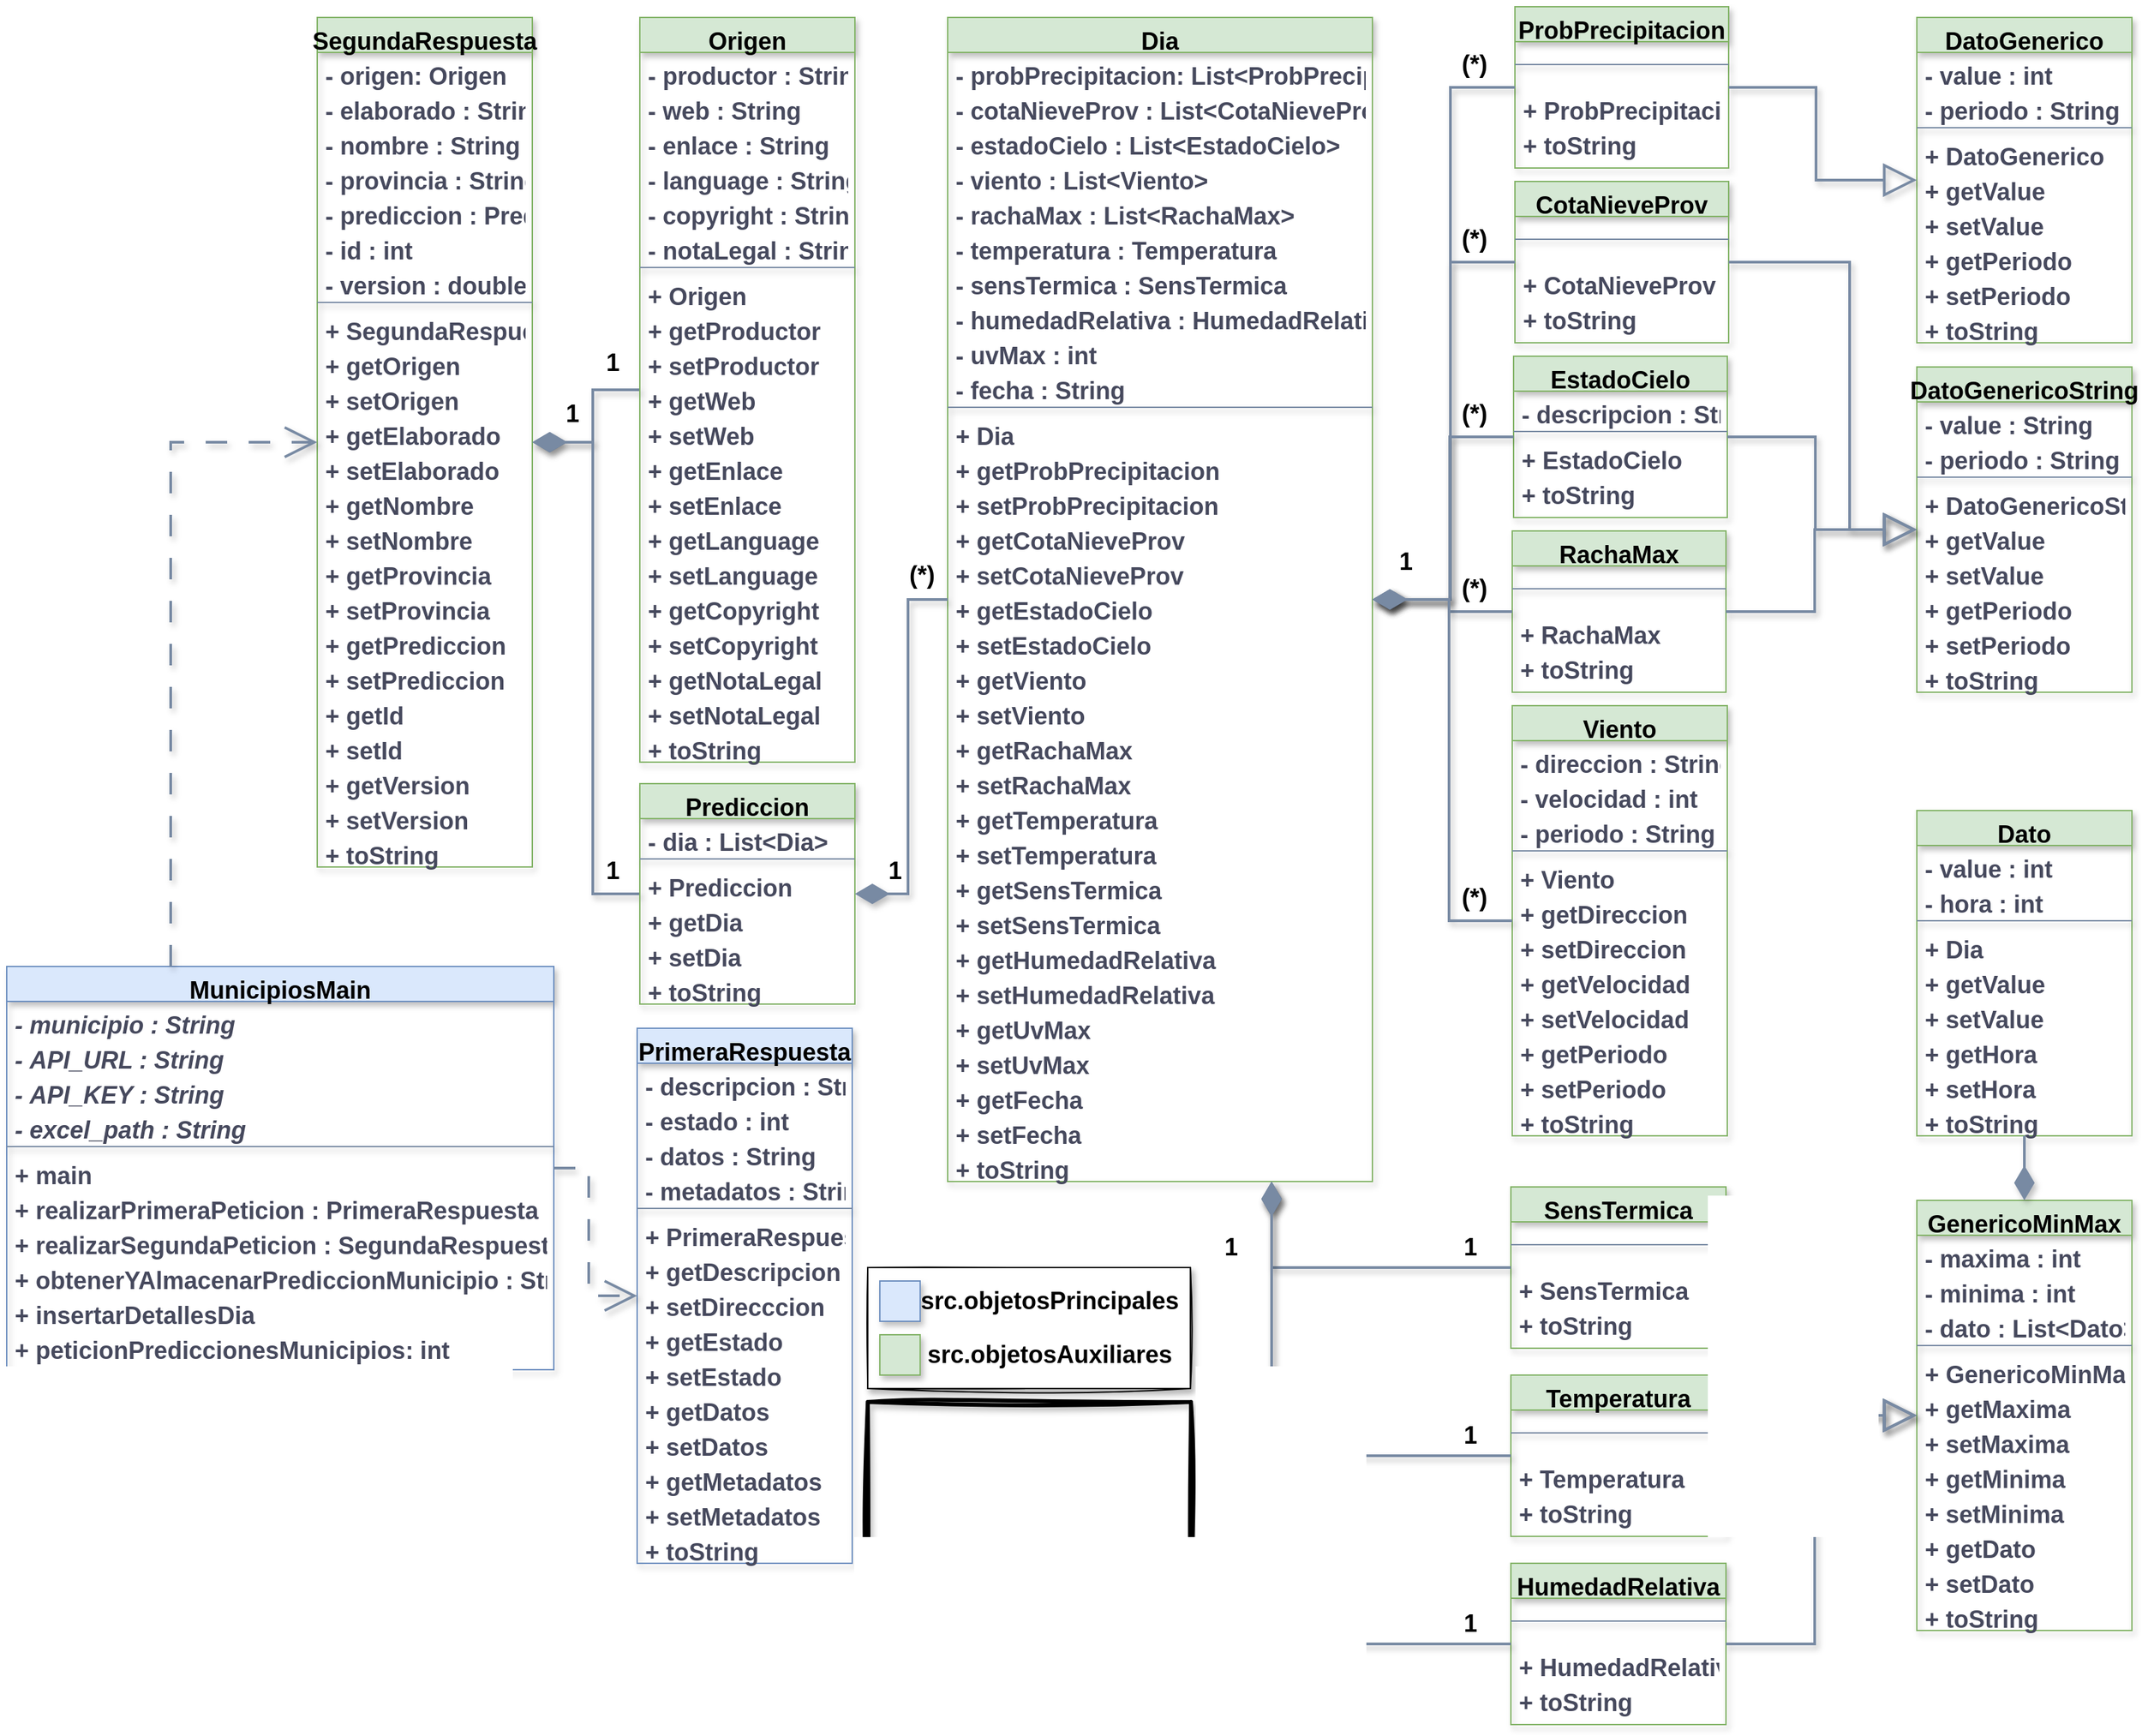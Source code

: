 <mxfile version="27.1.5" pages="5">
  <diagram id="C5RBs43oDa-KdzZeNtuy" name="ProyectoAemet PT1">
    <mxGraphModel dx="2414" dy="1331" grid="0" gridSize="10" guides="0" tooltips="1" connect="1" arrows="1" fold="1" page="1" pageScale="1" pageWidth="827" pageHeight="1169" math="0" shadow="0">
      <root>
        <mxCell id="WIyWlLk6GJQsqaUBKTNV-0" />
        <mxCell id="WIyWlLk6GJQsqaUBKTNV-1" parent="WIyWlLk6GJQsqaUBKTNV-0" />
        <mxCell id="zkfFHV4jXpPFQw0GAbJ--0" value="SegundaRespuesta" style="swimlane;fontStyle=1;align=center;verticalAlign=top;childLayout=stackLayout;horizontal=1;startSize=26;horizontalStack=0;resizeParent=1;resizeLast=0;collapsible=1;marginBottom=0;rounded=0;shadow=1;strokeWidth=1;labelBackgroundColor=none;fillColor=#d5e8d4;strokeColor=#82b366;fontSize=18;" parent="WIyWlLk6GJQsqaUBKTNV-1" vertex="1">
          <mxGeometry x="240" y="40" width="160" height="632" as="geometry">
            <mxRectangle x="220" y="120" width="160" height="26" as="alternateBounds" />
          </mxGeometry>
        </mxCell>
        <mxCell id="zkfFHV4jXpPFQw0GAbJ--1" value="- origen: Origen&#xa;" style="text;align=left;verticalAlign=top;spacingLeft=4;spacingRight=4;overflow=hidden;rotatable=0;points=[[0,0.5],[1,0.5]];portConstraint=eastwest;labelBackgroundColor=none;fontColor=#46495D;fontSize=18;shadow=1;fontStyle=1" parent="zkfFHV4jXpPFQw0GAbJ--0" vertex="1">
          <mxGeometry y="26" width="160" height="26" as="geometry" />
        </mxCell>
        <mxCell id="zkfFHV4jXpPFQw0GAbJ--2" value="- elaborado : String" style="text;align=left;verticalAlign=top;spacingLeft=4;spacingRight=4;overflow=hidden;rotatable=0;points=[[0,0.5],[1,0.5]];portConstraint=eastwest;rounded=0;shadow=1;html=0;labelBackgroundColor=none;fontColor=#46495D;fontSize=18;fontStyle=1" parent="zkfFHV4jXpPFQw0GAbJ--0" vertex="1">
          <mxGeometry y="52" width="160" height="26" as="geometry" />
        </mxCell>
        <mxCell id="zkfFHV4jXpPFQw0GAbJ--3" value="- nombre : String" style="text;align=left;verticalAlign=top;spacingLeft=4;spacingRight=4;overflow=hidden;rotatable=0;points=[[0,0.5],[1,0.5]];portConstraint=eastwest;rounded=0;shadow=1;html=0;labelBackgroundColor=none;fontColor=#46495D;fontSize=18;fontStyle=1" parent="zkfFHV4jXpPFQw0GAbJ--0" vertex="1">
          <mxGeometry y="78" width="160" height="26" as="geometry" />
        </mxCell>
        <mxCell id="u6QIJ9NrmOJ0vDx49JLG-1" value="- provincia : String&#xa;" style="text;align=left;verticalAlign=top;spacingLeft=4;spacingRight=4;overflow=hidden;rotatable=0;points=[[0,0.5],[1,0.5]];portConstraint=eastwest;rounded=0;shadow=1;html=0;labelBackgroundColor=none;fontColor=#46495D;fontSize=18;fontStyle=1" parent="zkfFHV4jXpPFQw0GAbJ--0" vertex="1">
          <mxGeometry y="104" width="160" height="26" as="geometry" />
        </mxCell>
        <mxCell id="u6QIJ9NrmOJ0vDx49JLG-2" value="- prediccion : Prediccion" style="text;align=left;verticalAlign=top;spacingLeft=4;spacingRight=4;overflow=hidden;rotatable=0;points=[[0,0.5],[1,0.5]];portConstraint=eastwest;rounded=0;shadow=1;html=0;labelBackgroundColor=none;fontColor=#46495D;fontSize=18;fontStyle=1" parent="zkfFHV4jXpPFQw0GAbJ--0" vertex="1">
          <mxGeometry y="130" width="160" height="26" as="geometry" />
        </mxCell>
        <mxCell id="u6QIJ9NrmOJ0vDx49JLG-3" value="- id : int" style="text;align=left;verticalAlign=top;spacingLeft=4;spacingRight=4;overflow=hidden;rotatable=0;points=[[0,0.5],[1,0.5]];portConstraint=eastwest;rounded=0;shadow=1;html=0;labelBackgroundColor=none;fontColor=#46495D;fontSize=18;fontStyle=1" parent="zkfFHV4jXpPFQw0GAbJ--0" vertex="1">
          <mxGeometry y="156" width="160" height="26" as="geometry" />
        </mxCell>
        <mxCell id="u6QIJ9NrmOJ0vDx49JLG-4" value="- version : double" style="text;align=left;verticalAlign=top;spacingLeft=4;spacingRight=4;overflow=hidden;rotatable=0;points=[[0,0.5],[1,0.5]];portConstraint=eastwest;rounded=0;shadow=1;html=0;labelBackgroundColor=none;fontColor=#46495D;fontSize=18;fontStyle=1" parent="zkfFHV4jXpPFQw0GAbJ--0" vertex="1">
          <mxGeometry y="182" width="160" height="26" as="geometry" />
        </mxCell>
        <mxCell id="zkfFHV4jXpPFQw0GAbJ--4" value="" style="line;html=1;strokeWidth=1;align=left;verticalAlign=middle;spacingTop=-1;spacingLeft=3;spacingRight=3;rotatable=0;labelPosition=right;points=[];portConstraint=eastwest;labelBackgroundColor=none;fillColor=#B2C9AB;strokeColor=#788AA3;fontColor=#46495D;fontSize=18;shadow=1;fontStyle=1" parent="zkfFHV4jXpPFQw0GAbJ--0" vertex="1">
          <mxGeometry y="208" width="160" height="8" as="geometry" />
        </mxCell>
        <mxCell id="zkfFHV4jXpPFQw0GAbJ--5" value="+ SegundaRespuesta" style="text;align=left;verticalAlign=top;spacingLeft=4;spacingRight=4;overflow=hidden;rotatable=0;points=[[0,0.5],[1,0.5]];portConstraint=eastwest;labelBackgroundColor=none;fontColor=#46495D;fontSize=18;shadow=1;fontStyle=1" parent="zkfFHV4jXpPFQw0GAbJ--0" vertex="1">
          <mxGeometry y="216" width="160" height="26" as="geometry" />
        </mxCell>
        <mxCell id="u6QIJ9NrmOJ0vDx49JLG-5" value="+ getOrigen" style="text;align=left;verticalAlign=top;spacingLeft=4;spacingRight=4;overflow=hidden;rotatable=0;points=[[0,0.5],[1,0.5]];portConstraint=eastwest;labelBackgroundColor=none;fontColor=#46495D;fontSize=18;shadow=1;fontStyle=1" parent="zkfFHV4jXpPFQw0GAbJ--0" vertex="1">
          <mxGeometry y="242" width="160" height="26" as="geometry" />
        </mxCell>
        <mxCell id="u6QIJ9NrmOJ0vDx49JLG-6" value="+ setOrigen" style="text;align=left;verticalAlign=top;spacingLeft=4;spacingRight=4;overflow=hidden;rotatable=0;points=[[0,0.5],[1,0.5]];portConstraint=eastwest;labelBackgroundColor=none;fontColor=#46495D;fontSize=18;shadow=1;fontStyle=1" parent="zkfFHV4jXpPFQw0GAbJ--0" vertex="1">
          <mxGeometry y="268" width="160" height="26" as="geometry" />
        </mxCell>
        <mxCell id="u6QIJ9NrmOJ0vDx49JLG-7" value="+ getElaborado" style="text;align=left;verticalAlign=top;spacingLeft=4;spacingRight=4;overflow=hidden;rotatable=0;points=[[0,0.5],[1,0.5]];portConstraint=eastwest;labelBackgroundColor=none;fontColor=#46495D;fontSize=18;shadow=1;fontStyle=1" parent="zkfFHV4jXpPFQw0GAbJ--0" vertex="1">
          <mxGeometry y="294" width="160" height="26" as="geometry" />
        </mxCell>
        <mxCell id="u6QIJ9NrmOJ0vDx49JLG-10" value="+ setElaborado" style="text;align=left;verticalAlign=top;spacingLeft=4;spacingRight=4;overflow=hidden;rotatable=0;points=[[0,0.5],[1,0.5]];portConstraint=eastwest;labelBackgroundColor=none;fontColor=#46495D;fontSize=18;shadow=1;fontStyle=1" parent="zkfFHV4jXpPFQw0GAbJ--0" vertex="1">
          <mxGeometry y="320" width="160" height="26" as="geometry" />
        </mxCell>
        <mxCell id="u6QIJ9NrmOJ0vDx49JLG-9" value="+ getNombre" style="text;align=left;verticalAlign=top;spacingLeft=4;spacingRight=4;overflow=hidden;rotatable=0;points=[[0,0.5],[1,0.5]];portConstraint=eastwest;labelBackgroundColor=none;fontColor=#46495D;fontSize=18;shadow=1;fontStyle=1" parent="zkfFHV4jXpPFQw0GAbJ--0" vertex="1">
          <mxGeometry y="346" width="160" height="26" as="geometry" />
        </mxCell>
        <mxCell id="u6QIJ9NrmOJ0vDx49JLG-8" value="+ setNombre" style="text;align=left;verticalAlign=top;spacingLeft=4;spacingRight=4;overflow=hidden;rotatable=0;points=[[0,0.5],[1,0.5]];portConstraint=eastwest;labelBackgroundColor=none;fontColor=#46495D;fontSize=18;shadow=1;fontStyle=1" parent="zkfFHV4jXpPFQw0GAbJ--0" vertex="1">
          <mxGeometry y="372" width="160" height="26" as="geometry" />
        </mxCell>
        <mxCell id="u6QIJ9NrmOJ0vDx49JLG-11" value="+ getProvincia" style="text;align=left;verticalAlign=top;spacingLeft=4;spacingRight=4;overflow=hidden;rotatable=0;points=[[0,0.5],[1,0.5]];portConstraint=eastwest;labelBackgroundColor=none;fontColor=#46495D;fontSize=18;shadow=1;fontStyle=1" parent="zkfFHV4jXpPFQw0GAbJ--0" vertex="1">
          <mxGeometry y="398" width="160" height="26" as="geometry" />
        </mxCell>
        <mxCell id="u6QIJ9NrmOJ0vDx49JLG-12" value="+ setProvincia" style="text;align=left;verticalAlign=top;spacingLeft=4;spacingRight=4;overflow=hidden;rotatable=0;points=[[0,0.5],[1,0.5]];portConstraint=eastwest;labelBackgroundColor=none;fontColor=#46495D;fontSize=18;shadow=1;fontStyle=1" parent="zkfFHV4jXpPFQw0GAbJ--0" vertex="1">
          <mxGeometry y="424" width="160" height="26" as="geometry" />
        </mxCell>
        <mxCell id="u6QIJ9NrmOJ0vDx49JLG-13" value="+ getPrediccion" style="text;align=left;verticalAlign=top;spacingLeft=4;spacingRight=4;overflow=hidden;rotatable=0;points=[[0,0.5],[1,0.5]];portConstraint=eastwest;labelBackgroundColor=none;fontColor=#46495D;fontSize=18;shadow=1;fontStyle=1" parent="zkfFHV4jXpPFQw0GAbJ--0" vertex="1">
          <mxGeometry y="450" width="160" height="26" as="geometry" />
        </mxCell>
        <mxCell id="u6QIJ9NrmOJ0vDx49JLG-14" value="+ setPrediccion" style="text;align=left;verticalAlign=top;spacingLeft=4;spacingRight=4;overflow=hidden;rotatable=0;points=[[0,0.5],[1,0.5]];portConstraint=eastwest;labelBackgroundColor=none;fontColor=#46495D;fontSize=18;shadow=1;fontStyle=1" parent="zkfFHV4jXpPFQw0GAbJ--0" vertex="1">
          <mxGeometry y="476" width="160" height="26" as="geometry" />
        </mxCell>
        <mxCell id="u6QIJ9NrmOJ0vDx49JLG-15" value="+ getId" style="text;align=left;verticalAlign=top;spacingLeft=4;spacingRight=4;overflow=hidden;rotatable=0;points=[[0,0.5],[1,0.5]];portConstraint=eastwest;labelBackgroundColor=none;fontColor=#46495D;fontSize=18;shadow=1;fontStyle=1" parent="zkfFHV4jXpPFQw0GAbJ--0" vertex="1">
          <mxGeometry y="502" width="160" height="26" as="geometry" />
        </mxCell>
        <mxCell id="u6QIJ9NrmOJ0vDx49JLG-18" value="+ setId" style="text;align=left;verticalAlign=top;spacingLeft=4;spacingRight=4;overflow=hidden;rotatable=0;points=[[0,0.5],[1,0.5]];portConstraint=eastwest;labelBackgroundColor=none;fontColor=#46495D;fontSize=18;shadow=1;fontStyle=1" parent="zkfFHV4jXpPFQw0GAbJ--0" vertex="1">
          <mxGeometry y="528" width="160" height="26" as="geometry" />
        </mxCell>
        <mxCell id="u6QIJ9NrmOJ0vDx49JLG-17" value="+ getVersion" style="text;align=left;verticalAlign=top;spacingLeft=4;spacingRight=4;overflow=hidden;rotatable=0;points=[[0,0.5],[1,0.5]];portConstraint=eastwest;labelBackgroundColor=none;fontColor=#46495D;fontSize=18;shadow=1;fontStyle=1" parent="zkfFHV4jXpPFQw0GAbJ--0" vertex="1">
          <mxGeometry y="554" width="160" height="26" as="geometry" />
        </mxCell>
        <mxCell id="u6QIJ9NrmOJ0vDx49JLG-16" value="+ setVersion" style="text;align=left;verticalAlign=top;spacingLeft=4;spacingRight=4;overflow=hidden;rotatable=0;points=[[0,0.5],[1,0.5]];portConstraint=eastwest;labelBackgroundColor=none;fontColor=#46495D;fontSize=18;shadow=1;fontStyle=1" parent="zkfFHV4jXpPFQw0GAbJ--0" vertex="1">
          <mxGeometry y="580" width="160" height="26" as="geometry" />
        </mxCell>
        <mxCell id="u6QIJ9NrmOJ0vDx49JLG-19" value="+ toString" style="text;align=left;verticalAlign=top;spacingLeft=4;spacingRight=4;overflow=hidden;rotatable=0;points=[[0,0.5],[1,0.5]];portConstraint=eastwest;labelBackgroundColor=none;fontColor=#46495D;fontSize=18;shadow=1;fontStyle=1" parent="zkfFHV4jXpPFQw0GAbJ--0" vertex="1">
          <mxGeometry y="606" width="160" height="26" as="geometry" />
        </mxCell>
        <mxCell id="u6QIJ9NrmOJ0vDx49JLG-20" style="edgeStyle=orthogonalEdgeStyle;rounded=0;orthogonalLoop=1;jettySize=auto;html=1;strokeColor=#788AA3;fontColor=default;fillColor=#B2C9AB;endArrow=diamondThin;endFill=1;endSize=20;strokeWidth=2;labelBackgroundColor=none;shadow=1;fontSize=18;fontStyle=1" parent="WIyWlLk6GJQsqaUBKTNV-1" source="zkfFHV4jXpPFQw0GAbJ--6" target="zkfFHV4jXpPFQw0GAbJ--0" edge="1">
          <mxGeometry relative="1" as="geometry" />
        </mxCell>
        <mxCell id="zkfFHV4jXpPFQw0GAbJ--6" value="Origen" style="swimlane;fontStyle=1;align=center;verticalAlign=top;childLayout=stackLayout;horizontal=1;startSize=26;horizontalStack=0;resizeParent=1;resizeLast=0;collapsible=1;marginBottom=0;rounded=0;shadow=1;strokeWidth=1;labelBackgroundColor=none;fillColor=#d5e8d4;strokeColor=#82b366;fontSize=18;" parent="WIyWlLk6GJQsqaUBKTNV-1" vertex="1">
          <mxGeometry x="480" y="40" width="160" height="554" as="geometry">
            <mxRectangle x="130" y="380" width="160" height="26" as="alternateBounds" />
          </mxGeometry>
        </mxCell>
        <mxCell id="zkfFHV4jXpPFQw0GAbJ--7" value="- productor : String" style="text;align=left;verticalAlign=top;spacingLeft=4;spacingRight=4;overflow=hidden;rotatable=0;points=[[0,0.5],[1,0.5]];portConstraint=eastwest;labelBackgroundColor=none;fontColor=#46495D;fontSize=18;shadow=1;fontStyle=1" parent="zkfFHV4jXpPFQw0GAbJ--6" vertex="1">
          <mxGeometry y="26" width="160" height="26" as="geometry" />
        </mxCell>
        <mxCell id="u6QIJ9NrmOJ0vDx49JLG-30" value="- web : String" style="text;align=left;verticalAlign=top;spacingLeft=4;spacingRight=4;overflow=hidden;rotatable=0;points=[[0,0.5],[1,0.5]];portConstraint=eastwest;rounded=0;shadow=1;html=0;labelBackgroundColor=none;fontColor=#46495D;fontSize=18;fontStyle=1" parent="zkfFHV4jXpPFQw0GAbJ--6" vertex="1">
          <mxGeometry y="52" width="160" height="26" as="geometry" />
        </mxCell>
        <mxCell id="u6QIJ9NrmOJ0vDx49JLG-29" value="- enlace : String" style="text;align=left;verticalAlign=top;spacingLeft=4;spacingRight=4;overflow=hidden;rotatable=0;points=[[0,0.5],[1,0.5]];portConstraint=eastwest;rounded=0;shadow=1;html=0;labelBackgroundColor=none;fontColor=#46495D;fontSize=18;fontStyle=1" parent="zkfFHV4jXpPFQw0GAbJ--6" vertex="1">
          <mxGeometry y="78" width="160" height="26" as="geometry" />
        </mxCell>
        <mxCell id="u6QIJ9NrmOJ0vDx49JLG-28" value="- language : String" style="text;align=left;verticalAlign=top;spacingLeft=4;spacingRight=4;overflow=hidden;rotatable=0;points=[[0,0.5],[1,0.5]];portConstraint=eastwest;rounded=0;shadow=1;html=0;labelBackgroundColor=none;fontColor=#46495D;fontSize=18;fontStyle=1" parent="zkfFHV4jXpPFQw0GAbJ--6" vertex="1">
          <mxGeometry y="104" width="160" height="26" as="geometry" />
        </mxCell>
        <mxCell id="zkfFHV4jXpPFQw0GAbJ--8" value="- copyright : String" style="text;align=left;verticalAlign=top;spacingLeft=4;spacingRight=4;overflow=hidden;rotatable=0;points=[[0,0.5],[1,0.5]];portConstraint=eastwest;rounded=0;shadow=1;html=0;labelBackgroundColor=none;fontColor=#46495D;fontSize=18;fontStyle=1" parent="zkfFHV4jXpPFQw0GAbJ--6" vertex="1">
          <mxGeometry y="130" width="160" height="26" as="geometry" />
        </mxCell>
        <mxCell id="u6QIJ9NrmOJ0vDx49JLG-31" value="- notaLegal : String" style="text;align=left;verticalAlign=top;spacingLeft=4;spacingRight=4;overflow=hidden;rotatable=0;points=[[0,0.5],[1,0.5]];portConstraint=eastwest;rounded=0;shadow=1;html=0;labelBackgroundColor=none;fontColor=#46495D;fontSize=18;fontStyle=1" parent="zkfFHV4jXpPFQw0GAbJ--6" vertex="1">
          <mxGeometry y="156" width="160" height="26" as="geometry" />
        </mxCell>
        <mxCell id="zkfFHV4jXpPFQw0GAbJ--9" value="" style="line;html=1;strokeWidth=1;align=left;verticalAlign=middle;spacingTop=-1;spacingLeft=3;spacingRight=3;rotatable=0;labelPosition=right;points=[];portConstraint=eastwest;labelBackgroundColor=none;fillColor=#B2C9AB;strokeColor=#788AA3;fontColor=#46495D;fontSize=18;shadow=1;fontStyle=1" parent="zkfFHV4jXpPFQw0GAbJ--6" vertex="1">
          <mxGeometry y="182" width="160" height="8" as="geometry" />
        </mxCell>
        <mxCell id="zkfFHV4jXpPFQw0GAbJ--10" value="+ Origen" style="text;align=left;verticalAlign=top;spacingLeft=4;spacingRight=4;overflow=hidden;rotatable=0;points=[[0,0.5],[1,0.5]];portConstraint=eastwest;fontStyle=1;labelBackgroundColor=none;fontColor=#46495D;fontSize=18;shadow=1;" parent="zkfFHV4jXpPFQw0GAbJ--6" vertex="1">
          <mxGeometry y="190" width="160" height="26" as="geometry" />
        </mxCell>
        <mxCell id="zkfFHV4jXpPFQw0GAbJ--11" value="+ getProductor" style="text;align=left;verticalAlign=top;spacingLeft=4;spacingRight=4;overflow=hidden;rotatable=0;points=[[0,0.5],[1,0.5]];portConstraint=eastwest;labelBackgroundColor=none;fontColor=#46495D;fontSize=18;shadow=1;fontStyle=1" parent="zkfFHV4jXpPFQw0GAbJ--6" vertex="1">
          <mxGeometry y="216" width="160" height="26" as="geometry" />
        </mxCell>
        <mxCell id="u6QIJ9NrmOJ0vDx49JLG-32" value="+ setProductor" style="text;align=left;verticalAlign=top;spacingLeft=4;spacingRight=4;overflow=hidden;rotatable=0;points=[[0,0.5],[1,0.5]];portConstraint=eastwest;labelBackgroundColor=none;fontColor=#46495D;fontSize=18;shadow=1;fontStyle=1" parent="zkfFHV4jXpPFQw0GAbJ--6" vertex="1">
          <mxGeometry y="242" width="160" height="26" as="geometry" />
        </mxCell>
        <mxCell id="u6QIJ9NrmOJ0vDx49JLG-33" value="+ getWeb" style="text;align=left;verticalAlign=top;spacingLeft=4;spacingRight=4;overflow=hidden;rotatable=0;points=[[0,0.5],[1,0.5]];portConstraint=eastwest;labelBackgroundColor=none;fontColor=#46495D;fontSize=18;shadow=1;fontStyle=1" parent="zkfFHV4jXpPFQw0GAbJ--6" vertex="1">
          <mxGeometry y="268" width="160" height="26" as="geometry" />
        </mxCell>
        <mxCell id="u6QIJ9NrmOJ0vDx49JLG-34" value="+ setWeb" style="text;align=left;verticalAlign=top;spacingLeft=4;spacingRight=4;overflow=hidden;rotatable=0;points=[[0,0.5],[1,0.5]];portConstraint=eastwest;labelBackgroundColor=none;fontColor=#46495D;fontSize=18;shadow=1;fontStyle=1" parent="zkfFHV4jXpPFQw0GAbJ--6" vertex="1">
          <mxGeometry y="294" width="160" height="26" as="geometry" />
        </mxCell>
        <mxCell id="u6QIJ9NrmOJ0vDx49JLG-35" value="+ getEnlace" style="text;align=left;verticalAlign=top;spacingLeft=4;spacingRight=4;overflow=hidden;rotatable=0;points=[[0,0.5],[1,0.5]];portConstraint=eastwest;labelBackgroundColor=none;fontColor=#46495D;fontSize=18;shadow=1;fontStyle=1" parent="zkfFHV4jXpPFQw0GAbJ--6" vertex="1">
          <mxGeometry y="320" width="160" height="26" as="geometry" />
        </mxCell>
        <mxCell id="u6QIJ9NrmOJ0vDx49JLG-42" value="+ setEnlace" style="text;align=left;verticalAlign=top;spacingLeft=4;spacingRight=4;overflow=hidden;rotatable=0;points=[[0,0.5],[1,0.5]];portConstraint=eastwest;labelBackgroundColor=none;fontColor=#46495D;fontSize=18;shadow=1;fontStyle=1" parent="zkfFHV4jXpPFQw0GAbJ--6" vertex="1">
          <mxGeometry y="346" width="160" height="26" as="geometry" />
        </mxCell>
        <mxCell id="u6QIJ9NrmOJ0vDx49JLG-40" value="+ getLanguage" style="text;align=left;verticalAlign=top;spacingLeft=4;spacingRight=4;overflow=hidden;rotatable=0;points=[[0,0.5],[1,0.5]];portConstraint=eastwest;labelBackgroundColor=none;fontColor=#46495D;fontSize=18;shadow=1;fontStyle=1" parent="zkfFHV4jXpPFQw0GAbJ--6" vertex="1">
          <mxGeometry y="372" width="160" height="26" as="geometry" />
        </mxCell>
        <mxCell id="u6QIJ9NrmOJ0vDx49JLG-39" value="+ setLanguage" style="text;align=left;verticalAlign=top;spacingLeft=4;spacingRight=4;overflow=hidden;rotatable=0;points=[[0,0.5],[1,0.5]];portConstraint=eastwest;labelBackgroundColor=none;fontColor=#46495D;fontSize=18;shadow=1;fontStyle=1" parent="zkfFHV4jXpPFQw0GAbJ--6" vertex="1">
          <mxGeometry y="398" width="160" height="26" as="geometry" />
        </mxCell>
        <mxCell id="u6QIJ9NrmOJ0vDx49JLG-38" value="+ getCopyright" style="text;align=left;verticalAlign=top;spacingLeft=4;spacingRight=4;overflow=hidden;rotatable=0;points=[[0,0.5],[1,0.5]];portConstraint=eastwest;labelBackgroundColor=none;fontColor=#46495D;fontSize=18;shadow=1;fontStyle=1" parent="zkfFHV4jXpPFQw0GAbJ--6" vertex="1">
          <mxGeometry y="424" width="160" height="26" as="geometry" />
        </mxCell>
        <mxCell id="u6QIJ9NrmOJ0vDx49JLG-37" value="+ setCopyright" style="text;align=left;verticalAlign=top;spacingLeft=4;spacingRight=4;overflow=hidden;rotatable=0;points=[[0,0.5],[1,0.5]];portConstraint=eastwest;labelBackgroundColor=none;fontColor=#46495D;fontSize=18;shadow=1;fontStyle=1" parent="zkfFHV4jXpPFQw0GAbJ--6" vertex="1">
          <mxGeometry y="450" width="160" height="26" as="geometry" />
        </mxCell>
        <mxCell id="u6QIJ9NrmOJ0vDx49JLG-36" value="+ getNotaLegal" style="text;align=left;verticalAlign=top;spacingLeft=4;spacingRight=4;overflow=hidden;rotatable=0;points=[[0,0.5],[1,0.5]];portConstraint=eastwest;labelBackgroundColor=none;fontColor=#46495D;fontSize=18;shadow=1;fontStyle=1" parent="zkfFHV4jXpPFQw0GAbJ--6" vertex="1">
          <mxGeometry y="476" width="160" height="26" as="geometry" />
        </mxCell>
        <mxCell id="u6QIJ9NrmOJ0vDx49JLG-43" value="+ setNotaLegal" style="text;align=left;verticalAlign=top;spacingLeft=4;spacingRight=4;overflow=hidden;rotatable=0;points=[[0,0.5],[1,0.5]];portConstraint=eastwest;labelBackgroundColor=none;fontColor=#46495D;fontSize=18;shadow=1;fontStyle=1" parent="zkfFHV4jXpPFQw0GAbJ--6" vertex="1">
          <mxGeometry y="502" width="160" height="26" as="geometry" />
        </mxCell>
        <mxCell id="u6QIJ9NrmOJ0vDx49JLG-44" value="+ toString" style="text;align=left;verticalAlign=top;spacingLeft=4;spacingRight=4;overflow=hidden;rotatable=0;points=[[0,0.5],[1,0.5]];portConstraint=eastwest;labelBackgroundColor=none;fontColor=#46495D;fontSize=18;shadow=1;fontStyle=1" parent="zkfFHV4jXpPFQw0GAbJ--6" vertex="1">
          <mxGeometry y="528" width="160" height="26" as="geometry" />
        </mxCell>
        <mxCell id="zkfFHV4jXpPFQw0GAbJ--13" value="Dia" style="swimlane;fontStyle=1;align=center;verticalAlign=top;childLayout=stackLayout;horizontal=1;startSize=26;horizontalStack=0;resizeParent=1;resizeLast=0;collapsible=1;marginBottom=0;rounded=0;shadow=1;strokeWidth=1;labelBackgroundColor=none;fillColor=#d5e8d4;strokeColor=#82b366;fontSize=18;" parent="WIyWlLk6GJQsqaUBKTNV-1" vertex="1">
          <mxGeometry x="709" y="40" width="316" height="866" as="geometry">
            <mxRectangle x="340" y="380" width="170" height="26" as="alternateBounds" />
          </mxGeometry>
        </mxCell>
        <mxCell id="zkfFHV4jXpPFQw0GAbJ--14" value="- probPrecipitacion: List&lt;ProbPrecipitacion&gt;" style="text;align=left;verticalAlign=top;spacingLeft=4;spacingRight=4;overflow=hidden;rotatable=0;points=[[0,0.5],[1,0.5]];portConstraint=eastwest;labelBackgroundColor=none;fontColor=#46495D;fontSize=18;shadow=1;fontStyle=1" parent="zkfFHV4jXpPFQw0GAbJ--13" vertex="1">
          <mxGeometry y="26" width="316" height="26" as="geometry" />
        </mxCell>
        <mxCell id="u6QIJ9NrmOJ0vDx49JLG-55" value="- cotaNieveProv : List&lt;CotaNieveProv&gt;" style="text;align=left;verticalAlign=top;spacingLeft=4;spacingRight=4;overflow=hidden;rotatable=0;points=[[0,0.5],[1,0.5]];portConstraint=eastwest;labelBackgroundColor=none;fontColor=#46495D;fontSize=18;shadow=1;fontStyle=1" parent="zkfFHV4jXpPFQw0GAbJ--13" vertex="1">
          <mxGeometry y="52" width="316" height="26" as="geometry" />
        </mxCell>
        <mxCell id="u6QIJ9NrmOJ0vDx49JLG-59" value="- estadoCielo : List&lt;EstadoCielo&gt;" style="text;align=left;verticalAlign=top;spacingLeft=4;spacingRight=4;overflow=hidden;rotatable=0;points=[[0,0.5],[1,0.5]];portConstraint=eastwest;labelBackgroundColor=none;fontColor=#46495D;fontSize=18;shadow=1;fontStyle=1" parent="zkfFHV4jXpPFQw0GAbJ--13" vertex="1">
          <mxGeometry y="78" width="316" height="26" as="geometry" />
        </mxCell>
        <mxCell id="u6QIJ9NrmOJ0vDx49JLG-61" value="- viento : List&lt;Viento&gt;" style="text;align=left;verticalAlign=top;spacingLeft=4;spacingRight=4;overflow=hidden;rotatable=0;points=[[0,0.5],[1,0.5]];portConstraint=eastwest;labelBackgroundColor=none;fontColor=#46495D;fontSize=18;shadow=1;fontStyle=1" parent="zkfFHV4jXpPFQw0GAbJ--13" vertex="1">
          <mxGeometry y="104" width="316" height="26" as="geometry" />
        </mxCell>
        <mxCell id="u6QIJ9NrmOJ0vDx49JLG-58" value="- rachaMax : List&lt;RachaMax&gt;" style="text;align=left;verticalAlign=top;spacingLeft=4;spacingRight=4;overflow=hidden;rotatable=0;points=[[0,0.5],[1,0.5]];portConstraint=eastwest;labelBackgroundColor=none;fontColor=#46495D;fontSize=18;shadow=1;fontStyle=1" parent="zkfFHV4jXpPFQw0GAbJ--13" vertex="1">
          <mxGeometry y="130" width="316" height="26" as="geometry" />
        </mxCell>
        <mxCell id="u6QIJ9NrmOJ0vDx49JLG-65" value="- temperatura : Temperatura" style="text;align=left;verticalAlign=top;spacingLeft=4;spacingRight=4;overflow=hidden;rotatable=0;points=[[0,0.5],[1,0.5]];portConstraint=eastwest;labelBackgroundColor=none;fontColor=#46495D;fontSize=18;shadow=1;fontStyle=1" parent="zkfFHV4jXpPFQw0GAbJ--13" vertex="1">
          <mxGeometry y="156" width="316" height="26" as="geometry" />
        </mxCell>
        <mxCell id="u6QIJ9NrmOJ0vDx49JLG-64" value="- sensTermica : SensTermica" style="text;align=left;verticalAlign=top;spacingLeft=4;spacingRight=4;overflow=hidden;rotatable=0;points=[[0,0.5],[1,0.5]];portConstraint=eastwest;labelBackgroundColor=none;fontColor=#46495D;fontSize=18;shadow=1;fontStyle=1" parent="zkfFHV4jXpPFQw0GAbJ--13" vertex="1">
          <mxGeometry y="182" width="316" height="26" as="geometry" />
        </mxCell>
        <mxCell id="u6QIJ9NrmOJ0vDx49JLG-63" value="- humedadRelativa : HumedadRelativa" style="text;align=left;verticalAlign=top;spacingLeft=4;spacingRight=4;overflow=hidden;rotatable=0;points=[[0,0.5],[1,0.5]];portConstraint=eastwest;labelBackgroundColor=none;fontColor=#46495D;fontSize=18;shadow=1;fontStyle=1" parent="zkfFHV4jXpPFQw0GAbJ--13" vertex="1">
          <mxGeometry y="208" width="316" height="26" as="geometry" />
        </mxCell>
        <mxCell id="u6QIJ9NrmOJ0vDx49JLG-62" value="- uvMax : int" style="text;align=left;verticalAlign=top;spacingLeft=4;spacingRight=4;overflow=hidden;rotatable=0;points=[[0,0.5],[1,0.5]];portConstraint=eastwest;labelBackgroundColor=none;fontColor=#46495D;fontSize=18;shadow=1;fontStyle=1" parent="zkfFHV4jXpPFQw0GAbJ--13" vertex="1">
          <mxGeometry y="234" width="316" height="26" as="geometry" />
        </mxCell>
        <mxCell id="u6QIJ9NrmOJ0vDx49JLG-56" value="- fecha : String" style="text;align=left;verticalAlign=top;spacingLeft=4;spacingRight=4;overflow=hidden;rotatable=0;points=[[0,0.5],[1,0.5]];portConstraint=eastwest;labelBackgroundColor=none;fontColor=#46495D;fontSize=18;shadow=1;fontStyle=1" parent="zkfFHV4jXpPFQw0GAbJ--13" vertex="1">
          <mxGeometry y="260" width="316" height="26" as="geometry" />
        </mxCell>
        <mxCell id="zkfFHV4jXpPFQw0GAbJ--15" value="" style="line;html=1;strokeWidth=1;align=left;verticalAlign=middle;spacingTop=-1;spacingLeft=3;spacingRight=3;rotatable=0;labelPosition=right;points=[];portConstraint=eastwest;labelBackgroundColor=none;fillColor=#B2C9AB;strokeColor=#788AA3;fontColor=#46495D;fontSize=18;shadow=1;fontStyle=1" parent="zkfFHV4jXpPFQw0GAbJ--13" vertex="1">
          <mxGeometry y="286" width="316" height="8" as="geometry" />
        </mxCell>
        <mxCell id="u6QIJ9NrmOJ0vDx49JLG-57" value="+ Dia" style="text;align=left;verticalAlign=top;spacingLeft=4;spacingRight=4;overflow=hidden;rotatable=0;points=[[0,0.5],[1,0.5]];portConstraint=eastwest;labelBackgroundColor=none;fontColor=#46495D;fontSize=18;shadow=1;fontStyle=1" parent="zkfFHV4jXpPFQw0GAbJ--13" vertex="1">
          <mxGeometry y="294" width="316" height="26" as="geometry" />
        </mxCell>
        <mxCell id="u6QIJ9NrmOJ0vDx49JLG-82" value="+ getProbPrecipitacion" style="text;align=left;verticalAlign=top;spacingLeft=4;spacingRight=4;overflow=hidden;rotatable=0;points=[[0,0.5],[1,0.5]];portConstraint=eastwest;labelBackgroundColor=none;fontColor=#46495D;fontSize=18;shadow=1;fontStyle=1" parent="zkfFHV4jXpPFQw0GAbJ--13" vertex="1">
          <mxGeometry y="320" width="316" height="26" as="geometry" />
        </mxCell>
        <mxCell id="u6QIJ9NrmOJ0vDx49JLG-81" value="+ setProbPrecipitacion" style="text;align=left;verticalAlign=top;spacingLeft=4;spacingRight=4;overflow=hidden;rotatable=0;points=[[0,0.5],[1,0.5]];portConstraint=eastwest;labelBackgroundColor=none;fontColor=#46495D;fontSize=18;fontStyle=1;shadow=1;" parent="zkfFHV4jXpPFQw0GAbJ--13" vertex="1">
          <mxGeometry y="346" width="316" height="26" as="geometry" />
        </mxCell>
        <mxCell id="u6QIJ9NrmOJ0vDx49JLG-80" value="+ getCotaNieveProv" style="text;align=left;verticalAlign=top;spacingLeft=4;spacingRight=4;overflow=hidden;rotatable=0;points=[[0,0.5],[1,0.5]];portConstraint=eastwest;labelBackgroundColor=none;fontColor=#46495D;fontSize=18;shadow=1;fontStyle=1" parent="zkfFHV4jXpPFQw0GAbJ--13" vertex="1">
          <mxGeometry y="372" width="316" height="26" as="geometry" />
        </mxCell>
        <mxCell id="u6QIJ9NrmOJ0vDx49JLG-79" value="+ setCotaNieveProv" style="text;align=left;verticalAlign=top;spacingLeft=4;spacingRight=4;overflow=hidden;rotatable=0;points=[[0,0.5],[1,0.5]];portConstraint=eastwest;labelBackgroundColor=none;fontColor=#46495D;fontSize=18;shadow=1;fontStyle=1" parent="zkfFHV4jXpPFQw0GAbJ--13" vertex="1">
          <mxGeometry y="398" width="316" height="26" as="geometry" />
        </mxCell>
        <mxCell id="u6QIJ9NrmOJ0vDx49JLG-78" value="+ getEstadoCielo" style="text;align=left;verticalAlign=top;spacingLeft=4;spacingRight=4;overflow=hidden;rotatable=0;points=[[0,0.5],[1,0.5]];portConstraint=eastwest;labelBackgroundColor=none;fontColor=#46495D;fontSize=18;shadow=1;fontStyle=1" parent="zkfFHV4jXpPFQw0GAbJ--13" vertex="1">
          <mxGeometry y="424" width="316" height="26" as="geometry" />
        </mxCell>
        <mxCell id="u6QIJ9NrmOJ0vDx49JLG-77" value="+ setEstadoCielo" style="text;align=left;verticalAlign=top;spacingLeft=4;spacingRight=4;overflow=hidden;rotatable=0;points=[[0,0.5],[1,0.5]];portConstraint=eastwest;labelBackgroundColor=none;fontColor=#46495D;fontSize=18;shadow=1;fontStyle=1" parent="zkfFHV4jXpPFQw0GAbJ--13" vertex="1">
          <mxGeometry y="450" width="316" height="26" as="geometry" />
        </mxCell>
        <mxCell id="u6QIJ9NrmOJ0vDx49JLG-76" value="+ getViento" style="text;align=left;verticalAlign=top;spacingLeft=4;spacingRight=4;overflow=hidden;rotatable=0;points=[[0,0.5],[1,0.5]];portConstraint=eastwest;labelBackgroundColor=none;fontColor=#46495D;fontSize=18;shadow=1;fontStyle=1" parent="zkfFHV4jXpPFQw0GAbJ--13" vertex="1">
          <mxGeometry y="476" width="316" height="26" as="geometry" />
        </mxCell>
        <mxCell id="u6QIJ9NrmOJ0vDx49JLG-75" value="+ setViento" style="text;align=left;verticalAlign=top;spacingLeft=4;spacingRight=4;overflow=hidden;rotatable=0;points=[[0,0.5],[1,0.5]];portConstraint=eastwest;labelBackgroundColor=none;fontColor=#46495D;fontSize=18;shadow=1;fontStyle=1" parent="zkfFHV4jXpPFQw0GAbJ--13" vertex="1">
          <mxGeometry y="502" width="316" height="26" as="geometry" />
        </mxCell>
        <mxCell id="u6QIJ9NrmOJ0vDx49JLG-74" value="+ getRachaMax" style="text;align=left;verticalAlign=top;spacingLeft=4;spacingRight=4;overflow=hidden;rotatable=0;points=[[0,0.5],[1,0.5]];portConstraint=eastwest;labelBackgroundColor=none;fontColor=#46495D;fontSize=18;shadow=1;fontStyle=1" parent="zkfFHV4jXpPFQw0GAbJ--13" vertex="1">
          <mxGeometry y="528" width="316" height="26" as="geometry" />
        </mxCell>
        <mxCell id="u6QIJ9NrmOJ0vDx49JLG-73" value="+ setRachaMax" style="text;align=left;verticalAlign=top;spacingLeft=4;spacingRight=4;overflow=hidden;rotatable=0;points=[[0,0.5],[1,0.5]];portConstraint=eastwest;labelBackgroundColor=none;fontColor=#46495D;fontSize=18;shadow=1;fontStyle=1" parent="zkfFHV4jXpPFQw0GAbJ--13" vertex="1">
          <mxGeometry y="554" width="316" height="26" as="geometry" />
        </mxCell>
        <mxCell id="u6QIJ9NrmOJ0vDx49JLG-72" value="+ getTemperatura" style="text;align=left;verticalAlign=top;spacingLeft=4;spacingRight=4;overflow=hidden;rotatable=0;points=[[0,0.5],[1,0.5]];portConstraint=eastwest;labelBackgroundColor=none;fontColor=#46495D;fontSize=18;shadow=1;fontStyle=1" parent="zkfFHV4jXpPFQw0GAbJ--13" vertex="1">
          <mxGeometry y="580" width="316" height="26" as="geometry" />
        </mxCell>
        <mxCell id="u6QIJ9NrmOJ0vDx49JLG-71" value="+ setTemperatura" style="text;align=left;verticalAlign=top;spacingLeft=4;spacingRight=4;overflow=hidden;rotatable=0;points=[[0,0.5],[1,0.5]];portConstraint=eastwest;labelBackgroundColor=none;fontColor=#46495D;fontSize=18;shadow=1;fontStyle=1" parent="zkfFHV4jXpPFQw0GAbJ--13" vertex="1">
          <mxGeometry y="606" width="316" height="26" as="geometry" />
        </mxCell>
        <mxCell id="u6QIJ9NrmOJ0vDx49JLG-70" value="+ getSensTermica" style="text;align=left;verticalAlign=top;spacingLeft=4;spacingRight=4;overflow=hidden;rotatable=0;points=[[0,0.5],[1,0.5]];portConstraint=eastwest;labelBackgroundColor=none;fontColor=#46495D;fontSize=18;shadow=1;fontStyle=1" parent="zkfFHV4jXpPFQw0GAbJ--13" vertex="1">
          <mxGeometry y="632" width="316" height="26" as="geometry" />
        </mxCell>
        <mxCell id="u6QIJ9NrmOJ0vDx49JLG-69" value="+ setSensTermica" style="text;align=left;verticalAlign=top;spacingLeft=4;spacingRight=4;overflow=hidden;rotatable=0;points=[[0,0.5],[1,0.5]];portConstraint=eastwest;labelBackgroundColor=none;fontColor=#46495D;fontSize=18;shadow=1;fontStyle=1" parent="zkfFHV4jXpPFQw0GAbJ--13" vertex="1">
          <mxGeometry y="658" width="316" height="26" as="geometry" />
        </mxCell>
        <mxCell id="u6QIJ9NrmOJ0vDx49JLG-68" value="+ getHumedadRelativa" style="text;align=left;verticalAlign=top;spacingLeft=4;spacingRight=4;overflow=hidden;rotatable=0;points=[[0,0.5],[1,0.5]];portConstraint=eastwest;labelBackgroundColor=none;fontColor=#46495D;fontSize=18;shadow=1;fontStyle=1" parent="zkfFHV4jXpPFQw0GAbJ--13" vertex="1">
          <mxGeometry y="684" width="316" height="26" as="geometry" />
        </mxCell>
        <mxCell id="u6QIJ9NrmOJ0vDx49JLG-67" value="+ setHumedadRelativa" style="text;align=left;verticalAlign=top;spacingLeft=4;spacingRight=4;overflow=hidden;rotatable=0;points=[[0,0.5],[1,0.5]];portConstraint=eastwest;labelBackgroundColor=none;fontColor=#46495D;fontSize=18;shadow=1;fontStyle=1" parent="zkfFHV4jXpPFQw0GAbJ--13" vertex="1">
          <mxGeometry y="710" width="316" height="26" as="geometry" />
        </mxCell>
        <mxCell id="u6QIJ9NrmOJ0vDx49JLG-86" value="+ getUvMax" style="text;align=left;verticalAlign=top;spacingLeft=4;spacingRight=4;overflow=hidden;rotatable=0;points=[[0,0.5],[1,0.5]];portConstraint=eastwest;labelBackgroundColor=none;fontColor=#46495D;fontSize=18;shadow=1;fontStyle=1" parent="zkfFHV4jXpPFQw0GAbJ--13" vertex="1">
          <mxGeometry y="736" width="316" height="26" as="geometry" />
        </mxCell>
        <mxCell id="u6QIJ9NrmOJ0vDx49JLG-88" value="+ setUvMax" style="text;align=left;verticalAlign=top;spacingLeft=4;spacingRight=4;overflow=hidden;rotatable=0;points=[[0,0.5],[1,0.5]];portConstraint=eastwest;labelBackgroundColor=none;fontColor=#46495D;fontSize=18;shadow=1;fontStyle=1" parent="zkfFHV4jXpPFQw0GAbJ--13" vertex="1">
          <mxGeometry y="762" width="316" height="26" as="geometry" />
        </mxCell>
        <mxCell id="u6QIJ9NrmOJ0vDx49JLG-87" value="+ getFecha" style="text;align=left;verticalAlign=top;spacingLeft=4;spacingRight=4;overflow=hidden;rotatable=0;points=[[0,0.5],[1,0.5]];portConstraint=eastwest;labelBackgroundColor=none;fontColor=#46495D;fontSize=18;shadow=1;fontStyle=1" parent="zkfFHV4jXpPFQw0GAbJ--13" vertex="1">
          <mxGeometry y="788" width="316" height="26" as="geometry" />
        </mxCell>
        <mxCell id="u6QIJ9NrmOJ0vDx49JLG-85" value="+ setFecha" style="text;align=left;verticalAlign=top;spacingLeft=4;spacingRight=4;overflow=hidden;rotatable=0;points=[[0,0.5],[1,0.5]];portConstraint=eastwest;labelBackgroundColor=none;fontColor=#46495D;fontSize=18;shadow=1;fontStyle=1" parent="zkfFHV4jXpPFQw0GAbJ--13" vertex="1">
          <mxGeometry y="814" width="316" height="26" as="geometry" />
        </mxCell>
        <mxCell id="u6QIJ9NrmOJ0vDx49JLG-84" value="+ toString" style="text;align=left;verticalAlign=top;spacingLeft=4;spacingRight=4;overflow=hidden;rotatable=0;points=[[0,0.5],[1,0.5]];portConstraint=eastwest;labelBackgroundColor=none;fontColor=#46495D;fontSize=18;shadow=1;fontStyle=1" parent="zkfFHV4jXpPFQw0GAbJ--13" vertex="1">
          <mxGeometry y="840" width="316" height="26" as="geometry" />
        </mxCell>
        <mxCell id="u6QIJ9NrmOJ0vDx49JLG-21" style="edgeStyle=orthogonalEdgeStyle;rounded=0;orthogonalLoop=1;jettySize=auto;html=1;strokeColor=#788AA3;fontColor=default;fillColor=#B2C9AB;endArrow=diamondThin;endFill=1;endSize=20;strokeWidth=2;labelBackgroundColor=none;shadow=1;fontSize=18;fontStyle=1" parent="WIyWlLk6GJQsqaUBKTNV-1" source="u6QIJ9NrmOJ0vDx49JLG-22" target="zkfFHV4jXpPFQw0GAbJ--0" edge="1">
          <mxGeometry relative="1" as="geometry">
            <mxPoint x="414" y="516" as="targetPoint" />
          </mxGeometry>
        </mxCell>
        <mxCell id="u6QIJ9NrmOJ0vDx49JLG-22" value="Prediccion" style="swimlane;fontStyle=1;align=center;verticalAlign=top;childLayout=stackLayout;horizontal=1;startSize=26;horizontalStack=0;resizeParent=1;resizeLast=0;collapsible=1;marginBottom=0;rounded=0;shadow=1;strokeWidth=1;labelBackgroundColor=none;fillColor=#d5e8d4;strokeColor=#82b366;fontSize=18;" parent="WIyWlLk6GJQsqaUBKTNV-1" vertex="1">
          <mxGeometry x="480" y="610" width="160" height="164" as="geometry">
            <mxRectangle x="130" y="380" width="160" height="26" as="alternateBounds" />
          </mxGeometry>
        </mxCell>
        <mxCell id="u6QIJ9NrmOJ0vDx49JLG-23" value="- dia : List&lt;Dia&gt;" style="text;align=left;verticalAlign=top;spacingLeft=4;spacingRight=4;overflow=hidden;rotatable=0;points=[[0,0.5],[1,0.5]];portConstraint=eastwest;labelBackgroundColor=none;fontColor=#46495D;fontSize=18;shadow=1;fontStyle=1" parent="u6QIJ9NrmOJ0vDx49JLG-22" vertex="1">
          <mxGeometry y="26" width="160" height="26" as="geometry" />
        </mxCell>
        <mxCell id="u6QIJ9NrmOJ0vDx49JLG-25" value="" style="line;html=1;strokeWidth=1;align=left;verticalAlign=middle;spacingTop=-1;spacingLeft=3;spacingRight=3;rotatable=0;labelPosition=right;points=[];portConstraint=eastwest;labelBackgroundColor=none;fillColor=#B2C9AB;strokeColor=#788AA3;fontColor=#46495D;fontSize=18;shadow=1;fontStyle=1" parent="u6QIJ9NrmOJ0vDx49JLG-22" vertex="1">
          <mxGeometry y="52" width="160" height="8" as="geometry" />
        </mxCell>
        <mxCell id="u6QIJ9NrmOJ0vDx49JLG-26" value="+ Prediccion" style="text;align=left;verticalAlign=top;spacingLeft=4;spacingRight=4;overflow=hidden;rotatable=0;points=[[0,0.5],[1,0.5]];portConstraint=eastwest;fontStyle=1;labelBackgroundColor=none;fontColor=#46495D;fontSize=18;shadow=1;" parent="u6QIJ9NrmOJ0vDx49JLG-22" vertex="1">
          <mxGeometry y="60" width="160" height="26" as="geometry" />
        </mxCell>
        <mxCell id="u6QIJ9NrmOJ0vDx49JLG-27" value="+ getDia" style="text;align=left;verticalAlign=top;spacingLeft=4;spacingRight=4;overflow=hidden;rotatable=0;points=[[0,0.5],[1,0.5]];portConstraint=eastwest;labelBackgroundColor=none;fontColor=#46495D;fontSize=18;shadow=1;fontStyle=1" parent="u6QIJ9NrmOJ0vDx49JLG-22" vertex="1">
          <mxGeometry y="86" width="160" height="26" as="geometry" />
        </mxCell>
        <mxCell id="u6QIJ9NrmOJ0vDx49JLG-46" value="+ setDia" style="text;align=left;verticalAlign=top;spacingLeft=4;spacingRight=4;overflow=hidden;rotatable=0;points=[[0,0.5],[1,0.5]];portConstraint=eastwest;labelBackgroundColor=none;fontColor=#46495D;fontSize=18;shadow=1;fontStyle=1" parent="u6QIJ9NrmOJ0vDx49JLG-22" vertex="1">
          <mxGeometry y="112" width="160" height="26" as="geometry" />
        </mxCell>
        <mxCell id="u6QIJ9NrmOJ0vDx49JLG-45" value="+ toString" style="text;align=left;verticalAlign=top;spacingLeft=4;spacingRight=4;overflow=hidden;rotatable=0;points=[[0,0.5],[1,0.5]];portConstraint=eastwest;labelBackgroundColor=none;fontColor=#46495D;fontSize=18;shadow=1;fontStyle=1" parent="u6QIJ9NrmOJ0vDx49JLG-22" vertex="1">
          <mxGeometry y="138" width="160" height="26" as="geometry" />
        </mxCell>
        <mxCell id="u6QIJ9NrmOJ0vDx49JLG-48" style="edgeStyle=orthogonalEdgeStyle;rounded=0;orthogonalLoop=1;jettySize=auto;html=1;strokeColor=#788AA3;fontColor=default;fillColor=#B2C9AB;endArrow=diamondThin;endFill=1;endSize=20;strokeWidth=2;labelBackgroundColor=none;shadow=1;fontSize=18;fontStyle=1" parent="WIyWlLk6GJQsqaUBKTNV-1" source="zkfFHV4jXpPFQw0GAbJ--13" target="u6QIJ9NrmOJ0vDx49JLG-22" edge="1">
          <mxGeometry relative="1" as="geometry">
            <mxPoint x="780" y="710" as="targetPoint" />
            <mxPoint x="880" y="966" as="sourcePoint" />
          </mxGeometry>
        </mxCell>
        <mxCell id="u6QIJ9NrmOJ0vDx49JLG-89" value="DatoGenerico" style="swimlane;fontStyle=1;align=center;verticalAlign=top;childLayout=stackLayout;horizontal=1;startSize=26;horizontalStack=0;resizeParent=1;resizeLast=0;collapsible=1;marginBottom=0;rounded=0;shadow=1;strokeWidth=1;labelBackgroundColor=none;fillColor=#d5e8d4;strokeColor=#82b366;fontSize=18;" parent="WIyWlLk6GJQsqaUBKTNV-1" vertex="1">
          <mxGeometry x="1430" y="40" width="160" height="242" as="geometry">
            <mxRectangle x="130" y="380" width="160" height="26" as="alternateBounds" />
          </mxGeometry>
        </mxCell>
        <mxCell id="u6QIJ9NrmOJ0vDx49JLG-90" value="- value : int" style="text;align=left;verticalAlign=top;spacingLeft=4;spacingRight=4;overflow=hidden;rotatable=0;points=[[0,0.5],[1,0.5]];portConstraint=eastwest;labelBackgroundColor=none;fontColor=#46495D;fontSize=18;shadow=1;fontStyle=1" parent="u6QIJ9NrmOJ0vDx49JLG-89" vertex="1">
          <mxGeometry y="26" width="160" height="26" as="geometry" />
        </mxCell>
        <mxCell id="u6QIJ9NrmOJ0vDx49JLG-152" value="- periodo : String" style="text;align=left;verticalAlign=top;spacingLeft=4;spacingRight=4;overflow=hidden;rotatable=0;points=[[0,0.5],[1,0.5]];portConstraint=eastwest;labelBackgroundColor=none;fontColor=#46495D;fontSize=18;shadow=1;fontStyle=1" parent="u6QIJ9NrmOJ0vDx49JLG-89" vertex="1">
          <mxGeometry y="52" width="160" height="26" as="geometry" />
        </mxCell>
        <mxCell id="u6QIJ9NrmOJ0vDx49JLG-91" value="" style="line;html=1;strokeWidth=1;align=left;verticalAlign=middle;spacingTop=-1;spacingLeft=3;spacingRight=3;rotatable=0;labelPosition=right;points=[];portConstraint=eastwest;labelBackgroundColor=none;fillColor=#B2C9AB;strokeColor=#788AA3;fontColor=#46495D;fontSize=18;shadow=1;fontStyle=1" parent="u6QIJ9NrmOJ0vDx49JLG-89" vertex="1">
          <mxGeometry y="78" width="160" height="8" as="geometry" />
        </mxCell>
        <mxCell id="u6QIJ9NrmOJ0vDx49JLG-92" value="+ DatoGenerico" style="text;align=left;verticalAlign=top;spacingLeft=4;spacingRight=4;overflow=hidden;rotatable=0;points=[[0,0.5],[1,0.5]];portConstraint=eastwest;fontStyle=1;labelBackgroundColor=none;fontColor=#46495D;fontSize=18;shadow=1;" parent="u6QIJ9NrmOJ0vDx49JLG-89" vertex="1">
          <mxGeometry y="86" width="160" height="26" as="geometry" />
        </mxCell>
        <mxCell id="u6QIJ9NrmOJ0vDx49JLG-93" value="+ getValue" style="text;align=left;verticalAlign=top;spacingLeft=4;spacingRight=4;overflow=hidden;rotatable=0;points=[[0,0.5],[1,0.5]];portConstraint=eastwest;labelBackgroundColor=none;fontColor=#46495D;fontSize=18;shadow=1;fontStyle=1" parent="u6QIJ9NrmOJ0vDx49JLG-89" vertex="1">
          <mxGeometry y="112" width="160" height="26" as="geometry" />
        </mxCell>
        <mxCell id="u6QIJ9NrmOJ0vDx49JLG-154" value="+ setValue" style="text;align=left;verticalAlign=top;spacingLeft=4;spacingRight=4;overflow=hidden;rotatable=0;points=[[0,0.5],[1,0.5]];portConstraint=eastwest;labelBackgroundColor=none;fontColor=#46495D;fontSize=18;shadow=1;fontStyle=1" parent="u6QIJ9NrmOJ0vDx49JLG-89" vertex="1">
          <mxGeometry y="138" width="160" height="26" as="geometry" />
        </mxCell>
        <mxCell id="u6QIJ9NrmOJ0vDx49JLG-153" value="+ getPeriodo" style="text;align=left;verticalAlign=top;spacingLeft=4;spacingRight=4;overflow=hidden;rotatable=0;points=[[0,0.5],[1,0.5]];portConstraint=eastwest;labelBackgroundColor=none;fontColor=#46495D;fontSize=18;shadow=1;fontStyle=1" parent="u6QIJ9NrmOJ0vDx49JLG-89" vertex="1">
          <mxGeometry y="164" width="160" height="26" as="geometry" />
        </mxCell>
        <mxCell id="u6QIJ9NrmOJ0vDx49JLG-94" value="+ setPeriodo" style="text;align=left;verticalAlign=top;spacingLeft=4;spacingRight=4;overflow=hidden;rotatable=0;points=[[0,0.5],[1,0.5]];portConstraint=eastwest;labelBackgroundColor=none;fontColor=#46495D;fontSize=18;shadow=1;fontStyle=1" parent="u6QIJ9NrmOJ0vDx49JLG-89" vertex="1">
          <mxGeometry y="190" width="160" height="26" as="geometry" />
        </mxCell>
        <mxCell id="u6QIJ9NrmOJ0vDx49JLG-95" value="+ toString" style="text;align=left;verticalAlign=top;spacingLeft=4;spacingRight=4;overflow=hidden;rotatable=0;points=[[0,0.5],[1,0.5]];portConstraint=eastwest;labelBackgroundColor=none;fontColor=#46495D;fontSize=18;shadow=1;fontStyle=1" parent="u6QIJ9NrmOJ0vDx49JLG-89" vertex="1">
          <mxGeometry y="216" width="160" height="26" as="geometry" />
        </mxCell>
        <mxCell id="u6QIJ9NrmOJ0vDx49JLG-96" value="ProbPrecipitacion" style="swimlane;fontStyle=1;align=center;verticalAlign=top;childLayout=stackLayout;horizontal=1;startSize=26;horizontalStack=0;resizeParent=1;resizeLast=0;collapsible=1;marginBottom=0;rounded=0;shadow=1;strokeWidth=1;labelBackgroundColor=none;fillColor=#d5e8d4;strokeColor=#82b366;fontSize=18;" parent="WIyWlLk6GJQsqaUBKTNV-1" vertex="1">
          <mxGeometry x="1131" y="32" width="159" height="120" as="geometry">
            <mxRectangle x="130" y="380" width="160" height="26" as="alternateBounds" />
          </mxGeometry>
        </mxCell>
        <mxCell id="u6QIJ9NrmOJ0vDx49JLG-98" value="" style="line;html=1;strokeWidth=1;align=left;verticalAlign=middle;spacingTop=-1;spacingLeft=3;spacingRight=3;rotatable=0;labelPosition=right;points=[];portConstraint=eastwest;labelBackgroundColor=none;fillColor=#B2C9AB;strokeColor=#788AA3;fontColor=#46495D;fontSize=18;shadow=1;fontStyle=1" parent="u6QIJ9NrmOJ0vDx49JLG-96" vertex="1">
          <mxGeometry y="26" width="159" height="34" as="geometry" />
        </mxCell>
        <mxCell id="u6QIJ9NrmOJ0vDx49JLG-99" value="+ ProbPrecipitacion" style="text;align=left;verticalAlign=top;spacingLeft=4;spacingRight=4;overflow=hidden;rotatable=0;points=[[0,0.5],[1,0.5]];portConstraint=eastwest;fontStyle=1;labelBackgroundColor=none;fontColor=#46495D;fontSize=18;shadow=1;" parent="u6QIJ9NrmOJ0vDx49JLG-96" vertex="1">
          <mxGeometry y="60" width="159" height="26" as="geometry" />
        </mxCell>
        <mxCell id="u6QIJ9NrmOJ0vDx49JLG-102" value="+ toString" style="text;align=left;verticalAlign=top;spacingLeft=4;spacingRight=4;overflow=hidden;rotatable=0;points=[[0,0.5],[1,0.5]];portConstraint=eastwest;labelBackgroundColor=none;fontColor=#46495D;fontSize=18;shadow=1;fontStyle=1" parent="u6QIJ9NrmOJ0vDx49JLG-96" vertex="1">
          <mxGeometry y="86" width="159" height="26" as="geometry" />
        </mxCell>
        <mxCell id="u6QIJ9NrmOJ0vDx49JLG-110" value="Viento" style="swimlane;fontStyle=1;align=center;verticalAlign=top;childLayout=stackLayout;horizontal=1;startSize=26;horizontalStack=0;resizeParent=1;resizeLast=0;collapsible=1;marginBottom=0;rounded=0;shadow=1;strokeWidth=1;labelBackgroundColor=none;fillColor=#d5e8d4;strokeColor=#82b366;fontSize=18;" parent="WIyWlLk6GJQsqaUBKTNV-1" vertex="1">
          <mxGeometry x="1129" y="552" width="160" height="320" as="geometry">
            <mxRectangle x="130" y="380" width="160" height="26" as="alternateBounds" />
          </mxGeometry>
        </mxCell>
        <mxCell id="u6QIJ9NrmOJ0vDx49JLG-111" value="- direccion : String" style="text;align=left;verticalAlign=top;spacingLeft=4;spacingRight=4;overflow=hidden;rotatable=0;points=[[0,0.5],[1,0.5]];portConstraint=eastwest;labelBackgroundColor=none;fontColor=#46495D;fontSize=18;shadow=1;fontStyle=1" parent="u6QIJ9NrmOJ0vDx49JLG-110" vertex="1">
          <mxGeometry y="26" width="160" height="26" as="geometry" />
        </mxCell>
        <mxCell id="u6QIJ9NrmOJ0vDx49JLG-191" value="- velocidad : int" style="text;align=left;verticalAlign=top;spacingLeft=4;spacingRight=4;overflow=hidden;rotatable=0;points=[[0,0.5],[1,0.5]];portConstraint=eastwest;labelBackgroundColor=none;fontColor=#46495D;fontSize=18;shadow=1;fontStyle=1" parent="u6QIJ9NrmOJ0vDx49JLG-110" vertex="1">
          <mxGeometry y="52" width="160" height="26" as="geometry" />
        </mxCell>
        <mxCell id="u6QIJ9NrmOJ0vDx49JLG-190" value="- periodo : String" style="text;align=left;verticalAlign=top;spacingLeft=4;spacingRight=4;overflow=hidden;rotatable=0;points=[[0,0.5],[1,0.5]];portConstraint=eastwest;labelBackgroundColor=none;fontColor=#46495D;fontSize=18;shadow=1;fontStyle=1" parent="u6QIJ9NrmOJ0vDx49JLG-110" vertex="1">
          <mxGeometry y="78" width="160" height="26" as="geometry" />
        </mxCell>
        <mxCell id="u6QIJ9NrmOJ0vDx49JLG-112" value="" style="line;html=1;strokeWidth=1;align=left;verticalAlign=middle;spacingTop=-1;spacingLeft=3;spacingRight=3;rotatable=0;labelPosition=right;points=[];portConstraint=eastwest;labelBackgroundColor=none;fillColor=#B2C9AB;strokeColor=#788AA3;fontColor=#46495D;fontSize=18;shadow=1;fontStyle=1" parent="u6QIJ9NrmOJ0vDx49JLG-110" vertex="1">
          <mxGeometry y="104" width="160" height="8" as="geometry" />
        </mxCell>
        <mxCell id="u6QIJ9NrmOJ0vDx49JLG-113" value="+ Viento" style="text;align=left;verticalAlign=top;spacingLeft=4;spacingRight=4;overflow=hidden;rotatable=0;points=[[0,0.5],[1,0.5]];portConstraint=eastwest;fontStyle=1;labelBackgroundColor=none;fontColor=#46495D;fontSize=18;shadow=1;" parent="u6QIJ9NrmOJ0vDx49JLG-110" vertex="1">
          <mxGeometry y="112" width="160" height="26" as="geometry" />
        </mxCell>
        <mxCell id="u6QIJ9NrmOJ0vDx49JLG-114" value="+ getDireccion" style="text;align=left;verticalAlign=top;spacingLeft=4;spacingRight=4;overflow=hidden;rotatable=0;points=[[0,0.5],[1,0.5]];portConstraint=eastwest;labelBackgroundColor=none;fontColor=#46495D;fontSize=18;shadow=1;fontStyle=1" parent="u6QIJ9NrmOJ0vDx49JLG-110" vertex="1">
          <mxGeometry y="138" width="160" height="26" as="geometry" />
        </mxCell>
        <mxCell id="u6QIJ9NrmOJ0vDx49JLG-115" value="+ setDireccion" style="text;align=left;verticalAlign=top;spacingLeft=4;spacingRight=4;overflow=hidden;rotatable=0;points=[[0,0.5],[1,0.5]];portConstraint=eastwest;labelBackgroundColor=none;fontColor=#46495D;fontSize=18;shadow=1;fontStyle=1" parent="u6QIJ9NrmOJ0vDx49JLG-110" vertex="1">
          <mxGeometry y="164" width="160" height="26" as="geometry" />
        </mxCell>
        <mxCell id="u6QIJ9NrmOJ0vDx49JLG-196" value="+ getVelocidad" style="text;align=left;verticalAlign=top;spacingLeft=4;spacingRight=4;overflow=hidden;rotatable=0;points=[[0,0.5],[1,0.5]];portConstraint=eastwest;labelBackgroundColor=none;fontColor=#46495D;fontSize=18;shadow=1;fontStyle=1" parent="u6QIJ9NrmOJ0vDx49JLG-110" vertex="1">
          <mxGeometry y="190" width="160" height="26" as="geometry" />
        </mxCell>
        <mxCell id="u6QIJ9NrmOJ0vDx49JLG-195" value="+ setVelocidad" style="text;align=left;verticalAlign=top;spacingLeft=4;spacingRight=4;overflow=hidden;rotatable=0;points=[[0,0.5],[1,0.5]];portConstraint=eastwest;labelBackgroundColor=none;fontColor=#46495D;fontSize=18;shadow=1;fontStyle=1" parent="u6QIJ9NrmOJ0vDx49JLG-110" vertex="1">
          <mxGeometry y="216" width="160" height="26" as="geometry" />
        </mxCell>
        <mxCell id="u6QIJ9NrmOJ0vDx49JLG-194" value="+ getPeriodo" style="text;align=left;verticalAlign=top;spacingLeft=4;spacingRight=4;overflow=hidden;rotatable=0;points=[[0,0.5],[1,0.5]];portConstraint=eastwest;labelBackgroundColor=none;fontColor=#46495D;fontSize=18;shadow=1;fontStyle=1" parent="u6QIJ9NrmOJ0vDx49JLG-110" vertex="1">
          <mxGeometry y="242" width="160" height="26" as="geometry" />
        </mxCell>
        <mxCell id="u6QIJ9NrmOJ0vDx49JLG-193" value="+ setPeriodo" style="text;align=left;verticalAlign=top;spacingLeft=4;spacingRight=4;overflow=hidden;rotatable=0;points=[[0,0.5],[1,0.5]];portConstraint=eastwest;labelBackgroundColor=none;fontColor=#46495D;fontSize=18;shadow=1;fontStyle=1" parent="u6QIJ9NrmOJ0vDx49JLG-110" vertex="1">
          <mxGeometry y="268" width="160" height="26" as="geometry" />
        </mxCell>
        <mxCell id="u6QIJ9NrmOJ0vDx49JLG-116" value="+ toString" style="text;align=left;verticalAlign=top;spacingLeft=4;spacingRight=4;overflow=hidden;rotatable=0;points=[[0,0.5],[1,0.5]];portConstraint=eastwest;labelBackgroundColor=none;fontColor=#46495D;fontSize=18;shadow=1;fontStyle=1" parent="u6QIJ9NrmOJ0vDx49JLG-110" vertex="1">
          <mxGeometry y="294" width="160" height="26" as="geometry" />
        </mxCell>
        <mxCell id="u6QIJ9NrmOJ0vDx49JLG-124" value="GenericoMinMax" style="swimlane;fontStyle=1;align=center;verticalAlign=top;childLayout=stackLayout;horizontal=1;startSize=26;horizontalStack=0;resizeParent=1;resizeLast=0;collapsible=1;marginBottom=0;rounded=0;shadow=1;strokeWidth=1;labelBackgroundColor=none;fillColor=#d5e8d4;strokeColor=#82b366;fontSize=18;" parent="WIyWlLk6GJQsqaUBKTNV-1" vertex="1">
          <mxGeometry x="1430" y="920" width="160" height="320" as="geometry">
            <mxRectangle x="130" y="380" width="160" height="26" as="alternateBounds" />
          </mxGeometry>
        </mxCell>
        <mxCell id="u6QIJ9NrmOJ0vDx49JLG-125" value="- maxima : int" style="text;align=left;verticalAlign=top;spacingLeft=4;spacingRight=4;overflow=hidden;rotatable=0;points=[[0,0.5],[1,0.5]];portConstraint=eastwest;labelBackgroundColor=none;fontColor=#46495D;fontSize=18;shadow=1;fontStyle=1" parent="u6QIJ9NrmOJ0vDx49JLG-124" vertex="1">
          <mxGeometry y="26" width="160" height="26" as="geometry" />
        </mxCell>
        <mxCell id="u6QIJ9NrmOJ0vDx49JLG-202" value="- minima : int" style="text;align=left;verticalAlign=top;spacingLeft=4;spacingRight=4;overflow=hidden;rotatable=0;points=[[0,0.5],[1,0.5]];portConstraint=eastwest;labelBackgroundColor=none;fontColor=#46495D;fontSize=18;shadow=1;fontStyle=1" parent="u6QIJ9NrmOJ0vDx49JLG-124" vertex="1">
          <mxGeometry y="52" width="160" height="26" as="geometry" />
        </mxCell>
        <mxCell id="u6QIJ9NrmOJ0vDx49JLG-201" value="- dato : List&lt;Dato&gt;" style="text;align=left;verticalAlign=top;spacingLeft=4;spacingRight=4;overflow=hidden;rotatable=0;points=[[0,0.5],[1,0.5]];portConstraint=eastwest;labelBackgroundColor=none;fontColor=#46495D;fontSize=18;shadow=1;fontStyle=1" parent="u6QIJ9NrmOJ0vDx49JLG-124" vertex="1">
          <mxGeometry y="78" width="160" height="26" as="geometry" />
        </mxCell>
        <mxCell id="u6QIJ9NrmOJ0vDx49JLG-126" value="" style="line;html=1;strokeWidth=1;align=left;verticalAlign=middle;spacingTop=-1;spacingLeft=3;spacingRight=3;rotatable=0;labelPosition=right;points=[];portConstraint=eastwest;labelBackgroundColor=none;fillColor=#B2C9AB;strokeColor=#788AA3;fontColor=#46495D;fontSize=18;shadow=1;fontStyle=1" parent="u6QIJ9NrmOJ0vDx49JLG-124" vertex="1">
          <mxGeometry y="104" width="160" height="8" as="geometry" />
        </mxCell>
        <mxCell id="u6QIJ9NrmOJ0vDx49JLG-127" value="+ GenericoMinMax" style="text;align=left;verticalAlign=top;spacingLeft=4;spacingRight=4;overflow=hidden;rotatable=0;points=[[0,0.5],[1,0.5]];portConstraint=eastwest;fontStyle=1;labelBackgroundColor=none;fontColor=#46495D;fontSize=18;shadow=1;" parent="u6QIJ9NrmOJ0vDx49JLG-124" vertex="1">
          <mxGeometry y="112" width="160" height="26" as="geometry" />
        </mxCell>
        <mxCell id="u6QIJ9NrmOJ0vDx49JLG-128" value="+ getMaxima" style="text;align=left;verticalAlign=top;spacingLeft=4;spacingRight=4;overflow=hidden;rotatable=0;points=[[0,0.5],[1,0.5]];portConstraint=eastwest;labelBackgroundColor=none;fontColor=#46495D;fontSize=18;shadow=1;fontStyle=1" parent="u6QIJ9NrmOJ0vDx49JLG-124" vertex="1">
          <mxGeometry y="138" width="160" height="26" as="geometry" />
        </mxCell>
        <mxCell id="u6QIJ9NrmOJ0vDx49JLG-129" value="+ setMaxima" style="text;align=left;verticalAlign=top;spacingLeft=4;spacingRight=4;overflow=hidden;rotatable=0;points=[[0,0.5],[1,0.5]];portConstraint=eastwest;labelBackgroundColor=none;fontColor=#46495D;fontSize=18;shadow=1;fontStyle=1" parent="u6QIJ9NrmOJ0vDx49JLG-124" vertex="1">
          <mxGeometry y="164" width="160" height="26" as="geometry" />
        </mxCell>
        <mxCell id="u6QIJ9NrmOJ0vDx49JLG-205" value="+ getMinima" style="text;align=left;verticalAlign=top;spacingLeft=4;spacingRight=4;overflow=hidden;rotatable=0;points=[[0,0.5],[1,0.5]];portConstraint=eastwest;labelBackgroundColor=none;fontColor=#46495D;fontSize=18;shadow=1;fontStyle=1" parent="u6QIJ9NrmOJ0vDx49JLG-124" vertex="1">
          <mxGeometry y="190" width="160" height="26" as="geometry" />
        </mxCell>
        <mxCell id="u6QIJ9NrmOJ0vDx49JLG-206" value="+ setMinima" style="text;align=left;verticalAlign=top;spacingLeft=4;spacingRight=4;overflow=hidden;rotatable=0;points=[[0,0.5],[1,0.5]];portConstraint=eastwest;labelBackgroundColor=none;fontColor=#46495D;fontSize=18;shadow=1;fontStyle=1" parent="u6QIJ9NrmOJ0vDx49JLG-124" vertex="1">
          <mxGeometry y="216" width="160" height="26" as="geometry" />
        </mxCell>
        <mxCell id="u6QIJ9NrmOJ0vDx49JLG-204" value="+ getDato" style="text;align=left;verticalAlign=top;spacingLeft=4;spacingRight=4;overflow=hidden;rotatable=0;points=[[0,0.5],[1,0.5]];portConstraint=eastwest;labelBackgroundColor=none;fontColor=#46495D;fontSize=18;shadow=1;fontStyle=1" parent="u6QIJ9NrmOJ0vDx49JLG-124" vertex="1">
          <mxGeometry y="242" width="160" height="26" as="geometry" />
        </mxCell>
        <mxCell id="u6QIJ9NrmOJ0vDx49JLG-203" value="+ setDato" style="text;align=left;verticalAlign=top;spacingLeft=4;spacingRight=4;overflow=hidden;rotatable=0;points=[[0,0.5],[1,0.5]];portConstraint=eastwest;labelBackgroundColor=none;fontColor=#46495D;fontSize=18;shadow=1;fontStyle=1" parent="u6QIJ9NrmOJ0vDx49JLG-124" vertex="1">
          <mxGeometry y="268" width="160" height="26" as="geometry" />
        </mxCell>
        <mxCell id="u6QIJ9NrmOJ0vDx49JLG-130" value="+ toString" style="text;align=left;verticalAlign=top;spacingLeft=4;spacingRight=4;overflow=hidden;rotatable=0;points=[[0,0.5],[1,0.5]];portConstraint=eastwest;labelBackgroundColor=none;fontColor=#46495D;fontSize=18;shadow=1;fontStyle=1" parent="u6QIJ9NrmOJ0vDx49JLG-124" vertex="1">
          <mxGeometry y="294" width="160" height="26" as="geometry" />
        </mxCell>
        <mxCell id="u6QIJ9NrmOJ0vDx49JLG-145" value="Dato" style="swimlane;fontStyle=1;align=center;verticalAlign=top;childLayout=stackLayout;horizontal=1;startSize=26;horizontalStack=0;resizeParent=1;resizeLast=0;collapsible=1;marginBottom=0;rounded=0;shadow=1;strokeWidth=1;labelBackgroundColor=none;fillColor=#d5e8d4;strokeColor=#82b366;fontSize=18;" parent="WIyWlLk6GJQsqaUBKTNV-1" vertex="1">
          <mxGeometry x="1430" y="630" width="160" height="242" as="geometry">
            <mxRectangle x="130" y="380" width="160" height="26" as="alternateBounds" />
          </mxGeometry>
        </mxCell>
        <mxCell id="u6QIJ9NrmOJ0vDx49JLG-146" value="- value : int" style="text;align=left;verticalAlign=top;spacingLeft=4;spacingRight=4;overflow=hidden;rotatable=0;points=[[0,0.5],[1,0.5]];portConstraint=eastwest;labelBackgroundColor=none;fontColor=#46495D;fontSize=18;shadow=1;fontStyle=1" parent="u6QIJ9NrmOJ0vDx49JLG-145" vertex="1">
          <mxGeometry y="26" width="160" height="26" as="geometry" />
        </mxCell>
        <mxCell id="u6QIJ9NrmOJ0vDx49JLG-208" value="- hora : int" style="text;align=left;verticalAlign=top;spacingLeft=4;spacingRight=4;overflow=hidden;rotatable=0;points=[[0,0.5],[1,0.5]];portConstraint=eastwest;labelBackgroundColor=none;fontColor=#46495D;fontSize=18;shadow=1;fontStyle=1" parent="u6QIJ9NrmOJ0vDx49JLG-145" vertex="1">
          <mxGeometry y="52" width="160" height="26" as="geometry" />
        </mxCell>
        <mxCell id="u6QIJ9NrmOJ0vDx49JLG-147" value="" style="line;html=1;strokeWidth=1;align=left;verticalAlign=middle;spacingTop=-1;spacingLeft=3;spacingRight=3;rotatable=0;labelPosition=right;points=[];portConstraint=eastwest;labelBackgroundColor=none;fillColor=#B2C9AB;strokeColor=#788AA3;fontColor=#46495D;fontSize=18;shadow=1;fontStyle=1" parent="u6QIJ9NrmOJ0vDx49JLG-145" vertex="1">
          <mxGeometry y="78" width="160" height="8" as="geometry" />
        </mxCell>
        <mxCell id="u6QIJ9NrmOJ0vDx49JLG-148" value="+ Dia" style="text;align=left;verticalAlign=top;spacingLeft=4;spacingRight=4;overflow=hidden;rotatable=0;points=[[0,0.5],[1,0.5]];portConstraint=eastwest;fontStyle=1;labelBackgroundColor=none;fontColor=#46495D;fontSize=18;shadow=1;" parent="u6QIJ9NrmOJ0vDx49JLG-145" vertex="1">
          <mxGeometry y="86" width="160" height="26" as="geometry" />
        </mxCell>
        <mxCell id="u6QIJ9NrmOJ0vDx49JLG-149" value="+ getValue" style="text;align=left;verticalAlign=top;spacingLeft=4;spacingRight=4;overflow=hidden;rotatable=0;points=[[0,0.5],[1,0.5]];portConstraint=eastwest;labelBackgroundColor=none;fontColor=#46495D;fontSize=18;shadow=1;fontStyle=1" parent="u6QIJ9NrmOJ0vDx49JLG-145" vertex="1">
          <mxGeometry y="112" width="160" height="26" as="geometry" />
        </mxCell>
        <mxCell id="u6QIJ9NrmOJ0vDx49JLG-150" value="+ setValue" style="text;align=left;verticalAlign=top;spacingLeft=4;spacingRight=4;overflow=hidden;rotatable=0;points=[[0,0.5],[1,0.5]];portConstraint=eastwest;labelBackgroundColor=none;fontColor=#46495D;fontSize=18;shadow=1;fontStyle=1" parent="u6QIJ9NrmOJ0vDx49JLG-145" vertex="1">
          <mxGeometry y="138" width="160" height="26" as="geometry" />
        </mxCell>
        <mxCell id="u6QIJ9NrmOJ0vDx49JLG-210" value="+ getHora" style="text;align=left;verticalAlign=top;spacingLeft=4;spacingRight=4;overflow=hidden;rotatable=0;points=[[0,0.5],[1,0.5]];portConstraint=eastwest;labelBackgroundColor=none;fontColor=#46495D;fontSize=18;shadow=1;fontStyle=1" parent="u6QIJ9NrmOJ0vDx49JLG-145" vertex="1">
          <mxGeometry y="164" width="160" height="26" as="geometry" />
        </mxCell>
        <mxCell id="u6QIJ9NrmOJ0vDx49JLG-209" value="+ setHora" style="text;align=left;verticalAlign=top;spacingLeft=4;spacingRight=4;overflow=hidden;rotatable=0;points=[[0,0.5],[1,0.5]];portConstraint=eastwest;labelBackgroundColor=none;fontColor=#46495D;fontSize=18;shadow=1;fontStyle=1" parent="u6QIJ9NrmOJ0vDx49JLG-145" vertex="1">
          <mxGeometry y="190" width="160" height="26" as="geometry" />
        </mxCell>
        <mxCell id="u6QIJ9NrmOJ0vDx49JLG-151" value="+ toString" style="text;align=left;verticalAlign=top;spacingLeft=4;spacingRight=4;overflow=hidden;rotatable=0;points=[[0,0.5],[1,0.5]];portConstraint=eastwest;labelBackgroundColor=none;fontColor=#46495D;fontSize=18;shadow=1;fontStyle=1" parent="u6QIJ9NrmOJ0vDx49JLG-145" vertex="1">
          <mxGeometry y="216" width="160" height="26" as="geometry" />
        </mxCell>
        <mxCell id="u6QIJ9NrmOJ0vDx49JLG-157" style="edgeStyle=orthogonalEdgeStyle;rounded=0;orthogonalLoop=1;jettySize=auto;html=1;strokeColor=#788AA3;fontColor=default;fillColor=#B2C9AB;endArrow=diamondThin;endFill=1;endSize=20;strokeWidth=2;labelBackgroundColor=none;shadow=1;fontSize=18;fontStyle=1" parent="WIyWlLk6GJQsqaUBKTNV-1" source="u6QIJ9NrmOJ0vDx49JLG-96" target="zkfFHV4jXpPFQw0GAbJ--13" edge="1">
          <mxGeometry relative="1" as="geometry">
            <mxPoint x="1140" y="619" as="targetPoint" />
            <mxPoint x="1220" y="400" as="sourcePoint" />
          </mxGeometry>
        </mxCell>
        <mxCell id="u6QIJ9NrmOJ0vDx49JLG-158" style="edgeStyle=orthogonalEdgeStyle;rounded=0;orthogonalLoop=1;jettySize=auto;html=1;strokeColor=#788AA3;fontColor=default;fillColor=#B2C9AB;endArrow=block;endFill=0;endSize=20;strokeWidth=2;labelBackgroundColor=none;shadow=1;fontSize=18;fontStyle=1" parent="WIyWlLk6GJQsqaUBKTNV-1" source="u6QIJ9NrmOJ0vDx49JLG-96" target="u6QIJ9NrmOJ0vDx49JLG-89" edge="1">
          <mxGeometry relative="1" as="geometry">
            <mxPoint x="1290" y="610" as="targetPoint" />
            <mxPoint x="1411" y="389" as="sourcePoint" />
          </mxGeometry>
        </mxCell>
        <mxCell id="u6QIJ9NrmOJ0vDx49JLG-159" value="DatoGenericoString" style="swimlane;fontStyle=1;align=center;verticalAlign=top;childLayout=stackLayout;horizontal=1;startSize=26;horizontalStack=0;resizeParent=1;resizeLast=0;collapsible=1;marginBottom=0;rounded=0;shadow=1;strokeWidth=1;labelBackgroundColor=none;fillColor=#d5e8d4;strokeColor=#82b366;fontSize=18;" parent="WIyWlLk6GJQsqaUBKTNV-1" vertex="1">
          <mxGeometry x="1430" y="300" width="160" height="242" as="geometry">
            <mxRectangle x="130" y="380" width="160" height="26" as="alternateBounds" />
          </mxGeometry>
        </mxCell>
        <mxCell id="u6QIJ9NrmOJ0vDx49JLG-160" value="- value : String" style="text;align=left;verticalAlign=top;spacingLeft=4;spacingRight=4;overflow=hidden;rotatable=0;points=[[0,0.5],[1,0.5]];portConstraint=eastwest;labelBackgroundColor=none;fontColor=#46495D;fontSize=18;shadow=1;fontStyle=1" parent="u6QIJ9NrmOJ0vDx49JLG-159" vertex="1">
          <mxGeometry y="26" width="160" height="26" as="geometry" />
        </mxCell>
        <mxCell id="u6QIJ9NrmOJ0vDx49JLG-161" value="- periodo : String" style="text;align=left;verticalAlign=top;spacingLeft=4;spacingRight=4;overflow=hidden;rotatable=0;points=[[0,0.5],[1,0.5]];portConstraint=eastwest;labelBackgroundColor=none;fontColor=#46495D;fontSize=18;shadow=1;fontStyle=1" parent="u6QIJ9NrmOJ0vDx49JLG-159" vertex="1">
          <mxGeometry y="52" width="160" height="26" as="geometry" />
        </mxCell>
        <mxCell id="u6QIJ9NrmOJ0vDx49JLG-162" value="" style="line;html=1;strokeWidth=1;align=left;verticalAlign=middle;spacingTop=-1;spacingLeft=3;spacingRight=3;rotatable=0;labelPosition=right;points=[];portConstraint=eastwest;labelBackgroundColor=none;fillColor=#B2C9AB;strokeColor=#788AA3;fontColor=#46495D;fontSize=18;shadow=1;fontStyle=1" parent="u6QIJ9NrmOJ0vDx49JLG-159" vertex="1">
          <mxGeometry y="78" width="160" height="8" as="geometry" />
        </mxCell>
        <mxCell id="u6QIJ9NrmOJ0vDx49JLG-163" value="+ DatoGenericoString" style="text;align=left;verticalAlign=top;spacingLeft=4;spacingRight=4;overflow=hidden;rotatable=0;points=[[0,0.5],[1,0.5]];portConstraint=eastwest;fontStyle=1;labelBackgroundColor=none;fontColor=#46495D;fontSize=18;shadow=1;" parent="u6QIJ9NrmOJ0vDx49JLG-159" vertex="1">
          <mxGeometry y="86" width="160" height="26" as="geometry" />
        </mxCell>
        <mxCell id="u6QIJ9NrmOJ0vDx49JLG-164" value="+ getValue" style="text;align=left;verticalAlign=top;spacingLeft=4;spacingRight=4;overflow=hidden;rotatable=0;points=[[0,0.5],[1,0.5]];portConstraint=eastwest;labelBackgroundColor=none;fontColor=#46495D;fontSize=18;shadow=1;fontStyle=1" parent="u6QIJ9NrmOJ0vDx49JLG-159" vertex="1">
          <mxGeometry y="112" width="160" height="26" as="geometry" />
        </mxCell>
        <mxCell id="u6QIJ9NrmOJ0vDx49JLG-165" value="+ setValue" style="text;align=left;verticalAlign=top;spacingLeft=4;spacingRight=4;overflow=hidden;rotatable=0;points=[[0,0.5],[1,0.5]];portConstraint=eastwest;labelBackgroundColor=none;fontColor=#46495D;fontSize=18;shadow=1;fontStyle=1" parent="u6QIJ9NrmOJ0vDx49JLG-159" vertex="1">
          <mxGeometry y="138" width="160" height="26" as="geometry" />
        </mxCell>
        <mxCell id="u6QIJ9NrmOJ0vDx49JLG-166" value="+ getPeriodo" style="text;align=left;verticalAlign=top;spacingLeft=4;spacingRight=4;overflow=hidden;rotatable=0;points=[[0,0.5],[1,0.5]];portConstraint=eastwest;labelBackgroundColor=none;fontColor=#46495D;fontSize=18;shadow=1;fontStyle=1" parent="u6QIJ9NrmOJ0vDx49JLG-159" vertex="1">
          <mxGeometry y="164" width="160" height="26" as="geometry" />
        </mxCell>
        <mxCell id="u6QIJ9NrmOJ0vDx49JLG-167" value="+ setPeriodo" style="text;align=left;verticalAlign=top;spacingLeft=4;spacingRight=4;overflow=hidden;rotatable=0;points=[[0,0.5],[1,0.5]];portConstraint=eastwest;labelBackgroundColor=none;fontColor=#46495D;fontSize=18;shadow=1;fontStyle=1" parent="u6QIJ9NrmOJ0vDx49JLG-159" vertex="1">
          <mxGeometry y="190" width="160" height="26" as="geometry" />
        </mxCell>
        <mxCell id="u6QIJ9NrmOJ0vDx49JLG-168" value="+ toString" style="text;align=left;verticalAlign=top;spacingLeft=4;spacingRight=4;overflow=hidden;rotatable=0;points=[[0,0.5],[1,0.5]];portConstraint=eastwest;labelBackgroundColor=none;fontColor=#46495D;fontSize=18;shadow=1;fontStyle=1" parent="u6QIJ9NrmOJ0vDx49JLG-159" vertex="1">
          <mxGeometry y="216" width="160" height="26" as="geometry" />
        </mxCell>
        <mxCell id="u6QIJ9NrmOJ0vDx49JLG-169" value="CotaNieveProv" style="swimlane;fontStyle=1;align=center;verticalAlign=top;childLayout=stackLayout;horizontal=1;startSize=26;horizontalStack=0;resizeParent=1;resizeLast=0;collapsible=1;marginBottom=0;rounded=0;shadow=1;strokeWidth=1;labelBackgroundColor=none;fillColor=#d5e8d4;strokeColor=#82b366;fontSize=18;" parent="WIyWlLk6GJQsqaUBKTNV-1" vertex="1">
          <mxGeometry x="1131" y="162" width="159" height="120" as="geometry">
            <mxRectangle x="130" y="380" width="160" height="26" as="alternateBounds" />
          </mxGeometry>
        </mxCell>
        <mxCell id="u6QIJ9NrmOJ0vDx49JLG-170" value="" style="line;html=1;strokeWidth=1;align=left;verticalAlign=middle;spacingTop=-1;spacingLeft=3;spacingRight=3;rotatable=0;labelPosition=right;points=[];portConstraint=eastwest;labelBackgroundColor=none;fillColor=#B2C9AB;strokeColor=#788AA3;fontColor=#46495D;fontSize=18;shadow=1;fontStyle=1" parent="u6QIJ9NrmOJ0vDx49JLG-169" vertex="1">
          <mxGeometry y="26" width="159" height="34" as="geometry" />
        </mxCell>
        <mxCell id="u6QIJ9NrmOJ0vDx49JLG-171" value="+ CotaNieveProv" style="text;align=left;verticalAlign=top;spacingLeft=4;spacingRight=4;overflow=hidden;rotatable=0;points=[[0,0.5],[1,0.5]];portConstraint=eastwest;fontStyle=1;labelBackgroundColor=none;fontColor=#46495D;fontSize=18;shadow=1;" parent="u6QIJ9NrmOJ0vDx49JLG-169" vertex="1">
          <mxGeometry y="60" width="159" height="26" as="geometry" />
        </mxCell>
        <mxCell id="u6QIJ9NrmOJ0vDx49JLG-172" value="+ toString" style="text;align=left;verticalAlign=top;spacingLeft=4;spacingRight=4;overflow=hidden;rotatable=0;points=[[0,0.5],[1,0.5]];portConstraint=eastwest;labelBackgroundColor=none;fontColor=#46495D;fontSize=18;shadow=1;fontStyle=1" parent="u6QIJ9NrmOJ0vDx49JLG-169" vertex="1">
          <mxGeometry y="86" width="159" height="26" as="geometry" />
        </mxCell>
        <mxCell id="u6QIJ9NrmOJ0vDx49JLG-173" style="edgeStyle=orthogonalEdgeStyle;rounded=0;orthogonalLoop=1;jettySize=auto;html=1;strokeColor=#788AA3;fontColor=default;fillColor=#B2C9AB;endArrow=block;endFill=0;endSize=20;strokeWidth=2;labelBackgroundColor=none;shadow=1;fontSize=18;fontStyle=1" parent="WIyWlLk6GJQsqaUBKTNV-1" source="u6QIJ9NrmOJ0vDx49JLG-169" target="u6QIJ9NrmOJ0vDx49JLG-159" edge="1">
          <mxGeometry relative="1" as="geometry">
            <mxPoint x="1440" y="171" as="targetPoint" />
            <mxPoint x="1300" y="240" as="sourcePoint" />
            <Array as="points">
              <mxPoint x="1380" y="222" />
              <mxPoint x="1380" y="421" />
            </Array>
          </mxGeometry>
        </mxCell>
        <mxCell id="u6QIJ9NrmOJ0vDx49JLG-174" value="EstadoCielo" style="swimlane;fontStyle=1;align=center;verticalAlign=top;childLayout=stackLayout;horizontal=1;startSize=26;horizontalStack=0;resizeParent=1;resizeLast=0;collapsible=1;marginBottom=0;rounded=0;shadow=1;strokeWidth=1;labelBackgroundColor=none;fillColor=#d5e8d4;strokeColor=#82b366;fontSize=18;" parent="WIyWlLk6GJQsqaUBKTNV-1" vertex="1">
          <mxGeometry x="1130" y="292" width="159" height="120" as="geometry">
            <mxRectangle x="130" y="380" width="160" height="26" as="alternateBounds" />
          </mxGeometry>
        </mxCell>
        <mxCell id="u6QIJ9NrmOJ0vDx49JLG-178" value="- descripcion : String" style="text;align=left;verticalAlign=top;spacingLeft=4;spacingRight=4;overflow=hidden;rotatable=0;points=[[0,0.5],[1,0.5]];portConstraint=eastwest;fontStyle=1;labelBackgroundColor=none;fontColor=#46495D;fontSize=18;shadow=1;" parent="u6QIJ9NrmOJ0vDx49JLG-174" vertex="1">
          <mxGeometry y="26" width="159" height="26" as="geometry" />
        </mxCell>
        <mxCell id="u6QIJ9NrmOJ0vDx49JLG-175" value="" style="line;html=1;strokeWidth=1;align=left;verticalAlign=middle;spacingTop=-1;spacingLeft=3;spacingRight=3;rotatable=0;labelPosition=right;points=[];portConstraint=eastwest;labelBackgroundColor=none;fillColor=#B2C9AB;strokeColor=#788AA3;fontColor=#46495D;fontSize=18;shadow=1;fontStyle=1" parent="u6QIJ9NrmOJ0vDx49JLG-174" vertex="1">
          <mxGeometry y="52" width="159" height="8" as="geometry" />
        </mxCell>
        <mxCell id="u6QIJ9NrmOJ0vDx49JLG-176" value="+ EstadoCielo" style="text;align=left;verticalAlign=top;spacingLeft=4;spacingRight=4;overflow=hidden;rotatable=0;points=[[0,0.5],[1,0.5]];portConstraint=eastwest;fontStyle=1;labelBackgroundColor=none;fontColor=#46495D;fontSize=18;shadow=1;" parent="u6QIJ9NrmOJ0vDx49JLG-174" vertex="1">
          <mxGeometry y="60" width="159" height="26" as="geometry" />
        </mxCell>
        <mxCell id="u6QIJ9NrmOJ0vDx49JLG-177" value="+ toString" style="text;align=left;verticalAlign=top;spacingLeft=4;spacingRight=4;overflow=hidden;rotatable=0;points=[[0,0.5],[1,0.5]];portConstraint=eastwest;labelBackgroundColor=none;fontColor=#46495D;fontSize=18;shadow=1;fontStyle=1" parent="u6QIJ9NrmOJ0vDx49JLG-174" vertex="1">
          <mxGeometry y="86" width="159" height="26" as="geometry" />
        </mxCell>
        <mxCell id="u6QIJ9NrmOJ0vDx49JLG-179" style="edgeStyle=orthogonalEdgeStyle;rounded=0;orthogonalLoop=1;jettySize=auto;html=1;strokeColor=#788AA3;fontColor=default;fillColor=#B2C9AB;endArrow=block;endFill=0;endSize=20;strokeWidth=2;labelBackgroundColor=none;shadow=1;fontSize=18;fontStyle=1" parent="WIyWlLk6GJQsqaUBKTNV-1" source="u6QIJ9NrmOJ0vDx49JLG-174" target="u6QIJ9NrmOJ0vDx49JLG-159" edge="1">
          <mxGeometry relative="1" as="geometry">
            <mxPoint x="1470" y="655" as="targetPoint" />
            <mxPoint x="1330" y="594" as="sourcePoint" />
          </mxGeometry>
        </mxCell>
        <mxCell id="u6QIJ9NrmOJ0vDx49JLG-185" value="RachaMax" style="swimlane;fontStyle=1;align=center;verticalAlign=top;childLayout=stackLayout;horizontal=1;startSize=26;horizontalStack=0;resizeParent=1;resizeLast=0;collapsible=1;marginBottom=0;rounded=0;shadow=1;strokeWidth=1;labelBackgroundColor=none;fillColor=#d5e8d4;strokeColor=#82b366;fontSize=18;" parent="WIyWlLk6GJQsqaUBKTNV-1" vertex="1">
          <mxGeometry x="1129" y="422" width="159" height="120" as="geometry">
            <mxRectangle x="130" y="380" width="160" height="26" as="alternateBounds" />
          </mxGeometry>
        </mxCell>
        <mxCell id="u6QIJ9NrmOJ0vDx49JLG-186" value="" style="line;html=1;strokeWidth=1;align=left;verticalAlign=middle;spacingTop=-1;spacingLeft=3;spacingRight=3;rotatable=0;labelPosition=right;points=[];portConstraint=eastwest;labelBackgroundColor=none;fillColor=#B2C9AB;strokeColor=#788AA3;fontColor=#46495D;fontSize=18;shadow=1;fontStyle=1" parent="u6QIJ9NrmOJ0vDx49JLG-185" vertex="1">
          <mxGeometry y="26" width="159" height="34" as="geometry" />
        </mxCell>
        <mxCell id="u6QIJ9NrmOJ0vDx49JLG-187" value="+ RachaMax" style="text;align=left;verticalAlign=top;spacingLeft=4;spacingRight=4;overflow=hidden;rotatable=0;points=[[0,0.5],[1,0.5]];portConstraint=eastwest;fontStyle=1;labelBackgroundColor=none;fontColor=#46495D;fontSize=18;shadow=1;" parent="u6QIJ9NrmOJ0vDx49JLG-185" vertex="1">
          <mxGeometry y="60" width="159" height="26" as="geometry" />
        </mxCell>
        <mxCell id="u6QIJ9NrmOJ0vDx49JLG-188" value="+ toString" style="text;align=left;verticalAlign=top;spacingLeft=4;spacingRight=4;overflow=hidden;rotatable=0;points=[[0,0.5],[1,0.5]];portConstraint=eastwest;labelBackgroundColor=none;fontColor=#46495D;fontSize=18;shadow=1;fontStyle=1" parent="u6QIJ9NrmOJ0vDx49JLG-185" vertex="1">
          <mxGeometry y="86" width="159" height="26" as="geometry" />
        </mxCell>
        <mxCell id="u6QIJ9NrmOJ0vDx49JLG-189" style="edgeStyle=orthogonalEdgeStyle;rounded=0;orthogonalLoop=1;jettySize=auto;html=1;strokeColor=#788AA3;fontColor=default;fillColor=#B2C9AB;endArrow=block;endFill=0;endSize=20;strokeWidth=2;labelBackgroundColor=none;shadow=1;fontSize=18;fontStyle=1" parent="WIyWlLk6GJQsqaUBKTNV-1" source="u6QIJ9NrmOJ0vDx49JLG-185" target="u6QIJ9NrmOJ0vDx49JLG-159" edge="1">
          <mxGeometry relative="1" as="geometry">
            <mxPoint x="1440" y="431" as="targetPoint" />
            <mxPoint x="1299" y="500" as="sourcePoint" />
          </mxGeometry>
        </mxCell>
        <mxCell id="u6QIJ9NrmOJ0vDx49JLG-197" style="edgeStyle=orthogonalEdgeStyle;rounded=0;orthogonalLoop=1;jettySize=auto;html=1;strokeColor=#788AA3;fontColor=default;fillColor=#B2C9AB;endArrow=diamondThin;endFill=1;endSize=20;strokeWidth=2;labelBackgroundColor=none;shadow=1;fontSize=18;fontStyle=1" parent="WIyWlLk6GJQsqaUBKTNV-1" source="u6QIJ9NrmOJ0vDx49JLG-169" target="zkfFHV4jXpPFQw0GAbJ--13" edge="1">
          <mxGeometry relative="1" as="geometry">
            <mxPoint x="804.5" y="1183" as="targetPoint" />
            <mxPoint x="925.5" y="940" as="sourcePoint" />
          </mxGeometry>
        </mxCell>
        <mxCell id="u6QIJ9NrmOJ0vDx49JLG-198" style="edgeStyle=orthogonalEdgeStyle;rounded=0;orthogonalLoop=1;jettySize=auto;html=1;strokeColor=#788AA3;fontColor=default;fillColor=#B2C9AB;endArrow=diamondThin;endFill=1;endSize=20;strokeWidth=2;labelBackgroundColor=none;shadow=1;fontSize=18;fontStyle=1" parent="WIyWlLk6GJQsqaUBKTNV-1" source="u6QIJ9NrmOJ0vDx49JLG-174" target="zkfFHV4jXpPFQw0GAbJ--13" edge="1">
          <mxGeometry relative="1" as="geometry">
            <mxPoint x="1020" y="483" as="targetPoint" />
            <mxPoint x="1141" y="370" as="sourcePoint" />
          </mxGeometry>
        </mxCell>
        <mxCell id="u6QIJ9NrmOJ0vDx49JLG-199" style="edgeStyle=orthogonalEdgeStyle;rounded=0;orthogonalLoop=1;jettySize=auto;html=1;strokeColor=#788AA3;fontColor=default;fillColor=#B2C9AB;endArrow=diamondThin;endFill=1;endSize=20;strokeWidth=2;labelBackgroundColor=none;shadow=1;fontSize=18;fontStyle=1" parent="WIyWlLk6GJQsqaUBKTNV-1" source="u6QIJ9NrmOJ0vDx49JLG-185" target="zkfFHV4jXpPFQw0GAbJ--13" edge="1">
          <mxGeometry relative="1" as="geometry">
            <mxPoint x="1030" y="493" as="targetPoint" />
            <mxPoint x="1151" y="380" as="sourcePoint" />
          </mxGeometry>
        </mxCell>
        <mxCell id="u6QIJ9NrmOJ0vDx49JLG-200" style="edgeStyle=orthogonalEdgeStyle;rounded=0;orthogonalLoop=1;jettySize=auto;html=1;strokeColor=#788AA3;fontColor=default;fillColor=#B2C9AB;endArrow=diamondThin;endFill=1;endSize=20;strokeWidth=2;labelBackgroundColor=none;shadow=1;fontSize=18;fontStyle=1" parent="WIyWlLk6GJQsqaUBKTNV-1" source="u6QIJ9NrmOJ0vDx49JLG-110" target="zkfFHV4jXpPFQw0GAbJ--13" edge="1">
          <mxGeometry relative="1" as="geometry">
            <mxPoint x="1040" y="503" as="targetPoint" />
            <mxPoint x="1161" y="390" as="sourcePoint" />
          </mxGeometry>
        </mxCell>
        <mxCell id="u6QIJ9NrmOJ0vDx49JLG-211" value="Temperatura" style="swimlane;fontStyle=1;align=center;verticalAlign=top;childLayout=stackLayout;horizontal=1;startSize=26;horizontalStack=0;resizeParent=1;resizeLast=0;collapsible=1;marginBottom=0;rounded=0;shadow=1;strokeWidth=1;labelBackgroundColor=none;fillColor=#d5e8d4;strokeColor=#82b366;fontSize=18;" parent="WIyWlLk6GJQsqaUBKTNV-1" vertex="1">
          <mxGeometry x="1128" y="1050" width="160" height="120" as="geometry">
            <mxRectangle x="130" y="380" width="160" height="26" as="alternateBounds" />
          </mxGeometry>
        </mxCell>
        <mxCell id="u6QIJ9NrmOJ0vDx49JLG-213" value="" style="line;html=1;strokeWidth=1;align=left;verticalAlign=middle;spacingTop=-1;spacingLeft=3;spacingRight=3;rotatable=0;labelPosition=right;points=[];portConstraint=eastwest;labelBackgroundColor=none;fillColor=#B2C9AB;strokeColor=#788AA3;fontColor=#46495D;fontSize=18;shadow=1;fontStyle=1" parent="u6QIJ9NrmOJ0vDx49JLG-211" vertex="1">
          <mxGeometry y="26" width="160" height="34" as="geometry" />
        </mxCell>
        <mxCell id="u6QIJ9NrmOJ0vDx49JLG-214" value="+ Temperatura" style="text;align=left;verticalAlign=top;spacingLeft=4;spacingRight=4;overflow=hidden;rotatable=0;points=[[0,0.5],[1,0.5]];portConstraint=eastwest;fontStyle=1;labelBackgroundColor=none;fontColor=#46495D;fontSize=18;shadow=1;" parent="u6QIJ9NrmOJ0vDx49JLG-211" vertex="1">
          <mxGeometry y="60" width="160" height="26" as="geometry" />
        </mxCell>
        <mxCell id="u6QIJ9NrmOJ0vDx49JLG-217" value="+ toString" style="text;align=left;verticalAlign=top;spacingLeft=4;spacingRight=4;overflow=hidden;rotatable=0;points=[[0,0.5],[1,0.5]];portConstraint=eastwest;labelBackgroundColor=none;fontColor=#46495D;fontSize=18;shadow=1;fontStyle=1" parent="u6QIJ9NrmOJ0vDx49JLG-211" vertex="1">
          <mxGeometry y="86" width="160" height="26" as="geometry" />
        </mxCell>
        <mxCell id="u6QIJ9NrmOJ0vDx49JLG-218" value="SensTermica" style="swimlane;fontStyle=1;align=center;verticalAlign=top;childLayout=stackLayout;horizontal=1;startSize=26;horizontalStack=0;resizeParent=1;resizeLast=0;collapsible=1;marginBottom=0;rounded=0;shadow=1;strokeWidth=1;labelBackgroundColor=none;fillColor=#d5e8d4;strokeColor=#82b366;fontSize=18;" parent="WIyWlLk6GJQsqaUBKTNV-1" vertex="1">
          <mxGeometry x="1128" y="910" width="160" height="120" as="geometry">
            <mxRectangle x="130" y="380" width="160" height="26" as="alternateBounds" />
          </mxGeometry>
        </mxCell>
        <mxCell id="u6QIJ9NrmOJ0vDx49JLG-219" value="" style="line;html=1;strokeWidth=1;align=left;verticalAlign=middle;spacingTop=-1;spacingLeft=3;spacingRight=3;rotatable=0;labelPosition=right;points=[];portConstraint=eastwest;labelBackgroundColor=none;fillColor=#B2C9AB;strokeColor=#788AA3;fontColor=#46495D;fontSize=18;shadow=1;fontStyle=1" parent="u6QIJ9NrmOJ0vDx49JLG-218" vertex="1">
          <mxGeometry y="26" width="160" height="34" as="geometry" />
        </mxCell>
        <mxCell id="u6QIJ9NrmOJ0vDx49JLG-220" value="+ SensTermica" style="text;align=left;verticalAlign=top;spacingLeft=4;spacingRight=4;overflow=hidden;rotatable=0;points=[[0,0.5],[1,0.5]];portConstraint=eastwest;fontStyle=1;labelBackgroundColor=none;fontColor=#46495D;fontSize=18;shadow=1;" parent="u6QIJ9NrmOJ0vDx49JLG-218" vertex="1">
          <mxGeometry y="60" width="160" height="26" as="geometry" />
        </mxCell>
        <mxCell id="u6QIJ9NrmOJ0vDx49JLG-221" value="+ toString" style="text;align=left;verticalAlign=top;spacingLeft=4;spacingRight=4;overflow=hidden;rotatable=0;points=[[0,0.5],[1,0.5]];portConstraint=eastwest;labelBackgroundColor=none;fontColor=#46495D;fontSize=18;shadow=1;fontStyle=1" parent="u6QIJ9NrmOJ0vDx49JLG-218" vertex="1">
          <mxGeometry y="86" width="160" height="26" as="geometry" />
        </mxCell>
        <mxCell id="u6QIJ9NrmOJ0vDx49JLG-222" value="HumedadRelativa" style="swimlane;fontStyle=1;align=center;verticalAlign=top;childLayout=stackLayout;horizontal=1;startSize=26;horizontalStack=0;resizeParent=1;resizeLast=0;collapsible=1;marginBottom=0;rounded=0;shadow=1;strokeWidth=1;labelBackgroundColor=none;fillColor=#d5e8d4;strokeColor=#82b366;fontSize=18;" parent="WIyWlLk6GJQsqaUBKTNV-1" vertex="1">
          <mxGeometry x="1128" y="1190" width="160" height="120" as="geometry">
            <mxRectangle x="130" y="380" width="160" height="26" as="alternateBounds" />
          </mxGeometry>
        </mxCell>
        <mxCell id="u6QIJ9NrmOJ0vDx49JLG-223" value="" style="line;html=1;strokeWidth=1;align=left;verticalAlign=middle;spacingTop=-1;spacingLeft=3;spacingRight=3;rotatable=0;labelPosition=right;points=[];portConstraint=eastwest;labelBackgroundColor=none;fillColor=#B2C9AB;strokeColor=#788AA3;fontColor=#46495D;fontSize=18;shadow=1;fontStyle=1" parent="u6QIJ9NrmOJ0vDx49JLG-222" vertex="1">
          <mxGeometry y="26" width="160" height="34" as="geometry" />
        </mxCell>
        <mxCell id="u6QIJ9NrmOJ0vDx49JLG-224" value="+ HumedadRelativa" style="text;align=left;verticalAlign=top;spacingLeft=4;spacingRight=4;overflow=hidden;rotatable=0;points=[[0,0.5],[1,0.5]];portConstraint=eastwest;fontStyle=1;labelBackgroundColor=none;fontColor=#46495D;fontSize=18;shadow=1;" parent="u6QIJ9NrmOJ0vDx49JLG-222" vertex="1">
          <mxGeometry y="60" width="160" height="26" as="geometry" />
        </mxCell>
        <mxCell id="u6QIJ9NrmOJ0vDx49JLG-225" value="+ toString" style="text;align=left;verticalAlign=top;spacingLeft=4;spacingRight=4;overflow=hidden;rotatable=0;points=[[0,0.5],[1,0.5]];portConstraint=eastwest;labelBackgroundColor=none;fontColor=#46495D;fontSize=18;shadow=1;fontStyle=1" parent="u6QIJ9NrmOJ0vDx49JLG-222" vertex="1">
          <mxGeometry y="86" width="160" height="26" as="geometry" />
        </mxCell>
        <mxCell id="u6QIJ9NrmOJ0vDx49JLG-226" style="edgeStyle=orthogonalEdgeStyle;rounded=0;orthogonalLoop=1;jettySize=auto;html=1;strokeColor=#788AA3;fontColor=default;fillColor=#B2C9AB;endArrow=block;endFill=0;endSize=20;strokeWidth=2;labelBackgroundColor=none;shadow=1;fontSize=18;fontStyle=1" parent="WIyWlLk6GJQsqaUBKTNV-1" source="u6QIJ9NrmOJ0vDx49JLG-218" target="u6QIJ9NrmOJ0vDx49JLG-124" edge="1">
          <mxGeometry relative="1" as="geometry">
            <mxPoint x="1520" y="552" as="targetPoint" />
            <mxPoint x="1298" y="630" as="sourcePoint" />
          </mxGeometry>
        </mxCell>
        <mxCell id="u6QIJ9NrmOJ0vDx49JLG-227" style="edgeStyle=orthogonalEdgeStyle;rounded=0;orthogonalLoop=1;jettySize=auto;html=1;strokeColor=#788AA3;fontColor=default;fillColor=#B2C9AB;endArrow=diamondThin;endFill=1;endSize=20;strokeWidth=2;labelBackgroundColor=none;shadow=1;fontSize=18;fontStyle=1" parent="WIyWlLk6GJQsqaUBKTNV-1" source="u6QIJ9NrmOJ0vDx49JLG-145" target="u6QIJ9NrmOJ0vDx49JLG-124" edge="1">
          <mxGeometry relative="1" as="geometry">
            <mxPoint x="1020" y="483" as="targetPoint" />
            <mxPoint x="1139" y="630" as="sourcePoint" />
          </mxGeometry>
        </mxCell>
        <mxCell id="u6QIJ9NrmOJ0vDx49JLG-228" style="edgeStyle=orthogonalEdgeStyle;rounded=0;orthogonalLoop=1;jettySize=auto;html=1;strokeColor=#788AA3;fontColor=default;fillColor=#B2C9AB;endArrow=diamondThin;endFill=1;endSize=20;strokeWidth=2;labelBackgroundColor=none;shadow=1;fontSize=18;fontStyle=1" parent="WIyWlLk6GJQsqaUBKTNV-1" source="u6QIJ9NrmOJ0vDx49JLG-218" target="zkfFHV4jXpPFQw0GAbJ--13" edge="1">
          <mxGeometry relative="1" as="geometry">
            <mxPoint x="960" y="1006.24" as="targetPoint" />
            <mxPoint x="1079" y="1153.24" as="sourcePoint" />
            <Array as="points">
              <mxPoint x="950" y="970" />
            </Array>
          </mxGeometry>
        </mxCell>
        <mxCell id="u6QIJ9NrmOJ0vDx49JLG-230" style="edgeStyle=orthogonalEdgeStyle;rounded=0;orthogonalLoop=1;jettySize=auto;html=1;strokeColor=#788AA3;fontColor=default;fillColor=#B2C9AB;endArrow=block;endFill=0;endSize=20;strokeWidth=2;labelBackgroundColor=none;shadow=1;fontSize=18;fontStyle=1" parent="WIyWlLk6GJQsqaUBKTNV-1" source="u6QIJ9NrmOJ0vDx49JLG-211" target="u6QIJ9NrmOJ0vDx49JLG-124" edge="1">
          <mxGeometry relative="1" as="geometry">
            <mxPoint x="1440" y="1090" as="targetPoint" />
            <mxPoint x="1301" y="1110" as="sourcePoint" />
          </mxGeometry>
        </mxCell>
        <mxCell id="u6QIJ9NrmOJ0vDx49JLG-231" style="edgeStyle=orthogonalEdgeStyle;rounded=0;orthogonalLoop=1;jettySize=auto;html=1;strokeColor=#788AA3;fontColor=default;fillColor=#B2C9AB;endArrow=block;endFill=0;endSize=20;strokeWidth=2;labelBackgroundColor=none;shadow=1;fontSize=18;fontStyle=1" parent="WIyWlLk6GJQsqaUBKTNV-1" source="u6QIJ9NrmOJ0vDx49JLG-222" target="u6QIJ9NrmOJ0vDx49JLG-124" edge="1">
          <mxGeometry relative="1" as="geometry">
            <mxPoint x="1440" y="1090" as="targetPoint" />
            <mxPoint x="1301" y="1250" as="sourcePoint" />
          </mxGeometry>
        </mxCell>
        <mxCell id="u6QIJ9NrmOJ0vDx49JLG-232" style="edgeStyle=orthogonalEdgeStyle;rounded=0;orthogonalLoop=1;jettySize=auto;html=1;strokeColor=#788AA3;fontColor=default;fillColor=#B2C9AB;endArrow=diamondThin;endFill=1;endSize=20;strokeWidth=2;labelBackgroundColor=none;shadow=1;fontSize=18;fontStyle=1" parent="WIyWlLk6GJQsqaUBKTNV-1" source="u6QIJ9NrmOJ0vDx49JLG-211" target="zkfFHV4jXpPFQw0GAbJ--13" edge="1">
          <mxGeometry relative="1" as="geometry">
            <mxPoint x="875" y="916" as="targetPoint" />
            <mxPoint x="1141" y="1110" as="sourcePoint" />
            <Array as="points">
              <mxPoint x="950" y="1110" />
            </Array>
          </mxGeometry>
        </mxCell>
        <mxCell id="u6QIJ9NrmOJ0vDx49JLG-233" style="edgeStyle=orthogonalEdgeStyle;rounded=0;orthogonalLoop=1;jettySize=auto;html=1;strokeColor=#788AA3;fontColor=default;fillColor=#B2C9AB;endArrow=diamondThin;endFill=1;endSize=20;strokeWidth=2;labelBackgroundColor=none;shadow=1;fontSize=18;fontStyle=1" parent="WIyWlLk6GJQsqaUBKTNV-1" source="u6QIJ9NrmOJ0vDx49JLG-222" target="zkfFHV4jXpPFQw0GAbJ--13" edge="1">
          <mxGeometry relative="1" as="geometry">
            <mxPoint x="885" y="926" as="targetPoint" />
            <mxPoint x="1151" y="1120" as="sourcePoint" />
            <Array as="points">
              <mxPoint x="950" y="1250" />
            </Array>
          </mxGeometry>
        </mxCell>
        <mxCell id="u6QIJ9NrmOJ0vDx49JLG-234" value="MunicipiosMain" style="swimlane;fontStyle=1;align=center;verticalAlign=top;childLayout=stackLayout;horizontal=1;startSize=26;horizontalStack=0;resizeParent=1;resizeLast=0;collapsible=1;marginBottom=0;rounded=0;shadow=1;strokeWidth=1;labelBackgroundColor=none;fillColor=#dae8fc;strokeColor=#6c8ebf;fontSize=18;" parent="WIyWlLk6GJQsqaUBKTNV-1" vertex="1">
          <mxGeometry x="9" y="746" width="407" height="300" as="geometry">
            <mxRectangle x="130" y="380" width="160" height="26" as="alternateBounds" />
          </mxGeometry>
        </mxCell>
        <mxCell id="u6QIJ9NrmOJ0vDx49JLG-235" value="- municipio : String" style="text;align=left;verticalAlign=top;spacingLeft=4;spacingRight=4;overflow=hidden;rotatable=0;points=[[0,0.5],[1,0.5]];portConstraint=eastwest;labelBackgroundColor=none;fontColor=#46495D;fontSize=18;fontStyle=3;shadow=1;" parent="u6QIJ9NrmOJ0vDx49JLG-234" vertex="1">
          <mxGeometry y="26" width="407" height="26" as="geometry" />
        </mxCell>
        <mxCell id="u6QIJ9NrmOJ0vDx49JLG-236" value="- API_URL : String" style="text;align=left;verticalAlign=top;spacingLeft=4;spacingRight=4;overflow=hidden;rotatable=0;points=[[0,0.5],[1,0.5]];portConstraint=eastwest;labelBackgroundColor=none;fontColor=#46495D;fontSize=18;fontStyle=3;shadow=1;" parent="u6QIJ9NrmOJ0vDx49JLG-234" vertex="1">
          <mxGeometry y="52" width="407" height="26" as="geometry" />
        </mxCell>
        <mxCell id="u6QIJ9NrmOJ0vDx49JLG-237" value="- API_KEY : String" style="text;align=left;verticalAlign=top;spacingLeft=4;spacingRight=4;overflow=hidden;rotatable=0;points=[[0,0.5],[1,0.5]];portConstraint=eastwest;labelBackgroundColor=none;fontColor=#46495D;fontSize=18;fontStyle=3;shadow=1;" parent="u6QIJ9NrmOJ0vDx49JLG-234" vertex="1">
          <mxGeometry y="78" width="407" height="26" as="geometry" />
        </mxCell>
        <mxCell id="u6QIJ9NrmOJ0vDx49JLG-263" value="- excel_path : String" style="text;align=left;verticalAlign=top;spacingLeft=4;spacingRight=4;overflow=hidden;rotatable=0;points=[[0,0.5],[1,0.5]];portConstraint=eastwest;labelBackgroundColor=none;fontColor=#46495D;fontSize=18;fontStyle=3;shadow=1;" parent="u6QIJ9NrmOJ0vDx49JLG-234" vertex="1">
          <mxGeometry y="104" width="407" height="26" as="geometry" />
        </mxCell>
        <mxCell id="u6QIJ9NrmOJ0vDx49JLG-238" value="" style="line;html=1;strokeWidth=1;align=left;verticalAlign=middle;spacingTop=-1;spacingLeft=3;spacingRight=3;rotatable=0;labelPosition=right;points=[];portConstraint=eastwest;labelBackgroundColor=none;fillColor=#B2C9AB;strokeColor=#788AA3;fontColor=#46495D;fontSize=18;shadow=1;fontStyle=1" parent="u6QIJ9NrmOJ0vDx49JLG-234" vertex="1">
          <mxGeometry y="130" width="407" height="8" as="geometry" />
        </mxCell>
        <mxCell id="u6QIJ9NrmOJ0vDx49JLG-239" value="+ main" style="text;align=left;verticalAlign=top;spacingLeft=4;spacingRight=4;overflow=hidden;rotatable=0;points=[[0,0.5],[1,0.5]];portConstraint=eastwest;fontStyle=1;labelBackgroundColor=none;fontColor=#46495D;fontSize=18;shadow=1;" parent="u6QIJ9NrmOJ0vDx49JLG-234" vertex="1">
          <mxGeometry y="138" width="407" height="26" as="geometry" />
        </mxCell>
        <mxCell id="u6QIJ9NrmOJ0vDx49JLG-240" value="+ realizarPrimeraPeticion : PrimeraRespuesta" style="text;align=left;verticalAlign=top;spacingLeft=4;spacingRight=4;overflow=hidden;rotatable=0;points=[[0,0.5],[1,0.5]];portConstraint=eastwest;labelBackgroundColor=none;fontColor=#46495D;fontSize=18;shadow=1;fontStyle=1" parent="u6QIJ9NrmOJ0vDx49JLG-234" vertex="1">
          <mxGeometry y="164" width="407" height="26" as="geometry" />
        </mxCell>
        <mxCell id="u6QIJ9NrmOJ0vDx49JLG-241" value="+ realizarSegundaPeticion : SegundaRespuesta[]" style="text;align=left;verticalAlign=top;spacingLeft=4;spacingRight=4;overflow=hidden;rotatable=0;points=[[0,0.5],[1,0.5]];portConstraint=eastwest;labelBackgroundColor=none;fontColor=#46495D;fontSize=18;shadow=1;fontStyle=1" parent="u6QIJ9NrmOJ0vDx49JLG-234" vertex="1">
          <mxGeometry y="190" width="407" height="26" as="geometry" />
        </mxCell>
        <mxCell id="u6QIJ9NrmOJ0vDx49JLG-242" value="+ obtenerYAlmacenarPrediccionMunicipio : String" style="text;align=left;verticalAlign=top;spacingLeft=4;spacingRight=4;overflow=hidden;rotatable=0;points=[[0,0.5],[1,0.5]];portConstraint=eastwest;labelBackgroundColor=none;fontColor=#46495D;fontSize=18;shadow=1;fontStyle=1" parent="u6QIJ9NrmOJ0vDx49JLG-234" vertex="1">
          <mxGeometry y="216" width="407" height="26" as="geometry" />
        </mxCell>
        <mxCell id="u6QIJ9NrmOJ0vDx49JLG-243" value="+ insertarDetallesDia" style="text;align=left;verticalAlign=top;spacingLeft=4;spacingRight=4;overflow=hidden;rotatable=0;points=[[0,0.5],[1,0.5]];portConstraint=eastwest;labelBackgroundColor=none;fontColor=#46495D;fontSize=18;shadow=1;fontStyle=1" parent="u6QIJ9NrmOJ0vDx49JLG-234" vertex="1">
          <mxGeometry y="242" width="407" height="26" as="geometry" />
        </mxCell>
        <mxCell id="u6QIJ9NrmOJ0vDx49JLG-245" value="+ peticionPrediccionesMunicipios: int" style="text;align=left;verticalAlign=top;spacingLeft=4;spacingRight=4;overflow=hidden;rotatable=0;points=[[0,0.5],[1,0.5]];portConstraint=eastwest;labelBackgroundColor=none;fontColor=#46495D;fontSize=18;shadow=1;fontStyle=1" parent="u6QIJ9NrmOJ0vDx49JLG-234" vertex="1">
          <mxGeometry y="268" width="407" height="26" as="geometry" />
        </mxCell>
        <mxCell id="u6QIJ9NrmOJ0vDx49JLG-247" value="PrimeraRespuesta" style="swimlane;fontStyle=1;align=center;verticalAlign=top;childLayout=stackLayout;horizontal=1;startSize=26;horizontalStack=0;resizeParent=1;resizeLast=0;collapsible=1;marginBottom=0;rounded=0;shadow=1;strokeWidth=1;labelBackgroundColor=none;fillColor=#dae8fc;strokeColor=#6c8ebf;fontSize=18;" parent="WIyWlLk6GJQsqaUBKTNV-1" vertex="1">
          <mxGeometry x="478" y="792" width="160" height="398" as="geometry">
            <mxRectangle x="130" y="380" width="160" height="26" as="alternateBounds" />
          </mxGeometry>
        </mxCell>
        <mxCell id="u6QIJ9NrmOJ0vDx49JLG-248" value="- descripcion : String" style="text;align=left;verticalAlign=top;spacingLeft=4;spacingRight=4;overflow=hidden;rotatable=0;points=[[0,0.5],[1,0.5]];portConstraint=eastwest;labelBackgroundColor=none;fontColor=#46495D;fontSize=18;shadow=1;fontStyle=1" parent="u6QIJ9NrmOJ0vDx49JLG-247" vertex="1">
          <mxGeometry y="26" width="160" height="26" as="geometry" />
        </mxCell>
        <mxCell id="u6QIJ9NrmOJ0vDx49JLG-249" value="- estado : int" style="text;align=left;verticalAlign=top;spacingLeft=4;spacingRight=4;overflow=hidden;rotatable=0;points=[[0,0.5],[1,0.5]];portConstraint=eastwest;labelBackgroundColor=none;fontColor=#46495D;fontSize=18;shadow=1;fontStyle=1" parent="u6QIJ9NrmOJ0vDx49JLG-247" vertex="1">
          <mxGeometry y="52" width="160" height="26" as="geometry" />
        </mxCell>
        <mxCell id="u6QIJ9NrmOJ0vDx49JLG-250" value="- datos : String" style="text;align=left;verticalAlign=top;spacingLeft=4;spacingRight=4;overflow=hidden;rotatable=0;points=[[0,0.5],[1,0.5]];portConstraint=eastwest;labelBackgroundColor=none;fontColor=#46495D;fontSize=18;shadow=1;fontStyle=1" parent="u6QIJ9NrmOJ0vDx49JLG-247" vertex="1">
          <mxGeometry y="78" width="160" height="26" as="geometry" />
        </mxCell>
        <mxCell id="u6QIJ9NrmOJ0vDx49JLG-260" value="- metadatos : String" style="text;align=left;verticalAlign=top;spacingLeft=4;spacingRight=4;overflow=hidden;rotatable=0;points=[[0,0.5],[1,0.5]];portConstraint=eastwest;labelBackgroundColor=none;fontColor=#46495D;fontSize=18;shadow=1;fontStyle=1" parent="u6QIJ9NrmOJ0vDx49JLG-247" vertex="1">
          <mxGeometry y="104" width="160" height="26" as="geometry" />
        </mxCell>
        <mxCell id="u6QIJ9NrmOJ0vDx49JLG-251" value="" style="line;html=1;strokeWidth=1;align=left;verticalAlign=middle;spacingTop=-1;spacingLeft=3;spacingRight=3;rotatable=0;labelPosition=right;points=[];portConstraint=eastwest;labelBackgroundColor=none;fillColor=#B2C9AB;strokeColor=#788AA3;fontColor=#46495D;fontSize=18;shadow=1;fontStyle=1" parent="u6QIJ9NrmOJ0vDx49JLG-247" vertex="1">
          <mxGeometry y="130" width="160" height="8" as="geometry" />
        </mxCell>
        <mxCell id="u6QIJ9NrmOJ0vDx49JLG-252" value="+ PrimeraRespuesta" style="text;align=left;verticalAlign=top;spacingLeft=4;spacingRight=4;overflow=hidden;rotatable=0;points=[[0,0.5],[1,0.5]];portConstraint=eastwest;fontStyle=1;labelBackgroundColor=none;fontColor=#46495D;fontSize=18;shadow=1;" parent="u6QIJ9NrmOJ0vDx49JLG-247" vertex="1">
          <mxGeometry y="138" width="160" height="26" as="geometry" />
        </mxCell>
        <mxCell id="u6QIJ9NrmOJ0vDx49JLG-253" value="+ getDescripcion" style="text;align=left;verticalAlign=top;spacingLeft=4;spacingRight=4;overflow=hidden;rotatable=0;points=[[0,0.5],[1,0.5]];portConstraint=eastwest;labelBackgroundColor=none;fontColor=#46495D;fontSize=18;shadow=1;fontStyle=1" parent="u6QIJ9NrmOJ0vDx49JLG-247" vertex="1">
          <mxGeometry y="164" width="160" height="26" as="geometry" />
        </mxCell>
        <mxCell id="u6QIJ9NrmOJ0vDx49JLG-254" value="+ setDirecccion" style="text;align=left;verticalAlign=top;spacingLeft=4;spacingRight=4;overflow=hidden;rotatable=0;points=[[0,0.5],[1,0.5]];portConstraint=eastwest;labelBackgroundColor=none;fontColor=#46495D;fontSize=18;shadow=1;fontStyle=1" parent="u6QIJ9NrmOJ0vDx49JLG-247" vertex="1">
          <mxGeometry y="190" width="160" height="26" as="geometry" />
        </mxCell>
        <mxCell id="u6QIJ9NrmOJ0vDx49JLG-255" value="+ getEstado" style="text;align=left;verticalAlign=top;spacingLeft=4;spacingRight=4;overflow=hidden;rotatable=0;points=[[0,0.5],[1,0.5]];portConstraint=eastwest;labelBackgroundColor=none;fontColor=#46495D;fontSize=18;shadow=1;fontStyle=1" parent="u6QIJ9NrmOJ0vDx49JLG-247" vertex="1">
          <mxGeometry y="216" width="160" height="26" as="geometry" />
        </mxCell>
        <mxCell id="u6QIJ9NrmOJ0vDx49JLG-256" value="+ setEstado" style="text;align=left;verticalAlign=top;spacingLeft=4;spacingRight=4;overflow=hidden;rotatable=0;points=[[0,0.5],[1,0.5]];portConstraint=eastwest;labelBackgroundColor=none;fontColor=#46495D;fontSize=18;shadow=1;fontStyle=1" parent="u6QIJ9NrmOJ0vDx49JLG-247" vertex="1">
          <mxGeometry y="242" width="160" height="26" as="geometry" />
        </mxCell>
        <mxCell id="u6QIJ9NrmOJ0vDx49JLG-257" value="+ getDatos" style="text;align=left;verticalAlign=top;spacingLeft=4;spacingRight=4;overflow=hidden;rotatable=0;points=[[0,0.5],[1,0.5]];portConstraint=eastwest;labelBackgroundColor=none;fontColor=#46495D;fontSize=18;shadow=1;fontStyle=1" parent="u6QIJ9NrmOJ0vDx49JLG-247" vertex="1">
          <mxGeometry y="268" width="160" height="26" as="geometry" />
        </mxCell>
        <mxCell id="u6QIJ9NrmOJ0vDx49JLG-258" value="+ setDatos" style="text;align=left;verticalAlign=top;spacingLeft=4;spacingRight=4;overflow=hidden;rotatable=0;points=[[0,0.5],[1,0.5]];portConstraint=eastwest;labelBackgroundColor=none;fontColor=#46495D;fontSize=18;shadow=1;fontStyle=1" parent="u6QIJ9NrmOJ0vDx49JLG-247" vertex="1">
          <mxGeometry y="294" width="160" height="26" as="geometry" />
        </mxCell>
        <mxCell id="u6QIJ9NrmOJ0vDx49JLG-262" value="+ getMetadatos" style="text;align=left;verticalAlign=top;spacingLeft=4;spacingRight=4;overflow=hidden;rotatable=0;points=[[0,0.5],[1,0.5]];portConstraint=eastwest;labelBackgroundColor=none;fontColor=#46495D;fontSize=18;shadow=1;fontStyle=1" parent="u6QIJ9NrmOJ0vDx49JLG-247" vertex="1">
          <mxGeometry y="320" width="160" height="26" as="geometry" />
        </mxCell>
        <mxCell id="u6QIJ9NrmOJ0vDx49JLG-261" value="+ setMetadatos" style="text;align=left;verticalAlign=top;spacingLeft=4;spacingRight=4;overflow=hidden;rotatable=0;points=[[0,0.5],[1,0.5]];portConstraint=eastwest;labelBackgroundColor=none;fontColor=#46495D;fontSize=18;shadow=1;fontStyle=1" parent="u6QIJ9NrmOJ0vDx49JLG-247" vertex="1">
          <mxGeometry y="346" width="160" height="26" as="geometry" />
        </mxCell>
        <mxCell id="u6QIJ9NrmOJ0vDx49JLG-259" value="+ toString" style="text;align=left;verticalAlign=top;spacingLeft=4;spacingRight=4;overflow=hidden;rotatable=0;points=[[0,0.5],[1,0.5]];portConstraint=eastwest;labelBackgroundColor=none;fontColor=#46495D;fontSize=18;shadow=1;fontStyle=1" parent="u6QIJ9NrmOJ0vDx49JLG-247" vertex="1">
          <mxGeometry y="372" width="160" height="26" as="geometry" />
        </mxCell>
        <mxCell id="u6QIJ9NrmOJ0vDx49JLG-266" style="edgeStyle=orthogonalEdgeStyle;rounded=0;orthogonalLoop=1;jettySize=auto;html=1;strokeColor=#788AA3;fontColor=default;fillColor=#B2C9AB;endArrow=open;endFill=0;endSize=20;strokeWidth=2;labelBackgroundColor=none;shadow=1;dashed=1;dashPattern=8 8;fontSize=18;fontStyle=1" parent="WIyWlLk6GJQsqaUBKTNV-1" source="u6QIJ9NrmOJ0vDx49JLG-234" target="u6QIJ9NrmOJ0vDx49JLG-247" edge="1">
          <mxGeometry relative="1" as="geometry">
            <mxPoint x="1020" y="483" as="targetPoint" />
            <mxPoint x="1140" y="500" as="sourcePoint" />
          </mxGeometry>
        </mxCell>
        <mxCell id="8Tv7RtBECNlv3ljF8OJi-0" style="edgeStyle=orthogonalEdgeStyle;rounded=0;orthogonalLoop=1;jettySize=auto;html=1;strokeColor=#788AA3;fontColor=default;fillColor=#B2C9AB;endArrow=open;endFill=0;endSize=20;strokeWidth=2;labelBackgroundColor=none;shadow=1;dashed=1;dashPattern=8 8;fontSize=18;fontStyle=1" parent="WIyWlLk6GJQsqaUBKTNV-1" source="u6QIJ9NrmOJ0vDx49JLG-234" target="zkfFHV4jXpPFQw0GAbJ--0" edge="1">
          <mxGeometry relative="1" as="geometry">
            <mxPoint x="390" y="700.25" as="targetPoint" />
            <mxPoint x="460" y="801.25" as="sourcePoint" />
            <Array as="points">
              <mxPoint x="131" y="356" />
            </Array>
          </mxGeometry>
        </mxCell>
        <mxCell id="XcNjMtNQvzUfm690f-sV-0" value="(*)" style="text;html=1;align=center;verticalAlign=middle;whiteSpace=wrap;rounded=0;fontStyle=1;fontSize=18;" parent="WIyWlLk6GJQsqaUBKTNV-1" vertex="1">
          <mxGeometry x="1071" y="680" width="60" height="30" as="geometry" />
        </mxCell>
        <mxCell id="XcNjMtNQvzUfm690f-sV-1" value="1" style="text;html=1;align=center;verticalAlign=middle;whiteSpace=wrap;rounded=0;fontStyle=1;fontSize=18;" parent="WIyWlLk6GJQsqaUBKTNV-1" vertex="1">
          <mxGeometry x="1020" y="430" width="60" height="30" as="geometry" />
        </mxCell>
        <mxCell id="XcNjMtNQvzUfm690f-sV-2" value="(*)" style="text;html=1;align=center;verticalAlign=middle;whiteSpace=wrap;rounded=0;fontStyle=1;fontSize=18;" parent="WIyWlLk6GJQsqaUBKTNV-1" vertex="1">
          <mxGeometry x="1071" y="450" width="60" height="30" as="geometry" />
        </mxCell>
        <mxCell id="XcNjMtNQvzUfm690f-sV-3" value="(*)" style="text;html=1;align=center;verticalAlign=middle;whiteSpace=wrap;rounded=0;fontStyle=1;fontSize=18;" parent="WIyWlLk6GJQsqaUBKTNV-1" vertex="1">
          <mxGeometry x="1071" y="320" width="60" height="30" as="geometry" />
        </mxCell>
        <mxCell id="XcNjMtNQvzUfm690f-sV-4" value="(*)" style="text;html=1;align=center;verticalAlign=middle;whiteSpace=wrap;rounded=0;fontStyle=1;fontSize=18;" parent="WIyWlLk6GJQsqaUBKTNV-1" vertex="1">
          <mxGeometry x="1071" y="60" width="60" height="30" as="geometry" />
        </mxCell>
        <mxCell id="XcNjMtNQvzUfm690f-sV-5" value="(*)" style="text;html=1;align=center;verticalAlign=middle;whiteSpace=wrap;rounded=0;fontStyle=1;fontSize=18;" parent="WIyWlLk6GJQsqaUBKTNV-1" vertex="1">
          <mxGeometry x="1071" y="190" width="60" height="30" as="geometry" />
        </mxCell>
        <mxCell id="XcNjMtNQvzUfm690f-sV-6" value="1" style="text;html=1;align=center;verticalAlign=middle;whiteSpace=wrap;rounded=0;fontStyle=1;fontSize=18;" parent="WIyWlLk6GJQsqaUBKTNV-1" vertex="1">
          <mxGeometry x="1068" y="940" width="60" height="30" as="geometry" />
        </mxCell>
        <mxCell id="XcNjMtNQvzUfm690f-sV-7" value="1" style="text;html=1;align=center;verticalAlign=middle;whiteSpace=wrap;rounded=0;fontStyle=1;fontSize=18;" parent="WIyWlLk6GJQsqaUBKTNV-1" vertex="1">
          <mxGeometry x="1068" y="1080" width="60" height="30" as="geometry" />
        </mxCell>
        <mxCell id="XcNjMtNQvzUfm690f-sV-8" value="1" style="text;html=1;align=center;verticalAlign=middle;whiteSpace=wrap;rounded=0;fontStyle=1;fontSize=18;" parent="WIyWlLk6GJQsqaUBKTNV-1" vertex="1">
          <mxGeometry x="1068" y="1220" width="60" height="30" as="geometry" />
        </mxCell>
        <mxCell id="XcNjMtNQvzUfm690f-sV-9" value="1" style="text;html=1;align=center;verticalAlign=middle;whiteSpace=wrap;rounded=0;fontStyle=1;fontSize=18;" parent="WIyWlLk6GJQsqaUBKTNV-1" vertex="1">
          <mxGeometry x="890" y="940" width="60" height="30" as="geometry" />
        </mxCell>
        <mxCell id="XcNjMtNQvzUfm690f-sV-10" value="(*)" style="text;html=1;align=center;verticalAlign=middle;whiteSpace=wrap;rounded=0;fontStyle=1;fontSize=18;" parent="WIyWlLk6GJQsqaUBKTNV-1" vertex="1">
          <mxGeometry x="660" y="440" width="60" height="30" as="geometry" />
        </mxCell>
        <mxCell id="XcNjMtNQvzUfm690f-sV-11" value="1" style="text;html=1;align=center;verticalAlign=middle;whiteSpace=wrap;rounded=0;fontStyle=1;fontSize=18;" parent="WIyWlLk6GJQsqaUBKTNV-1" vertex="1">
          <mxGeometry x="640" y="660" width="60" height="30" as="geometry" />
        </mxCell>
        <mxCell id="XcNjMtNQvzUfm690f-sV-12" value="1" style="text;html=1;align=center;verticalAlign=middle;whiteSpace=wrap;rounded=0;fontStyle=1;fontSize=18;" parent="WIyWlLk6GJQsqaUBKTNV-1" vertex="1">
          <mxGeometry x="400" y="320" width="60" height="30" as="geometry" />
        </mxCell>
        <mxCell id="XcNjMtNQvzUfm690f-sV-13" value="1" style="text;html=1;align=center;verticalAlign=middle;whiteSpace=wrap;rounded=0;fontStyle=1;fontSize=18;" parent="WIyWlLk6GJQsqaUBKTNV-1" vertex="1">
          <mxGeometry x="430" y="660" width="60" height="30" as="geometry" />
        </mxCell>
        <mxCell id="XcNjMtNQvzUfm690f-sV-14" value="1" style="text;html=1;align=center;verticalAlign=middle;whiteSpace=wrap;rounded=0;fontStyle=1;fontSize=18;" parent="WIyWlLk6GJQsqaUBKTNV-1" vertex="1">
          <mxGeometry x="430" y="282" width="60" height="30" as="geometry" />
        </mxCell>
        <mxCell id="fXwWtjmogoXdkxafs2hq-0" value="" style="group;fontSize=18;fontStyle=1" parent="WIyWlLk6GJQsqaUBKTNV-1" vertex="1" connectable="0">
          <mxGeometry x="649.56" y="970" width="240.44" height="260" as="geometry" />
        </mxCell>
        <mxCell id="LwQVXVpYONr9z1IsZjVp-5" value="" style="group;rounded=0;fillColor=none;strokeColor=default;sketch=1;curveFitting=1;jiggle=2;glass=0;shadow=1;fontSize=18;fontStyle=1" parent="fXwWtjmogoXdkxafs2hq-0" vertex="1" connectable="0">
          <mxGeometry width="240" height="90" as="geometry" />
        </mxCell>
        <mxCell id="LwQVXVpYONr9z1IsZjVp-0" value="" style="rounded=0;whiteSpace=wrap;html=1;shadow=1;fontSize=18;fontStyle=1" parent="LwQVXVpYONr9z1IsZjVp-5" vertex="1">
          <mxGeometry width="240" height="90" as="geometry" />
        </mxCell>
        <mxCell id="LwQVXVpYONr9z1IsZjVp-1" value="" style="rounded=0;whiteSpace=wrap;html=1;fillColor=#dae8fc;strokeColor=#6c8ebf;shadow=1;fontSize=18;fontStyle=1" parent="LwQVXVpYONr9z1IsZjVp-5" vertex="1">
          <mxGeometry x="9" y="10" width="30" height="30" as="geometry" />
        </mxCell>
        <mxCell id="LwQVXVpYONr9z1IsZjVp-2" value="" style="rounded=0;whiteSpace=wrap;html=1;fillColor=#d5e8d4;strokeColor=#82b366;shadow=1;fontSize=18;fontStyle=1" parent="LwQVXVpYONr9z1IsZjVp-5" vertex="1">
          <mxGeometry x="9" y="50" width="30" height="30" as="geometry" />
        </mxCell>
        <mxCell id="LwQVXVpYONr9z1IsZjVp-3" value="src.objetosPrincipales" style="text;html=1;align=center;verticalAlign=middle;whiteSpace=wrap;rounded=0;fontStyle=1;fontSize=18;shadow=1;" parent="LwQVXVpYONr9z1IsZjVp-5" vertex="1">
          <mxGeometry x="75" y="10" width="120" height="30" as="geometry" />
        </mxCell>
        <mxCell id="LwQVXVpYONr9z1IsZjVp-4" value="src.objetosAuxiliares" style="text;html=1;align=center;verticalAlign=middle;whiteSpace=wrap;rounded=0;fontStyle=1;fontSize=18;shadow=1;" parent="LwQVXVpYONr9z1IsZjVp-5" vertex="1">
          <mxGeometry x="75" y="50" width="120" height="30" as="geometry" />
        </mxCell>
        <mxCell id="kE3QrBm3NF70bONiivph-8" value="" style="shape=image;verticalLabelPosition=bottom;labelBackgroundColor=default;verticalAlign=top;aspect=fixed;imageAspect=0;image=https://blog.visual-paradigm.com/wp-content/uploads/2022/02/uml-class-diagram-relationships.png;imageBorder=default;strokeWidth=3;shadow=1;sketch=1;curveFitting=1;jiggle=2;fontSize=18;fontStyle=1" parent="fXwWtjmogoXdkxafs2hq-0" vertex="1">
          <mxGeometry y="100" width="240.44" height="160" as="geometry" />
        </mxCell>
      </root>
    </mxGraphModel>
  </diagram>
  <diagram id="svUcf8Q5cfaUPLAlyhPe" name="ProyectoAemet PT2">
    <mxGraphModel dx="2052" dy="1131" grid="0" gridSize="10" guides="1" tooltips="1" connect="1" arrows="1" fold="1" page="1" pageScale="1" pageWidth="2339" pageHeight="3300" math="0" shadow="0">
      <root>
        <mxCell id="0" />
        <mxCell id="1" parent="0" />
        <mxCell id="5pIquJqc3bo0w3gDY2Jl-1" value="ShapefileUtils" style="swimlane;fontStyle=1;align=center;verticalAlign=top;childLayout=stackLayout;horizontal=1;startSize=26;horizontalStack=0;resizeParent=1;resizeLast=0;collapsible=1;marginBottom=0;rounded=0;shadow=1;strokeWidth=1;labelBackgroundColor=none;fillColor=#d5e8d4;strokeColor=#82b366;fontSize=14;glass=0;" parent="1" vertex="1">
          <mxGeometry x="520" y="150" width="280" height="200" as="geometry">
            <mxRectangle x="130" y="380" width="160" height="26" as="alternateBounds" />
          </mxGeometry>
        </mxCell>
        <mxCell id="5pIquJqc3bo0w3gDY2Jl-2" value="- rutaShapefile: String" style="text;align=left;verticalAlign=top;spacingLeft=4;spacingRight=4;overflow=hidden;rotatable=0;points=[[0,0.5],[1,0.5]];portConstraint=eastwest;labelBackgroundColor=none;fontColor=#46495D;fontSize=14;shadow=1;fontStyle=4" parent="5pIquJqc3bo0w3gDY2Jl-1" vertex="1">
          <mxGeometry y="26" width="280" height="26" as="geometry" />
        </mxCell>
        <mxCell id="5pIquJqc3bo0w3gDY2Jl-5" value="" style="line;html=1;strokeWidth=1;align=left;verticalAlign=middle;spacingTop=-1;spacingLeft=3;spacingRight=3;rotatable=0;labelPosition=right;points=[];portConstraint=eastwest;labelBackgroundColor=none;fillColor=#B2C9AB;strokeColor=#788AA3;fontColor=#46495D;fontSize=14;shadow=1;" parent="5pIquJqc3bo0w3gDY2Jl-1" vertex="1">
          <mxGeometry y="52" width="280" height="8" as="geometry" />
        </mxCell>
        <mxCell id="5pIquJqc3bo0w3gDY2Jl-6" value="+ transformPointToShapefileCRS" style="text;align=left;verticalAlign=top;spacingLeft=4;spacingRight=4;overflow=hidden;rotatable=0;points=[[0,0.5],[1,0.5]];portConstraint=eastwest;fontStyle=0;labelBackgroundColor=none;fontColor=#46495D;fontSize=14;shadow=1;" parent="5pIquJqc3bo0w3gDY2Jl-1" vertex="1">
          <mxGeometry y="60" width="280" height="26" as="geometry" />
        </mxCell>
        <mxCell id="5pIquJqc3bo0w3gDY2Jl-7" value="+ obtenerCentroMunicipio" style="text;align=left;verticalAlign=top;spacingLeft=4;spacingRight=4;overflow=hidden;rotatable=0;points=[[0,0.5],[1,0.5]];portConstraint=eastwest;labelBackgroundColor=none;fontColor=#46495D;fontSize=14;shadow=1;" parent="5pIquJqc3bo0w3gDY2Jl-1" vertex="1">
          <mxGeometry y="86" width="280" height="26" as="geometry" />
        </mxCell>
        <mxCell id="5pIquJqc3bo0w3gDY2Jl-8" value="+ obtenerCentroSeccion" style="text;align=left;verticalAlign=top;spacingLeft=4;spacingRight=4;overflow=hidden;rotatable=0;points=[[0,0.5],[1,0.5]];portConstraint=eastwest;labelBackgroundColor=none;fontColor=#46495D;fontSize=14;shadow=1;" parent="5pIquJqc3bo0w3gDY2Jl-1" vertex="1">
          <mxGeometry y="112" width="280" height="26" as="geometry" />
        </mxCell>
        <mxCell id="5pIquJqc3bo0w3gDY2Jl-9" value="+ contarSeccionesCensales" style="text;align=left;verticalAlign=top;spacingLeft=4;spacingRight=4;overflow=hidden;rotatable=0;points=[[0,0.5],[1,0.5]];portConstraint=eastwest;labelBackgroundColor=none;fontColor=#46495D;fontSize=14;shadow=1;" parent="5pIquJqc3bo0w3gDY2Jl-1" vertex="1">
          <mxGeometry y="138" width="280" height="26" as="geometry" />
        </mxCell>
        <mxCell id="5pIquJqc3bo0w3gDY2Jl-10" value="+ obtenerSeccionesCensalesPorMunicipio" style="text;align=left;verticalAlign=top;spacingLeft=4;spacingRight=4;overflow=hidden;rotatable=0;points=[[0,0.5],[1,0.5]];portConstraint=eastwest;labelBackgroundColor=none;fontColor=#46495D;fontSize=14;shadow=1;" parent="5pIquJqc3bo0w3gDY2Jl-1" vertex="1">
          <mxGeometry y="164" width="280" height="26" as="geometry" />
        </mxCell>
        <mxCell id="IbjWRvImIntvQBI2t6Nw-1" value="UtilsDirectorios" style="swimlane;fontStyle=1;align=center;verticalAlign=top;childLayout=stackLayout;horizontal=1;startSize=26;horizontalStack=0;resizeParent=1;resizeLast=0;collapsible=1;marginBottom=0;rounded=0;shadow=1;strokeWidth=1;labelBackgroundColor=none;fillColor=#ffe6cc;strokeColor=#d79b00;fontSize=14;glass=0;" parent="1" vertex="1">
          <mxGeometry x="849" y="650" width="220" height="130" as="geometry">
            <mxRectangle x="130" y="380" width="160" height="26" as="alternateBounds" />
          </mxGeometry>
        </mxCell>
        <mxCell id="IbjWRvImIntvQBI2t6Nw-2" value="~ PATH_DIRECTORIO: String" style="text;align=left;verticalAlign=top;spacingLeft=4;spacingRight=4;overflow=hidden;rotatable=0;points=[[0,0.5],[1,0.5]];portConstraint=eastwest;labelBackgroundColor=none;fontColor=#46495D;fontSize=14;shadow=1;fontStyle=4" parent="IbjWRvImIntvQBI2t6Nw-1" vertex="1">
          <mxGeometry y="26" width="220" height="26" as="geometry" />
        </mxCell>
        <mxCell id="IbjWRvImIntvQBI2t6Nw-3" value="" style="line;html=1;strokeWidth=1;align=left;verticalAlign=middle;spacingTop=-1;spacingLeft=3;spacingRight=3;rotatable=0;labelPosition=right;points=[];portConstraint=eastwest;labelBackgroundColor=none;fillColor=#B2C9AB;strokeColor=#788AA3;fontColor=#46495D;fontSize=14;shadow=1;" parent="IbjWRvImIntvQBI2t6Nw-1" vertex="1">
          <mxGeometry y="52" width="220" height="8" as="geometry" />
        </mxCell>
        <mxCell id="IbjWRvImIntvQBI2t6Nw-4" value="+ listarSubdirectorios" style="text;align=left;verticalAlign=top;spacingLeft=4;spacingRight=4;overflow=hidden;rotatable=0;points=[[0,0.5],[1,0.5]];portConstraint=eastwest;fontStyle=4;labelBackgroundColor=none;fontColor=#46495D;fontSize=14;shadow=1;" parent="IbjWRvImIntvQBI2t6Nw-1" vertex="1">
          <mxGeometry y="60" width="220" height="26" as="geometry" />
        </mxCell>
        <mxCell id="IbjWRvImIntvQBI2t6Nw-5" value="+ listarArchivos" style="text;align=left;verticalAlign=top;spacingLeft=4;spacingRight=4;overflow=hidden;rotatable=0;points=[[0,0.5],[1,0.5]];portConstraint=eastwest;labelBackgroundColor=none;fontColor=#46495D;fontSize=14;shadow=1;fontStyle=4" parent="IbjWRvImIntvQBI2t6Nw-1" vertex="1">
          <mxGeometry y="86" width="220" height="26" as="geometry" />
        </mxCell>
        <mxCell id="IbjWRvImIntvQBI2t6Nw-8" value="LeerExcel" style="swimlane;fontStyle=1;align=center;verticalAlign=top;childLayout=stackLayout;horizontal=1;startSize=26;horizontalStack=0;resizeParent=1;resizeLast=0;collapsible=1;marginBottom=0;rounded=0;shadow=1;strokeWidth=1;labelBackgroundColor=none;fillColor=#ffe6cc;strokeColor=#d79b00;fontSize=14;glass=0;" parent="1" vertex="1">
          <mxGeometry x="849" y="440" width="220" height="190" as="geometry">
            <mxRectangle x="130" y="380" width="160" height="26" as="alternateBounds" />
          </mxGeometry>
        </mxCell>
        <mxCell id="IbjWRvImIntvQBI2t6Nw-9" value="~ PATH_DIRECTORIO: String" style="text;align=left;verticalAlign=top;spacingLeft=4;spacingRight=4;overflow=hidden;rotatable=0;points=[[0,0.5],[1,0.5]];portConstraint=eastwest;labelBackgroundColor=none;fontColor=#46495D;fontSize=14;shadow=1;fontStyle=4" parent="IbjWRvImIntvQBI2t6Nw-8" vertex="1">
          <mxGeometry y="26" width="220" height="26" as="geometry" />
        </mxCell>
        <mxCell id="IbjWRvImIntvQBI2t6Nw-10" value="" style="line;html=1;strokeWidth=1;align=left;verticalAlign=middle;spacingTop=-1;spacingLeft=3;spacingRight=3;rotatable=0;labelPosition=right;points=[];portConstraint=eastwest;labelBackgroundColor=none;fillColor=#B2C9AB;strokeColor=#788AA3;fontColor=#46495D;fontSize=14;shadow=1;" parent="IbjWRvImIntvQBI2t6Nw-8" vertex="1">
          <mxGeometry y="52" width="220" height="8" as="geometry" />
        </mxCell>
        <mxCell id="IbjWRvImIntvQBI2t6Nw-11" value="+ separarNombreColumnaA" style="text;align=left;verticalAlign=top;spacingLeft=4;spacingRight=4;overflow=hidden;rotatable=0;points=[[0,0.5],[1,0.5]];portConstraint=eastwest;fontStyle=4;labelBackgroundColor=none;fontColor=#46495D;fontSize=14;shadow=1;" parent="IbjWRvImIntvQBI2t6Nw-8" vertex="1">
          <mxGeometry y="60" width="220" height="26" as="geometry" />
        </mxCell>
        <mxCell id="IbjWRvImIntvQBI2t6Nw-12" value="+ obtenerNombreProvinciaExcel" style="text;align=left;verticalAlign=top;spacingLeft=4;spacingRight=4;overflow=hidden;rotatable=0;points=[[0,0.5],[1,0.5]];portConstraint=eastwest;labelBackgroundColor=none;fontColor=#46495D;fontSize=14;shadow=1;fontStyle=4" parent="IbjWRvImIntvQBI2t6Nw-8" vertex="1">
          <mxGeometry y="86" width="220" height="26" as="geometry" />
        </mxCell>
        <mxCell id="IbjWRvImIntvQBI2t6Nw-16" value="+ obtenerNombreTipoExcel" style="text;align=left;verticalAlign=top;spacingLeft=4;spacingRight=4;overflow=hidden;rotatable=0;points=[[0,0.5],[1,0.5]];portConstraint=eastwest;fontStyle=4;labelBackgroundColor=none;fontColor=#46495D;fontSize=14;shadow=1;" parent="IbjWRvImIntvQBI2t6Nw-8" vertex="1">
          <mxGeometry y="112" width="220" height="26" as="geometry" />
        </mxCell>
        <mxCell id="IbjWRvImIntvQBI2t6Nw-15" value="+ tipoDelNombre" style="text;align=left;verticalAlign=top;spacingLeft=4;spacingRight=4;overflow=hidden;rotatable=0;points=[[0,0.5],[1,0.5]];portConstraint=eastwest;fontStyle=4;labelBackgroundColor=none;fontColor=#46495D;fontSize=14;shadow=1;" parent="IbjWRvImIntvQBI2t6Nw-8" vertex="1">
          <mxGeometry y="138" width="220" height="26" as="geometry" />
        </mxCell>
        <mxCell id="IbjWRvImIntvQBI2t6Nw-14" value="+ leerexcel" style="text;align=left;verticalAlign=top;spacingLeft=4;spacingRight=4;overflow=hidden;rotatable=0;points=[[0,0.5],[1,0.5]];portConstraint=eastwest;fontStyle=4;labelBackgroundColor=none;fontColor=#46495D;fontSize=14;shadow=1;" parent="IbjWRvImIntvQBI2t6Nw-8" vertex="1">
          <mxGeometry y="164" width="220" height="26" as="geometry" />
        </mxCell>
        <mxCell id="ppjjqZSmeIgiNho9LgBa-1" value="CargarDatosINE_BBDD" style="swimlane;fontStyle=1;align=center;verticalAlign=top;childLayout=stackLayout;horizontal=1;startSize=26;horizontalStack=0;resizeParent=1;resizeLast=0;collapsible=1;marginBottom=0;rounded=0;shadow=1;strokeWidth=1;labelBackgroundColor=none;fillColor=#ffe6cc;strokeColor=#d79b00;fontSize=14;glass=0;" parent="1" vertex="1">
          <mxGeometry x="1150" y="520" width="360" height="606" as="geometry">
            <mxRectangle x="130" y="380" width="160" height="26" as="alternateBounds" />
          </mxGeometry>
        </mxCell>
        <mxCell id="ppjjqZSmeIgiNho9LgBa-2" value="~ PATH_DIRECTORIO: String" style="text;align=left;verticalAlign=top;spacingLeft=4;spacingRight=4;overflow=hidden;rotatable=0;points=[[0,0.5],[1,0.5]];portConstraint=eastwest;labelBackgroundColor=none;fontColor=#46495D;fontSize=14;shadow=1;fontStyle=4" parent="ppjjqZSmeIgiNho9LgBa-1" vertex="1">
          <mxGeometry y="26" width="360" height="26" as="geometry" />
        </mxCell>
        <mxCell id="ppjjqZSmeIgiNho9LgBa-3" value="- conn: Connection" style="text;align=left;verticalAlign=top;spacingLeft=4;spacingRight=4;overflow=hidden;rotatable=0;points=[[0,0.5],[1,0.5]];portConstraint=eastwest;labelBackgroundColor=none;fontColor=#46495D;fontSize=14;shadow=1;fontStyle=4" parent="ppjjqZSmeIgiNho9LgBa-1" vertex="1">
          <mxGeometry y="52" width="360" height="26" as="geometry" />
        </mxCell>
        <mxCell id="ppjjqZSmeIgiNho9LgBa-4" value="- subdirectorios : ArrayList&lt;String&gt;" style="text;align=left;verticalAlign=top;spacingLeft=4;spacingRight=4;overflow=hidden;rotatable=0;points=[[0,0.5],[1,0.5]];portConstraint=eastwest;labelBackgroundColor=none;fontColor=#46495D;fontSize=14;shadow=1;" parent="ppjjqZSmeIgiNho9LgBa-1" vertex="1">
          <mxGeometry y="78" width="360" height="26" as="geometry" />
        </mxCell>
        <mxCell id="ppjjqZSmeIgiNho9LgBa-6" value="" style="line;html=1;strokeWidth=1;align=left;verticalAlign=middle;spacingTop=-1;spacingLeft=3;spacingRight=3;rotatable=0;labelPosition=right;points=[];portConstraint=eastwest;labelBackgroundColor=none;fillColor=#B2C9AB;strokeColor=#788AA3;fontColor=#46495D;fontSize=14;shadow=1;" parent="ppjjqZSmeIgiNho9LgBa-1" vertex="1">
          <mxGeometry y="104" width="360" height="8" as="geometry" />
        </mxCell>
        <mxCell id="ppjjqZSmeIgiNho9LgBa-7" value="+ CargarDatosINE_BBDD" style="text;align=left;verticalAlign=top;spacingLeft=4;spacingRight=4;overflow=hidden;rotatable=0;points=[[0,0.5],[1,0.5]];portConstraint=eastwest;fontStyle=4;labelBackgroundColor=none;fontColor=#46495D;fontSize=14;shadow=1;" parent="ppjjqZSmeIgiNho9LgBa-1" vertex="1">
          <mxGeometry y="112" width="360" height="26" as="geometry" />
        </mxCell>
        <mxCell id="ppjjqZSmeIgiNho9LgBa-8" value="+ getConnection" style="text;align=left;verticalAlign=top;spacingLeft=4;spacingRight=4;overflow=hidden;rotatable=0;points=[[0,0.5],[1,0.5]];portConstraint=eastwest;labelBackgroundColor=none;fontColor=#46495D;fontSize=14;shadow=1;fontStyle=4" parent="ppjjqZSmeIgiNho9LgBa-1" vertex="1">
          <mxGeometry y="138" width="360" height="26" as="geometry" />
        </mxCell>
        <mxCell id="ppjjqZSmeIgiNho9LgBa-9" value="+ getSubdirectorios" style="text;align=left;verticalAlign=top;spacingLeft=4;spacingRight=4;overflow=hidden;rotatable=0;points=[[0,0.5],[1,0.5]];portConstraint=eastwest;labelBackgroundColor=none;fontColor=#46495D;fontSize=14;shadow=1;fontStyle=4" parent="ppjjqZSmeIgiNho9LgBa-1" vertex="1">
          <mxGeometry y="164" width="360" height="26" as="geometry" />
        </mxCell>
        <mxCell id="ppjjqZSmeIgiNho9LgBa-25" value="+ main" style="text;align=left;verticalAlign=top;spacingLeft=4;spacingRight=4;overflow=hidden;rotatable=0;points=[[0,0.5],[1,0.5]];portConstraint=eastwest;labelBackgroundColor=none;fontColor=#46495D;fontSize=14;shadow=1;fontStyle=4" parent="ppjjqZSmeIgiNho9LgBa-1" vertex="1">
          <mxGeometry y="190" width="360" height="26" as="geometry" />
        </mxCell>
        <mxCell id="ppjjqZSmeIgiNho9LgBa-26" value="+ principal" style="text;align=left;verticalAlign=top;spacingLeft=4;spacingRight=4;overflow=hidden;rotatable=0;points=[[0,0.5],[1,0.5]];portConstraint=eastwest;labelBackgroundColor=none;fontColor=#46495D;fontSize=14;shadow=1;fontStyle=4" parent="ppjjqZSmeIgiNho9LgBa-1" vertex="1">
          <mxGeometry y="216" width="360" height="26" as="geometry" />
        </mxCell>
        <mxCell id="ppjjqZSmeIgiNho9LgBa-10" value="- procesarIndicadoresRentaMedia" style="text;align=left;verticalAlign=top;spacingLeft=4;spacingRight=4;overflow=hidden;rotatable=0;points=[[0,0.5],[1,0.5]];portConstraint=eastwest;labelBackgroundColor=none;fontColor=#46495D;fontSize=14;shadow=1;fontStyle=4" parent="ppjjqZSmeIgiNho9LgBa-1" vertex="1">
          <mxGeometry y="242" width="360" height="26" as="geometry" />
        </mxCell>
        <mxCell id="ppjjqZSmeIgiNho9LgBa-11" value="- insertarOActualizarMunicipioRenta" style="text;align=left;verticalAlign=top;spacingLeft=4;spacingRight=4;overflow=hidden;rotatable=0;points=[[0,0.5],[1,0.5]];portConstraint=eastwest;labelBackgroundColor=none;fontColor=#46495D;fontSize=14;shadow=1;fontStyle=4" parent="ppjjqZSmeIgiNho9LgBa-1" vertex="1">
          <mxGeometry y="268" width="360" height="26" as="geometry" />
        </mxCell>
        <mxCell id="ppjjqZSmeIgiNho9LgBa-12" value="- insertarOActualizarDistritoRenta" style="text;align=left;verticalAlign=top;spacingLeft=4;spacingRight=4;overflow=hidden;rotatable=0;points=[[0,0.5],[1,0.5]];portConstraint=eastwest;labelBackgroundColor=none;fontColor=#46495D;fontSize=14;shadow=1;fontStyle=4" parent="ppjjqZSmeIgiNho9LgBa-1" vertex="1">
          <mxGeometry y="294" width="360" height="26" as="geometry" />
        </mxCell>
        <mxCell id="ppjjqZSmeIgiNho9LgBa-13" value="- insertarOActualizarSeccionRenta" style="text;align=left;verticalAlign=top;spacingLeft=4;spacingRight=4;overflow=hidden;rotatable=0;points=[[0,0.5],[1,0.5]];portConstraint=eastwest;labelBackgroundColor=none;fontColor=#46495D;fontSize=14;shadow=1;fontStyle=4" parent="ppjjqZSmeIgiNho9LgBa-1" vertex="1">
          <mxGeometry y="320" width="360" height="26" as="geometry" />
        </mxCell>
        <mxCell id="ppjjqZSmeIgiNho9LgBa-14" value="- procesarDistribucionPorFuenteIngresos" style="text;align=left;verticalAlign=top;spacingLeft=4;spacingRight=4;overflow=hidden;rotatable=0;points=[[0,0.5],[1,0.5]];portConstraint=eastwest;labelBackgroundColor=none;fontColor=#46495D;fontSize=14;shadow=1;fontStyle=4" parent="ppjjqZSmeIgiNho9LgBa-1" vertex="1">
          <mxGeometry y="346" width="360" height="26" as="geometry" />
        </mxCell>
        <mxCell id="ppjjqZSmeIgiNho9LgBa-15" value="- insertarOActualizarMunicipioFuenteIngresos" style="text;align=left;verticalAlign=top;spacingLeft=4;spacingRight=4;overflow=hidden;rotatable=0;points=[[0,0.5],[1,0.5]];portConstraint=eastwest;labelBackgroundColor=none;fontColor=#46495D;fontSize=14;shadow=1;fontStyle=4" parent="ppjjqZSmeIgiNho9LgBa-1" vertex="1">
          <mxGeometry y="372" width="360" height="26" as="geometry" />
        </mxCell>
        <mxCell id="ppjjqZSmeIgiNho9LgBa-16" value="- insertarOActualizarDistritoFuenteIngresos" style="text;align=left;verticalAlign=top;spacingLeft=4;spacingRight=4;overflow=hidden;rotatable=0;points=[[0,0.5],[1,0.5]];portConstraint=eastwest;labelBackgroundColor=none;fontColor=#46495D;fontSize=14;shadow=1;fontStyle=4" parent="ppjjqZSmeIgiNho9LgBa-1" vertex="1">
          <mxGeometry y="398" width="360" height="26" as="geometry" />
        </mxCell>
        <mxCell id="ppjjqZSmeIgiNho9LgBa-18" value="- insertarOActualizarSeccionFuenteIngresos" style="text;align=left;verticalAlign=top;spacingLeft=4;spacingRight=4;overflow=hidden;rotatable=0;points=[[0,0.5],[1,0.5]];portConstraint=eastwest;labelBackgroundColor=none;fontColor=#46495D;fontSize=14;shadow=1;fontStyle=4" parent="ppjjqZSmeIgiNho9LgBa-1" vertex="1">
          <mxGeometry y="424" width="360" height="26" as="geometry" />
        </mxCell>
        <mxCell id="ppjjqZSmeIgiNho9LgBa-20" value="- procesarIndicadoresDemograficos" style="text;align=left;verticalAlign=top;spacingLeft=4;spacingRight=4;overflow=hidden;rotatable=0;points=[[0,0.5],[1,0.5]];portConstraint=eastwest;labelBackgroundColor=none;fontColor=#46495D;fontSize=14;shadow=1;fontStyle=4" parent="ppjjqZSmeIgiNho9LgBa-1" vertex="1">
          <mxGeometry y="450" width="360" height="26" as="geometry" />
        </mxCell>
        <mxCell id="ppjjqZSmeIgiNho9LgBa-21" value="- insertarOActualizarMunicipioIndicadores" style="text;align=left;verticalAlign=top;spacingLeft=4;spacingRight=4;overflow=hidden;rotatable=0;points=[[0,0.5],[1,0.5]];portConstraint=eastwest;labelBackgroundColor=none;fontColor=#46495D;fontSize=14;shadow=1;fontStyle=4" parent="ppjjqZSmeIgiNho9LgBa-1" vertex="1">
          <mxGeometry y="476" width="360" height="26" as="geometry" />
        </mxCell>
        <mxCell id="ppjjqZSmeIgiNho9LgBa-22" value="- insertarOActualizarDistritoIndicadores" style="text;align=left;verticalAlign=top;spacingLeft=4;spacingRight=4;overflow=hidden;rotatable=0;points=[[0,0.5],[1,0.5]];portConstraint=eastwest;labelBackgroundColor=none;fontColor=#46495D;fontSize=14;shadow=1;fontStyle=4" parent="ppjjqZSmeIgiNho9LgBa-1" vertex="1">
          <mxGeometry y="502" width="360" height="26" as="geometry" />
        </mxCell>
        <mxCell id="ppjjqZSmeIgiNho9LgBa-23" value="- insertarOActualizarSeccionIndicadores" style="text;align=left;verticalAlign=top;spacingLeft=4;spacingRight=4;overflow=hidden;rotatable=0;points=[[0,0.5],[1,0.5]];portConstraint=eastwest;labelBackgroundColor=none;fontColor=#46495D;fontSize=14;shadow=1;fontStyle=4" parent="ppjjqZSmeIgiNho9LgBa-1" vertex="1">
          <mxGeometry y="528" width="360" height="26" as="geometry" />
        </mxCell>
        <mxCell id="ppjjqZSmeIgiNho9LgBa-19" value="- obtenerCPostalesSeccionesCensalesTxt" style="text;align=left;verticalAlign=top;spacingLeft=4;spacingRight=4;overflow=hidden;rotatable=0;points=[[0,0.5],[1,0.5]];portConstraint=eastwest;labelBackgroundColor=none;fontColor=#46495D;fontSize=14;shadow=1;fontStyle=4" parent="ppjjqZSmeIgiNho9LgBa-1" vertex="1">
          <mxGeometry y="554" width="360" height="26" as="geometry" />
        </mxCell>
        <mxCell id="ppjjqZSmeIgiNho9LgBa-24" value="- almacenarCPostalesSeccionesCensalesBBDD" style="text;align=left;verticalAlign=top;spacingLeft=4;spacingRight=4;overflow=hidden;rotatable=0;points=[[0,0.5],[1,0.5]];portConstraint=eastwest;labelBackgroundColor=none;fontColor=#46495D;fontSize=14;shadow=1;fontStyle=4" parent="ppjjqZSmeIgiNho9LgBa-1" vertex="1">
          <mxGeometry y="580" width="360" height="26" as="geometry" />
        </mxCell>
        <mxCell id="y4tEmnxAWa0jfc5mU0MQ-2" value="DatabaseConnection" style="swimlane;fontStyle=1;align=center;verticalAlign=top;childLayout=stackLayout;horizontal=1;startSize=26;horizontalStack=0;resizeParent=1;resizeLast=0;collapsible=1;marginBottom=0;rounded=0;shadow=1;strokeWidth=1;labelBackgroundColor=none;fillColor=#e1d5e7;strokeColor=#9673a6;fontSize=14;glass=0;" parent="1" vertex="1">
          <mxGeometry x="280" y="10" width="220" height="230" as="geometry">
            <mxRectangle x="130" y="380" width="160" height="26" as="alternateBounds" />
          </mxGeometry>
        </mxCell>
        <mxCell id="liL_ra_QA-nAi3-Fys0P-11" value="- URL: String" style="text;align=left;verticalAlign=top;spacingLeft=4;spacingRight=4;overflow=hidden;rotatable=0;points=[[0,0.5],[1,0.5]];portConstraint=eastwest;labelBackgroundColor=none;fontColor=#46495D;fontSize=14;shadow=1;fontStyle=4" parent="y4tEmnxAWa0jfc5mU0MQ-2" vertex="1">
          <mxGeometry y="26" width="220" height="26" as="geometry" />
        </mxCell>
        <mxCell id="liL_ra_QA-nAi3-Fys0P-13" value="- USER: String" style="text;align=left;verticalAlign=top;spacingLeft=4;spacingRight=4;overflow=hidden;rotatable=0;points=[[0,0.5],[1,0.5]];portConstraint=eastwest;labelBackgroundColor=none;fontColor=#46495D;fontSize=14;shadow=1;fontStyle=4" parent="y4tEmnxAWa0jfc5mU0MQ-2" vertex="1">
          <mxGeometry y="52" width="220" height="26" as="geometry" />
        </mxCell>
        <mxCell id="liL_ra_QA-nAi3-Fys0P-12" value="- PASSWORD: String" style="text;align=left;verticalAlign=top;spacingLeft=4;spacingRight=4;overflow=hidden;rotatable=0;points=[[0,0.5],[1,0.5]];portConstraint=eastwest;labelBackgroundColor=none;fontColor=#46495D;fontSize=14;shadow=1;fontStyle=4" parent="y4tEmnxAWa0jfc5mU0MQ-2" vertex="1">
          <mxGeometry y="78" width="220" height="26" as="geometry" />
        </mxCell>
        <mxCell id="y4tEmnxAWa0jfc5mU0MQ-3" value="- connection: Connection" style="text;align=left;verticalAlign=top;spacingLeft=4;spacingRight=4;overflow=hidden;rotatable=0;points=[[0,0.5],[1,0.5]];portConstraint=eastwest;labelBackgroundColor=none;fontColor=#46495D;fontSize=14;shadow=1;fontStyle=4" parent="y4tEmnxAWa0jfc5mU0MQ-2" vertex="1">
          <mxGeometry y="104" width="220" height="26" as="geometry" />
        </mxCell>
        <mxCell id="y4tEmnxAWa0jfc5mU0MQ-4" value="" style="line;html=1;strokeWidth=1;align=left;verticalAlign=middle;spacingTop=-1;spacingLeft=3;spacingRight=3;rotatable=0;labelPosition=right;points=[];portConstraint=eastwest;labelBackgroundColor=none;fillColor=#B2C9AB;strokeColor=#788AA3;fontColor=#46495D;fontSize=14;shadow=1;" parent="y4tEmnxAWa0jfc5mU0MQ-2" vertex="1">
          <mxGeometry y="130" width="220" height="8" as="geometry" />
        </mxCell>
        <mxCell id="y4tEmnxAWa0jfc5mU0MQ-5" value="+ getConnection" style="text;align=left;verticalAlign=top;spacingLeft=4;spacingRight=4;overflow=hidden;rotatable=0;points=[[0,0.5],[1,0.5]];portConstraint=eastwest;fontStyle=4;labelBackgroundColor=none;fontColor=#46495D;fontSize=14;shadow=1;" parent="y4tEmnxAWa0jfc5mU0MQ-2" vertex="1">
          <mxGeometry y="138" width="220" height="26" as="geometry" />
        </mxCell>
        <mxCell id="y4tEmnxAWa0jfc5mU0MQ-6" value="+ closeConnection" style="text;align=left;verticalAlign=top;spacingLeft=4;spacingRight=4;overflow=hidden;rotatable=0;points=[[0,0.5],[1,0.5]];portConstraint=eastwest;labelBackgroundColor=none;fontColor=#46495D;fontSize=14;shadow=1;fontStyle=4" parent="y4tEmnxAWa0jfc5mU0MQ-2" vertex="1">
          <mxGeometry y="164" width="220" height="26" as="geometry" />
        </mxCell>
        <mxCell id="y4tEmnxAWa0jfc5mU0MQ-9" value="+ main" style="text;align=left;verticalAlign=top;spacingLeft=4;spacingRight=4;overflow=hidden;rotatable=0;points=[[0,0.5],[1,0.5]];portConstraint=eastwest;fontStyle=4;labelBackgroundColor=none;fontColor=#46495D;fontSize=14;shadow=1;" parent="y4tEmnxAWa0jfc5mU0MQ-2" vertex="1">
          <mxGeometry y="190" width="220" height="26" as="geometry" />
        </mxCell>
        <mxCell id="liL_ra_QA-nAi3-Fys0P-1" style="edgeStyle=orthogonalEdgeStyle;rounded=0;orthogonalLoop=1;jettySize=auto;html=1;strokeColor=#788AA3;fontColor=default;fillColor=#B2C9AB;endArrow=open;endFill=0;endSize=20;strokeWidth=2;labelBackgroundColor=none;shadow=1;dashed=1;dashPattern=8 8;" parent="1" source="ppjjqZSmeIgiNho9LgBa-1" target="IbjWRvImIntvQBI2t6Nw-8" edge="1">
          <mxGeometry relative="1" as="geometry">
            <mxPoint x="600" y="660" as="targetPoint" />
            <mxPoint x="670" y="761" as="sourcePoint" />
          </mxGeometry>
        </mxCell>
        <mxCell id="liL_ra_QA-nAi3-Fys0P-2" style="edgeStyle=orthogonalEdgeStyle;rounded=0;orthogonalLoop=1;jettySize=auto;html=1;strokeColor=#788AA3;fontColor=default;fillColor=#B2C9AB;endArrow=open;endFill=0;endSize=20;strokeWidth=2;labelBackgroundColor=none;shadow=1;dashed=1;dashPattern=8 8;" parent="1" source="ppjjqZSmeIgiNho9LgBa-1" target="IbjWRvImIntvQBI2t6Nw-1" edge="1">
          <mxGeometry relative="1" as="geometry">
            <mxPoint x="700" y="770" as="targetPoint" />
            <mxPoint x="990" y="898" as="sourcePoint" />
          </mxGeometry>
        </mxCell>
        <mxCell id="liL_ra_QA-nAi3-Fys0P-3" value="BBDDPrincipal" style="swimlane;fontStyle=1;align=center;verticalAlign=top;childLayout=stackLayout;horizontal=1;startSize=26;horizontalStack=0;resizeParent=1;resizeLast=0;collapsible=1;marginBottom=0;rounded=0;shadow=1;strokeWidth=1;labelBackgroundColor=none;fillColor=#e1d5e7;strokeColor=#9673a6;fontSize=14;glass=0;" parent="1" vertex="1">
          <mxGeometry x="860" y="67" width="220" height="216" as="geometry">
            <mxRectangle x="130" y="380" width="160" height="26" as="alternateBounds" />
          </mxGeometry>
        </mxCell>
        <mxCell id="liL_ra_QA-nAi3-Fys0P-4" value="- conn: Connection" style="text;align=left;verticalAlign=top;spacingLeft=4;spacingRight=4;overflow=hidden;rotatable=0;points=[[0,0.5],[1,0.5]];portConstraint=eastwest;labelBackgroundColor=none;fontColor=#46495D;fontSize=14;shadow=1;fontStyle=4" parent="liL_ra_QA-nAi3-Fys0P-3" vertex="1">
          <mxGeometry y="26" width="220" height="26" as="geometry" />
        </mxCell>
        <mxCell id="liL_ra_QA-nAi3-Fys0P-5" value="" style="line;html=1;strokeWidth=1;align=left;verticalAlign=middle;spacingTop=-1;spacingLeft=3;spacingRight=3;rotatable=0;labelPosition=right;points=[];portConstraint=eastwest;labelBackgroundColor=none;fillColor=#B2C9AB;strokeColor=#788AA3;fontColor=#46495D;fontSize=14;shadow=1;" parent="liL_ra_QA-nAi3-Fys0P-3" vertex="1">
          <mxGeometry y="52" width="220" height="8" as="geometry" />
        </mxCell>
        <mxCell id="liL_ra_QA-nAi3-Fys0P-6" value="+ getConnection" style="text;align=left;verticalAlign=top;spacingLeft=4;spacingRight=4;overflow=hidden;rotatable=0;points=[[0,0.5],[1,0.5]];portConstraint=eastwest;fontStyle=4;labelBackgroundColor=none;fontColor=#46495D;fontSize=14;shadow=1;" parent="liL_ra_QA-nAi3-Fys0P-3" vertex="1">
          <mxGeometry y="60" width="220" height="26" as="geometry" />
        </mxCell>
        <mxCell id="liL_ra_QA-nAi3-Fys0P-7" value="+ almacenarCodigosPostalesEnCSV" style="text;align=left;verticalAlign=top;spacingLeft=4;spacingRight=4;overflow=hidden;rotatable=0;points=[[0,0.5],[1,0.5]];portConstraint=eastwest;labelBackgroundColor=none;fontColor=#46495D;fontSize=14;shadow=1;fontStyle=4" parent="liL_ra_QA-nAi3-Fys0P-3" vertex="1">
          <mxGeometry y="86" width="220" height="26" as="geometry" />
        </mxCell>
        <mxCell id="liL_ra_QA-nAi3-Fys0P-8" value="+ almacenarCP" style="text;align=left;verticalAlign=top;spacingLeft=4;spacingRight=4;overflow=hidden;rotatable=0;points=[[0,0.5],[1,0.5]];portConstraint=eastwest;fontStyle=4;labelBackgroundColor=none;fontColor=#46495D;fontSize=14;shadow=1;" parent="liL_ra_QA-nAi3-Fys0P-3" vertex="1">
          <mxGeometry y="112" width="220" height="26" as="geometry" />
        </mxCell>
        <mxCell id="liL_ra_QA-nAi3-Fys0P-9" value="+ obtenerTodosLosIdMunicipio" style="text;align=left;verticalAlign=top;spacingLeft=4;spacingRight=4;overflow=hidden;rotatable=0;points=[[0,0.5],[1,0.5]];portConstraint=eastwest;fontStyle=4;labelBackgroundColor=none;fontColor=#46495D;fontSize=14;shadow=1;" parent="liL_ra_QA-nAi3-Fys0P-3" vertex="1">
          <mxGeometry y="138" width="220" height="26" as="geometry" />
        </mxCell>
        <mxCell id="liL_ra_QA-nAi3-Fys0P-15" value="+ almacenarCentroidesSecciones" style="text;align=left;verticalAlign=top;spacingLeft=4;spacingRight=4;overflow=hidden;rotatable=0;points=[[0,0.5],[1,0.5]];portConstraint=eastwest;fontStyle=4;labelBackgroundColor=none;fontColor=#46495D;fontSize=14;shadow=1;" parent="liL_ra_QA-nAi3-Fys0P-3" vertex="1">
          <mxGeometry y="164" width="220" height="26" as="geometry" />
        </mxCell>
        <mxCell id="liL_ra_QA-nAi3-Fys0P-10" value="+ main" style="text;align=left;verticalAlign=top;spacingLeft=4;spacingRight=4;overflow=hidden;rotatable=0;points=[[0,0.5],[1,0.5]];portConstraint=eastwest;fontStyle=4;labelBackgroundColor=none;fontColor=#46495D;fontSize=14;shadow=1;" parent="liL_ra_QA-nAi3-Fys0P-3" vertex="1">
          <mxGeometry y="190" width="220" height="26" as="geometry" />
        </mxCell>
        <mxCell id="liL_ra_QA-nAi3-Fys0P-14" style="edgeStyle=orthogonalEdgeStyle;rounded=0;orthogonalLoop=1;jettySize=auto;html=1;strokeColor=#788AA3;fontColor=default;fillColor=#B2C9AB;endArrow=open;endFill=0;endSize=20;strokeWidth=2;labelBackgroundColor=none;shadow=1;dashed=1;dashPattern=8 8;" parent="1" source="liL_ra_QA-nAi3-Fys0P-3" target="5pIquJqc3bo0w3gDY2Jl-1" edge="1">
          <mxGeometry relative="1" as="geometry">
            <mxPoint x="880" y="420" as="targetPoint" />
            <mxPoint x="1170" y="548" as="sourcePoint" />
          </mxGeometry>
        </mxCell>
        <mxCell id="liL_ra_QA-nAi3-Fys0P-17" style="edgeStyle=orthogonalEdgeStyle;rounded=0;orthogonalLoop=1;jettySize=auto;html=1;strokeColor=#788AA3;fontColor=default;fillColor=#B2C9AB;endArrow=open;endFill=0;endSize=20;strokeWidth=2;labelBackgroundColor=none;shadow=1;dashed=1;dashPattern=8 8;" parent="1" source="liL_ra_QA-nAi3-Fys0P-3" target="y4tEmnxAWa0jfc5mU0MQ-2" edge="1">
          <mxGeometry relative="1" as="geometry">
            <mxPoint x="700" y="552" as="targetPoint" />
            <mxPoint x="930" y="350" as="sourcePoint" />
            <Array as="points">
              <mxPoint x="780" y="125" />
              <mxPoint x="780" y="125" />
            </Array>
          </mxGeometry>
        </mxCell>
        <mxCell id="aXL-bDoVM7I2yg732kMr-12" value="ConsultasCartoCiudad" style="swimlane;fontStyle=1;align=center;verticalAlign=top;childLayout=stackLayout;horizontal=1;startSize=26;horizontalStack=0;resizeParent=1;resizeLast=0;collapsible=1;marginBottom=0;rounded=0;shadow=1;strokeWidth=1;labelBackgroundColor=none;fillColor=#f8cecc;strokeColor=#b85450;fontSize=14;glass=0;" parent="1" vertex="1">
          <mxGeometry x="90" y="300" width="330" height="180" as="geometry">
            <mxRectangle x="130" y="380" width="160" height="26" as="alternateBounds" />
          </mxGeometry>
        </mxCell>
        <mxCell id="aXL-bDoVM7I2yg732kMr-13" value="- API_URL: String" style="text;align=left;verticalAlign=top;spacingLeft=4;spacingRight=4;overflow=hidden;rotatable=0;points=[[0,0.5],[1,0.5]];portConstraint=eastwest;labelBackgroundColor=none;fontColor=#46495D;fontSize=14;shadow=1;fontStyle=4" parent="aXL-bDoVM7I2yg732kMr-12" vertex="1">
          <mxGeometry y="26" width="330" height="26" as="geometry" />
        </mxCell>
        <mxCell id="V46v9FC2f3pQcfe5_4ih-1" value="- API_URL_LOCATIONUS: String" style="text;align=left;verticalAlign=top;spacingLeft=4;spacingRight=4;overflow=hidden;rotatable=0;points=[[0,0.5],[1,0.5]];portConstraint=eastwest;labelBackgroundColor=none;fontColor=#46495D;fontSize=14;shadow=1;fontStyle=4" parent="aXL-bDoVM7I2yg732kMr-12" vertex="1">
          <mxGeometry y="52" width="330" height="26" as="geometry" />
        </mxCell>
        <mxCell id="V46v9FC2f3pQcfe5_4ih-2" value="- API_KEY_LOCATIONUS: String" style="text;align=left;verticalAlign=top;spacingLeft=4;spacingRight=4;overflow=hidden;rotatable=0;points=[[0,0.5],[1,0.5]];portConstraint=eastwest;labelBackgroundColor=none;fontColor=#46495D;fontSize=14;shadow=1;fontStyle=4" parent="aXL-bDoVM7I2yg732kMr-12" vertex="1">
          <mxGeometry y="78" width="330" height="26" as="geometry" />
        </mxCell>
        <mxCell id="aXL-bDoVM7I2yg732kMr-14" value="" style="line;html=1;strokeWidth=1;align=left;verticalAlign=middle;spacingTop=-1;spacingLeft=3;spacingRight=3;rotatable=0;labelPosition=right;points=[];portConstraint=eastwest;labelBackgroundColor=none;fillColor=#B2C9AB;strokeColor=#788AA3;fontColor=#46495D;fontSize=14;shadow=1;" parent="aXL-bDoVM7I2yg732kMr-12" vertex="1">
          <mxGeometry y="104" width="330" height="8" as="geometry" />
        </mxCell>
        <mxCell id="aXL-bDoVM7I2yg732kMr-15" value="+ consultarCartoCiudad" style="text;align=left;verticalAlign=top;spacingLeft=4;spacingRight=4;overflow=hidden;rotatable=0;points=[[0,0.5],[1,0.5]];portConstraint=eastwest;fontStyle=4;labelBackgroundColor=none;fontColor=#46495D;fontSize=14;shadow=1;" parent="aXL-bDoVM7I2yg732kMr-12" vertex="1">
          <mxGeometry y="112" width="330" height="26" as="geometry" />
        </mxCell>
        <mxCell id="aXL-bDoVM7I2yg732kMr-16" value="+ consultarLocationUS" style="text;align=left;verticalAlign=top;spacingLeft=4;spacingRight=4;overflow=hidden;rotatable=0;points=[[0,0.5],[1,0.5]];portConstraint=eastwest;labelBackgroundColor=none;fontColor=#46495D;fontSize=14;shadow=1;fontStyle=4" parent="aXL-bDoVM7I2yg732kMr-12" vertex="1">
          <mxGeometry y="138" width="330" height="26" as="geometry" />
        </mxCell>
        <mxCell id="aXL-bDoVM7I2yg732kMr-21" value="ObjetoLocationUS" style="swimlane;fontStyle=1;align=center;verticalAlign=top;childLayout=stackLayout;horizontal=1;startSize=26;horizontalStack=0;resizeParent=1;resizeLast=0;collapsible=1;marginBottom=0;rounded=0;shadow=1;strokeWidth=1;labelBackgroundColor=none;fillColor=#f8cecc;strokeColor=#b85450;fontSize=14;glass=0;" parent="1" vertex="1">
          <mxGeometry x="80" y="640" width="220" height="736" as="geometry">
            <mxRectangle x="130" y="380" width="160" height="26" as="alternateBounds" />
          </mxGeometry>
        </mxCell>
        <mxCell id="aXL-bDoVM7I2yg732kMr-22" value="- place_id: String" style="text;align=left;verticalAlign=top;spacingLeft=4;spacingRight=4;overflow=hidden;rotatable=0;points=[[0,0.5],[1,0.5]];portConstraint=eastwest;labelBackgroundColor=none;fontColor=#46495D;fontSize=14;shadow=1;fontStyle=0" parent="aXL-bDoVM7I2yg732kMr-21" vertex="1">
          <mxGeometry y="26" width="220" height="26" as="geometry" />
        </mxCell>
        <mxCell id="V46v9FC2f3pQcfe5_4ih-16" value="- licence: String" style="text;align=left;verticalAlign=top;spacingLeft=4;spacingRight=4;overflow=hidden;rotatable=0;points=[[0,0.5],[1,0.5]];portConstraint=eastwest;labelBackgroundColor=none;fontColor=#46495D;fontSize=14;shadow=1;fontStyle=0" parent="aXL-bDoVM7I2yg732kMr-21" vertex="1">
          <mxGeometry y="52" width="220" height="26" as="geometry" />
        </mxCell>
        <mxCell id="V46v9FC2f3pQcfe5_4ih-18" value="- osm_type: String" style="text;align=left;verticalAlign=top;spacingLeft=4;spacingRight=4;overflow=hidden;rotatable=0;points=[[0,0.5],[1,0.5]];portConstraint=eastwest;labelBackgroundColor=none;fontColor=#46495D;fontSize=14;shadow=1;fontStyle=0" parent="aXL-bDoVM7I2yg732kMr-21" vertex="1">
          <mxGeometry y="78" width="220" height="26" as="geometry" />
        </mxCell>
        <mxCell id="V46v9FC2f3pQcfe5_4ih-19" value="- osm_id: String" style="text;align=left;verticalAlign=top;spacingLeft=4;spacingRight=4;overflow=hidden;rotatable=0;points=[[0,0.5],[1,0.5]];portConstraint=eastwest;labelBackgroundColor=none;fontColor=#46495D;fontSize=14;shadow=1;fontStyle=0" parent="aXL-bDoVM7I2yg732kMr-21" vertex="1">
          <mxGeometry y="104" width="220" height="26" as="geometry" />
        </mxCell>
        <mxCell id="V46v9FC2f3pQcfe5_4ih-17" value="- lat: String" style="text;align=left;verticalAlign=top;spacingLeft=4;spacingRight=4;overflow=hidden;rotatable=0;points=[[0,0.5],[1,0.5]];portConstraint=eastwest;labelBackgroundColor=none;fontColor=#46495D;fontSize=14;shadow=1;fontStyle=0" parent="aXL-bDoVM7I2yg732kMr-21" vertex="1">
          <mxGeometry y="130" width="220" height="26" as="geometry" />
        </mxCell>
        <mxCell id="V46v9FC2f3pQcfe5_4ih-15" value="- lon: String" style="text;align=left;verticalAlign=top;spacingLeft=4;spacingRight=4;overflow=hidden;rotatable=0;points=[[0,0.5],[1,0.5]];portConstraint=eastwest;labelBackgroundColor=none;fontColor=#46495D;fontSize=14;shadow=1;fontStyle=0" parent="aXL-bDoVM7I2yg732kMr-21" vertex="1">
          <mxGeometry y="156" width="220" height="26" as="geometry" />
        </mxCell>
        <mxCell id="V46v9FC2f3pQcfe5_4ih-6" value="- display_name: String" style="text;align=left;verticalAlign=top;spacingLeft=4;spacingRight=4;overflow=hidden;rotatable=0;points=[[0,0.5],[1,0.5]];portConstraint=eastwest;labelBackgroundColor=none;fontColor=#46495D;fontSize=14;shadow=1;fontStyle=0" parent="aXL-bDoVM7I2yg732kMr-21" vertex="1">
          <mxGeometry y="182" width="220" height="26" as="geometry" />
        </mxCell>
        <mxCell id="V46v9FC2f3pQcfe5_4ih-20" value="- address: Address" style="text;align=left;verticalAlign=top;spacingLeft=4;spacingRight=4;overflow=hidden;rotatable=0;points=[[0,0.5],[1,0.5]];portConstraint=eastwest;labelBackgroundColor=none;fontColor=#46495D;fontSize=14;shadow=1;fontStyle=0" parent="aXL-bDoVM7I2yg732kMr-21" vertex="1">
          <mxGeometry y="208" width="220" height="26" as="geometry" />
        </mxCell>
        <mxCell id="V46v9FC2f3pQcfe5_4ih-5" value="- boundingbox: List&lt;String&gt;" style="text;align=left;verticalAlign=top;spacingLeft=4;spacingRight=4;overflow=hidden;rotatable=0;points=[[0,0.5],[1,0.5]];portConstraint=eastwest;labelBackgroundColor=none;fontColor=#46495D;fontSize=14;shadow=1;fontStyle=0" parent="aXL-bDoVM7I2yg732kMr-21" vertex="1">
          <mxGeometry y="234" width="220" height="26" as="geometry" />
        </mxCell>
        <mxCell id="aXL-bDoVM7I2yg732kMr-23" value="" style="line;html=1;strokeWidth=1;align=left;verticalAlign=middle;spacingTop=-1;spacingLeft=3;spacingRight=3;rotatable=0;labelPosition=right;points=[];portConstraint=eastwest;labelBackgroundColor=none;fillColor=#B2C9AB;strokeColor=#788AA3;fontColor=#46495D;fontSize=14;shadow=1;" parent="aXL-bDoVM7I2yg732kMr-21" vertex="1">
          <mxGeometry y="260" width="220" height="8" as="geometry" />
        </mxCell>
        <mxCell id="aXL-bDoVM7I2yg732kMr-24" value="+ getPlace_id" style="text;align=left;verticalAlign=top;spacingLeft=4;spacingRight=4;overflow=hidden;rotatable=0;points=[[0,0.5],[1,0.5]];portConstraint=eastwest;fontStyle=0;labelBackgroundColor=none;fontColor=#46495D;fontSize=14;shadow=1;" parent="aXL-bDoVM7I2yg732kMr-21" vertex="1">
          <mxGeometry y="268" width="220" height="26" as="geometry" />
        </mxCell>
        <mxCell id="aXL-bDoVM7I2yg732kMr-25" value="+ setPlace_id" style="text;align=left;verticalAlign=top;spacingLeft=4;spacingRight=4;overflow=hidden;rotatable=0;points=[[0,0.5],[1,0.5]];portConstraint=eastwest;labelBackgroundColor=none;fontColor=#46495D;fontSize=14;shadow=1;fontStyle=0" parent="aXL-bDoVM7I2yg732kMr-21" vertex="1">
          <mxGeometry y="294" width="220" height="26" as="geometry" />
        </mxCell>
        <mxCell id="aXL-bDoVM7I2yg732kMr-26" value="+ getLicence" style="text;align=left;verticalAlign=top;spacingLeft=4;spacingRight=4;overflow=hidden;rotatable=0;points=[[0,0.5],[1,0.5]];portConstraint=eastwest;fontStyle=0;labelBackgroundColor=none;fontColor=#46495D;fontSize=14;shadow=1;" parent="aXL-bDoVM7I2yg732kMr-21" vertex="1">
          <mxGeometry y="320" width="220" height="26" as="geometry" />
        </mxCell>
        <mxCell id="aXL-bDoVM7I2yg732kMr-27" value="+ setLicence" style="text;align=left;verticalAlign=top;spacingLeft=4;spacingRight=4;overflow=hidden;rotatable=0;points=[[0,0.5],[1,0.5]];portConstraint=eastwest;fontStyle=0;labelBackgroundColor=none;fontColor=#46495D;fontSize=14;shadow=1;" parent="aXL-bDoVM7I2yg732kMr-21" vertex="1">
          <mxGeometry y="346" width="220" height="26" as="geometry" />
        </mxCell>
        <mxCell id="aXL-bDoVM7I2yg732kMr-28" value="+ getOsm_type" style="text;align=left;verticalAlign=top;spacingLeft=4;spacingRight=4;overflow=hidden;rotatable=0;points=[[0,0.5],[1,0.5]];portConstraint=eastwest;fontStyle=0;labelBackgroundColor=none;fontColor=#46495D;fontSize=14;shadow=1;" parent="aXL-bDoVM7I2yg732kMr-21" vertex="1">
          <mxGeometry y="372" width="220" height="26" as="geometry" />
        </mxCell>
        <mxCell id="V46v9FC2f3pQcfe5_4ih-24" value="+ setOsm_type" style="text;align=left;verticalAlign=top;spacingLeft=4;spacingRight=4;overflow=hidden;rotatable=0;points=[[0,0.5],[1,0.5]];portConstraint=eastwest;fontStyle=0;labelBackgroundColor=none;fontColor=#46495D;fontSize=14;shadow=1;" parent="aXL-bDoVM7I2yg732kMr-21" vertex="1">
          <mxGeometry y="398" width="220" height="26" as="geometry" />
        </mxCell>
        <mxCell id="V46v9FC2f3pQcfe5_4ih-21" value="+ getOsm_id" style="text;align=left;verticalAlign=top;spacingLeft=4;spacingRight=4;overflow=hidden;rotatable=0;points=[[0,0.5],[1,0.5]];portConstraint=eastwest;fontStyle=0;labelBackgroundColor=none;fontColor=#46495D;fontSize=14;shadow=1;" parent="aXL-bDoVM7I2yg732kMr-21" vertex="1">
          <mxGeometry y="424" width="220" height="26" as="geometry" />
        </mxCell>
        <mxCell id="V46v9FC2f3pQcfe5_4ih-23" value="+ setOsm_id" style="text;align=left;verticalAlign=top;spacingLeft=4;spacingRight=4;overflow=hidden;rotatable=0;points=[[0,0.5],[1,0.5]];portConstraint=eastwest;fontStyle=0;labelBackgroundColor=none;fontColor=#46495D;fontSize=14;shadow=1;" parent="aXL-bDoVM7I2yg732kMr-21" vertex="1">
          <mxGeometry y="450" width="220" height="26" as="geometry" />
        </mxCell>
        <mxCell id="V46v9FC2f3pQcfe5_4ih-25" value="+ getLat" style="text;align=left;verticalAlign=top;spacingLeft=4;spacingRight=4;overflow=hidden;rotatable=0;points=[[0,0.5],[1,0.5]];portConstraint=eastwest;fontStyle=0;labelBackgroundColor=none;fontColor=#46495D;fontSize=14;shadow=1;" parent="aXL-bDoVM7I2yg732kMr-21" vertex="1">
          <mxGeometry y="476" width="220" height="26" as="geometry" />
        </mxCell>
        <mxCell id="V46v9FC2f3pQcfe5_4ih-26" value="+ setLat" style="text;align=left;verticalAlign=top;spacingLeft=4;spacingRight=4;overflow=hidden;rotatable=0;points=[[0,0.5],[1,0.5]];portConstraint=eastwest;fontStyle=0;labelBackgroundColor=none;fontColor=#46495D;fontSize=14;shadow=1;" parent="aXL-bDoVM7I2yg732kMr-21" vertex="1">
          <mxGeometry y="502" width="220" height="26" as="geometry" />
        </mxCell>
        <mxCell id="V46v9FC2f3pQcfe5_4ih-22" value="+ getLon" style="text;align=left;verticalAlign=top;spacingLeft=4;spacingRight=4;overflow=hidden;rotatable=0;points=[[0,0.5],[1,0.5]];portConstraint=eastwest;fontStyle=0;labelBackgroundColor=none;fontColor=#46495D;fontSize=14;shadow=1;" parent="aXL-bDoVM7I2yg732kMr-21" vertex="1">
          <mxGeometry y="528" width="220" height="26" as="geometry" />
        </mxCell>
        <mxCell id="V46v9FC2f3pQcfe5_4ih-28" value="+ setLon" style="text;align=left;verticalAlign=top;spacingLeft=4;spacingRight=4;overflow=hidden;rotatable=0;points=[[0,0.5],[1,0.5]];portConstraint=eastwest;fontStyle=0;labelBackgroundColor=none;fontColor=#46495D;fontSize=14;shadow=1;" parent="aXL-bDoVM7I2yg732kMr-21" vertex="1">
          <mxGeometry y="554" width="220" height="26" as="geometry" />
        </mxCell>
        <mxCell id="V46v9FC2f3pQcfe5_4ih-27" value="+ getDisplay_name" style="text;align=left;verticalAlign=top;spacingLeft=4;spacingRight=4;overflow=hidden;rotatable=0;points=[[0,0.5],[1,0.5]];portConstraint=eastwest;fontStyle=0;labelBackgroundColor=none;fontColor=#46495D;fontSize=14;shadow=1;" parent="aXL-bDoVM7I2yg732kMr-21" vertex="1">
          <mxGeometry y="580" width="220" height="26" as="geometry" />
        </mxCell>
        <mxCell id="V46v9FC2f3pQcfe5_4ih-29" value="+ setDisplay_name" style="text;align=left;verticalAlign=top;spacingLeft=4;spacingRight=4;overflow=hidden;rotatable=0;points=[[0,0.5],[1,0.5]];portConstraint=eastwest;fontStyle=0;labelBackgroundColor=none;fontColor=#46495D;fontSize=14;shadow=1;" parent="aXL-bDoVM7I2yg732kMr-21" vertex="1">
          <mxGeometry y="606" width="220" height="26" as="geometry" />
        </mxCell>
        <mxCell id="V46v9FC2f3pQcfe5_4ih-30" value="+ getAddress" style="text;align=left;verticalAlign=top;spacingLeft=4;spacingRight=4;overflow=hidden;rotatable=0;points=[[0,0.5],[1,0.5]];portConstraint=eastwest;fontStyle=0;labelBackgroundColor=none;fontColor=#46495D;fontSize=14;shadow=1;" parent="aXL-bDoVM7I2yg732kMr-21" vertex="1">
          <mxGeometry y="632" width="220" height="26" as="geometry" />
        </mxCell>
        <mxCell id="V46v9FC2f3pQcfe5_4ih-31" value="+ setAddress" style="text;align=left;verticalAlign=top;spacingLeft=4;spacingRight=4;overflow=hidden;rotatable=0;points=[[0,0.5],[1,0.5]];portConstraint=eastwest;fontStyle=0;labelBackgroundColor=none;fontColor=#46495D;fontSize=14;shadow=1;" parent="aXL-bDoVM7I2yg732kMr-21" vertex="1">
          <mxGeometry y="658" width="220" height="26" as="geometry" />
        </mxCell>
        <mxCell id="V46v9FC2f3pQcfe5_4ih-32" value="+ getBoundingbox" style="text;align=left;verticalAlign=top;spacingLeft=4;spacingRight=4;overflow=hidden;rotatable=0;points=[[0,0.5],[1,0.5]];portConstraint=eastwest;fontStyle=0;labelBackgroundColor=none;fontColor=#46495D;fontSize=14;shadow=1;" parent="aXL-bDoVM7I2yg732kMr-21" vertex="1">
          <mxGeometry y="684" width="220" height="26" as="geometry" />
        </mxCell>
        <mxCell id="aXL-bDoVM7I2yg732kMr-29" value="+ setBoundingbox" style="text;align=left;verticalAlign=top;spacingLeft=4;spacingRight=4;overflow=hidden;rotatable=0;points=[[0,0.5],[1,0.5]];portConstraint=eastwest;fontStyle=0;labelBackgroundColor=none;fontColor=#46495D;fontSize=14;shadow=1;" parent="aXL-bDoVM7I2yg732kMr-21" vertex="1">
          <mxGeometry y="710" width="220" height="26" as="geometry" />
        </mxCell>
        <mxCell id="V46v9FC2f3pQcfe5_4ih-3" style="edgeStyle=orthogonalEdgeStyle;rounded=0;orthogonalLoop=1;jettySize=auto;html=1;strokeColor=#788AA3;fontColor=default;fillColor=#B2C9AB;endArrow=open;endFill=0;endSize=20;strokeWidth=2;labelBackgroundColor=none;shadow=1;dashed=1;dashPattern=8 8;" parent="1" source="aXL-bDoVM7I2yg732kMr-12" target="aXL-bDoVM7I2yg732kMr-21" edge="1">
          <mxGeometry relative="1" as="geometry">
            <mxPoint x="1160" y="1102" as="targetPoint" />
            <mxPoint x="1450" y="980" as="sourcePoint" />
          </mxGeometry>
        </mxCell>
        <mxCell id="V46v9FC2f3pQcfe5_4ih-4" style="edgeStyle=orthogonalEdgeStyle;rounded=0;orthogonalLoop=1;jettySize=auto;html=1;strokeColor=#788AA3;fontColor=default;fillColor=#B2C9AB;endArrow=open;endFill=0;endSize=20;strokeWidth=2;labelBackgroundColor=none;shadow=1;dashed=1;dashPattern=8 8;" parent="1" source="aXL-bDoVM7I2yg732kMr-12" target="euCgB50-h2QsmlfP5RP8-2" edge="1">
          <mxGeometry relative="1" as="geometry">
            <mxPoint x="670.034" y="1120" as="targetPoint" />
            <mxPoint x="555" y="1260" as="sourcePoint" />
          </mxGeometry>
        </mxCell>
        <mxCell id="V46v9FC2f3pQcfe5_4ih-33" value="Address" style="swimlane;fontStyle=1;align=center;verticalAlign=top;childLayout=stackLayout;horizontal=1;startSize=26;horizontalStack=0;resizeParent=1;resizeLast=0;collapsible=1;marginBottom=0;rounded=0;shadow=1;strokeWidth=1;labelBackgroundColor=none;fillColor=#f8cecc;strokeColor=#b85450;fontSize=14;glass=0;" parent="1" vertex="1">
          <mxGeometry x="849" y="820" width="220" height="590" as="geometry">
            <mxRectangle x="130" y="380" width="160" height="26" as="alternateBounds" />
          </mxGeometry>
        </mxCell>
        <mxCell id="V46v9FC2f3pQcfe5_4ih-34" value="- road: String" style="text;align=left;verticalAlign=top;spacingLeft=4;spacingRight=4;overflow=hidden;rotatable=0;points=[[0,0.5],[1,0.5]];portConstraint=eastwest;labelBackgroundColor=none;fontColor=#46495D;fontSize=14;shadow=1;fontStyle=0" parent="V46v9FC2f3pQcfe5_4ih-33" vertex="1">
          <mxGeometry y="26" width="220" height="26" as="geometry" />
        </mxCell>
        <mxCell id="V46v9FC2f3pQcfe5_4ih-35" value="- hamlet: String" style="text;align=left;verticalAlign=top;spacingLeft=4;spacingRight=4;overflow=hidden;rotatable=0;points=[[0,0.5],[1,0.5]];portConstraint=eastwest;labelBackgroundColor=none;fontColor=#46495D;fontSize=14;shadow=1;fontStyle=0" parent="V46v9FC2f3pQcfe5_4ih-33" vertex="1">
          <mxGeometry y="52" width="220" height="26" as="geometry" />
        </mxCell>
        <mxCell id="V46v9FC2f3pQcfe5_4ih-36" value="- town: String" style="text;align=left;verticalAlign=top;spacingLeft=4;spacingRight=4;overflow=hidden;rotatable=0;points=[[0,0.5],[1,0.5]];portConstraint=eastwest;labelBackgroundColor=none;fontColor=#46495D;fontSize=14;shadow=1;fontStyle=0" parent="V46v9FC2f3pQcfe5_4ih-33" vertex="1">
          <mxGeometry y="78" width="220" height="26" as="geometry" />
        </mxCell>
        <mxCell id="V46v9FC2f3pQcfe5_4ih-37" value="- state: String" style="text;align=left;verticalAlign=top;spacingLeft=4;spacingRight=4;overflow=hidden;rotatable=0;points=[[0,0.5],[1,0.5]];portConstraint=eastwest;labelBackgroundColor=none;fontColor=#46495D;fontSize=14;shadow=1;fontStyle=0" parent="V46v9FC2f3pQcfe5_4ih-33" vertex="1">
          <mxGeometry y="104" width="220" height="26" as="geometry" />
        </mxCell>
        <mxCell id="V46v9FC2f3pQcfe5_4ih-38" value="- postcode: String" style="text;align=left;verticalAlign=top;spacingLeft=4;spacingRight=4;overflow=hidden;rotatable=0;points=[[0,0.5],[1,0.5]];portConstraint=eastwest;labelBackgroundColor=none;fontColor=#46495D;fontSize=14;shadow=1;fontStyle=0" parent="V46v9FC2f3pQcfe5_4ih-33" vertex="1">
          <mxGeometry y="130" width="220" height="26" as="geometry" />
        </mxCell>
        <mxCell id="V46v9FC2f3pQcfe5_4ih-39" value="- country: String" style="text;align=left;verticalAlign=top;spacingLeft=4;spacingRight=4;overflow=hidden;rotatable=0;points=[[0,0.5],[1,0.5]];portConstraint=eastwest;labelBackgroundColor=none;fontColor=#46495D;fontSize=14;shadow=1;fontStyle=0" parent="V46v9FC2f3pQcfe5_4ih-33" vertex="1">
          <mxGeometry y="156" width="220" height="26" as="geometry" />
        </mxCell>
        <mxCell id="V46v9FC2f3pQcfe5_4ih-40" value="- country_code: String" style="text;align=left;verticalAlign=top;spacingLeft=4;spacingRight=4;overflow=hidden;rotatable=0;points=[[0,0.5],[1,0.5]];portConstraint=eastwest;labelBackgroundColor=none;fontColor=#46495D;fontSize=14;shadow=1;fontStyle=0" parent="V46v9FC2f3pQcfe5_4ih-33" vertex="1">
          <mxGeometry y="182" width="220" height="26" as="geometry" />
        </mxCell>
        <mxCell id="V46v9FC2f3pQcfe5_4ih-43" value="" style="line;html=1;strokeWidth=1;align=left;verticalAlign=middle;spacingTop=-1;spacingLeft=3;spacingRight=3;rotatable=0;labelPosition=right;points=[];portConstraint=eastwest;labelBackgroundColor=none;fillColor=#B2C9AB;strokeColor=#788AA3;fontColor=#46495D;fontSize=14;shadow=1;" parent="V46v9FC2f3pQcfe5_4ih-33" vertex="1">
          <mxGeometry y="208" width="220" height="8" as="geometry" />
        </mxCell>
        <mxCell id="V46v9FC2f3pQcfe5_4ih-44" value="+ getRoad" style="text;align=left;verticalAlign=top;spacingLeft=4;spacingRight=4;overflow=hidden;rotatable=0;points=[[0,0.5],[1,0.5]];portConstraint=eastwest;fontStyle=0;labelBackgroundColor=none;fontColor=#46495D;fontSize=14;shadow=1;" parent="V46v9FC2f3pQcfe5_4ih-33" vertex="1">
          <mxGeometry y="216" width="220" height="26" as="geometry" />
        </mxCell>
        <mxCell id="V46v9FC2f3pQcfe5_4ih-45" value="+ setRoad" style="text;align=left;verticalAlign=top;spacingLeft=4;spacingRight=4;overflow=hidden;rotatable=0;points=[[0,0.5],[1,0.5]];portConstraint=eastwest;labelBackgroundColor=none;fontColor=#46495D;fontSize=14;shadow=1;fontStyle=0" parent="V46v9FC2f3pQcfe5_4ih-33" vertex="1">
          <mxGeometry y="242" width="220" height="26" as="geometry" />
        </mxCell>
        <mxCell id="V46v9FC2f3pQcfe5_4ih-46" value="+ getHamlet" style="text;align=left;verticalAlign=top;spacingLeft=4;spacingRight=4;overflow=hidden;rotatable=0;points=[[0,0.5],[1,0.5]];portConstraint=eastwest;fontStyle=0;labelBackgroundColor=none;fontColor=#46495D;fontSize=14;shadow=1;" parent="V46v9FC2f3pQcfe5_4ih-33" vertex="1">
          <mxGeometry y="268" width="220" height="26" as="geometry" />
        </mxCell>
        <mxCell id="V46v9FC2f3pQcfe5_4ih-47" value="+ setHamlet" style="text;align=left;verticalAlign=top;spacingLeft=4;spacingRight=4;overflow=hidden;rotatable=0;points=[[0,0.5],[1,0.5]];portConstraint=eastwest;fontStyle=0;labelBackgroundColor=none;fontColor=#46495D;fontSize=14;shadow=1;" parent="V46v9FC2f3pQcfe5_4ih-33" vertex="1">
          <mxGeometry y="294" width="220" height="26" as="geometry" />
        </mxCell>
        <mxCell id="V46v9FC2f3pQcfe5_4ih-48" value="+ getTown" style="text;align=left;verticalAlign=top;spacingLeft=4;spacingRight=4;overflow=hidden;rotatable=0;points=[[0,0.5],[1,0.5]];portConstraint=eastwest;fontStyle=0;labelBackgroundColor=none;fontColor=#46495D;fontSize=14;shadow=1;" parent="V46v9FC2f3pQcfe5_4ih-33" vertex="1">
          <mxGeometry y="320" width="220" height="26" as="geometry" />
        </mxCell>
        <mxCell id="V46v9FC2f3pQcfe5_4ih-49" value="+ setTown" style="text;align=left;verticalAlign=top;spacingLeft=4;spacingRight=4;overflow=hidden;rotatable=0;points=[[0,0.5],[1,0.5]];portConstraint=eastwest;fontStyle=0;labelBackgroundColor=none;fontColor=#46495D;fontSize=14;shadow=1;" parent="V46v9FC2f3pQcfe5_4ih-33" vertex="1">
          <mxGeometry y="346" width="220" height="26" as="geometry" />
        </mxCell>
        <mxCell id="V46v9FC2f3pQcfe5_4ih-50" value="+ getState" style="text;align=left;verticalAlign=top;spacingLeft=4;spacingRight=4;overflow=hidden;rotatable=0;points=[[0,0.5],[1,0.5]];portConstraint=eastwest;fontStyle=0;labelBackgroundColor=none;fontColor=#46495D;fontSize=14;shadow=1;" parent="V46v9FC2f3pQcfe5_4ih-33" vertex="1">
          <mxGeometry y="372" width="220" height="26" as="geometry" />
        </mxCell>
        <mxCell id="V46v9FC2f3pQcfe5_4ih-51" value="+ setState" style="text;align=left;verticalAlign=top;spacingLeft=4;spacingRight=4;overflow=hidden;rotatable=0;points=[[0,0.5],[1,0.5]];portConstraint=eastwest;fontStyle=0;labelBackgroundColor=none;fontColor=#46495D;fontSize=14;shadow=1;" parent="V46v9FC2f3pQcfe5_4ih-33" vertex="1">
          <mxGeometry y="398" width="220" height="26" as="geometry" />
        </mxCell>
        <mxCell id="V46v9FC2f3pQcfe5_4ih-52" value="+ getPostcode" style="text;align=left;verticalAlign=top;spacingLeft=4;spacingRight=4;overflow=hidden;rotatable=0;points=[[0,0.5],[1,0.5]];portConstraint=eastwest;fontStyle=0;labelBackgroundColor=none;fontColor=#46495D;fontSize=14;shadow=1;" parent="V46v9FC2f3pQcfe5_4ih-33" vertex="1">
          <mxGeometry y="424" width="220" height="26" as="geometry" />
        </mxCell>
        <mxCell id="V46v9FC2f3pQcfe5_4ih-53" value="+ setPostcode" style="text;align=left;verticalAlign=top;spacingLeft=4;spacingRight=4;overflow=hidden;rotatable=0;points=[[0,0.5],[1,0.5]];portConstraint=eastwest;fontStyle=0;labelBackgroundColor=none;fontColor=#46495D;fontSize=14;shadow=1;" parent="V46v9FC2f3pQcfe5_4ih-33" vertex="1">
          <mxGeometry y="450" width="220" height="26" as="geometry" />
        </mxCell>
        <mxCell id="V46v9FC2f3pQcfe5_4ih-54" value="+ getCountry" style="text;align=left;verticalAlign=top;spacingLeft=4;spacingRight=4;overflow=hidden;rotatable=0;points=[[0,0.5],[1,0.5]];portConstraint=eastwest;fontStyle=0;labelBackgroundColor=none;fontColor=#46495D;fontSize=14;shadow=1;" parent="V46v9FC2f3pQcfe5_4ih-33" vertex="1">
          <mxGeometry y="476" width="220" height="26" as="geometry" />
        </mxCell>
        <mxCell id="V46v9FC2f3pQcfe5_4ih-55" value="+ setCountry" style="text;align=left;verticalAlign=top;spacingLeft=4;spacingRight=4;overflow=hidden;rotatable=0;points=[[0,0.5],[1,0.5]];portConstraint=eastwest;fontStyle=0;labelBackgroundColor=none;fontColor=#46495D;fontSize=14;shadow=1;" parent="V46v9FC2f3pQcfe5_4ih-33" vertex="1">
          <mxGeometry y="502" width="220" height="26" as="geometry" />
        </mxCell>
        <mxCell id="V46v9FC2f3pQcfe5_4ih-56" value="+ getCountry_code" style="text;align=left;verticalAlign=top;spacingLeft=4;spacingRight=4;overflow=hidden;rotatable=0;points=[[0,0.5],[1,0.5]];portConstraint=eastwest;fontStyle=0;labelBackgroundColor=none;fontColor=#46495D;fontSize=14;shadow=1;" parent="V46v9FC2f3pQcfe5_4ih-33" vertex="1">
          <mxGeometry y="528" width="220" height="26" as="geometry" />
        </mxCell>
        <mxCell id="V46v9FC2f3pQcfe5_4ih-57" value="+ setCountry_code" style="text;align=left;verticalAlign=top;spacingLeft=4;spacingRight=4;overflow=hidden;rotatable=0;points=[[0,0.5],[1,0.5]];portConstraint=eastwest;fontStyle=0;labelBackgroundColor=none;fontColor=#46495D;fontSize=14;shadow=1;" parent="V46v9FC2f3pQcfe5_4ih-33" vertex="1">
          <mxGeometry y="554" width="220" height="26" as="geometry" />
        </mxCell>
        <mxCell id="euCgB50-h2QsmlfP5RP8-1" style="edgeStyle=orthogonalEdgeStyle;rounded=0;orthogonalLoop=1;jettySize=auto;html=1;strokeColor=#788AA3;fontColor=default;fillColor=#B2C9AB;endArrow=diamondThin;endFill=1;endSize=20;strokeWidth=2;labelBackgroundColor=none;shadow=1;" parent="1" source="V46v9FC2f3pQcfe5_4ih-33" target="aXL-bDoVM7I2yg732kMr-21" edge="1">
          <mxGeometry relative="1" as="geometry">
            <mxPoint x="830" y="1969" as="targetPoint" />
            <mxPoint x="910" y="1750" as="sourcePoint" />
            <Array as="points">
              <mxPoint x="550" y="1145" />
              <mxPoint x="550" y="1008" />
            </Array>
          </mxGeometry>
        </mxCell>
        <mxCell id="euCgB50-h2QsmlfP5RP8-2" value="ObjetoCartoCiudad" style="swimlane;fontStyle=1;align=center;verticalAlign=top;childLayout=stackLayout;horizontal=1;startSize=26;horizontalStack=0;resizeParent=1;resizeLast=0;collapsible=1;marginBottom=0;rounded=0;shadow=1;strokeWidth=1;labelBackgroundColor=none;fillColor=#f8cecc;strokeColor=#b85450;fontSize=14;glass=0;" parent="1" vertex="1">
          <mxGeometry x="570" y="360" width="220" height="750" as="geometry">
            <mxRectangle x="130" y="380" width="160" height="26" as="alternateBounds" />
          </mxGeometry>
        </mxCell>
        <mxCell id="euCgB50-h2QsmlfP5RP8-3" value="- id: String" style="text;align=left;verticalAlign=top;spacingLeft=4;spacingRight=4;overflow=hidden;rotatable=0;points=[[0,0.5],[1,0.5]];portConstraint=eastwest;labelBackgroundColor=none;fontColor=#46495D;fontSize=14;shadow=1;fontStyle=0" parent="euCgB50-h2QsmlfP5RP8-2" vertex="1">
          <mxGeometry y="26" width="220" height="26" as="geometry" />
        </mxCell>
        <mxCell id="euCgB50-h2QsmlfP5RP8-4" value="- province: String" style="text;align=left;verticalAlign=top;spacingLeft=4;spacingRight=4;overflow=hidden;rotatable=0;points=[[0,0.5],[1,0.5]];portConstraint=eastwest;labelBackgroundColor=none;fontColor=#46495D;fontSize=14;shadow=1;fontStyle=0" parent="euCgB50-h2QsmlfP5RP8-2" vertex="1">
          <mxGeometry y="52" width="220" height="26" as="geometry" />
        </mxCell>
        <mxCell id="euCgB50-h2QsmlfP5RP8-5" value="- provinceCode: String" style="text;align=left;verticalAlign=top;spacingLeft=4;spacingRight=4;overflow=hidden;rotatable=0;points=[[0,0.5],[1,0.5]];portConstraint=eastwest;labelBackgroundColor=none;fontColor=#46495D;fontSize=14;shadow=1;fontStyle=0" parent="euCgB50-h2QsmlfP5RP8-2" vertex="1">
          <mxGeometry y="78" width="220" height="26" as="geometry" />
        </mxCell>
        <mxCell id="euCgB50-h2QsmlfP5RP8-6" value="- comunidadAutonoma: String" style="text;align=left;verticalAlign=top;spacingLeft=4;spacingRight=4;overflow=hidden;rotatable=0;points=[[0,0.5],[1,0.5]];portConstraint=eastwest;labelBackgroundColor=none;fontColor=#46495D;fontSize=14;shadow=1;fontStyle=0" parent="euCgB50-h2QsmlfP5RP8-2" vertex="1">
          <mxGeometry y="104" width="220" height="26" as="geometry" />
        </mxCell>
        <mxCell id="euCgB50-h2QsmlfP5RP8-7" value="- comunidadAutonomaCode: String" style="text;align=left;verticalAlign=top;spacingLeft=4;spacingRight=4;overflow=hidden;rotatable=0;points=[[0,0.5],[1,0.5]];portConstraint=eastwest;labelBackgroundColor=none;fontColor=#46495D;fontSize=14;shadow=1;fontStyle=0" parent="euCgB50-h2QsmlfP5RP8-2" vertex="1">
          <mxGeometry y="130" width="220" height="26" as="geometry" />
        </mxCell>
        <mxCell id="euCgB50-h2QsmlfP5RP8-8" value="- muni: String" style="text;align=left;verticalAlign=top;spacingLeft=4;spacingRight=4;overflow=hidden;rotatable=0;points=[[0,0.5],[1,0.5]];portConstraint=eastwest;labelBackgroundColor=none;fontColor=#46495D;fontSize=14;shadow=1;fontStyle=0" parent="euCgB50-h2QsmlfP5RP8-2" vertex="1">
          <mxGeometry y="156" width="220" height="26" as="geometry" />
        </mxCell>
        <mxCell id="euCgB50-h2QsmlfP5RP8-9" value="- muniCode: String" style="text;align=left;verticalAlign=top;spacingLeft=4;spacingRight=4;overflow=hidden;rotatable=0;points=[[0,0.5],[1,0.5]];portConstraint=eastwest;labelBackgroundColor=none;fontColor=#46495D;fontSize=14;shadow=1;fontStyle=0" parent="euCgB50-h2QsmlfP5RP8-2" vertex="1">
          <mxGeometry y="182" width="220" height="26" as="geometry" />
        </mxCell>
        <mxCell id="euCgB50-h2QsmlfP5RP8-10" value="- type: String" style="text;align=left;verticalAlign=top;spacingLeft=4;spacingRight=4;overflow=hidden;rotatable=0;points=[[0,0.5],[1,0.5]];portConstraint=eastwest;labelBackgroundColor=none;fontColor=#46495D;fontSize=14;shadow=1;fontStyle=0" parent="euCgB50-h2QsmlfP5RP8-2" vertex="1">
          <mxGeometry y="208" width="220" height="26" as="geometry" />
        </mxCell>
        <mxCell id="euCgB50-h2QsmlfP5RP8-31" value="- id: String" style="text;align=left;verticalAlign=top;spacingLeft=4;spacingRight=4;overflow=hidden;rotatable=0;points=[[0,0.5],[1,0.5]];portConstraint=eastwest;labelBackgroundColor=none;fontColor=#46495D;fontSize=14;shadow=1;fontStyle=0" parent="euCgB50-h2QsmlfP5RP8-2" vertex="1">
          <mxGeometry y="234" width="220" height="26" as="geometry" />
        </mxCell>
        <mxCell id="euCgB50-h2QsmlfP5RP8-38" value="- type: String" style="text;align=left;verticalAlign=top;spacingLeft=4;spacingRight=4;overflow=hidden;rotatable=0;points=[[0,0.5],[1,0.5]];portConstraint=eastwest;labelBackgroundColor=none;fontColor=#46495D;fontSize=14;shadow=1;fontStyle=0" parent="euCgB50-h2QsmlfP5RP8-2" vertex="1">
          <mxGeometry y="260" width="220" height="26" as="geometry" />
        </mxCell>
        <mxCell id="euCgB50-h2QsmlfP5RP8-11" value="- address: String" style="text;align=left;verticalAlign=top;spacingLeft=4;spacingRight=4;overflow=hidden;rotatable=0;points=[[0,0.5],[1,0.5]];portConstraint=eastwest;labelBackgroundColor=none;fontColor=#46495D;fontSize=14;shadow=1;fontStyle=0" parent="euCgB50-h2QsmlfP5RP8-2" vertex="1">
          <mxGeometry y="286" width="220" height="26" as="geometry" />
        </mxCell>
        <mxCell id="euCgB50-h2QsmlfP5RP8-37" value="- postalCode: String" style="text;align=left;verticalAlign=top;spacingLeft=4;spacingRight=4;overflow=hidden;rotatable=0;points=[[0,0.5],[1,0.5]];portConstraint=eastwest;labelBackgroundColor=none;fontColor=#46495D;fontSize=14;shadow=1;fontStyle=0" parent="euCgB50-h2QsmlfP5RP8-2" vertex="1">
          <mxGeometry y="312" width="220" height="26" as="geometry" />
        </mxCell>
        <mxCell id="euCgB50-h2QsmlfP5RP8-36" value="- poblacion: String" style="text;align=left;verticalAlign=top;spacingLeft=4;spacingRight=4;overflow=hidden;rotatable=0;points=[[0,0.5],[1,0.5]];portConstraint=eastwest;labelBackgroundColor=none;fontColor=#46495D;fontSize=14;shadow=1;fontStyle=0" parent="euCgB50-h2QsmlfP5RP8-2" vertex="1">
          <mxGeometry y="338" width="220" height="26" as="geometry" />
        </mxCell>
        <mxCell id="euCgB50-h2QsmlfP5RP8-35" value="- geom: String" style="text;align=left;verticalAlign=top;spacingLeft=4;spacingRight=4;overflow=hidden;rotatable=0;points=[[0,0.5],[1,0.5]];portConstraint=eastwest;labelBackgroundColor=none;fontColor=#46495D;fontSize=14;shadow=1;fontStyle=0" parent="euCgB50-h2QsmlfP5RP8-2" vertex="1">
          <mxGeometry y="364" width="220" height="26" as="geometry" />
        </mxCell>
        <mxCell id="euCgB50-h2QsmlfP5RP8-34" value="- tip_via: String" style="text;align=left;verticalAlign=top;spacingLeft=4;spacingRight=4;overflow=hidden;rotatable=0;points=[[0,0.5],[1,0.5]];portConstraint=eastwest;labelBackgroundColor=none;fontColor=#46495D;fontSize=14;shadow=1;fontStyle=0" parent="euCgB50-h2QsmlfP5RP8-2" vertex="1">
          <mxGeometry y="390" width="220" height="26" as="geometry" />
        </mxCell>
        <mxCell id="euCgB50-h2QsmlfP5RP8-33" value="- lat: double" style="text;align=left;verticalAlign=top;spacingLeft=4;spacingRight=4;overflow=hidden;rotatable=0;points=[[0,0.5],[1,0.5]];portConstraint=eastwest;labelBackgroundColor=none;fontColor=#46495D;fontSize=14;shadow=1;fontStyle=0" parent="euCgB50-h2QsmlfP5RP8-2" vertex="1">
          <mxGeometry y="416" width="220" height="26" as="geometry" />
        </mxCell>
        <mxCell id="euCgB50-h2QsmlfP5RP8-32" value="- lng: double" style="text;align=left;verticalAlign=top;spacingLeft=4;spacingRight=4;overflow=hidden;rotatable=0;points=[[0,0.5],[1,0.5]];portConstraint=eastwest;labelBackgroundColor=none;fontColor=#46495D;fontSize=14;shadow=1;fontStyle=0" parent="euCgB50-h2QsmlfP5RP8-2" vertex="1">
          <mxGeometry y="442" width="220" height="26" as="geometry" />
        </mxCell>
        <mxCell id="euCgB50-h2QsmlfP5RP8-39" value="- portalNumber: int" style="text;align=left;verticalAlign=top;spacingLeft=4;spacingRight=4;overflow=hidden;rotatable=0;points=[[0,0.5],[1,0.5]];portConstraint=eastwest;labelBackgroundColor=none;fontColor=#46495D;fontSize=14;shadow=1;fontStyle=0" parent="euCgB50-h2QsmlfP5RP8-2" vertex="1">
          <mxGeometry y="468" width="220" height="26" as="geometry" />
        </mxCell>
        <mxCell id="euCgB50-h2QsmlfP5RP8-42" value="- noNumber: boolean" style="text;align=left;verticalAlign=top;spacingLeft=4;spacingRight=4;overflow=hidden;rotatable=0;points=[[0,0.5],[1,0.5]];portConstraint=eastwest;labelBackgroundColor=none;fontColor=#46495D;fontSize=14;shadow=1;fontStyle=0" parent="euCgB50-h2QsmlfP5RP8-2" vertex="1">
          <mxGeometry y="494" width="220" height="26" as="geometry" />
        </mxCell>
        <mxCell id="euCgB50-h2QsmlfP5RP8-44" value="- stateMsg: String" style="text;align=left;verticalAlign=top;spacingLeft=4;spacingRight=4;overflow=hidden;rotatable=0;points=[[0,0.5],[1,0.5]];portConstraint=eastwest;labelBackgroundColor=none;fontColor=#46495D;fontSize=14;shadow=1;fontStyle=0" parent="euCgB50-h2QsmlfP5RP8-2" vertex="1">
          <mxGeometry y="520" width="220" height="26" as="geometry" />
        </mxCell>
        <mxCell id="euCgB50-h2QsmlfP5RP8-43" value="- extension: String" style="text;align=left;verticalAlign=top;spacingLeft=4;spacingRight=4;overflow=hidden;rotatable=0;points=[[0,0.5],[1,0.5]];portConstraint=eastwest;labelBackgroundColor=none;fontColor=#46495D;fontSize=14;shadow=1;fontStyle=0" parent="euCgB50-h2QsmlfP5RP8-2" vertex="1">
          <mxGeometry y="546" width="220" height="26" as="geometry" />
        </mxCell>
        <mxCell id="euCgB50-h2QsmlfP5RP8-41" value="- state: int" style="text;align=left;verticalAlign=top;spacingLeft=4;spacingRight=4;overflow=hidden;rotatable=0;points=[[0,0.5],[1,0.5]];portConstraint=eastwest;labelBackgroundColor=none;fontColor=#46495D;fontSize=14;shadow=1;fontStyle=0" parent="euCgB50-h2QsmlfP5RP8-2" vertex="1">
          <mxGeometry y="572" width="220" height="26" as="geometry" />
        </mxCell>
        <mxCell id="euCgB50-h2QsmlfP5RP8-45" value="- refCatastral: String" style="text;align=left;verticalAlign=top;spacingLeft=4;spacingRight=4;overflow=hidden;rotatable=0;points=[[0,0.5],[1,0.5]];portConstraint=eastwest;labelBackgroundColor=none;fontColor=#46495D;fontSize=14;shadow=1;fontStyle=0" parent="euCgB50-h2QsmlfP5RP8-2" vertex="1">
          <mxGeometry y="598" width="220" height="26" as="geometry" />
        </mxCell>
        <mxCell id="euCgB50-h2QsmlfP5RP8-40" value="- countryCode: String" style="text;align=left;verticalAlign=top;spacingLeft=4;spacingRight=4;overflow=hidden;rotatable=0;points=[[0,0.5],[1,0.5]];portConstraint=eastwest;labelBackgroundColor=none;fontColor=#46495D;fontSize=14;shadow=1;fontStyle=0" parent="euCgB50-h2QsmlfP5RP8-2" vertex="1">
          <mxGeometry y="624" width="220" height="26" as="geometry" />
        </mxCell>
        <mxCell id="euCgB50-h2QsmlfP5RP8-12" value="" style="line;html=1;strokeWidth=1;align=left;verticalAlign=middle;spacingTop=-1;spacingLeft=3;spacingRight=3;rotatable=0;labelPosition=right;points=[];portConstraint=eastwest;labelBackgroundColor=none;fillColor=#B2C9AB;strokeColor=#788AA3;fontColor=#46495D;fontSize=14;shadow=1;" parent="euCgB50-h2QsmlfP5RP8-2" vertex="1">
          <mxGeometry y="650" width="220" height="8" as="geometry" />
        </mxCell>
        <mxCell id="euCgB50-h2QsmlfP5RP8-30" value="+ getters" style="text;align=left;verticalAlign=top;spacingLeft=4;spacingRight=4;overflow=hidden;rotatable=0;points=[[0,0.5],[1,0.5]];portConstraint=eastwest;fontStyle=0;labelBackgroundColor=none;fontColor=#46495D;fontSize=14;shadow=1;" parent="euCgB50-h2QsmlfP5RP8-2" vertex="1">
          <mxGeometry y="658" width="220" height="26" as="geometry" />
        </mxCell>
        <mxCell id="euCgB50-h2QsmlfP5RP8-46" value="+ setters" style="text;align=left;verticalAlign=top;spacingLeft=4;spacingRight=4;overflow=hidden;rotatable=0;points=[[0,0.5],[1,0.5]];portConstraint=eastwest;fontStyle=0;labelBackgroundColor=none;fontColor=#46495D;fontSize=14;shadow=1;" parent="euCgB50-h2QsmlfP5RP8-2" vertex="1">
          <mxGeometry y="684" width="220" height="26" as="geometry" />
        </mxCell>
        <mxCell id="euCgB50-h2QsmlfP5RP8-47" value="+ toString" style="text;align=left;verticalAlign=top;spacingLeft=4;spacingRight=4;overflow=hidden;rotatable=0;points=[[0,0.5],[1,0.5]];portConstraint=eastwest;fontStyle=0;labelBackgroundColor=none;fontColor=#46495D;fontSize=14;shadow=1;" parent="euCgB50-h2QsmlfP5RP8-2" vertex="1">
          <mxGeometry y="710" width="220" height="26" as="geometry" />
        </mxCell>
        <mxCell id="euCgB50-h2QsmlfP5RP8-52" value="Estacion" style="swimlane;fontStyle=1;align=center;verticalAlign=top;childLayout=stackLayout;horizontal=1;startSize=26;horizontalStack=0;resizeParent=1;resizeLast=0;collapsible=1;marginBottom=0;rounded=0;shadow=1;strokeWidth=1;labelBackgroundColor=none;fillColor=#f5f5f5;strokeColor=#666666;fontSize=15;glass=0;gradientColor=#b3b3b3;" parent="1" vertex="1">
          <mxGeometry x="1550" y="60" width="280" height="1126" as="geometry">
            <mxRectangle x="130" y="380" width="160" height="26" as="alternateBounds" />
          </mxGeometry>
        </mxCell>
        <mxCell id="euCgB50-h2QsmlfP5RP8-53" value="- ID_ESTACION: String" style="text;align=left;verticalAlign=top;spacingLeft=4;spacingRight=4;overflow=hidden;rotatable=0;points=[[0,0.5],[1,0.5]];portConstraint=eastwest;labelBackgroundColor=none;fontColor=#46495D;fontSize=15;shadow=1;fontStyle=0" parent="euCgB50-h2QsmlfP5RP8-52" vertex="1">
          <mxGeometry y="26" width="280" height="26" as="geometry" />
        </mxCell>
        <mxCell id="euCgB50-h2QsmlfP5RP8-54" value="- LONGITUD: String" style="text;align=left;verticalAlign=top;spacingLeft=4;spacingRight=4;overflow=hidden;rotatable=0;points=[[0,0.5],[1,0.5]];portConstraint=eastwest;labelBackgroundColor=none;fontColor=#46495D;fontSize=15;shadow=1;fontStyle=0" parent="euCgB50-h2QsmlfP5RP8-52" vertex="1">
          <mxGeometry y="52" width="280" height="26" as="geometry" />
        </mxCell>
        <mxCell id="euCgB50-h2QsmlfP5RP8-55" value="- LATITUD: float" style="text;align=left;verticalAlign=top;spacingLeft=4;spacingRight=4;overflow=hidden;rotatable=0;points=[[0,0.5],[1,0.5]];portConstraint=eastwest;labelBackgroundColor=none;fontColor=#46495D;fontSize=15;shadow=1;fontStyle=0" parent="euCgB50-h2QsmlfP5RP8-52" vertex="1">
          <mxGeometry y="78" width="280" height="26" as="geometry" />
        </mxCell>
        <mxCell id="euCgB50-h2QsmlfP5RP8-56" value="- ALTITUD_ESTACION: float" style="text;align=left;verticalAlign=top;spacingLeft=4;spacingRight=4;overflow=hidden;rotatable=0;points=[[0,0.5],[1,0.5]];portConstraint=eastwest;labelBackgroundColor=none;fontColor=#46495D;fontSize=15;shadow=1;fontStyle=0" parent="euCgB50-h2QsmlfP5RP8-52" vertex="1">
          <mxGeometry y="104" width="280" height="26" as="geometry" />
        </mxCell>
        <mxCell id="euCgB50-h2QsmlfP5RP8-57" value="- NOMBRE: String" style="text;align=left;verticalAlign=top;spacingLeft=4;spacingRight=4;overflow=hidden;rotatable=0;points=[[0,0.5],[1,0.5]];portConstraint=eastwest;labelBackgroundColor=none;fontColor=#46495D;fontSize=15;shadow=1;fontStyle=0" parent="euCgB50-h2QsmlfP5RP8-52" vertex="1">
          <mxGeometry y="130" width="280" height="26" as="geometry" />
        </mxCell>
        <mxCell id="euCgB50-h2QsmlfP5RP8-58" value="- FECHA: Date" style="text;align=left;verticalAlign=top;spacingLeft=4;spacingRight=4;overflow=hidden;rotatable=0;points=[[0,0.5],[1,0.5]];portConstraint=eastwest;labelBackgroundColor=none;fontColor=#46495D;fontSize=15;shadow=1;fontStyle=0" parent="euCgB50-h2QsmlfP5RP8-52" vertex="1">
          <mxGeometry y="156" width="280" height="26" as="geometry" />
        </mxCell>
        <mxCell id="euCgB50-h2QsmlfP5RP8-59" value="- PRECIPITACION: float" style="text;align=left;verticalAlign=top;spacingLeft=4;spacingRight=4;overflow=hidden;rotatable=0;points=[[0,0.5],[1,0.5]];portConstraint=eastwest;labelBackgroundColor=none;fontColor=#46495D;fontSize=15;shadow=1;fontStyle=0" parent="euCgB50-h2QsmlfP5RP8-52" vertex="1">
          <mxGeometry y="182" width="280" height="26" as="geometry" />
        </mxCell>
        <mxCell id="euCgB50-h2QsmlfP5RP8-63" value="- VELOCIDAD_MAXIMA_VIENTO: float" style="text;align=left;verticalAlign=top;spacingLeft=4;spacingRight=4;overflow=hidden;rotatable=0;points=[[0,0.5],[1,0.5]];portConstraint=eastwest;labelBackgroundColor=none;fontColor=#46495D;fontSize=15;shadow=1;fontStyle=0" parent="euCgB50-h2QsmlfP5RP8-52" vertex="1">
          <mxGeometry y="208" width="280" height="26" as="geometry" />
        </mxCell>
        <mxCell id="euCgB50-h2QsmlfP5RP8-64" value="- VELOCIDAD_MEDIA_VIENTO: float" style="text;align=left;verticalAlign=top;spacingLeft=4;spacingRight=4;overflow=hidden;rotatable=0;points=[[0,0.5],[1,0.5]];portConstraint=eastwest;labelBackgroundColor=none;fontColor=#46495D;fontSize=15;shadow=1;fontStyle=0" parent="euCgB50-h2QsmlfP5RP8-52" vertex="1">
          <mxGeometry y="234" width="280" height="26" as="geometry" />
        </mxCell>
        <mxCell id="euCgB50-h2QsmlfP5RP8-67" value="- DIRECCION_VIENTO: float" style="text;align=left;verticalAlign=top;spacingLeft=4;spacingRight=4;overflow=hidden;rotatable=0;points=[[0,0.5],[1,0.5]];portConstraint=eastwest;labelBackgroundColor=none;fontColor=#46495D;fontSize=15;shadow=1;fontStyle=0" parent="euCgB50-h2QsmlfP5RP8-52" vertex="1">
          <mxGeometry y="260" width="280" height="26" as="geometry" />
        </mxCell>
        <mxCell id="euCgB50-h2QsmlfP5RP8-75" value="- HUMEDAD: float" style="text;align=left;verticalAlign=top;spacingLeft=4;spacingRight=4;overflow=hidden;rotatable=0;points=[[0,0.5],[1,0.5]];portConstraint=eastwest;labelBackgroundColor=none;fontColor=#46495D;fontSize=15;shadow=1;fontStyle=0" parent="euCgB50-h2QsmlfP5RP8-52" vertex="1">
          <mxGeometry y="286" width="280" height="26" as="geometry" />
        </mxCell>
        <mxCell id="euCgB50-h2QsmlfP5RP8-88" value="- PRESION_ATMOSFERICA: float" style="text;align=left;verticalAlign=top;spacingLeft=4;spacingRight=4;overflow=hidden;rotatable=0;points=[[0,0.5],[1,0.5]];portConstraint=eastwest;labelBackgroundColor=none;fontColor=#46495D;fontSize=15;shadow=1;fontStyle=0" parent="euCgB50-h2QsmlfP5RP8-52" vertex="1">
          <mxGeometry y="312" width="280" height="26" as="geometry" />
        </mxCell>
        <mxCell id="euCgB50-h2QsmlfP5RP8-86" value="- TEMPERATURA_SUELO: float" style="text;align=left;verticalAlign=top;spacingLeft=4;spacingRight=4;overflow=hidden;rotatable=0;points=[[0,0.5],[1,0.5]];portConstraint=eastwest;labelBackgroundColor=none;fontColor=#46495D;fontSize=15;shadow=1;fontStyle=0" parent="euCgB50-h2QsmlfP5RP8-52" vertex="1">
          <mxGeometry y="338" width="280" height="26" as="geometry" />
        </mxCell>
        <mxCell id="euCgB50-h2QsmlfP5RP8-93" value="- TEMPERATURA_MINIMA: float" style="text;align=left;verticalAlign=top;spacingLeft=4;spacingRight=4;overflow=hidden;rotatable=0;points=[[0,0.5],[1,0.5]];portConstraint=eastwest;labelBackgroundColor=none;fontColor=#46495D;fontSize=15;shadow=1;fontStyle=0" parent="euCgB50-h2QsmlfP5RP8-52" vertex="1">
          <mxGeometry y="364" width="280" height="26" as="geometry" />
        </mxCell>
        <mxCell id="euCgB50-h2QsmlfP5RP8-90" value="- TEMPERATURA_MAXIMA: float" style="text;align=left;verticalAlign=top;spacingLeft=4;spacingRight=4;overflow=hidden;rotatable=0;points=[[0,0.5],[1,0.5]];portConstraint=eastwest;labelBackgroundColor=none;fontColor=#46495D;fontSize=15;shadow=1;fontStyle=0" parent="euCgB50-h2QsmlfP5RP8-52" vertex="1">
          <mxGeometry y="390" width="280" height="26" as="geometry" />
        </mxCell>
        <mxCell id="euCgB50-h2QsmlfP5RP8-89" value="- VISIBILIDAD: float" style="text;align=left;verticalAlign=top;spacingLeft=4;spacingRight=4;overflow=hidden;rotatable=0;points=[[0,0.5],[1,0.5]];portConstraint=eastwest;labelBackgroundColor=none;fontColor=#46495D;fontSize=15;shadow=1;fontStyle=0" parent="euCgB50-h2QsmlfP5RP8-52" vertex="1">
          <mxGeometry y="416" width="280" height="26" as="geometry" />
        </mxCell>
        <mxCell id="euCgB50-h2QsmlfP5RP8-94" value="- ESPESOR_NIEVE: float" style="text;align=left;verticalAlign=top;spacingLeft=4;spacingRight=4;overflow=hidden;rotatable=0;points=[[0,0.5],[1,0.5]];portConstraint=eastwest;labelBackgroundColor=none;fontColor=#46495D;fontSize=15;shadow=1;fontStyle=0" parent="euCgB50-h2QsmlfP5RP8-52" vertex="1">
          <mxGeometry y="442" width="280" height="26" as="geometry" />
        </mxCell>
        <mxCell id="euCgB50-h2QsmlfP5RP8-60" value="- pacutp: float &lt;&lt;transient&gt;&gt;" style="text;align=left;verticalAlign=top;spacingLeft=4;spacingRight=4;overflow=hidden;rotatable=0;points=[[0,0.5],[1,0.5]];portConstraint=eastwest;labelBackgroundColor=none;fontColor=#46495D;fontSize=15;shadow=1;fontStyle=0" parent="euCgB50-h2QsmlfP5RP8-52" vertex="1">
          <mxGeometry y="468" width="280" height="26" as="geometry" />
        </mxCell>
        <mxCell id="euCgB50-h2QsmlfP5RP8-61" value="- pliqtp: float &lt;&lt;transient&gt;&gt;" style="text;align=left;verticalAlign=top;spacingLeft=4;spacingRight=4;overflow=hidden;rotatable=0;points=[[0,0.5],[1,0.5]];portConstraint=eastwest;labelBackgroundColor=none;fontColor=#46495D;fontSize=15;shadow=1;fontStyle=0" parent="euCgB50-h2QsmlfP5RP8-52" vertex="1">
          <mxGeometry y="494" width="280" height="26" as="geometry" />
        </mxCell>
        <mxCell id="euCgB50-h2QsmlfP5RP8-62" value="- psolt: float &lt;&lt;transient&gt;&gt;" style="text;align=left;verticalAlign=top;spacingLeft=4;spacingRight=4;overflow=hidden;rotatable=0;points=[[0,0.5],[1,0.5]];portConstraint=eastwest;labelBackgroundColor=none;fontColor=#46495D;fontSize=15;shadow=1;fontStyle=0" parent="euCgB50-h2QsmlfP5RP8-52" vertex="1">
          <mxGeometry y="520" width="280" height="26" as="geometry" />
        </mxCell>
        <mxCell id="euCgB50-h2QsmlfP5RP8-65" value="- vmaxu: float &lt;&lt;transient&gt;&gt;" style="text;align=left;verticalAlign=top;spacingLeft=4;spacingRight=4;overflow=hidden;rotatable=0;points=[[0,0.5],[1,0.5]];portConstraint=eastwest;labelBackgroundColor=none;fontColor=#46495D;fontSize=15;shadow=1;fontStyle=0" parent="euCgB50-h2QsmlfP5RP8-52" vertex="1">
          <mxGeometry y="546" width="280" height="26" as="geometry" />
        </mxCell>
        <mxCell id="euCgB50-h2QsmlfP5RP8-66" value="- vvu: float &lt;&lt;transient&gt;&gt;" style="text;align=left;verticalAlign=top;spacingLeft=4;spacingRight=4;overflow=hidden;rotatable=0;points=[[0,0.5],[1,0.5]];portConstraint=eastwest;labelBackgroundColor=none;fontColor=#46495D;fontSize=15;shadow=1;fontStyle=0" parent="euCgB50-h2QsmlfP5RP8-52" vertex="1">
          <mxGeometry y="572" width="280" height="26" as="geometry" />
        </mxCell>
        <mxCell id="euCgB50-h2QsmlfP5RP8-68" value="- dvu: float &lt;&lt;transient&gt;&gt;" style="text;align=left;verticalAlign=top;spacingLeft=4;spacingRight=4;overflow=hidden;rotatable=0;points=[[0,0.5],[1,0.5]];portConstraint=eastwest;labelBackgroundColor=none;fontColor=#46495D;fontSize=15;shadow=1;fontStyle=0" parent="euCgB50-h2QsmlfP5RP8-52" vertex="1">
          <mxGeometry y="598" width="280" height="26" as="geometry" />
        </mxCell>
        <mxCell id="euCgB50-h2QsmlfP5RP8-69" value="- dmax: float &lt;&lt;transient&gt;&gt;" style="text;align=left;verticalAlign=top;spacingLeft=4;spacingRight=4;overflow=hidden;rotatable=0;points=[[0,0.5],[1,0.5]];portConstraint=eastwest;labelBackgroundColor=none;fontColor=#46495D;fontSize=15;shadow=1;fontStyle=0" parent="euCgB50-h2QsmlfP5RP8-52" vertex="1">
          <mxGeometry y="624" width="280" height="26" as="geometry" />
        </mxCell>
        <mxCell id="euCgB50-h2QsmlfP5RP8-70" value="- dmaxu: float &lt;&lt;transient&gt;&gt;" style="text;align=left;verticalAlign=top;spacingLeft=4;spacingRight=4;overflow=hidden;rotatable=0;points=[[0,0.5],[1,0.5]];portConstraint=eastwest;labelBackgroundColor=none;fontColor=#46495D;fontSize=15;shadow=1;fontStyle=0" parent="euCgB50-h2QsmlfP5RP8-52" vertex="1">
          <mxGeometry y="650" width="280" height="26" as="geometry" />
        </mxCell>
        <mxCell id="euCgB50-h2QsmlfP5RP8-71" value="- stdvv: float &lt;&lt;transient&gt;&gt;" style="text;align=left;verticalAlign=top;spacingLeft=4;spacingRight=4;overflow=hidden;rotatable=0;points=[[0,0.5],[1,0.5]];portConstraint=eastwest;labelBackgroundColor=none;fontColor=#46495D;fontSize=15;shadow=1;fontStyle=0" parent="euCgB50-h2QsmlfP5RP8-52" vertex="1">
          <mxGeometry y="676" width="280" height="26" as="geometry" />
        </mxCell>
        <mxCell id="euCgB50-h2QsmlfP5RP8-72" value="- stddv: float &lt;&lt;transient&gt;&gt;" style="text;align=left;verticalAlign=top;spacingLeft=4;spacingRight=4;overflow=hidden;rotatable=0;points=[[0,0.5],[1,0.5]];portConstraint=eastwest;labelBackgroundColor=none;fontColor=#46495D;fontSize=15;shadow=1;fontStyle=0" parent="euCgB50-h2QsmlfP5RP8-52" vertex="1">
          <mxGeometry y="702" width="280" height="26" as="geometry" />
        </mxCell>
        <mxCell id="euCgB50-h2QsmlfP5RP8-73" value="- stdvvu: float &lt;&lt;transient&gt;&gt;" style="text;align=left;verticalAlign=top;spacingLeft=4;spacingRight=4;overflow=hidden;rotatable=0;points=[[0,0.5],[1,0.5]];portConstraint=eastwest;labelBackgroundColor=none;fontColor=#46495D;fontSize=15;shadow=1;fontStyle=0" parent="euCgB50-h2QsmlfP5RP8-52" vertex="1">
          <mxGeometry y="728" width="280" height="26" as="geometry" />
        </mxCell>
        <mxCell id="euCgB50-h2QsmlfP5RP8-74" value="- inso: float &lt;&lt;transient&gt;&gt;" style="text;align=left;verticalAlign=top;spacingLeft=4;spacingRight=4;overflow=hidden;rotatable=0;points=[[0,0.5],[1,0.5]];portConstraint=eastwest;labelBackgroundColor=none;fontColor=#46495D;fontSize=15;shadow=1;fontStyle=0" parent="euCgB50-h2QsmlfP5RP8-52" vertex="1">
          <mxGeometry y="754" width="280" height="26" as="geometry" />
        </mxCell>
        <mxCell id="euCgB50-h2QsmlfP5RP8-87" value="- pres_nmar: float &lt;&lt;transient&gt;&gt;" style="text;align=left;verticalAlign=top;spacingLeft=4;spacingRight=4;overflow=hidden;rotatable=0;points=[[0,0.5],[1,0.5]];portConstraint=eastwest;labelBackgroundColor=none;fontColor=#46495D;fontSize=15;shadow=1;fontStyle=0" parent="euCgB50-h2QsmlfP5RP8-52" vertex="1">
          <mxGeometry y="780" width="280" height="26" as="geometry" />
        </mxCell>
        <mxCell id="euCgB50-h2QsmlfP5RP8-85" value="- tss20cm: float &lt;&lt;transient&gt;&gt;" style="text;align=left;verticalAlign=top;spacingLeft=4;spacingRight=4;overflow=hidden;rotatable=0;points=[[0,0.5],[1,0.5]];portConstraint=eastwest;labelBackgroundColor=none;fontColor=#46495D;fontSize=15;shadow=1;fontStyle=0" parent="euCgB50-h2QsmlfP5RP8-52" vertex="1">
          <mxGeometry y="806" width="280" height="26" as="geometry" />
        </mxCell>
        <mxCell id="euCgB50-h2QsmlfP5RP8-84" value="- tss5cm: float &lt;&lt;transient&gt;&gt;" style="text;align=left;verticalAlign=top;spacingLeft=4;spacingRight=4;overflow=hidden;rotatable=0;points=[[0,0.5],[1,0.5]];portConstraint=eastwest;labelBackgroundColor=none;fontColor=#46495D;fontSize=15;shadow=1;fontStyle=0" parent="euCgB50-h2QsmlfP5RP8-52" vertex="1">
          <mxGeometry y="832" width="280" height="26" as="geometry" />
        </mxCell>
        <mxCell id="euCgB50-h2QsmlfP5RP8-92" value="- tpr: float &lt;&lt;transient&gt;&gt;" style="text;align=left;verticalAlign=top;spacingLeft=4;spacingRight=4;overflow=hidden;rotatable=0;points=[[0,0.5],[1,0.5]];portConstraint=eastwest;labelBackgroundColor=none;fontColor=#46495D;fontSize=15;shadow=1;fontStyle=0" parent="euCgB50-h2QsmlfP5RP8-52" vertex="1">
          <mxGeometry y="858" width="280" height="26" as="geometry" />
        </mxCell>
        <mxCell id="euCgB50-h2QsmlfP5RP8-91" value="- ta: float &lt;&lt;transient&gt;&gt;" style="text;align=left;verticalAlign=top;spacingLeft=4;spacingRight=4;overflow=hidden;rotatable=0;points=[[0,0.5],[1,0.5]];portConstraint=eastwest;labelBackgroundColor=none;fontColor=#46495D;fontSize=15;shadow=1;fontStyle=0" parent="euCgB50-h2QsmlfP5RP8-52" vertex="1">
          <mxGeometry y="884" width="280" height="26" as="geometry" />
        </mxCell>
        <mxCell id="euCgB50-h2QsmlfP5RP8-83" value="- geo700: float &lt;&lt;transient&gt;&gt;" style="text;align=left;verticalAlign=top;spacingLeft=4;spacingRight=4;overflow=hidden;rotatable=0;points=[[0,0.5],[1,0.5]];portConstraint=eastwest;labelBackgroundColor=none;fontColor=#46495D;fontSize=15;shadow=1;fontStyle=0" parent="euCgB50-h2QsmlfP5RP8-52" vertex="1">
          <mxGeometry y="910" width="280" height="26" as="geometry" />
        </mxCell>
        <mxCell id="euCgB50-h2QsmlfP5RP8-82" value="- geo850: float &lt;&lt;transient&gt;&gt;" style="text;align=left;verticalAlign=top;spacingLeft=4;spacingRight=4;overflow=hidden;rotatable=0;points=[[0,0.5],[1,0.5]];portConstraint=eastwest;labelBackgroundColor=none;fontColor=#46495D;fontSize=15;shadow=1;fontStyle=0" parent="euCgB50-h2QsmlfP5RP8-52" vertex="1">
          <mxGeometry y="936" width="280" height="26" as="geometry" />
        </mxCell>
        <mxCell id="euCgB50-h2QsmlfP5RP8-95" value="- geo925: float &lt;&lt;transient&gt;&gt;" style="text;align=left;verticalAlign=top;spacingLeft=4;spacingRight=4;overflow=hidden;rotatable=0;points=[[0,0.5],[1,0.5]];portConstraint=eastwest;labelBackgroundColor=none;fontColor=#46495D;fontSize=15;shadow=1;fontStyle=0" parent="euCgB50-h2QsmlfP5RP8-52" vertex="1">
          <mxGeometry y="962" width="280" height="26" as="geometry" />
        </mxCell>
        <mxCell id="euCgB50-h2QsmlfP5RP8-96" value="- rviento: float &lt;&lt;transient&gt;&gt;" style="text;align=left;verticalAlign=top;spacingLeft=4;spacingRight=4;overflow=hidden;rotatable=0;points=[[0,0.5],[1,0.5]];portConstraint=eastwest;labelBackgroundColor=none;fontColor=#46495D;fontSize=15;shadow=1;fontStyle=0" parent="euCgB50-h2QsmlfP5RP8-52" vertex="1">
          <mxGeometry y="988" width="280" height="26" as="geometry" />
        </mxCell>
        <mxCell id="euCgB50-h2QsmlfP5RP8-77" value="" style="line;html=1;strokeWidth=1;align=left;verticalAlign=middle;spacingTop=-1;spacingLeft=3;spacingRight=3;rotatable=0;labelPosition=right;points=[];portConstraint=eastwest;labelBackgroundColor=none;fillColor=#B2C9AB;strokeColor=#788AA3;fontColor=#46495D;fontSize=15;shadow=1;fontStyle=0" parent="euCgB50-h2QsmlfP5RP8-52" vertex="1">
          <mxGeometry y="1014" width="280" height="8" as="geometry" />
        </mxCell>
        <mxCell id="euCgB50-h2QsmlfP5RP8-97" value="+ Estacion" style="text;align=left;verticalAlign=top;spacingLeft=4;spacingRight=4;overflow=hidden;rotatable=0;points=[[0,0.5],[1,0.5]];portConstraint=eastwest;fontStyle=0;labelBackgroundColor=none;fontColor=#46495D;fontSize=15;shadow=1;" parent="euCgB50-h2QsmlfP5RP8-52" vertex="1">
          <mxGeometry y="1022" width="280" height="26" as="geometry" />
        </mxCell>
        <mxCell id="euCgB50-h2QsmlfP5RP8-78" value="+ getters" style="text;align=left;verticalAlign=top;spacingLeft=4;spacingRight=4;overflow=hidden;rotatable=0;points=[[0,0.5],[1,0.5]];portConstraint=eastwest;fontStyle=0;labelBackgroundColor=none;fontColor=#46495D;fontSize=15;shadow=1;" parent="euCgB50-h2QsmlfP5RP8-52" vertex="1">
          <mxGeometry y="1048" width="280" height="26" as="geometry" />
        </mxCell>
        <mxCell id="euCgB50-h2QsmlfP5RP8-79" value="+ setters" style="text;align=left;verticalAlign=top;spacingLeft=4;spacingRight=4;overflow=hidden;rotatable=0;points=[[0,0.5],[1,0.5]];portConstraint=eastwest;fontStyle=0;labelBackgroundColor=none;fontColor=#46495D;fontSize=15;shadow=1;" parent="euCgB50-h2QsmlfP5RP8-52" vertex="1">
          <mxGeometry y="1074" width="280" height="26" as="geometry" />
        </mxCell>
        <mxCell id="euCgB50-h2QsmlfP5RP8-80" value="+ toString" style="text;align=left;verticalAlign=top;spacingLeft=4;spacingRight=4;overflow=hidden;rotatable=0;points=[[0,0.5],[1,0.5]];portConstraint=eastwest;fontStyle=0;labelBackgroundColor=none;fontColor=#46495D;fontSize=15;shadow=1;" parent="euCgB50-h2QsmlfP5RP8-52" vertex="1">
          <mxGeometry y="1100" width="280" height="26" as="geometry" />
        </mxCell>
        <mxCell id="2wlE-eFIw-noBFfrgZu8-1" value="EstacionesMain" style="swimlane;fontStyle=1;align=center;verticalAlign=top;childLayout=stackLayout;horizontal=1;startSize=26;horizontalStack=0;resizeParent=1;resizeLast=0;collapsible=1;marginBottom=0;rounded=0;shadow=1;strokeWidth=1;labelBackgroundColor=none;fillColor=#f5f5f5;strokeColor=#666666;fontSize=15;glass=0;gradientColor=#b3b3b3;" parent="1" vertex="1">
          <mxGeometry x="1940" y="50" width="330" height="242" as="geometry">
            <mxRectangle x="130" y="380" width="160" height="26" as="alternateBounds" />
          </mxGeometry>
        </mxCell>
        <mxCell id="2wlE-eFIw-noBFfrgZu8-2" value="- API_URL: String" style="text;align=left;verticalAlign=top;spacingLeft=4;spacingRight=4;overflow=hidden;rotatable=0;points=[[0,0.5],[1,0.5]];portConstraint=eastwest;labelBackgroundColor=none;fontColor=#46495D;fontSize=14;shadow=1;fontStyle=4" parent="2wlE-eFIw-noBFfrgZu8-1" vertex="1">
          <mxGeometry y="26" width="330" height="26" as="geometry" />
        </mxCell>
        <mxCell id="2wlE-eFIw-noBFfrgZu8-3" value="- API_KEY: String" style="text;align=left;verticalAlign=top;spacingLeft=4;spacingRight=4;overflow=hidden;rotatable=0;points=[[0,0.5],[1,0.5]];portConstraint=eastwest;labelBackgroundColor=none;fontColor=#46495D;fontSize=14;shadow=1;fontStyle=4" parent="2wlE-eFIw-noBFfrgZu8-1" vertex="1">
          <mxGeometry y="52" width="330" height="26" as="geometry" />
        </mxCell>
        <mxCell id="2wlE-eFIw-noBFfrgZu8-4" value="- pruebas: boolean" style="text;align=left;verticalAlign=top;spacingLeft=4;spacingRight=4;overflow=hidden;rotatable=0;points=[[0,0.5],[1,0.5]];portConstraint=eastwest;labelBackgroundColor=none;fontColor=#46495D;fontSize=14;shadow=1;fontStyle=4" parent="2wlE-eFIw-noBFfrgZu8-1" vertex="1">
          <mxGeometry y="78" width="330" height="26" as="geometry" />
        </mxCell>
        <mxCell id="2wlE-eFIw-noBFfrgZu8-5" value="" style="line;html=1;strokeWidth=1;align=left;verticalAlign=middle;spacingTop=-1;spacingLeft=3;spacingRight=3;rotatable=0;labelPosition=right;points=[];portConstraint=eastwest;labelBackgroundColor=none;fillColor=#B2C9AB;strokeColor=#788AA3;fontColor=#46495D;fontSize=14;shadow=1;" parent="2wlE-eFIw-noBFfrgZu8-1" vertex="1">
          <mxGeometry y="104" width="330" height="8" as="geometry" />
        </mxCell>
        <mxCell id="2wlE-eFIw-noBFfrgZu8-6" value="+ main" style="text;align=left;verticalAlign=top;spacingLeft=4;spacingRight=4;overflow=hidden;rotatable=0;points=[[0,0.5],[1,0.5]];portConstraint=eastwest;fontStyle=4;labelBackgroundColor=none;fontColor=#46495D;fontSize=14;shadow=1;" parent="2wlE-eFIw-noBFfrgZu8-1" vertex="1">
          <mxGeometry y="112" width="330" height="26" as="geometry" />
        </mxCell>
        <mxCell id="2wlE-eFIw-noBFfrgZu8-7" value="+ realizarPrimeraPeticion" style="text;align=left;verticalAlign=top;spacingLeft=4;spacingRight=4;overflow=hidden;rotatable=0;points=[[0,0.5],[1,0.5]];portConstraint=eastwest;labelBackgroundColor=none;fontColor=#46495D;fontSize=14;shadow=1;fontStyle=4" parent="2wlE-eFIw-noBFfrgZu8-1" vertex="1">
          <mxGeometry y="138" width="330" height="26" as="geometry" />
        </mxCell>
        <mxCell id="2wlE-eFIw-noBFfrgZu8-9" value="+ realizarSegundaPeticion" style="text;align=left;verticalAlign=top;spacingLeft=4;spacingRight=4;overflow=hidden;rotatable=0;points=[[0,0.5],[1,0.5]];portConstraint=eastwest;labelBackgroundColor=none;fontColor=#46495D;fontSize=14;shadow=1;fontStyle=4" parent="2wlE-eFIw-noBFfrgZu8-1" vertex="1">
          <mxGeometry y="164" width="330" height="26" as="geometry" />
        </mxCell>
        <mxCell id="2wlE-eFIw-noBFfrgZu8-10" value="+ calcularDistancia" style="text;align=left;verticalAlign=top;spacingLeft=4;spacingRight=4;overflow=hidden;rotatable=0;points=[[0,0.5],[1,0.5]];portConstraint=eastwest;labelBackgroundColor=none;fontColor=#46495D;fontSize=14;shadow=1;fontStyle=4" parent="2wlE-eFIw-noBFfrgZu8-1" vertex="1">
          <mxGeometry y="190" width="330" height="26" as="geometry" />
        </mxCell>
        <mxCell id="2wlE-eFIw-noBFfrgZu8-8" value="+ estacionMasCercana" style="text;align=left;verticalAlign=top;spacingLeft=4;spacingRight=4;overflow=hidden;rotatable=0;points=[[0,0.5],[1,0.5]];portConstraint=eastwest;labelBackgroundColor=none;fontColor=#46495D;fontSize=14;shadow=1;fontStyle=4" parent="2wlE-eFIw-noBFfrgZu8-1" vertex="1">
          <mxGeometry y="216" width="330" height="26" as="geometry" />
        </mxCell>
        <mxCell id="2wlE-eFIw-noBFfrgZu8-11" style="edgeStyle=orthogonalEdgeStyle;rounded=0;orthogonalLoop=1;jettySize=auto;html=1;strokeColor=#788AA3;fontColor=default;fillColor=#B2C9AB;endArrow=open;endFill=0;endSize=20;strokeWidth=2;labelBackgroundColor=none;shadow=1;dashed=1;dashPattern=8 8;" parent="1" source="2wlE-eFIw-noBFfrgZu8-1" target="euCgB50-h2QsmlfP5RP8-52" edge="1">
          <mxGeometry relative="1" as="geometry">
            <mxPoint x="1300" y="1180" as="targetPoint" />
            <mxPoint x="1080" y="980" as="sourcePoint" />
          </mxGeometry>
        </mxCell>
        <mxCell id="pPRQRC1ftPWY8TrlF2sq-5" value="1" style="text;html=1;align=center;verticalAlign=middle;whiteSpace=wrap;rounded=0;fontStyle=1;fontSize=17;" parent="1" vertex="1">
          <mxGeometry x="320" y="979" width="60" height="30" as="geometry" />
        </mxCell>
        <mxCell id="pPRQRC1ftPWY8TrlF2sq-6" value="1" style="text;html=1;align=center;verticalAlign=middle;whiteSpace=wrap;rounded=0;fontStyle=1;fontSize=17;" parent="1" vertex="1">
          <mxGeometry x="790" y="1150" width="60" height="30" as="geometry" />
        </mxCell>
        <mxCell id="5T5MXPHUDk_3raE1K7YI-1" value="PrimeraRespuesta" style="swimlane;fontStyle=1;align=center;verticalAlign=top;childLayout=stackLayout;horizontal=1;startSize=26;horizontalStack=0;resizeParent=1;resizeLast=0;collapsible=1;marginBottom=0;rounded=0;shadow=1;strokeWidth=1;labelBackgroundColor=none;fillColor=#dae8fc;strokeColor=#6c8ebf;fontSize=14;" vertex="1" parent="1">
          <mxGeometry x="2025" y="360" width="160" height="398" as="geometry">
            <mxRectangle x="130" y="380" width="160" height="26" as="alternateBounds" />
          </mxGeometry>
        </mxCell>
        <mxCell id="5T5MXPHUDk_3raE1K7YI-2" value="- descripcion : String" style="text;align=left;verticalAlign=top;spacingLeft=4;spacingRight=4;overflow=hidden;rotatable=0;points=[[0,0.5],[1,0.5]];portConstraint=eastwest;labelBackgroundColor=none;fontColor=#46495D;fontSize=14;shadow=1;" vertex="1" parent="5T5MXPHUDk_3raE1K7YI-1">
          <mxGeometry y="26" width="160" height="26" as="geometry" />
        </mxCell>
        <mxCell id="5T5MXPHUDk_3raE1K7YI-3" value="- estado : int" style="text;align=left;verticalAlign=top;spacingLeft=4;spacingRight=4;overflow=hidden;rotatable=0;points=[[0,0.5],[1,0.5]];portConstraint=eastwest;labelBackgroundColor=none;fontColor=#46495D;fontSize=14;shadow=1;" vertex="1" parent="5T5MXPHUDk_3raE1K7YI-1">
          <mxGeometry y="52" width="160" height="26" as="geometry" />
        </mxCell>
        <mxCell id="5T5MXPHUDk_3raE1K7YI-4" value="- datos : String" style="text;align=left;verticalAlign=top;spacingLeft=4;spacingRight=4;overflow=hidden;rotatable=0;points=[[0,0.5],[1,0.5]];portConstraint=eastwest;labelBackgroundColor=none;fontColor=#46495D;fontSize=14;shadow=1;" vertex="1" parent="5T5MXPHUDk_3raE1K7YI-1">
          <mxGeometry y="78" width="160" height="26" as="geometry" />
        </mxCell>
        <mxCell id="5T5MXPHUDk_3raE1K7YI-5" value="- metadatos : String" style="text;align=left;verticalAlign=top;spacingLeft=4;spacingRight=4;overflow=hidden;rotatable=0;points=[[0,0.5],[1,0.5]];portConstraint=eastwest;labelBackgroundColor=none;fontColor=#46495D;fontSize=14;shadow=1;" vertex="1" parent="5T5MXPHUDk_3raE1K7YI-1">
          <mxGeometry y="104" width="160" height="26" as="geometry" />
        </mxCell>
        <mxCell id="5T5MXPHUDk_3raE1K7YI-6" value="" style="line;html=1;strokeWidth=1;align=left;verticalAlign=middle;spacingTop=-1;spacingLeft=3;spacingRight=3;rotatable=0;labelPosition=right;points=[];portConstraint=eastwest;labelBackgroundColor=none;fillColor=#B2C9AB;strokeColor=#788AA3;fontColor=#46495D;fontSize=14;shadow=1;" vertex="1" parent="5T5MXPHUDk_3raE1K7YI-1">
          <mxGeometry y="130" width="160" height="8" as="geometry" />
        </mxCell>
        <mxCell id="5T5MXPHUDk_3raE1K7YI-7" value="+ PrimeraRespuesta" style="text;align=left;verticalAlign=top;spacingLeft=4;spacingRight=4;overflow=hidden;rotatable=0;points=[[0,0.5],[1,0.5]];portConstraint=eastwest;fontStyle=0;labelBackgroundColor=none;fontColor=#46495D;fontSize=14;shadow=1;" vertex="1" parent="5T5MXPHUDk_3raE1K7YI-1">
          <mxGeometry y="138" width="160" height="26" as="geometry" />
        </mxCell>
        <mxCell id="5T5MXPHUDk_3raE1K7YI-8" value="+ getDescripcion" style="text;align=left;verticalAlign=top;spacingLeft=4;spacingRight=4;overflow=hidden;rotatable=0;points=[[0,0.5],[1,0.5]];portConstraint=eastwest;labelBackgroundColor=none;fontColor=#46495D;fontSize=14;shadow=1;" vertex="1" parent="5T5MXPHUDk_3raE1K7YI-1">
          <mxGeometry y="164" width="160" height="26" as="geometry" />
        </mxCell>
        <mxCell id="5T5MXPHUDk_3raE1K7YI-9" value="+ setDirecccion" style="text;align=left;verticalAlign=top;spacingLeft=4;spacingRight=4;overflow=hidden;rotatable=0;points=[[0,0.5],[1,0.5]];portConstraint=eastwest;labelBackgroundColor=none;fontColor=#46495D;fontSize=14;shadow=1;" vertex="1" parent="5T5MXPHUDk_3raE1K7YI-1">
          <mxGeometry y="190" width="160" height="26" as="geometry" />
        </mxCell>
        <mxCell id="5T5MXPHUDk_3raE1K7YI-10" value="+ getEstado" style="text;align=left;verticalAlign=top;spacingLeft=4;spacingRight=4;overflow=hidden;rotatable=0;points=[[0,0.5],[1,0.5]];portConstraint=eastwest;labelBackgroundColor=none;fontColor=#46495D;fontSize=14;shadow=1;" vertex="1" parent="5T5MXPHUDk_3raE1K7YI-1">
          <mxGeometry y="216" width="160" height="26" as="geometry" />
        </mxCell>
        <mxCell id="5T5MXPHUDk_3raE1K7YI-11" value="+ setEstado" style="text;align=left;verticalAlign=top;spacingLeft=4;spacingRight=4;overflow=hidden;rotatable=0;points=[[0,0.5],[1,0.5]];portConstraint=eastwest;labelBackgroundColor=none;fontColor=#46495D;fontSize=14;shadow=1;" vertex="1" parent="5T5MXPHUDk_3raE1K7YI-1">
          <mxGeometry y="242" width="160" height="26" as="geometry" />
        </mxCell>
        <mxCell id="5T5MXPHUDk_3raE1K7YI-12" value="+ getDatos" style="text;align=left;verticalAlign=top;spacingLeft=4;spacingRight=4;overflow=hidden;rotatable=0;points=[[0,0.5],[1,0.5]];portConstraint=eastwest;labelBackgroundColor=none;fontColor=#46495D;fontSize=14;shadow=1;" vertex="1" parent="5T5MXPHUDk_3raE1K7YI-1">
          <mxGeometry y="268" width="160" height="26" as="geometry" />
        </mxCell>
        <mxCell id="5T5MXPHUDk_3raE1K7YI-13" value="+ setDatos" style="text;align=left;verticalAlign=top;spacingLeft=4;spacingRight=4;overflow=hidden;rotatable=0;points=[[0,0.5],[1,0.5]];portConstraint=eastwest;labelBackgroundColor=none;fontColor=#46495D;fontSize=14;shadow=1;" vertex="1" parent="5T5MXPHUDk_3raE1K7YI-1">
          <mxGeometry y="294" width="160" height="26" as="geometry" />
        </mxCell>
        <mxCell id="5T5MXPHUDk_3raE1K7YI-14" value="+ getMetadatos" style="text;align=left;verticalAlign=top;spacingLeft=4;spacingRight=4;overflow=hidden;rotatable=0;points=[[0,0.5],[1,0.5]];portConstraint=eastwest;labelBackgroundColor=none;fontColor=#46495D;fontSize=14;shadow=1;" vertex="1" parent="5T5MXPHUDk_3raE1K7YI-1">
          <mxGeometry y="320" width="160" height="26" as="geometry" />
        </mxCell>
        <mxCell id="5T5MXPHUDk_3raE1K7YI-15" value="+ setMetadatos" style="text;align=left;verticalAlign=top;spacingLeft=4;spacingRight=4;overflow=hidden;rotatable=0;points=[[0,0.5],[1,0.5]];portConstraint=eastwest;labelBackgroundColor=none;fontColor=#46495D;fontSize=14;shadow=1;" vertex="1" parent="5T5MXPHUDk_3raE1K7YI-1">
          <mxGeometry y="346" width="160" height="26" as="geometry" />
        </mxCell>
        <mxCell id="5T5MXPHUDk_3raE1K7YI-16" value="+ toString" style="text;align=left;verticalAlign=top;spacingLeft=4;spacingRight=4;overflow=hidden;rotatable=0;points=[[0,0.5],[1,0.5]];portConstraint=eastwest;labelBackgroundColor=none;fontColor=#46495D;fontSize=14;shadow=1;" vertex="1" parent="5T5MXPHUDk_3raE1K7YI-1">
          <mxGeometry y="372" width="160" height="26" as="geometry" />
        </mxCell>
        <mxCell id="5T5MXPHUDk_3raE1K7YI-17" style="edgeStyle=orthogonalEdgeStyle;rounded=0;orthogonalLoop=1;jettySize=auto;html=1;strokeColor=#788AA3;fontColor=default;fillColor=#B2C9AB;endArrow=open;endFill=0;endSize=20;strokeWidth=2;labelBackgroundColor=none;shadow=1;dashed=1;dashPattern=8 8;" edge="1" parent="1" source="2wlE-eFIw-noBFfrgZu8-1" target="5T5MXPHUDk_3raE1K7YI-1">
          <mxGeometry relative="1" as="geometry">
            <mxPoint x="2025" y="859" as="targetPoint" />
            <mxPoint x="2135" y="407" as="sourcePoint" />
          </mxGeometry>
        </mxCell>
        <mxCell id="jyxN0H__GjnsiQ1Dlowm-1" value="" style="group" vertex="1" connectable="0" parent="1">
          <mxGeometry x="1150" y="24" width="240.44" height="436" as="geometry" />
        </mxCell>
        <mxCell id="PIsB6jy4ySbTfZ2KWS4b-1" value="" style="shape=image;verticalLabelPosition=bottom;labelBackgroundColor=default;verticalAlign=top;aspect=fixed;imageAspect=0;image=https://blog.visual-paradigm.com/wp-content/uploads/2022/02/uml-class-diagram-relationships.png;imageBorder=default;strokeWidth=3;shadow=1;sketch=1;curveFitting=1;jiggle=2;container=0;" parent="jyxN0H__GjnsiQ1Dlowm-1" vertex="1">
          <mxGeometry y="276" width="240.44" height="160" as="geometry" />
        </mxCell>
        <mxCell id="d9mRI7oe0r7oXv38H5J0-2" value="" style="rounded=0;whiteSpace=wrap;html=1;shadow=1;sketch=1;curveFitting=1;jiggle=2;container=0;" parent="jyxN0H__GjnsiQ1Dlowm-1" vertex="1">
          <mxGeometry width="240" height="256" as="geometry" />
        </mxCell>
        <mxCell id="euCgB50-h2QsmlfP5RP8-50" value="" style="rounded=0;whiteSpace=wrap;html=1;fillColor=#f5f5f5;strokeColor=#666666;shadow=1;gradientColor=#b3b3b3;container=0;" parent="jyxN0H__GjnsiQ1Dlowm-1" vertex="1">
          <mxGeometry x="9" y="216" width="30" height="30" as="geometry" />
        </mxCell>
        <mxCell id="euCgB50-h2QsmlfP5RP8-51" value="src.estaciones.antiguo" style="text;html=1;align=center;verticalAlign=middle;whiteSpace=wrap;rounded=0;fontStyle=1;fontSize=17;shadow=1;container=0;" parent="jyxN0H__GjnsiQ1Dlowm-1" vertex="1">
          <mxGeometry x="75" y="216" width="120" height="30" as="geometry" />
        </mxCell>
        <mxCell id="d9mRI7oe0r7oXv38H5J0-4" value="" style="rounded=0;whiteSpace=wrap;html=1;fillColor=#ffe6cc;strokeColor=#d79b00;shadow=1;container=0;" parent="jyxN0H__GjnsiQ1Dlowm-1" vertex="1">
          <mxGeometry x="9" y="56" width="30" height="30" as="geometry" />
        </mxCell>
        <mxCell id="d9mRI7oe0r7oXv38H5J0-6" value="src.iNE" style="text;html=1;align=center;verticalAlign=middle;whiteSpace=wrap;rounded=0;fontStyle=1;fontSize=17;shadow=1;container=0;" parent="jyxN0H__GjnsiQ1Dlowm-1" vertex="1">
          <mxGeometry x="75" y="56" width="120" height="30" as="geometry" />
        </mxCell>
        <mxCell id="aXL-bDoVM7I2yg732kMr-1" value="" style="rounded=0;whiteSpace=wrap;html=1;fillColor=#e1d5e7;strokeColor=#9673a6;shadow=1;container=0;" parent="jyxN0H__GjnsiQ1Dlowm-1" vertex="1">
          <mxGeometry x="9" y="96" width="30" height="30" as="geometry" />
        </mxCell>
        <mxCell id="aXL-bDoVM7I2yg732kMr-2" value="src.bbdd" style="text;html=1;align=center;verticalAlign=middle;whiteSpace=wrap;rounded=0;fontStyle=1;fontSize=17;shadow=1;container=0;" parent="jyxN0H__GjnsiQ1Dlowm-1" vertex="1">
          <mxGeometry x="75" y="96" width="120" height="30" as="geometry" />
        </mxCell>
        <mxCell id="aXL-bDoVM7I2yg732kMr-3" value="" style="rounded=0;whiteSpace=wrap;html=1;fillColor=#f8cecc;strokeColor=#b85450;shadow=1;container=0;" parent="jyxN0H__GjnsiQ1Dlowm-1" vertex="1">
          <mxGeometry x="9" y="136" width="30" height="30" as="geometry" />
        </mxCell>
        <mxCell id="aXL-bDoVM7I2yg732kMr-4" value="src.cartociudad" style="text;html=1;align=center;verticalAlign=middle;whiteSpace=wrap;rounded=0;fontStyle=1;fontSize=17;shadow=1;container=0;" parent="jyxN0H__GjnsiQ1Dlowm-1" vertex="1">
          <mxGeometry x="75" y="136" width="120" height="30" as="geometry" />
        </mxCell>
        <mxCell id="aXL-bDoVM7I2yg732kMr-7" value="" style="rounded=0;whiteSpace=wrap;html=1;fillColor=#d5e8d4;strokeColor=#82b366;shadow=1;container=0;" parent="jyxN0H__GjnsiQ1Dlowm-1" vertex="1">
          <mxGeometry x="9" y="176" width="30" height="30" as="geometry" />
        </mxCell>
        <mxCell id="aXL-bDoVM7I2yg732kMr-8" value="src.shapefile" style="text;html=1;align=center;verticalAlign=middle;whiteSpace=wrap;rounded=0;fontStyle=1;fontSize=17;shadow=1;container=0;" parent="jyxN0H__GjnsiQ1Dlowm-1" vertex="1">
          <mxGeometry x="75" y="176" width="120" height="30" as="geometry" />
        </mxCell>
        <mxCell id="5T5MXPHUDk_3raE1K7YI-18" value="" style="rounded=0;whiteSpace=wrap;html=1;fillColor=#dae8fc;strokeColor=#6c8ebf;shadow=1;container=0;" vertex="1" parent="jyxN0H__GjnsiQ1Dlowm-1">
          <mxGeometry x="9" y="13" width="30" height="30" as="geometry" />
        </mxCell>
        <mxCell id="5T5MXPHUDk_3raE1K7YI-19" value="src.objetosPrincipales" style="text;html=1;align=center;verticalAlign=middle;whiteSpace=wrap;rounded=0;fontStyle=1;fontSize=17;shadow=1;container=0;" vertex="1" parent="jyxN0H__GjnsiQ1Dlowm-1">
          <mxGeometry x="75" y="13" width="120" height="30" as="geometry" />
        </mxCell>
      </root>
    </mxGraphModel>
  </diagram>
  <diagram id="BT04Ub1MKj-mCBA2HX0D" name="ProyectoAemet PT3">
    <mxGraphModel dx="2052" dy="1131" grid="0" gridSize="10" guides="1" tooltips="1" connect="1" arrows="1" fold="1" page="1" pageScale="1" pageWidth="2339" pageHeight="3300" math="0" shadow="0">
      <root>
        <mxCell id="0" />
        <mxCell id="1" parent="0" />
        <mxCell id="Gd6Fk_uGK6SibKOD0gBq-1" value="ObjetoEstacionHistorico" style="swimlane;fontStyle=1;align=center;verticalAlign=top;childLayout=stackLayout;horizontal=1;startSize=26;horizontalStack=0;resizeParent=1;resizeLast=0;collapsible=1;marginBottom=0;rounded=0;shadow=1;strokeWidth=1;labelBackgroundColor=none;fillColor=#ffff88;strokeColor=#36393d;fontSize=15;glass=0;" parent="1" vertex="1">
          <mxGeometry x="1720" y="20" width="280" height="820" as="geometry">
            <mxRectangle x="130" y="380" width="160" height="26" as="alternateBounds" />
          </mxGeometry>
        </mxCell>
        <mxCell id="Gd6Fk_uGK6SibKOD0gBq-2" value="- fecha: Date" style="text;align=left;verticalAlign=top;spacingLeft=4;spacingRight=4;overflow=hidden;rotatable=0;points=[[0,0.5],[1,0.5]];portConstraint=eastwest;labelBackgroundColor=none;fontColor=#46495D;fontSize=15;shadow=1;fontStyle=0" parent="Gd6Fk_uGK6SibKOD0gBq-1" vertex="1">
          <mxGeometry y="26" width="280" height="26" as="geometry" />
        </mxCell>
        <mxCell id="Gd6Fk_uGK6SibKOD0gBq-3" value="- id_estacion: String" style="text;align=left;verticalAlign=top;spacingLeft=4;spacingRight=4;overflow=hidden;rotatable=0;points=[[0,0.5],[1,0.5]];portConstraint=eastwest;labelBackgroundColor=none;fontColor=#46495D;fontSize=15;shadow=1;fontStyle=0" parent="Gd6Fk_uGK6SibKOD0gBq-1" vertex="1">
          <mxGeometry y="52" width="280" height="26" as="geometry" />
        </mxCell>
        <mxCell id="Gd6Fk_uGK6SibKOD0gBq-4" value="- nombre: String" style="text;align=left;verticalAlign=top;spacingLeft=4;spacingRight=4;overflow=hidden;rotatable=0;points=[[0,0.5],[1,0.5]];portConstraint=eastwest;labelBackgroundColor=none;fontColor=#46495D;fontSize=15;shadow=1;fontStyle=0" parent="Gd6Fk_uGK6SibKOD0gBq-1" vertex="1">
          <mxGeometry y="78" width="280" height="26" as="geometry" />
        </mxCell>
        <mxCell id="Gd6Fk_uGK6SibKOD0gBq-5" value="- provincia: String" style="text;align=left;verticalAlign=top;spacingLeft=4;spacingRight=4;overflow=hidden;rotatable=0;points=[[0,0.5],[1,0.5]];portConstraint=eastwest;labelBackgroundColor=none;fontColor=#46495D;fontSize=15;shadow=1;fontStyle=0" parent="Gd6Fk_uGK6SibKOD0gBq-1" vertex="1">
          <mxGeometry y="104" width="280" height="26" as="geometry" />
        </mxCell>
        <mxCell id="Gd6Fk_uGK6SibKOD0gBq-6" value="- altitud: String" style="text;align=left;verticalAlign=top;spacingLeft=4;spacingRight=4;overflow=hidden;rotatable=0;points=[[0,0.5],[1,0.5]];portConstraint=eastwest;labelBackgroundColor=none;fontColor=#46495D;fontSize=15;shadow=1;fontStyle=0" parent="Gd6Fk_uGK6SibKOD0gBq-1" vertex="1">
          <mxGeometry y="130" width="280" height="26" as="geometry" />
        </mxCell>
        <mxCell id="Gd6Fk_uGK6SibKOD0gBq-7" value="- temperatura_media: String" style="text;align=left;verticalAlign=top;spacingLeft=4;spacingRight=4;overflow=hidden;rotatable=0;points=[[0,0.5],[1,0.5]];portConstraint=eastwest;labelBackgroundColor=none;fontColor=#46495D;fontSize=15;shadow=1;fontStyle=0" parent="Gd6Fk_uGK6SibKOD0gBq-1" vertex="1">
          <mxGeometry y="156" width="280" height="26" as="geometry" />
        </mxCell>
        <mxCell id="Gd6Fk_uGK6SibKOD0gBq-8" value="- precipitacion: String" style="text;align=left;verticalAlign=top;spacingLeft=4;spacingRight=4;overflow=hidden;rotatable=0;points=[[0,0.5],[1,0.5]];portConstraint=eastwest;labelBackgroundColor=none;fontColor=#46495D;fontSize=15;shadow=1;fontStyle=0" parent="Gd6Fk_uGK6SibKOD0gBq-1" vertex="1">
          <mxGeometry y="182" width="280" height="26" as="geometry" />
        </mxCell>
        <mxCell id="Gd6Fk_uGK6SibKOD0gBq-9" value="- temperatura_minima: String" style="text;align=left;verticalAlign=top;spacingLeft=4;spacingRight=4;overflow=hidden;rotatable=0;points=[[0,0.5],[1,0.5]];portConstraint=eastwest;labelBackgroundColor=none;fontColor=#46495D;fontSize=15;shadow=1;fontStyle=0" parent="Gd6Fk_uGK6SibKOD0gBq-1" vertex="1">
          <mxGeometry y="208" width="280" height="26" as="geometry" />
        </mxCell>
        <mxCell id="Gd6Fk_uGK6SibKOD0gBq-91" value="- hora_temperatura_minima: String" style="text;align=left;verticalAlign=top;spacingLeft=4;spacingRight=4;overflow=hidden;rotatable=0;points=[[0,0.5],[1,0.5]];portConstraint=eastwest;labelBackgroundColor=none;fontColor=#46495D;fontSize=15;shadow=1;fontStyle=0" parent="Gd6Fk_uGK6SibKOD0gBq-1" vertex="1">
          <mxGeometry y="234" width="280" height="26" as="geometry" />
        </mxCell>
        <mxCell id="Gd6Fk_uGK6SibKOD0gBq-90" value="- temperatura_maxima: String" style="text;align=left;verticalAlign=top;spacingLeft=4;spacingRight=4;overflow=hidden;rotatable=0;points=[[0,0.5],[1,0.5]];portConstraint=eastwest;labelBackgroundColor=none;fontColor=#46495D;fontSize=15;shadow=1;fontStyle=0" parent="Gd6Fk_uGK6SibKOD0gBq-1" vertex="1">
          <mxGeometry y="260" width="280" height="26" as="geometry" />
        </mxCell>
        <mxCell id="Gd6Fk_uGK6SibKOD0gBq-94" value="- hora_temperatura_maxima: String" style="text;align=left;verticalAlign=top;spacingLeft=4;spacingRight=4;overflow=hidden;rotatable=0;points=[[0,0.5],[1,0.5]];portConstraint=eastwest;labelBackgroundColor=none;fontColor=#46495D;fontSize=15;shadow=1;fontStyle=0" parent="Gd6Fk_uGK6SibKOD0gBq-1" vertex="1">
          <mxGeometry y="286" width="280" height="26" as="geometry" />
        </mxCell>
        <mxCell id="Gd6Fk_uGK6SibKOD0gBq-93" value="- direccion_racha_maxima: String" style="text;align=left;verticalAlign=top;spacingLeft=4;spacingRight=4;overflow=hidden;rotatable=0;points=[[0,0.5],[1,0.5]];portConstraint=eastwest;labelBackgroundColor=none;fontColor=#46495D;fontSize=15;shadow=1;fontStyle=0" parent="Gd6Fk_uGK6SibKOD0gBq-1" vertex="1">
          <mxGeometry y="312" width="280" height="26" as="geometry" />
        </mxCell>
        <mxCell id="Gd6Fk_uGK6SibKOD0gBq-97" value="- velocidad_media_viento: String" style="text;align=left;verticalAlign=top;spacingLeft=4;spacingRight=4;overflow=hidden;rotatable=0;points=[[0,0.5],[1,0.5]];portConstraint=eastwest;labelBackgroundColor=none;fontColor=#46495D;fontSize=15;shadow=1;fontStyle=0" parent="Gd6Fk_uGK6SibKOD0gBq-1" vertex="1">
          <mxGeometry y="338" width="280" height="26" as="geometry" />
        </mxCell>
        <mxCell id="Gd6Fk_uGK6SibKOD0gBq-96" value="- racha_maxima: String" style="text;align=left;verticalAlign=top;spacingLeft=4;spacingRight=4;overflow=hidden;rotatable=0;points=[[0,0.5],[1,0.5]];portConstraint=eastwest;labelBackgroundColor=none;fontColor=#46495D;fontSize=15;shadow=1;fontStyle=0" parent="Gd6Fk_uGK6SibKOD0gBq-1" vertex="1">
          <mxGeometry y="364" width="280" height="26" as="geometry" />
        </mxCell>
        <mxCell id="Gd6Fk_uGK6SibKOD0gBq-95" value="- horaracha: String" style="text;align=left;verticalAlign=top;spacingLeft=4;spacingRight=4;overflow=hidden;rotatable=0;points=[[0,0.5],[1,0.5]];portConstraint=eastwest;labelBackgroundColor=none;fontColor=#46495D;fontSize=15;shadow=1;fontStyle=0" parent="Gd6Fk_uGK6SibKOD0gBq-1" vertex="1">
          <mxGeometry y="390" width="280" height="26" as="geometry" />
        </mxCell>
        <mxCell id="Gd6Fk_uGK6SibKOD0gBq-92" value="- insolacion: String" style="text;align=left;verticalAlign=top;spacingLeft=4;spacingRight=4;overflow=hidden;rotatable=0;points=[[0,0.5],[1,0.5]];portConstraint=eastwest;labelBackgroundColor=none;fontColor=#46495D;fontSize=15;shadow=1;fontStyle=0" parent="Gd6Fk_uGK6SibKOD0gBq-1" vertex="1">
          <mxGeometry y="416" width="280" height="26" as="geometry" />
        </mxCell>
        <mxCell id="Gd6Fk_uGK6SibKOD0gBq-89" value="- presion_maxima: String" style="text;align=left;verticalAlign=top;spacingLeft=4;spacingRight=4;overflow=hidden;rotatable=0;points=[[0,0.5],[1,0.5]];portConstraint=eastwest;labelBackgroundColor=none;fontColor=#46495D;fontSize=15;shadow=1;fontStyle=0" parent="Gd6Fk_uGK6SibKOD0gBq-1" vertex="1">
          <mxGeometry y="442" width="280" height="26" as="geometry" />
        </mxCell>
        <mxCell id="Gd6Fk_uGK6SibKOD0gBq-10" value="- hora_presion_maxima: String" style="text;align=left;verticalAlign=top;spacingLeft=4;spacingRight=4;overflow=hidden;rotatable=0;points=[[0,0.5],[1,0.5]];portConstraint=eastwest;labelBackgroundColor=none;fontColor=#46495D;fontSize=15;shadow=1;fontStyle=0" parent="Gd6Fk_uGK6SibKOD0gBq-1" vertex="1">
          <mxGeometry y="468" width="280" height="26" as="geometry" />
        </mxCell>
        <mxCell id="Gd6Fk_uGK6SibKOD0gBq-102" value="- presion_minima: String" style="text;align=left;verticalAlign=top;spacingLeft=4;spacingRight=4;overflow=hidden;rotatable=0;points=[[0,0.5],[1,0.5]];portConstraint=eastwest;labelBackgroundColor=none;fontColor=#46495D;fontSize=15;shadow=1;fontStyle=0" parent="Gd6Fk_uGK6SibKOD0gBq-1" vertex="1">
          <mxGeometry y="494" width="280" height="26" as="geometry" />
        </mxCell>
        <mxCell id="Gd6Fk_uGK6SibKOD0gBq-101" value="- hora_presion_minima: String" style="text;align=left;verticalAlign=top;spacingLeft=4;spacingRight=4;overflow=hidden;rotatable=0;points=[[0,0.5],[1,0.5]];portConstraint=eastwest;labelBackgroundColor=none;fontColor=#46495D;fontSize=15;shadow=1;fontStyle=0" parent="Gd6Fk_uGK6SibKOD0gBq-1" vertex="1">
          <mxGeometry y="520" width="280" height="26" as="geometry" />
        </mxCell>
        <mxCell id="Gd6Fk_uGK6SibKOD0gBq-103" value="- humedad_media: String" style="text;align=left;verticalAlign=top;spacingLeft=4;spacingRight=4;overflow=hidden;rotatable=0;points=[[0,0.5],[1,0.5]];portConstraint=eastwest;labelBackgroundColor=none;fontColor=#46495D;fontSize=15;shadow=1;fontStyle=0" parent="Gd6Fk_uGK6SibKOD0gBq-1" vertex="1">
          <mxGeometry y="546" width="280" height="26" as="geometry" />
        </mxCell>
        <mxCell id="Gd6Fk_uGK6SibKOD0gBq-105" value="- humedad_maxima: String" style="text;align=left;verticalAlign=top;spacingLeft=4;spacingRight=4;overflow=hidden;rotatable=0;points=[[0,0.5],[1,0.5]];portConstraint=eastwest;labelBackgroundColor=none;fontColor=#46495D;fontSize=15;shadow=1;fontStyle=0" parent="Gd6Fk_uGK6SibKOD0gBq-1" vertex="1">
          <mxGeometry y="572" width="280" height="26" as="geometry" />
        </mxCell>
        <mxCell id="Gd6Fk_uGK6SibKOD0gBq-104" value="- hora_humedad_maxima: String" style="text;align=left;verticalAlign=top;spacingLeft=4;spacingRight=4;overflow=hidden;rotatable=0;points=[[0,0.5],[1,0.5]];portConstraint=eastwest;labelBackgroundColor=none;fontColor=#46495D;fontSize=15;shadow=1;fontStyle=0" parent="Gd6Fk_uGK6SibKOD0gBq-1" vertex="1">
          <mxGeometry y="598" width="280" height="26" as="geometry" />
        </mxCell>
        <mxCell id="Gd6Fk_uGK6SibKOD0gBq-100" value="- humedad_minima: String" style="text;align=left;verticalAlign=top;spacingLeft=4;spacingRight=4;overflow=hidden;rotatable=0;points=[[0,0.5],[1,0.5]];portConstraint=eastwest;labelBackgroundColor=none;fontColor=#46495D;fontSize=15;shadow=1;fontStyle=0" parent="Gd6Fk_uGK6SibKOD0gBq-1" vertex="1">
          <mxGeometry y="624" width="280" height="26" as="geometry" />
        </mxCell>
        <mxCell id="Gd6Fk_uGK6SibKOD0gBq-98" value="- hora_humedad_minima: String" style="text;align=left;verticalAlign=top;spacingLeft=4;spacingRight=4;overflow=hidden;rotatable=0;points=[[0,0.5],[1,0.5]];portConstraint=eastwest;labelBackgroundColor=none;fontColor=#46495D;fontSize=15;shadow=1;fontStyle=0" parent="Gd6Fk_uGK6SibKOD0gBq-1" vertex="1">
          <mxGeometry y="650" width="280" height="26" as="geometry" />
        </mxCell>
        <mxCell id="Gd6Fk_uGK6SibKOD0gBq-40" value="" style="line;html=1;strokeWidth=1;align=left;verticalAlign=middle;spacingTop=-1;spacingLeft=3;spacingRight=3;rotatable=0;labelPosition=right;points=[];portConstraint=eastwest;labelBackgroundColor=none;fillColor=#B2C9AB;strokeColor=#788AA3;fontColor=#46495D;fontSize=15;shadow=1;fontStyle=0" parent="Gd6Fk_uGK6SibKOD0gBq-1" vertex="1">
          <mxGeometry y="676" width="280" height="8" as="geometry" />
        </mxCell>
        <mxCell id="Gd6Fk_uGK6SibKOD0gBq-41" value="+ ObjetoEstacionHistorico(...)" style="text;align=left;verticalAlign=top;spacingLeft=4;spacingRight=4;overflow=hidden;rotatable=0;points=[[0,0.5],[1,0.5]];portConstraint=eastwest;fontStyle=0;labelBackgroundColor=none;fontColor=#46495D;fontSize=15;shadow=1;" parent="Gd6Fk_uGK6SibKOD0gBq-1" vertex="1">
          <mxGeometry y="684" width="280" height="26" as="geometry" />
        </mxCell>
        <mxCell id="Gd6Fk_uGK6SibKOD0gBq-42" value="+ reemplazarComa" style="text;align=left;verticalAlign=top;spacingLeft=4;spacingRight=4;overflow=hidden;rotatable=0;points=[[0,0.5],[1,0.5]];portConstraint=eastwest;fontStyle=0;labelBackgroundColor=none;fontColor=#46495D;fontSize=15;shadow=1;" parent="Gd6Fk_uGK6SibKOD0gBq-1" vertex="1">
          <mxGeometry y="710" width="280" height="26" as="geometry" />
        </mxCell>
        <mxCell id="Gd6Fk_uGK6SibKOD0gBq-106" value="+ getters" style="text;align=left;verticalAlign=top;spacingLeft=4;spacingRight=4;overflow=hidden;rotatable=0;points=[[0,0.5],[1,0.5]];portConstraint=eastwest;fontStyle=0;labelBackgroundColor=none;fontColor=#46495D;fontSize=15;shadow=1;" parent="Gd6Fk_uGK6SibKOD0gBq-1" vertex="1">
          <mxGeometry y="736" width="280" height="26" as="geometry" />
        </mxCell>
        <mxCell id="Gd6Fk_uGK6SibKOD0gBq-43" value="+ setters" style="text;align=left;verticalAlign=top;spacingLeft=4;spacingRight=4;overflow=hidden;rotatable=0;points=[[0,0.5],[1,0.5]];portConstraint=eastwest;fontStyle=0;labelBackgroundColor=none;fontColor=#46495D;fontSize=15;shadow=1;" parent="Gd6Fk_uGK6SibKOD0gBq-1" vertex="1">
          <mxGeometry y="762" width="280" height="26" as="geometry" />
        </mxCell>
        <mxCell id="Gd6Fk_uGK6SibKOD0gBq-44" value="+ toString" style="text;align=left;verticalAlign=top;spacingLeft=4;spacingRight=4;overflow=hidden;rotatable=0;points=[[0,0.5],[1,0.5]];portConstraint=eastwest;fontStyle=0;labelBackgroundColor=none;fontColor=#46495D;fontSize=15;shadow=1;" parent="Gd6Fk_uGK6SibKOD0gBq-1" vertex="1">
          <mxGeometry y="788" width="280" height="26" as="geometry" />
        </mxCell>
        <mxCell id="Gd6Fk_uGK6SibKOD0gBq-107" value="ObjetoActualizarCoordenadas" style="swimlane;fontStyle=1;align=center;verticalAlign=top;childLayout=stackLayout;horizontal=1;startSize=26;horizontalStack=0;resizeParent=1;resizeLast=0;collapsible=1;marginBottom=0;rounded=0;shadow=1;strokeWidth=1;labelBackgroundColor=none;fillColor=#ffff88;strokeColor=#36393d;fontSize=15;glass=0;" parent="1" vertex="1">
          <mxGeometry x="890" y="480" width="280" height="360" as="geometry">
            <mxRectangle x="130" y="380" width="160" height="26" as="alternateBounds" />
          </mxGeometry>
        </mxCell>
        <mxCell id="Gd6Fk_uGK6SibKOD0gBq-108" value="- latitud: String" style="text;align=left;verticalAlign=top;spacingLeft=4;spacingRight=4;overflow=hidden;rotatable=0;points=[[0,0.5],[1,0.5]];portConstraint=eastwest;labelBackgroundColor=none;fontColor=#46495D;fontSize=15;shadow=1;fontStyle=0" parent="Gd6Fk_uGK6SibKOD0gBq-107" vertex="1">
          <mxGeometry y="26" width="280" height="26" as="geometry" />
        </mxCell>
        <mxCell id="Gd6Fk_uGK6SibKOD0gBq-109" value="- provincia: String" style="text;align=left;verticalAlign=top;spacingLeft=4;spacingRight=4;overflow=hidden;rotatable=0;points=[[0,0.5],[1,0.5]];portConstraint=eastwest;labelBackgroundColor=none;fontColor=#46495D;fontSize=15;shadow=1;fontStyle=0" parent="Gd6Fk_uGK6SibKOD0gBq-107" vertex="1">
          <mxGeometry y="52" width="280" height="26" as="geometry" />
        </mxCell>
        <mxCell id="Gd6Fk_uGK6SibKOD0gBq-114" value="- altitud: String" style="text;align=left;verticalAlign=top;spacingLeft=4;spacingRight=4;overflow=hidden;rotatable=0;points=[[0,0.5],[1,0.5]];portConstraint=eastwest;labelBackgroundColor=none;fontColor=#46495D;fontSize=15;shadow=1;fontStyle=0" parent="Gd6Fk_uGK6SibKOD0gBq-107" vertex="1">
          <mxGeometry y="78" width="280" height="26" as="geometry" />
        </mxCell>
        <mxCell id="Gd6Fk_uGK6SibKOD0gBq-116" value="- id_estacion: String" style="text;align=left;verticalAlign=top;spacingLeft=4;spacingRight=4;overflow=hidden;rotatable=0;points=[[0,0.5],[1,0.5]];portConstraint=eastwest;labelBackgroundColor=none;fontColor=#46495D;fontSize=15;shadow=1;fontStyle=0" parent="Gd6Fk_uGK6SibKOD0gBq-107" vertex="1">
          <mxGeometry y="104" width="280" height="26" as="geometry" />
        </mxCell>
        <mxCell id="Gd6Fk_uGK6SibKOD0gBq-120" value="- nombre: String" style="text;align=left;verticalAlign=top;spacingLeft=4;spacingRight=4;overflow=hidden;rotatable=0;points=[[0,0.5],[1,0.5]];portConstraint=eastwest;labelBackgroundColor=none;fontColor=#46495D;fontSize=15;shadow=1;fontStyle=0" parent="Gd6Fk_uGK6SibKOD0gBq-107" vertex="1">
          <mxGeometry y="130" width="280" height="26" as="geometry" />
        </mxCell>
        <mxCell id="Gd6Fk_uGK6SibKOD0gBq-122" value="- indsinop: String" style="text;align=left;verticalAlign=top;spacingLeft=4;spacingRight=4;overflow=hidden;rotatable=0;points=[[0,0.5],[1,0.5]];portConstraint=eastwest;labelBackgroundColor=none;fontColor=#46495D;fontSize=15;shadow=1;fontStyle=0" parent="Gd6Fk_uGK6SibKOD0gBq-107" vertex="1">
          <mxGeometry y="156" width="280" height="26" as="geometry" />
        </mxCell>
        <mxCell id="Gd6Fk_uGK6SibKOD0gBq-125" value="- longitud: String" style="text;align=left;verticalAlign=top;spacingLeft=4;spacingRight=4;overflow=hidden;rotatable=0;points=[[0,0.5],[1,0.5]];portConstraint=eastwest;labelBackgroundColor=none;fontColor=#46495D;fontSize=15;shadow=1;fontStyle=0" parent="Gd6Fk_uGK6SibKOD0gBq-107" vertex="1">
          <mxGeometry y="182" width="280" height="26" as="geometry" />
        </mxCell>
        <mxCell id="Gd6Fk_uGK6SibKOD0gBq-133" value="" style="line;html=1;strokeWidth=1;align=left;verticalAlign=middle;spacingTop=-1;spacingLeft=3;spacingRight=3;rotatable=0;labelPosition=right;points=[];portConstraint=eastwest;labelBackgroundColor=none;fillColor=#B2C9AB;strokeColor=#788AA3;fontColor=#46495D;fontSize=15;shadow=1;fontStyle=0" parent="Gd6Fk_uGK6SibKOD0gBq-107" vertex="1">
          <mxGeometry y="208" width="280" height="8" as="geometry" />
        </mxCell>
        <mxCell id="Gd6Fk_uGK6SibKOD0gBq-134" value="+ ObjetoActualizarCoordenadas" style="text;align=left;verticalAlign=top;spacingLeft=4;spacingRight=4;overflow=hidden;rotatable=0;points=[[0,0.5],[1,0.5]];portConstraint=eastwest;fontStyle=0;labelBackgroundColor=none;fontColor=#46495D;fontSize=15;shadow=1;" parent="Gd6Fk_uGK6SibKOD0gBq-107" vertex="1">
          <mxGeometry y="216" width="280" height="26" as="geometry" />
        </mxCell>
        <mxCell id="Gd6Fk_uGK6SibKOD0gBq-135" value="+ ObjetoActualizarCoordenadas(...)" style="text;align=left;verticalAlign=top;spacingLeft=4;spacingRight=4;overflow=hidden;rotatable=0;points=[[0,0.5],[1,0.5]];portConstraint=eastwest;fontStyle=0;labelBackgroundColor=none;fontColor=#46495D;fontSize=15;shadow=1;" parent="Gd6Fk_uGK6SibKOD0gBq-107" vertex="1">
          <mxGeometry y="242" width="280" height="26" as="geometry" />
        </mxCell>
        <mxCell id="Gd6Fk_uGK6SibKOD0gBq-136" value="+ getters" style="text;align=left;verticalAlign=top;spacingLeft=4;spacingRight=4;overflow=hidden;rotatable=0;points=[[0,0.5],[1,0.5]];portConstraint=eastwest;fontStyle=0;labelBackgroundColor=none;fontColor=#46495D;fontSize=15;shadow=1;" parent="Gd6Fk_uGK6SibKOD0gBq-107" vertex="1">
          <mxGeometry y="268" width="280" height="26" as="geometry" />
        </mxCell>
        <mxCell id="Gd6Fk_uGK6SibKOD0gBq-137" value="+ setters" style="text;align=left;verticalAlign=top;spacingLeft=4;spacingRight=4;overflow=hidden;rotatable=0;points=[[0,0.5],[1,0.5]];portConstraint=eastwest;fontStyle=0;labelBackgroundColor=none;fontColor=#46495D;fontSize=15;shadow=1;" parent="Gd6Fk_uGK6SibKOD0gBq-107" vertex="1">
          <mxGeometry y="294" width="280" height="26" as="geometry" />
        </mxCell>
        <mxCell id="Gd6Fk_uGK6SibKOD0gBq-138" value="+ toString" style="text;align=left;verticalAlign=top;spacingLeft=4;spacingRight=4;overflow=hidden;rotatable=0;points=[[0,0.5],[1,0.5]];portConstraint=eastwest;fontStyle=0;labelBackgroundColor=none;fontColor=#46495D;fontSize=15;shadow=1;" parent="Gd6Fk_uGK6SibKOD0gBq-107" vertex="1">
          <mxGeometry y="320" width="280" height="26" as="geometry" />
        </mxCell>
        <mxCell id="Gd6Fk_uGK6SibKOD0gBq-139" value="HistoricoEstaciones" style="swimlane;fontStyle=1;align=center;verticalAlign=top;childLayout=stackLayout;horizontal=1;startSize=26;horizontalStack=0;resizeParent=1;resizeLast=0;collapsible=1;marginBottom=0;rounded=0;shadow=1;strokeWidth=1;labelBackgroundColor=none;fillColor=#ffff88;strokeColor=#36393d;fontSize=15;glass=0;" parent="1" vertex="1">
          <mxGeometry x="1360" y="30" width="280" height="260" as="geometry">
            <mxRectangle x="130" y="380" width="160" height="26" as="alternateBounds" />
          </mxGeometry>
        </mxCell>
        <mxCell id="Gd6Fk_uGK6SibKOD0gBq-140" value="- BASE_API_URL: String" style="text;align=left;verticalAlign=top;spacingLeft=4;spacingRight=4;overflow=hidden;rotatable=0;points=[[0,0.5],[1,0.5]];portConstraint=eastwest;labelBackgroundColor=none;fontColor=#46495D;fontSize=15;shadow=1;fontStyle=4" parent="Gd6Fk_uGK6SibKOD0gBq-139" vertex="1">
          <mxGeometry y="26" width="280" height="26" as="geometry" />
        </mxCell>
        <mxCell id="Gd6Fk_uGK6SibKOD0gBq-141" value="- API_KEY: String" style="text;align=left;verticalAlign=top;spacingLeft=4;spacingRight=4;overflow=hidden;rotatable=0;points=[[0,0.5],[1,0.5]];portConstraint=eastwest;labelBackgroundColor=none;fontColor=#46495D;fontSize=15;shadow=1;fontStyle=4" parent="Gd6Fk_uGK6SibKOD0gBq-139" vertex="1">
          <mxGeometry y="52" width="280" height="26" as="geometry" />
        </mxCell>
        <mxCell id="Gd6Fk_uGK6SibKOD0gBq-147" value="" style="line;html=1;strokeWidth=1;align=left;verticalAlign=middle;spacingTop=-1;spacingLeft=3;spacingRight=3;rotatable=0;labelPosition=right;points=[];portConstraint=eastwest;labelBackgroundColor=none;fillColor=#B2C9AB;strokeColor=#788AA3;fontColor=#46495D;fontSize=15;shadow=1;fontStyle=0" parent="Gd6Fk_uGK6SibKOD0gBq-139" vertex="1">
          <mxGeometry y="78" width="280" height="8" as="geometry" />
        </mxCell>
        <mxCell id="Gd6Fk_uGK6SibKOD0gBq-148" value="- realizarPrimeraPeticionHistorico" style="text;align=left;verticalAlign=top;spacingLeft=4;spacingRight=4;overflow=hidden;rotatable=0;points=[[0,0.5],[1,0.5]];portConstraint=eastwest;fontStyle=0;labelBackgroundColor=none;fontColor=#46495D;fontSize=15;shadow=1;" parent="Gd6Fk_uGK6SibKOD0gBq-139" vertex="1">
          <mxGeometry y="86" width="280" height="26" as="geometry" />
        </mxCell>
        <mxCell id="Gd6Fk_uGK6SibKOD0gBq-149" value="- realizarPrimeraPeticionCoordenadas" style="text;align=left;verticalAlign=top;spacingLeft=4;spacingRight=4;overflow=hidden;rotatable=0;points=[[0,0.5],[1,0.5]];portConstraint=eastwest;fontStyle=0;labelBackgroundColor=none;fontColor=#46495D;fontSize=15;shadow=1;" parent="Gd6Fk_uGK6SibKOD0gBq-139" vertex="1">
          <mxGeometry y="112" width="280" height="26" as="geometry" />
        </mxCell>
        <mxCell id="Gd6Fk_uGK6SibKOD0gBq-150" value="- realizarSegundaPeticion" style="text;align=left;verticalAlign=top;spacingLeft=4;spacingRight=4;overflow=hidden;rotatable=0;points=[[0,0.5],[1,0.5]];portConstraint=eastwest;fontStyle=0;labelBackgroundColor=none;fontColor=#46495D;fontSize=15;shadow=1;" parent="Gd6Fk_uGK6SibKOD0gBq-139" vertex="1">
          <mxGeometry y="138" width="280" height="26" as="geometry" />
        </mxCell>
        <mxCell id="Gd6Fk_uGK6SibKOD0gBq-151" value="+ obtenerHistoricoEstaciones" style="text;align=left;verticalAlign=top;spacingLeft=4;spacingRight=4;overflow=hidden;rotatable=0;points=[[0,0.5],[1,0.5]];portConstraint=eastwest;fontStyle=0;labelBackgroundColor=none;fontColor=#46495D;fontSize=15;shadow=1;" parent="Gd6Fk_uGK6SibKOD0gBq-139" vertex="1">
          <mxGeometry y="164" width="280" height="26" as="geometry" />
        </mxCell>
        <mxCell id="Gd6Fk_uGK6SibKOD0gBq-152" value="+ insertarCoordenadasEstaciones" style="text;align=left;verticalAlign=top;spacingLeft=4;spacingRight=4;overflow=hidden;rotatable=0;points=[[0,0.5],[1,0.5]];portConstraint=eastwest;fontStyle=0;labelBackgroundColor=none;fontColor=#46495D;fontSize=15;shadow=1;" parent="Gd6Fk_uGK6SibKOD0gBq-139" vertex="1">
          <mxGeometry y="190" width="280" height="26" as="geometry" />
        </mxCell>
        <mxCell id="Gd6Fk_uGK6SibKOD0gBq-153" value="+ main" style="text;align=left;verticalAlign=top;spacingLeft=4;spacingRight=4;overflow=hidden;rotatable=0;points=[[0,0.5],[1,0.5]];portConstraint=eastwest;fontStyle=0;labelBackgroundColor=none;fontColor=#46495D;fontSize=15;shadow=1;" parent="Gd6Fk_uGK6SibKOD0gBq-139" vertex="1">
          <mxGeometry y="216" width="280" height="26" as="geometry" />
        </mxCell>
        <mxCell id="Rcj9a9n1gxko-KagRLKJ-1" value="DatabaseConnection" style="swimlane;fontStyle=1;align=center;verticalAlign=top;childLayout=stackLayout;horizontal=1;startSize=26;horizontalStack=0;resizeParent=1;resizeLast=0;collapsible=1;marginBottom=0;rounded=0;shadow=1;strokeWidth=1;labelBackgroundColor=none;fillColor=#e1d5e7;strokeColor=#9673a6;fontSize=14;glass=0;" parent="1" vertex="1">
          <mxGeometry x="1210" y="610" width="220" height="230" as="geometry">
            <mxRectangle x="130" y="380" width="160" height="26" as="alternateBounds" />
          </mxGeometry>
        </mxCell>
        <mxCell id="Rcj9a9n1gxko-KagRLKJ-2" value="- URL: String" style="text;align=left;verticalAlign=top;spacingLeft=4;spacingRight=4;overflow=hidden;rotatable=0;points=[[0,0.5],[1,0.5]];portConstraint=eastwest;labelBackgroundColor=none;fontColor=#46495D;fontSize=14;shadow=1;fontStyle=4" parent="Rcj9a9n1gxko-KagRLKJ-1" vertex="1">
          <mxGeometry y="26" width="220" height="26" as="geometry" />
        </mxCell>
        <mxCell id="Rcj9a9n1gxko-KagRLKJ-3" value="- USER: String" style="text;align=left;verticalAlign=top;spacingLeft=4;spacingRight=4;overflow=hidden;rotatable=0;points=[[0,0.5],[1,0.5]];portConstraint=eastwest;labelBackgroundColor=none;fontColor=#46495D;fontSize=14;shadow=1;fontStyle=4" parent="Rcj9a9n1gxko-KagRLKJ-1" vertex="1">
          <mxGeometry y="52" width="220" height="26" as="geometry" />
        </mxCell>
        <mxCell id="Rcj9a9n1gxko-KagRLKJ-4" value="- PASSWORD: String" style="text;align=left;verticalAlign=top;spacingLeft=4;spacingRight=4;overflow=hidden;rotatable=0;points=[[0,0.5],[1,0.5]];portConstraint=eastwest;labelBackgroundColor=none;fontColor=#46495D;fontSize=14;shadow=1;fontStyle=4" parent="Rcj9a9n1gxko-KagRLKJ-1" vertex="1">
          <mxGeometry y="78" width="220" height="26" as="geometry" />
        </mxCell>
        <mxCell id="Rcj9a9n1gxko-KagRLKJ-5" value="- connection: Connection" style="text;align=left;verticalAlign=top;spacingLeft=4;spacingRight=4;overflow=hidden;rotatable=0;points=[[0,0.5],[1,0.5]];portConstraint=eastwest;labelBackgroundColor=none;fontColor=#46495D;fontSize=14;shadow=1;fontStyle=4" parent="Rcj9a9n1gxko-KagRLKJ-1" vertex="1">
          <mxGeometry y="104" width="220" height="26" as="geometry" />
        </mxCell>
        <mxCell id="Rcj9a9n1gxko-KagRLKJ-6" value="" style="line;html=1;strokeWidth=1;align=left;verticalAlign=middle;spacingTop=-1;spacingLeft=3;spacingRight=3;rotatable=0;labelPosition=right;points=[];portConstraint=eastwest;labelBackgroundColor=none;fillColor=#B2C9AB;strokeColor=#788AA3;fontColor=#46495D;fontSize=14;shadow=1;" parent="Rcj9a9n1gxko-KagRLKJ-1" vertex="1">
          <mxGeometry y="130" width="220" height="8" as="geometry" />
        </mxCell>
        <mxCell id="Rcj9a9n1gxko-KagRLKJ-7" value="+ getConnection" style="text;align=left;verticalAlign=top;spacingLeft=4;spacingRight=4;overflow=hidden;rotatable=0;points=[[0,0.5],[1,0.5]];portConstraint=eastwest;fontStyle=4;labelBackgroundColor=none;fontColor=#46495D;fontSize=14;shadow=1;" parent="Rcj9a9n1gxko-KagRLKJ-1" vertex="1">
          <mxGeometry y="138" width="220" height="26" as="geometry" />
        </mxCell>
        <mxCell id="Rcj9a9n1gxko-KagRLKJ-8" value="+ closeConnection" style="text;align=left;verticalAlign=top;spacingLeft=4;spacingRight=4;overflow=hidden;rotatable=0;points=[[0,0.5],[1,0.5]];portConstraint=eastwest;labelBackgroundColor=none;fontColor=#46495D;fontSize=14;shadow=1;fontStyle=4" parent="Rcj9a9n1gxko-KagRLKJ-1" vertex="1">
          <mxGeometry y="164" width="220" height="26" as="geometry" />
        </mxCell>
        <mxCell id="Rcj9a9n1gxko-KagRLKJ-9" value="+ main" style="text;align=left;verticalAlign=top;spacingLeft=4;spacingRight=4;overflow=hidden;rotatable=0;points=[[0,0.5],[1,0.5]];portConstraint=eastwest;fontStyle=4;labelBackgroundColor=none;fontColor=#46495D;fontSize=14;shadow=1;" parent="Rcj9a9n1gxko-KagRLKJ-1" vertex="1">
          <mxGeometry y="190" width="220" height="26" as="geometry" />
        </mxCell>
        <mxCell id="_iwMkqUi3pUKXdT837Md-1" style="edgeStyle=orthogonalEdgeStyle;rounded=0;orthogonalLoop=1;jettySize=auto;html=1;strokeColor=#788AA3;fontColor=default;fillColor=#B2C9AB;endArrow=open;endFill=0;endSize=20;strokeWidth=2;labelBackgroundColor=none;shadow=1;dashed=1;dashPattern=8 8;" parent="1" source="Gd6Fk_uGK6SibKOD0gBq-139" target="Gd6Fk_uGK6SibKOD0gBq-1" edge="1">
          <mxGeometry relative="1" as="geometry">
            <mxPoint x="1210" y="480" as="targetPoint" />
            <mxPoint x="1280" y="628" as="sourcePoint" />
          </mxGeometry>
        </mxCell>
        <mxCell id="_iwMkqUi3pUKXdT837Md-2" style="edgeStyle=orthogonalEdgeStyle;rounded=0;orthogonalLoop=1;jettySize=auto;html=1;strokeColor=#788AA3;fontColor=default;fillColor=#B2C9AB;endArrow=open;endFill=0;endSize=20;strokeWidth=2;labelBackgroundColor=none;shadow=1;dashed=1;dashPattern=8 8;" parent="1" source="Gd6Fk_uGK6SibKOD0gBq-139" target="Rcj9a9n1gxko-KagRLKJ-1" edge="1">
          <mxGeometry relative="1" as="geometry">
            <mxPoint x="1220" y="720" as="targetPoint" />
            <mxPoint x="1440" y="440" as="sourcePoint" />
            <Array as="points">
              <mxPoint x="1320" y="160" />
            </Array>
          </mxGeometry>
        </mxCell>
        <mxCell id="ZINTxnvitJ4bDAVdLE0A-1" value="PrimeraRespuesta" style="swimlane;fontStyle=1;align=center;verticalAlign=top;childLayout=stackLayout;horizontal=1;startSize=26;horizontalStack=0;resizeParent=1;resizeLast=0;collapsible=1;marginBottom=0;rounded=0;shadow=1;strokeWidth=1;labelBackgroundColor=none;fillColor=#dae8fc;strokeColor=#6c8ebf;fontSize=14;" parent="1" vertex="1">
          <mxGeometry x="1500" y="442" width="160" height="398" as="geometry">
            <mxRectangle x="130" y="380" width="160" height="26" as="alternateBounds" />
          </mxGeometry>
        </mxCell>
        <mxCell id="ZINTxnvitJ4bDAVdLE0A-2" value="- descripcion : String" style="text;align=left;verticalAlign=top;spacingLeft=4;spacingRight=4;overflow=hidden;rotatable=0;points=[[0,0.5],[1,0.5]];portConstraint=eastwest;labelBackgroundColor=none;fontColor=#46495D;fontSize=14;shadow=1;" parent="ZINTxnvitJ4bDAVdLE0A-1" vertex="1">
          <mxGeometry y="26" width="160" height="26" as="geometry" />
        </mxCell>
        <mxCell id="ZINTxnvitJ4bDAVdLE0A-3" value="- estado : int" style="text;align=left;verticalAlign=top;spacingLeft=4;spacingRight=4;overflow=hidden;rotatable=0;points=[[0,0.5],[1,0.5]];portConstraint=eastwest;labelBackgroundColor=none;fontColor=#46495D;fontSize=14;shadow=1;" parent="ZINTxnvitJ4bDAVdLE0A-1" vertex="1">
          <mxGeometry y="52" width="160" height="26" as="geometry" />
        </mxCell>
        <mxCell id="ZINTxnvitJ4bDAVdLE0A-4" value="- datos : String" style="text;align=left;verticalAlign=top;spacingLeft=4;spacingRight=4;overflow=hidden;rotatable=0;points=[[0,0.5],[1,0.5]];portConstraint=eastwest;labelBackgroundColor=none;fontColor=#46495D;fontSize=14;shadow=1;" parent="ZINTxnvitJ4bDAVdLE0A-1" vertex="1">
          <mxGeometry y="78" width="160" height="26" as="geometry" />
        </mxCell>
        <mxCell id="ZINTxnvitJ4bDAVdLE0A-5" value="- metadatos : String" style="text;align=left;verticalAlign=top;spacingLeft=4;spacingRight=4;overflow=hidden;rotatable=0;points=[[0,0.5],[1,0.5]];portConstraint=eastwest;labelBackgroundColor=none;fontColor=#46495D;fontSize=14;shadow=1;" parent="ZINTxnvitJ4bDAVdLE0A-1" vertex="1">
          <mxGeometry y="104" width="160" height="26" as="geometry" />
        </mxCell>
        <mxCell id="ZINTxnvitJ4bDAVdLE0A-6" value="" style="line;html=1;strokeWidth=1;align=left;verticalAlign=middle;spacingTop=-1;spacingLeft=3;spacingRight=3;rotatable=0;labelPosition=right;points=[];portConstraint=eastwest;labelBackgroundColor=none;fillColor=#B2C9AB;strokeColor=#788AA3;fontColor=#46495D;fontSize=14;shadow=1;" parent="ZINTxnvitJ4bDAVdLE0A-1" vertex="1">
          <mxGeometry y="130" width="160" height="8" as="geometry" />
        </mxCell>
        <mxCell id="ZINTxnvitJ4bDAVdLE0A-7" value="+ PrimeraRespuesta" style="text;align=left;verticalAlign=top;spacingLeft=4;spacingRight=4;overflow=hidden;rotatable=0;points=[[0,0.5],[1,0.5]];portConstraint=eastwest;fontStyle=0;labelBackgroundColor=none;fontColor=#46495D;fontSize=14;shadow=1;" parent="ZINTxnvitJ4bDAVdLE0A-1" vertex="1">
          <mxGeometry y="138" width="160" height="26" as="geometry" />
        </mxCell>
        <mxCell id="ZINTxnvitJ4bDAVdLE0A-8" value="+ getDescripcion" style="text;align=left;verticalAlign=top;spacingLeft=4;spacingRight=4;overflow=hidden;rotatable=0;points=[[0,0.5],[1,0.5]];portConstraint=eastwest;labelBackgroundColor=none;fontColor=#46495D;fontSize=14;shadow=1;" parent="ZINTxnvitJ4bDAVdLE0A-1" vertex="1">
          <mxGeometry y="164" width="160" height="26" as="geometry" />
        </mxCell>
        <mxCell id="ZINTxnvitJ4bDAVdLE0A-9" value="+ setDirecccion" style="text;align=left;verticalAlign=top;spacingLeft=4;spacingRight=4;overflow=hidden;rotatable=0;points=[[0,0.5],[1,0.5]];portConstraint=eastwest;labelBackgroundColor=none;fontColor=#46495D;fontSize=14;shadow=1;" parent="ZINTxnvitJ4bDAVdLE0A-1" vertex="1">
          <mxGeometry y="190" width="160" height="26" as="geometry" />
        </mxCell>
        <mxCell id="ZINTxnvitJ4bDAVdLE0A-10" value="+ getEstado" style="text;align=left;verticalAlign=top;spacingLeft=4;spacingRight=4;overflow=hidden;rotatable=0;points=[[0,0.5],[1,0.5]];portConstraint=eastwest;labelBackgroundColor=none;fontColor=#46495D;fontSize=14;shadow=1;" parent="ZINTxnvitJ4bDAVdLE0A-1" vertex="1">
          <mxGeometry y="216" width="160" height="26" as="geometry" />
        </mxCell>
        <mxCell id="ZINTxnvitJ4bDAVdLE0A-11" value="+ setEstado" style="text;align=left;verticalAlign=top;spacingLeft=4;spacingRight=4;overflow=hidden;rotatable=0;points=[[0,0.5],[1,0.5]];portConstraint=eastwest;labelBackgroundColor=none;fontColor=#46495D;fontSize=14;shadow=1;" parent="ZINTxnvitJ4bDAVdLE0A-1" vertex="1">
          <mxGeometry y="242" width="160" height="26" as="geometry" />
        </mxCell>
        <mxCell id="ZINTxnvitJ4bDAVdLE0A-12" value="+ getDatos" style="text;align=left;verticalAlign=top;spacingLeft=4;spacingRight=4;overflow=hidden;rotatable=0;points=[[0,0.5],[1,0.5]];portConstraint=eastwest;labelBackgroundColor=none;fontColor=#46495D;fontSize=14;shadow=1;" parent="ZINTxnvitJ4bDAVdLE0A-1" vertex="1">
          <mxGeometry y="268" width="160" height="26" as="geometry" />
        </mxCell>
        <mxCell id="ZINTxnvitJ4bDAVdLE0A-13" value="+ setDatos" style="text;align=left;verticalAlign=top;spacingLeft=4;spacingRight=4;overflow=hidden;rotatable=0;points=[[0,0.5],[1,0.5]];portConstraint=eastwest;labelBackgroundColor=none;fontColor=#46495D;fontSize=14;shadow=1;" parent="ZINTxnvitJ4bDAVdLE0A-1" vertex="1">
          <mxGeometry y="294" width="160" height="26" as="geometry" />
        </mxCell>
        <mxCell id="ZINTxnvitJ4bDAVdLE0A-14" value="+ getMetadatos" style="text;align=left;verticalAlign=top;spacingLeft=4;spacingRight=4;overflow=hidden;rotatable=0;points=[[0,0.5],[1,0.5]];portConstraint=eastwest;labelBackgroundColor=none;fontColor=#46495D;fontSize=14;shadow=1;" parent="ZINTxnvitJ4bDAVdLE0A-1" vertex="1">
          <mxGeometry y="320" width="160" height="26" as="geometry" />
        </mxCell>
        <mxCell id="ZINTxnvitJ4bDAVdLE0A-15" value="+ setMetadatos" style="text;align=left;verticalAlign=top;spacingLeft=4;spacingRight=4;overflow=hidden;rotatable=0;points=[[0,0.5],[1,0.5]];portConstraint=eastwest;labelBackgroundColor=none;fontColor=#46495D;fontSize=14;shadow=1;" parent="ZINTxnvitJ4bDAVdLE0A-1" vertex="1">
          <mxGeometry y="346" width="160" height="26" as="geometry" />
        </mxCell>
        <mxCell id="ZINTxnvitJ4bDAVdLE0A-16" value="+ toString" style="text;align=left;verticalAlign=top;spacingLeft=4;spacingRight=4;overflow=hidden;rotatable=0;points=[[0,0.5],[1,0.5]];portConstraint=eastwest;labelBackgroundColor=none;fontColor=#46495D;fontSize=14;shadow=1;" parent="ZINTxnvitJ4bDAVdLE0A-1" vertex="1">
          <mxGeometry y="372" width="160" height="26" as="geometry" />
        </mxCell>
        <mxCell id="ZINTxnvitJ4bDAVdLE0A-19" value="ActualizarCoordenadasEstaciones" style="swimlane;fontStyle=1;align=center;verticalAlign=top;childLayout=stackLayout;horizontal=1;startSize=26;horizontalStack=0;resizeParent=1;resizeLast=0;collapsible=1;marginBottom=0;rounded=0;shadow=1;strokeWidth=1;labelBackgroundColor=none;fillColor=#ffff88;strokeColor=#36393d;fontSize=15;glass=0;" parent="1" vertex="1">
          <mxGeometry x="920" y="140" width="280" height="200" as="geometry">
            <mxRectangle x="130" y="380" width="160" height="26" as="alternateBounds" />
          </mxGeometry>
        </mxCell>
        <mxCell id="ZINTxnvitJ4bDAVdLE0A-20" value="- BASE_API_URL: String" style="text;align=left;verticalAlign=top;spacingLeft=4;spacingRight=4;overflow=hidden;rotatable=0;points=[[0,0.5],[1,0.5]];portConstraint=eastwest;labelBackgroundColor=none;fontColor=#46495D;fontSize=15;shadow=1;fontStyle=4" parent="ZINTxnvitJ4bDAVdLE0A-19" vertex="1">
          <mxGeometry y="26" width="280" height="26" as="geometry" />
        </mxCell>
        <mxCell id="ZINTxnvitJ4bDAVdLE0A-21" value="- API_KEY: String" style="text;align=left;verticalAlign=top;spacingLeft=4;spacingRight=4;overflow=hidden;rotatable=0;points=[[0,0.5],[1,0.5]];portConstraint=eastwest;labelBackgroundColor=none;fontColor=#46495D;fontSize=15;shadow=1;fontStyle=4" parent="ZINTxnvitJ4bDAVdLE0A-19" vertex="1">
          <mxGeometry y="52" width="280" height="26" as="geometry" />
        </mxCell>
        <mxCell id="ZINTxnvitJ4bDAVdLE0A-22" value="" style="line;html=1;strokeWidth=1;align=left;verticalAlign=middle;spacingTop=-1;spacingLeft=3;spacingRight=3;rotatable=0;labelPosition=right;points=[];portConstraint=eastwest;labelBackgroundColor=none;fillColor=#B2C9AB;strokeColor=#788AA3;fontColor=#46495D;fontSize=15;shadow=1;fontStyle=0" parent="ZINTxnvitJ4bDAVdLE0A-19" vertex="1">
          <mxGeometry y="78" width="280" height="8" as="geometry" />
        </mxCell>
        <mxCell id="ZINTxnvitJ4bDAVdLE0A-23" value="- realizarPrimeraPeticion" style="text;align=left;verticalAlign=top;spacingLeft=4;spacingRight=4;overflow=hidden;rotatable=0;points=[[0,0.5],[1,0.5]];portConstraint=eastwest;fontStyle=0;labelBackgroundColor=none;fontColor=#46495D;fontSize=15;shadow=1;" parent="ZINTxnvitJ4bDAVdLE0A-19" vertex="1">
          <mxGeometry y="86" width="280" height="26" as="geometry" />
        </mxCell>
        <mxCell id="ZINTxnvitJ4bDAVdLE0A-24" value="- realizarSegundaPeticion" style="text;align=left;verticalAlign=top;spacingLeft=4;spacingRight=4;overflow=hidden;rotatable=0;points=[[0,0.5],[1,0.5]];portConstraint=eastwest;fontStyle=0;labelBackgroundColor=none;fontColor=#46495D;fontSize=15;shadow=1;" parent="ZINTxnvitJ4bDAVdLE0A-19" vertex="1">
          <mxGeometry y="112" width="280" height="26" as="geometry" />
        </mxCell>
        <mxCell id="ZINTxnvitJ4bDAVdLE0A-25" value="- convertirAGradosDecimales" style="text;align=left;verticalAlign=top;spacingLeft=4;spacingRight=4;overflow=hidden;rotatable=0;points=[[0,0.5],[1,0.5]];portConstraint=eastwest;fontStyle=0;labelBackgroundColor=none;fontColor=#46495D;fontSize=15;shadow=1;" parent="ZINTxnvitJ4bDAVdLE0A-19" vertex="1">
          <mxGeometry y="138" width="280" height="26" as="geometry" />
        </mxCell>
        <mxCell id="ZINTxnvitJ4bDAVdLE0A-26" value="+ main" style="text;align=left;verticalAlign=top;spacingLeft=4;spacingRight=4;overflow=hidden;rotatable=0;points=[[0,0.5],[1,0.5]];portConstraint=eastwest;fontStyle=0;labelBackgroundColor=none;fontColor=#46495D;fontSize=15;shadow=1;" parent="ZINTxnvitJ4bDAVdLE0A-19" vertex="1">
          <mxGeometry y="164" width="280" height="26" as="geometry" />
        </mxCell>
        <mxCell id="ZINTxnvitJ4bDAVdLE0A-29" style="edgeStyle=orthogonalEdgeStyle;rounded=0;orthogonalLoop=1;jettySize=auto;html=1;strokeColor=#788AA3;fontColor=default;fillColor=#B2C9AB;endArrow=open;endFill=0;endSize=20;strokeWidth=2;labelBackgroundColor=none;shadow=1;dashed=1;dashPattern=8 8;" parent="1" source="ZINTxnvitJ4bDAVdLE0A-19" target="Gd6Fk_uGK6SibKOD0gBq-107" edge="1">
          <mxGeometry relative="1" as="geometry">
            <mxPoint x="1240" y="572" as="targetPoint" />
            <mxPoint x="1340" y="390" as="sourcePoint" />
          </mxGeometry>
        </mxCell>
        <mxCell id="ZINTxnvitJ4bDAVdLE0A-31" style="edgeStyle=orthogonalEdgeStyle;rounded=0;orthogonalLoop=1;jettySize=auto;html=1;strokeColor=#788AA3;fontColor=default;fillColor=#B2C9AB;endArrow=open;endFill=0;endSize=20;strokeWidth=2;labelBackgroundColor=none;shadow=1;dashed=1;dashPattern=8 8;" parent="1" source="ZINTxnvitJ4bDAVdLE0A-19" target="Rcj9a9n1gxko-KagRLKJ-1" edge="1">
          <mxGeometry relative="1" as="geometry">
            <mxPoint x="1120" y="522" as="targetPoint" />
            <mxPoint x="1390" y="420" as="sourcePoint" />
            <Array as="points">
              <mxPoint x="1110" y="410" />
              <mxPoint x="1320" y="410" />
            </Array>
          </mxGeometry>
        </mxCell>
        <mxCell id="ZINTxnvitJ4bDAVdLE0A-34" style="edgeStyle=orthogonalEdgeStyle;rounded=0;orthogonalLoop=1;jettySize=auto;html=1;strokeColor=#788AA3;fontColor=default;fillColor=#B2C9AB;endArrow=open;endFill=0;endSize=20;strokeWidth=2;labelBackgroundColor=none;shadow=1;dashed=1;dashPattern=8 8;" parent="1" source="ZINTxnvitJ4bDAVdLE0A-19" target="ZINTxnvitJ4bDAVdLE0A-1" edge="1">
          <mxGeometry relative="1" as="geometry">
            <mxPoint x="1000" y="630" as="targetPoint" />
            <mxPoint x="1380" y="390" as="sourcePoint" />
            <Array as="points">
              <mxPoint x="1270" y="240" />
              <mxPoint x="1270" y="370" />
              <mxPoint x="1580" y="370" />
            </Array>
          </mxGeometry>
        </mxCell>
        <mxCell id="ZINTxnvitJ4bDAVdLE0A-35" style="edgeStyle=orthogonalEdgeStyle;rounded=0;orthogonalLoop=1;jettySize=auto;html=1;strokeColor=#788AA3;fontColor=default;fillColor=#B2C9AB;endArrow=open;endFill=0;endSize=20;strokeWidth=2;labelBackgroundColor=none;shadow=1;dashed=1;dashPattern=8 8;" parent="1" source="Gd6Fk_uGK6SibKOD0gBq-139" target="ZINTxnvitJ4bDAVdLE0A-1" edge="1">
          <mxGeometry relative="1" as="geometry">
            <mxPoint x="1700" y="700" as="targetPoint" />
            <mxPoint x="1720" y="330" as="sourcePoint" />
            <Array as="points">
              <mxPoint x="1500" y="370" />
              <mxPoint x="1580" y="370" />
            </Array>
          </mxGeometry>
        </mxCell>
        <mxCell id="IbuYW5zgJ5-y63C26NU--1" value="Estacion" style="swimlane;fontStyle=1;align=center;verticalAlign=top;childLayout=stackLayout;horizontal=1;startSize=26;horizontalStack=0;resizeParent=1;resizeLast=0;collapsible=1;marginBottom=0;rounded=0;shadow=1;strokeWidth=1;labelBackgroundColor=none;fillColor=#f5f5f5;strokeColor=#666666;fontSize=15;glass=0;gradientColor=#b3b3b3;swimlaneFillColor=none;" parent="1" vertex="1">
          <mxGeometry x="315" y="44" width="280" height="1126" as="geometry">
            <mxRectangle x="130" y="380" width="160" height="26" as="alternateBounds" />
          </mxGeometry>
        </mxCell>
        <mxCell id="IbuYW5zgJ5-y63C26NU--2" value="- ID_ESTACION: String" style="text;align=left;verticalAlign=top;spacingLeft=4;spacingRight=4;overflow=hidden;rotatable=0;points=[[0,0.5],[1,0.5]];portConstraint=eastwest;labelBackgroundColor=none;fontColor=#46495D;fontSize=15;shadow=1;fontStyle=0" parent="IbuYW5zgJ5-y63C26NU--1" vertex="1">
          <mxGeometry y="26" width="280" height="26" as="geometry" />
        </mxCell>
        <mxCell id="IbuYW5zgJ5-y63C26NU--3" value="- LONGITUD: String" style="text;align=left;verticalAlign=top;spacingLeft=4;spacingRight=4;overflow=hidden;rotatable=0;points=[[0,0.5],[1,0.5]];portConstraint=eastwest;labelBackgroundColor=none;fontColor=#46495D;fontSize=15;shadow=1;fontStyle=0" parent="IbuYW5zgJ5-y63C26NU--1" vertex="1">
          <mxGeometry y="52" width="280" height="26" as="geometry" />
        </mxCell>
        <mxCell id="IbuYW5zgJ5-y63C26NU--4" value="- LATITUD: float" style="text;align=left;verticalAlign=top;spacingLeft=4;spacingRight=4;overflow=hidden;rotatable=0;points=[[0,0.5],[1,0.5]];portConstraint=eastwest;labelBackgroundColor=none;fontColor=#46495D;fontSize=15;shadow=1;fontStyle=0" parent="IbuYW5zgJ5-y63C26NU--1" vertex="1">
          <mxGeometry y="78" width="280" height="26" as="geometry" />
        </mxCell>
        <mxCell id="IbuYW5zgJ5-y63C26NU--5" value="- ALTITUD_ESTACION: float" style="text;align=left;verticalAlign=top;spacingLeft=4;spacingRight=4;overflow=hidden;rotatable=0;points=[[0,0.5],[1,0.5]];portConstraint=eastwest;labelBackgroundColor=none;fontColor=#46495D;fontSize=15;shadow=1;fontStyle=0" parent="IbuYW5zgJ5-y63C26NU--1" vertex="1">
          <mxGeometry y="104" width="280" height="26" as="geometry" />
        </mxCell>
        <mxCell id="IbuYW5zgJ5-y63C26NU--6" value="- NOMBRE: String" style="text;align=left;verticalAlign=top;spacingLeft=4;spacingRight=4;overflow=hidden;rotatable=0;points=[[0,0.5],[1,0.5]];portConstraint=eastwest;labelBackgroundColor=none;fontColor=#46495D;fontSize=15;shadow=1;fontStyle=0" parent="IbuYW5zgJ5-y63C26NU--1" vertex="1">
          <mxGeometry y="130" width="280" height="26" as="geometry" />
        </mxCell>
        <mxCell id="IbuYW5zgJ5-y63C26NU--7" value="- FECHA: Date" style="text;align=left;verticalAlign=top;spacingLeft=4;spacingRight=4;overflow=hidden;rotatable=0;points=[[0,0.5],[1,0.5]];portConstraint=eastwest;labelBackgroundColor=none;fontColor=#46495D;fontSize=15;shadow=1;fontStyle=0" parent="IbuYW5zgJ5-y63C26NU--1" vertex="1">
          <mxGeometry y="156" width="280" height="26" as="geometry" />
        </mxCell>
        <mxCell id="IbuYW5zgJ5-y63C26NU--8" value="- PRECIPITACION: float" style="text;align=left;verticalAlign=top;spacingLeft=4;spacingRight=4;overflow=hidden;rotatable=0;points=[[0,0.5],[1,0.5]];portConstraint=eastwest;labelBackgroundColor=none;fontColor=#46495D;fontSize=15;shadow=1;fontStyle=0" parent="IbuYW5zgJ5-y63C26NU--1" vertex="1">
          <mxGeometry y="182" width="280" height="26" as="geometry" />
        </mxCell>
        <mxCell id="IbuYW5zgJ5-y63C26NU--9" value="- VELOCIDAD_MAXIMA_VIENTO: float" style="text;align=left;verticalAlign=top;spacingLeft=4;spacingRight=4;overflow=hidden;rotatable=0;points=[[0,0.5],[1,0.5]];portConstraint=eastwest;labelBackgroundColor=none;fontColor=#46495D;fontSize=15;shadow=1;fontStyle=0" parent="IbuYW5zgJ5-y63C26NU--1" vertex="1">
          <mxGeometry y="208" width="280" height="26" as="geometry" />
        </mxCell>
        <mxCell id="IbuYW5zgJ5-y63C26NU--10" value="- VELOCIDAD_MEDIA_VIENTO: float" style="text;align=left;verticalAlign=top;spacingLeft=4;spacingRight=4;overflow=hidden;rotatable=0;points=[[0,0.5],[1,0.5]];portConstraint=eastwest;labelBackgroundColor=none;fontColor=#46495D;fontSize=15;shadow=1;fontStyle=0" parent="IbuYW5zgJ5-y63C26NU--1" vertex="1">
          <mxGeometry y="234" width="280" height="26" as="geometry" />
        </mxCell>
        <mxCell id="IbuYW5zgJ5-y63C26NU--11" value="- DIRECCION_VIENTO: float" style="text;align=left;verticalAlign=top;spacingLeft=4;spacingRight=4;overflow=hidden;rotatable=0;points=[[0,0.5],[1,0.5]];portConstraint=eastwest;labelBackgroundColor=none;fontColor=#46495D;fontSize=15;shadow=1;fontStyle=0" parent="IbuYW5zgJ5-y63C26NU--1" vertex="1">
          <mxGeometry y="260" width="280" height="26" as="geometry" />
        </mxCell>
        <mxCell id="IbuYW5zgJ5-y63C26NU--12" value="- HUMEDAD: float" style="text;align=left;verticalAlign=top;spacingLeft=4;spacingRight=4;overflow=hidden;rotatable=0;points=[[0,0.5],[1,0.5]];portConstraint=eastwest;labelBackgroundColor=none;fontColor=#46495D;fontSize=15;shadow=1;fontStyle=0" parent="IbuYW5zgJ5-y63C26NU--1" vertex="1">
          <mxGeometry y="286" width="280" height="26" as="geometry" />
        </mxCell>
        <mxCell id="IbuYW5zgJ5-y63C26NU--13" value="- PRESION_ATMOSFERICA: float" style="text;align=left;verticalAlign=top;spacingLeft=4;spacingRight=4;overflow=hidden;rotatable=0;points=[[0,0.5],[1,0.5]];portConstraint=eastwest;labelBackgroundColor=none;fontColor=#46495D;fontSize=15;shadow=1;fontStyle=0" parent="IbuYW5zgJ5-y63C26NU--1" vertex="1">
          <mxGeometry y="312" width="280" height="26" as="geometry" />
        </mxCell>
        <mxCell id="IbuYW5zgJ5-y63C26NU--14" value="- TEMPERATURA_SUELO: float" style="text;align=left;verticalAlign=top;spacingLeft=4;spacingRight=4;overflow=hidden;rotatable=0;points=[[0,0.5],[1,0.5]];portConstraint=eastwest;labelBackgroundColor=none;fontColor=#46495D;fontSize=15;shadow=1;fontStyle=0" parent="IbuYW5zgJ5-y63C26NU--1" vertex="1">
          <mxGeometry y="338" width="280" height="26" as="geometry" />
        </mxCell>
        <mxCell id="IbuYW5zgJ5-y63C26NU--15" value="- TEMPERATURA_MINIMA: float" style="text;align=left;verticalAlign=top;spacingLeft=4;spacingRight=4;overflow=hidden;rotatable=0;points=[[0,0.5],[1,0.5]];portConstraint=eastwest;labelBackgroundColor=none;fontColor=#46495D;fontSize=15;shadow=1;fontStyle=0" parent="IbuYW5zgJ5-y63C26NU--1" vertex="1">
          <mxGeometry y="364" width="280" height="26" as="geometry" />
        </mxCell>
        <mxCell id="IbuYW5zgJ5-y63C26NU--16" value="- TEMPERATURA_MAXIMA: float" style="text;align=left;verticalAlign=top;spacingLeft=4;spacingRight=4;overflow=hidden;rotatable=0;points=[[0,0.5],[1,0.5]];portConstraint=eastwest;labelBackgroundColor=none;fontColor=#46495D;fontSize=15;shadow=1;fontStyle=0" parent="IbuYW5zgJ5-y63C26NU--1" vertex="1">
          <mxGeometry y="390" width="280" height="26" as="geometry" />
        </mxCell>
        <mxCell id="IbuYW5zgJ5-y63C26NU--17" value="- VISIBILIDAD: float" style="text;align=left;verticalAlign=top;spacingLeft=4;spacingRight=4;overflow=hidden;rotatable=0;points=[[0,0.5],[1,0.5]];portConstraint=eastwest;labelBackgroundColor=none;fontColor=#46495D;fontSize=15;shadow=1;fontStyle=0" parent="IbuYW5zgJ5-y63C26NU--1" vertex="1">
          <mxGeometry y="416" width="280" height="26" as="geometry" />
        </mxCell>
        <mxCell id="IbuYW5zgJ5-y63C26NU--18" value="- ESPESOR_NIEVE: float" style="text;align=left;verticalAlign=top;spacingLeft=4;spacingRight=4;overflow=hidden;rotatable=0;points=[[0,0.5],[1,0.5]];portConstraint=eastwest;labelBackgroundColor=none;fontColor=#46495D;fontSize=15;shadow=1;fontStyle=0" parent="IbuYW5zgJ5-y63C26NU--1" vertex="1">
          <mxGeometry y="442" width="280" height="26" as="geometry" />
        </mxCell>
        <mxCell id="IbuYW5zgJ5-y63C26NU--19" value="- pacutp: float &lt;&lt;transient&gt;&gt;" style="text;align=left;verticalAlign=top;spacingLeft=4;spacingRight=4;overflow=hidden;rotatable=0;points=[[0,0.5],[1,0.5]];portConstraint=eastwest;labelBackgroundColor=none;fontColor=#46495D;fontSize=15;shadow=1;fontStyle=0" parent="IbuYW5zgJ5-y63C26NU--1" vertex="1">
          <mxGeometry y="468" width="280" height="26" as="geometry" />
        </mxCell>
        <mxCell id="IbuYW5zgJ5-y63C26NU--20" value="- pliqtp: float &lt;&lt;transient&gt;&gt;" style="text;align=left;verticalAlign=top;spacingLeft=4;spacingRight=4;overflow=hidden;rotatable=0;points=[[0,0.5],[1,0.5]];portConstraint=eastwest;labelBackgroundColor=none;fontColor=#46495D;fontSize=15;shadow=1;fontStyle=0" parent="IbuYW5zgJ5-y63C26NU--1" vertex="1">
          <mxGeometry y="494" width="280" height="26" as="geometry" />
        </mxCell>
        <mxCell id="IbuYW5zgJ5-y63C26NU--21" value="- psolt: float &lt;&lt;transient&gt;&gt;" style="text;align=left;verticalAlign=top;spacingLeft=4;spacingRight=4;overflow=hidden;rotatable=0;points=[[0,0.5],[1,0.5]];portConstraint=eastwest;labelBackgroundColor=none;fontColor=#46495D;fontSize=15;shadow=1;fontStyle=0" parent="IbuYW5zgJ5-y63C26NU--1" vertex="1">
          <mxGeometry y="520" width="280" height="26" as="geometry" />
        </mxCell>
        <mxCell id="IbuYW5zgJ5-y63C26NU--22" value="- vmaxu: float &lt;&lt;transient&gt;&gt;" style="text;align=left;verticalAlign=top;spacingLeft=4;spacingRight=4;overflow=hidden;rotatable=0;points=[[0,0.5],[1,0.5]];portConstraint=eastwest;labelBackgroundColor=none;fontColor=#46495D;fontSize=15;shadow=1;fontStyle=0" parent="IbuYW5zgJ5-y63C26NU--1" vertex="1">
          <mxGeometry y="546" width="280" height="26" as="geometry" />
        </mxCell>
        <mxCell id="IbuYW5zgJ5-y63C26NU--23" value="- vvu: float &lt;&lt;transient&gt;&gt;" style="text;align=left;verticalAlign=top;spacingLeft=4;spacingRight=4;overflow=hidden;rotatable=0;points=[[0,0.5],[1,0.5]];portConstraint=eastwest;labelBackgroundColor=none;fontColor=#46495D;fontSize=15;shadow=1;fontStyle=0" parent="IbuYW5zgJ5-y63C26NU--1" vertex="1">
          <mxGeometry y="572" width="280" height="26" as="geometry" />
        </mxCell>
        <mxCell id="IbuYW5zgJ5-y63C26NU--24" value="- dvu: float &lt;&lt;transient&gt;&gt;" style="text;align=left;verticalAlign=top;spacingLeft=4;spacingRight=4;overflow=hidden;rotatable=0;points=[[0,0.5],[1,0.5]];portConstraint=eastwest;labelBackgroundColor=none;fontColor=#46495D;fontSize=15;shadow=1;fontStyle=0" parent="IbuYW5zgJ5-y63C26NU--1" vertex="1">
          <mxGeometry y="598" width="280" height="26" as="geometry" />
        </mxCell>
        <mxCell id="IbuYW5zgJ5-y63C26NU--25" value="- dmax: float &lt;&lt;transient&gt;&gt;" style="text;align=left;verticalAlign=top;spacingLeft=4;spacingRight=4;overflow=hidden;rotatable=0;points=[[0,0.5],[1,0.5]];portConstraint=eastwest;labelBackgroundColor=none;fontColor=#46495D;fontSize=15;shadow=1;fontStyle=0" parent="IbuYW5zgJ5-y63C26NU--1" vertex="1">
          <mxGeometry y="624" width="280" height="26" as="geometry" />
        </mxCell>
        <mxCell id="IbuYW5zgJ5-y63C26NU--26" value="- dmaxu: float &lt;&lt;transient&gt;&gt;" style="text;align=left;verticalAlign=top;spacingLeft=4;spacingRight=4;overflow=hidden;rotatable=0;points=[[0,0.5],[1,0.5]];portConstraint=eastwest;labelBackgroundColor=none;fontColor=#46495D;fontSize=15;shadow=1;fontStyle=0" parent="IbuYW5zgJ5-y63C26NU--1" vertex="1">
          <mxGeometry y="650" width="280" height="26" as="geometry" />
        </mxCell>
        <mxCell id="IbuYW5zgJ5-y63C26NU--27" value="- stdvv: float &lt;&lt;transient&gt;&gt;" style="text;align=left;verticalAlign=top;spacingLeft=4;spacingRight=4;overflow=hidden;rotatable=0;points=[[0,0.5],[1,0.5]];portConstraint=eastwest;labelBackgroundColor=none;fontColor=#46495D;fontSize=15;shadow=1;fontStyle=0" parent="IbuYW5zgJ5-y63C26NU--1" vertex="1">
          <mxGeometry y="676" width="280" height="26" as="geometry" />
        </mxCell>
        <mxCell id="IbuYW5zgJ5-y63C26NU--28" value="- stddv: float &lt;&lt;transient&gt;&gt;" style="text;align=left;verticalAlign=top;spacingLeft=4;spacingRight=4;overflow=hidden;rotatable=0;points=[[0,0.5],[1,0.5]];portConstraint=eastwest;labelBackgroundColor=none;fontColor=#46495D;fontSize=15;shadow=1;fontStyle=0" parent="IbuYW5zgJ5-y63C26NU--1" vertex="1">
          <mxGeometry y="702" width="280" height="26" as="geometry" />
        </mxCell>
        <mxCell id="IbuYW5zgJ5-y63C26NU--29" value="- stdvvu: float &lt;&lt;transient&gt;&gt;" style="text;align=left;verticalAlign=top;spacingLeft=4;spacingRight=4;overflow=hidden;rotatable=0;points=[[0,0.5],[1,0.5]];portConstraint=eastwest;labelBackgroundColor=none;fontColor=#46495D;fontSize=15;shadow=1;fontStyle=0" parent="IbuYW5zgJ5-y63C26NU--1" vertex="1">
          <mxGeometry y="728" width="280" height="26" as="geometry" />
        </mxCell>
        <mxCell id="IbuYW5zgJ5-y63C26NU--30" value="- inso: float &lt;&lt;transient&gt;&gt;" style="text;align=left;verticalAlign=top;spacingLeft=4;spacingRight=4;overflow=hidden;rotatable=0;points=[[0,0.5],[1,0.5]];portConstraint=eastwest;labelBackgroundColor=none;fontColor=#46495D;fontSize=15;shadow=1;fontStyle=0" parent="IbuYW5zgJ5-y63C26NU--1" vertex="1">
          <mxGeometry y="754" width="280" height="26" as="geometry" />
        </mxCell>
        <mxCell id="IbuYW5zgJ5-y63C26NU--31" value="- pres_nmar: float &lt;&lt;transient&gt;&gt;" style="text;align=left;verticalAlign=top;spacingLeft=4;spacingRight=4;overflow=hidden;rotatable=0;points=[[0,0.5],[1,0.5]];portConstraint=eastwest;labelBackgroundColor=none;fontColor=#46495D;fontSize=15;shadow=1;fontStyle=0" parent="IbuYW5zgJ5-y63C26NU--1" vertex="1">
          <mxGeometry y="780" width="280" height="26" as="geometry" />
        </mxCell>
        <mxCell id="IbuYW5zgJ5-y63C26NU--32" value="- tss20cm: float &lt;&lt;transient&gt;&gt;" style="text;align=left;verticalAlign=top;spacingLeft=4;spacingRight=4;overflow=hidden;rotatable=0;points=[[0,0.5],[1,0.5]];portConstraint=eastwest;labelBackgroundColor=none;fontColor=#46495D;fontSize=15;shadow=1;fontStyle=0" parent="IbuYW5zgJ5-y63C26NU--1" vertex="1">
          <mxGeometry y="806" width="280" height="26" as="geometry" />
        </mxCell>
        <mxCell id="IbuYW5zgJ5-y63C26NU--33" value="- tss5cm: float &lt;&lt;transient&gt;&gt;" style="text;align=left;verticalAlign=top;spacingLeft=4;spacingRight=4;overflow=hidden;rotatable=0;points=[[0,0.5],[1,0.5]];portConstraint=eastwest;labelBackgroundColor=none;fontColor=#46495D;fontSize=15;shadow=1;fontStyle=0" parent="IbuYW5zgJ5-y63C26NU--1" vertex="1">
          <mxGeometry y="832" width="280" height="26" as="geometry" />
        </mxCell>
        <mxCell id="IbuYW5zgJ5-y63C26NU--34" value="- tpr: float &lt;&lt;transient&gt;&gt;" style="text;align=left;verticalAlign=top;spacingLeft=4;spacingRight=4;overflow=hidden;rotatable=0;points=[[0,0.5],[1,0.5]];portConstraint=eastwest;labelBackgroundColor=none;fontColor=#46495D;fontSize=15;shadow=1;fontStyle=0" parent="IbuYW5zgJ5-y63C26NU--1" vertex="1">
          <mxGeometry y="858" width="280" height="26" as="geometry" />
        </mxCell>
        <mxCell id="IbuYW5zgJ5-y63C26NU--35" value="- ta: float &lt;&lt;transient&gt;&gt;" style="text;align=left;verticalAlign=top;spacingLeft=4;spacingRight=4;overflow=hidden;rotatable=0;points=[[0,0.5],[1,0.5]];portConstraint=eastwest;labelBackgroundColor=none;fontColor=#46495D;fontSize=15;shadow=1;fontStyle=0" parent="IbuYW5zgJ5-y63C26NU--1" vertex="1">
          <mxGeometry y="884" width="280" height="26" as="geometry" />
        </mxCell>
        <mxCell id="IbuYW5zgJ5-y63C26NU--36" value="- geo700: float &lt;&lt;transient&gt;&gt;" style="text;align=left;verticalAlign=top;spacingLeft=4;spacingRight=4;overflow=hidden;rotatable=0;points=[[0,0.5],[1,0.5]];portConstraint=eastwest;labelBackgroundColor=none;fontColor=#46495D;fontSize=15;shadow=1;fontStyle=0" parent="IbuYW5zgJ5-y63C26NU--1" vertex="1">
          <mxGeometry y="910" width="280" height="26" as="geometry" />
        </mxCell>
        <mxCell id="IbuYW5zgJ5-y63C26NU--37" value="- geo850: float &lt;&lt;transient&gt;&gt;" style="text;align=left;verticalAlign=top;spacingLeft=4;spacingRight=4;overflow=hidden;rotatable=0;points=[[0,0.5],[1,0.5]];portConstraint=eastwest;labelBackgroundColor=none;fontColor=#46495D;fontSize=15;shadow=1;fontStyle=0" parent="IbuYW5zgJ5-y63C26NU--1" vertex="1">
          <mxGeometry y="936" width="280" height="26" as="geometry" />
        </mxCell>
        <mxCell id="IbuYW5zgJ5-y63C26NU--38" value="- geo925: float &lt;&lt;transient&gt;&gt;" style="text;align=left;verticalAlign=top;spacingLeft=4;spacingRight=4;overflow=hidden;rotatable=0;points=[[0,0.5],[1,0.5]];portConstraint=eastwest;labelBackgroundColor=none;fontColor=#46495D;fontSize=15;shadow=1;fontStyle=0" parent="IbuYW5zgJ5-y63C26NU--1" vertex="1">
          <mxGeometry y="962" width="280" height="26" as="geometry" />
        </mxCell>
        <mxCell id="IbuYW5zgJ5-y63C26NU--39" value="- rviento: float &lt;&lt;transient&gt;&gt;" style="text;align=left;verticalAlign=top;spacingLeft=4;spacingRight=4;overflow=hidden;rotatable=0;points=[[0,0.5],[1,0.5]];portConstraint=eastwest;labelBackgroundColor=none;fontColor=#46495D;fontSize=15;shadow=1;fontStyle=0" parent="IbuYW5zgJ5-y63C26NU--1" vertex="1">
          <mxGeometry y="988" width="280" height="26" as="geometry" />
        </mxCell>
        <mxCell id="IbuYW5zgJ5-y63C26NU--40" value="" style="line;html=1;strokeWidth=1;align=left;verticalAlign=middle;spacingTop=-1;spacingLeft=3;spacingRight=3;rotatable=0;labelPosition=right;points=[];portConstraint=eastwest;labelBackgroundColor=none;fillColor=#B2C9AB;strokeColor=#788AA3;fontColor=#46495D;fontSize=15;shadow=1;fontStyle=0" parent="IbuYW5zgJ5-y63C26NU--1" vertex="1">
          <mxGeometry y="1014" width="280" height="8" as="geometry" />
        </mxCell>
        <mxCell id="IbuYW5zgJ5-y63C26NU--41" value="+ Estacion" style="text;align=left;verticalAlign=top;spacingLeft=4;spacingRight=4;overflow=hidden;rotatable=0;points=[[0,0.5],[1,0.5]];portConstraint=eastwest;fontStyle=0;labelBackgroundColor=none;fontColor=#46495D;fontSize=15;shadow=1;" parent="IbuYW5zgJ5-y63C26NU--1" vertex="1">
          <mxGeometry y="1022" width="280" height="26" as="geometry" />
        </mxCell>
        <mxCell id="IbuYW5zgJ5-y63C26NU--42" value="+ getters" style="text;align=left;verticalAlign=top;spacingLeft=4;spacingRight=4;overflow=hidden;rotatable=0;points=[[0,0.5],[1,0.5]];portConstraint=eastwest;fontStyle=0;labelBackgroundColor=none;fontColor=#46495D;fontSize=15;shadow=1;" parent="IbuYW5zgJ5-y63C26NU--1" vertex="1">
          <mxGeometry y="1048" width="280" height="26" as="geometry" />
        </mxCell>
        <mxCell id="IbuYW5zgJ5-y63C26NU--43" value="+ setters" style="text;align=left;verticalAlign=top;spacingLeft=4;spacingRight=4;overflow=hidden;rotatable=0;points=[[0,0.5],[1,0.5]];portConstraint=eastwest;fontStyle=0;labelBackgroundColor=none;fontColor=#46495D;fontSize=15;shadow=1;" parent="IbuYW5zgJ5-y63C26NU--1" vertex="1">
          <mxGeometry y="1074" width="280" height="26" as="geometry" />
        </mxCell>
        <mxCell id="IbuYW5zgJ5-y63C26NU--44" value="+ toString" style="text;align=left;verticalAlign=top;spacingLeft=4;spacingRight=4;overflow=hidden;rotatable=0;points=[[0,0.5],[1,0.5]];portConstraint=eastwest;fontStyle=0;labelBackgroundColor=none;fontColor=#46495D;fontSize=15;shadow=1;" parent="IbuYW5zgJ5-y63C26NU--1" vertex="1">
          <mxGeometry y="1100" width="280" height="26" as="geometry" />
        </mxCell>
        <mxCell id="_KijzHnmJz61uz1fevk4-1" value="" style="group" parent="1" vertex="1" connectable="0">
          <mxGeometry x="619.56" y="150" width="240.44" height="340" as="geometry" />
        </mxCell>
        <mxCell id="ROTs_w77jbhBZQJ_qKxA-2" value="" style="rounded=0;whiteSpace=wrap;html=1;shadow=1;sketch=1;curveFitting=1;jiggle=2;container=0;" parent="_KijzHnmJz61uz1fevk4-1" vertex="1">
          <mxGeometry x="0.44" width="240" height="170" as="geometry" />
        </mxCell>
        <mxCell id="ROTs_w77jbhBZQJ_qKxA-14" value="" style="rounded=0;whiteSpace=wrap;html=1;fillColor=#ffff88;strokeColor=#36393d;shadow=1;container=0;" parent="_KijzHnmJz61uz1fevk4-1" vertex="1">
          <mxGeometry x="9.44" y="90" width="30" height="30" as="geometry" />
        </mxCell>
        <mxCell id="ROTs_w77jbhBZQJ_qKxA-15" value="src.estaciones.nuevo" style="text;html=1;align=center;verticalAlign=middle;whiteSpace=wrap;rounded=0;fontStyle=1;fontSize=17;shadow=1;container=0;" parent="_KijzHnmJz61uz1fevk4-1" vertex="1">
          <mxGeometry x="75.44" y="90" width="120" height="30" as="geometry" />
        </mxCell>
        <mxCell id="HTr1ihyQn1O0f8BqKa3Y-1" value="" style="rounded=0;whiteSpace=wrap;html=1;fillColor=#dae8fc;strokeColor=#6c8ebf;shadow=1;container=0;" parent="_KijzHnmJz61uz1fevk4-1" vertex="1">
          <mxGeometry x="9.44" y="50" width="30" height="30" as="geometry" />
        </mxCell>
        <mxCell id="HTr1ihyQn1O0f8BqKa3Y-2" value="src.objetosPrincipales" style="text;html=1;align=center;verticalAlign=middle;whiteSpace=wrap;rounded=0;fontStyle=1;fontSize=17;shadow=1;container=0;" parent="_KijzHnmJz61uz1fevk4-1" vertex="1">
          <mxGeometry x="75.44" y="50" width="120" height="30" as="geometry" />
        </mxCell>
        <mxCell id="ROTs_w77jbhBZQJ_qKxA-6" value="" style="rounded=0;whiteSpace=wrap;html=1;fillColor=#e1d5e7;strokeColor=#9673a6;shadow=1;container=0;" parent="_KijzHnmJz61uz1fevk4-1" vertex="1">
          <mxGeometry x="9.44" y="10" width="30" height="30" as="geometry" />
        </mxCell>
        <mxCell id="ROTs_w77jbhBZQJ_qKxA-7" value="src.bbdd" style="text;html=1;align=center;verticalAlign=middle;whiteSpace=wrap;rounded=0;fontStyle=1;fontSize=17;shadow=1;container=0;" parent="_KijzHnmJz61uz1fevk4-1" vertex="1">
          <mxGeometry x="75.44" y="10" width="120" height="30" as="geometry" />
        </mxCell>
        <mxCell id="IbuYW5zgJ5-y63C26NU--45" value="" style="rounded=0;whiteSpace=wrap;html=1;fillColor=#f5f5f5;strokeColor=#666666;shadow=1;container=0;gradientColor=#b3b3b3;" parent="_KijzHnmJz61uz1fevk4-1" vertex="1">
          <mxGeometry x="9.44" y="130" width="30" height="30" as="geometry" />
        </mxCell>
        <mxCell id="IbuYW5zgJ5-y63C26NU--46" value="src.estaciones.antiguo" style="text;html=1;align=center;verticalAlign=middle;whiteSpace=wrap;rounded=0;fontStyle=1;fontSize=17;shadow=1;container=0;" parent="_KijzHnmJz61uz1fevk4-1" vertex="1">
          <mxGeometry x="75.44" y="130" width="120" height="30" as="geometry" />
        </mxCell>
        <mxCell id="m30lA6DPDehgcIExJfai-1" value="" style="shape=image;verticalLabelPosition=bottom;labelBackgroundColor=default;verticalAlign=top;aspect=fixed;imageAspect=0;image=https://blog.visual-paradigm.com/wp-content/uploads/2022/02/uml-class-diagram-relationships.png;imageBorder=default;strokeWidth=3;shadow=1;sketch=1;curveFitting=1;jiggle=2;" parent="_KijzHnmJz61uz1fevk4-1" vertex="1">
          <mxGeometry y="180" width="240.44" height="160" as="geometry" />
        </mxCell>
        <mxCell id="5XZUGKTdgvcQ9-hEoLxa-1" style="edgeStyle=orthogonalEdgeStyle;rounded=0;orthogonalLoop=1;jettySize=auto;html=1;strokeColor=#788AA3;fontColor=default;fillColor=#B2C9AB;endArrow=open;endFill=0;endSize=20;strokeWidth=2;labelBackgroundColor=none;shadow=1;dashed=1;dashPattern=8 8;entryX=0.993;entryY=0.013;entryDx=0;entryDy=0;entryPerimeter=0;" parent="1" source="Gd6Fk_uGK6SibKOD0gBq-139" target="IbuYW5zgJ5-y63C26NU--1" edge="1">
          <mxGeometry relative="1" as="geometry">
            <mxPoint x="1401" y="852" as="targetPoint" />
            <mxPoint x="1441" y="402" as="sourcePoint" />
            <Array as="points">
              <mxPoint x="1185" y="59" />
              <mxPoint x="1185" y="59" />
            </Array>
          </mxGeometry>
        </mxCell>
      </root>
    </mxGraphModel>
  </diagram>
  <diagram id="cnRh0vxfQgCi6eI3sYNK" name="ProyectoSpring PT1">
    <mxGraphModel dx="2414" dy="1331" grid="1" gridSize="10" guides="1" tooltips="1" connect="1" arrows="1" fold="1" page="1" pageScale="1" pageWidth="2339" pageHeight="3300" math="0" shadow="0">
      <root>
        <mxCell id="0" />
        <mxCell id="1" parent="0" />
        <mxCell id="KHrmdLLXfWdYlZslxDsJ-1" value="CodigoAuxiliar &lt;&lt;Component&gt;&gt;" style="swimlane;fontStyle=1;align=center;verticalAlign=top;childLayout=stackLayout;horizontal=1;startSize=26;horizontalStack=0;resizeParent=1;resizeLast=0;collapsible=1;marginBottom=0;rounded=0;shadow=1;strokeWidth=1;labelBackgroundColor=none;fillColor=#dae8fc;strokeColor=#6c8ebf;fontSize=14;" vertex="1" parent="1">
          <mxGeometry x="630" y="15" width="410" height="398" as="geometry">
            <mxRectangle x="130" y="380" width="160" height="26" as="alternateBounds" />
          </mxGeometry>
        </mxCell>
        <mxCell id="KHrmdLLXfWdYlZslxDsJ-2" value="- estacionService: EstacionService" style="text;align=left;verticalAlign=top;spacingLeft=4;spacingRight=4;overflow=hidden;rotatable=0;points=[[0,0.5],[1,0.5]];portConstraint=eastwest;labelBackgroundColor=none;fontColor=#46495D;fontSize=14;shadow=1;rounded=0;" vertex="1" parent="KHrmdLLXfWdYlZslxDsJ-1">
          <mxGeometry y="26" width="410" height="26" as="geometry" />
        </mxCell>
        <mxCell id="KHrmdLLXfWdYlZslxDsJ-3" value="- medicionService: MedicionService" style="text;align=left;verticalAlign=top;spacingLeft=4;spacingRight=4;overflow=hidden;rotatable=0;points=[[0,0.5],[1,0.5]];portConstraint=eastwest;labelBackgroundColor=none;fontColor=#46495D;fontSize=14;shadow=1;" vertex="1" parent="KHrmdLLXfWdYlZslxDsJ-1">
          <mxGeometry y="52" width="410" height="26" as="geometry" />
        </mxCell>
        <mxCell id="KHrmdLLXfWdYlZslxDsJ-4" value="+ rutaShapefile : String" style="text;align=left;verticalAlign=top;spacingLeft=4;spacingRight=4;overflow=hidden;rotatable=0;points=[[0,0.5],[1,0.5]];portConstraint=eastwest;labelBackgroundColor=none;fontColor=#46495D;fontSize=14;shadow=1;fontStyle=4" vertex="1" parent="KHrmdLLXfWdYlZslxDsJ-1">
          <mxGeometry y="78" width="410" height="26" as="geometry" />
        </mxCell>
        <mxCell id="KHrmdLLXfWdYlZslxDsJ-6" value="" style="line;html=1;strokeWidth=1;align=left;verticalAlign=middle;spacingTop=-1;spacingLeft=3;spacingRight=3;rotatable=0;labelPosition=right;points=[];portConstraint=eastwest;labelBackgroundColor=none;fillColor=#B2C9AB;strokeColor=#788AA3;fontColor=#46495D;fontSize=14;shadow=1;" vertex="1" parent="KHrmdLLXfWdYlZslxDsJ-1">
          <mxGeometry y="104" width="410" height="8" as="geometry" />
        </mxCell>
        <mxCell id="KHrmdLLXfWdYlZslxDsJ-7" value="+ CodigoAuxiliar(...)" style="text;align=left;verticalAlign=top;spacingLeft=4;spacingRight=4;overflow=hidden;rotatable=0;points=[[0,0.5],[1,0.5]];portConstraint=eastwest;fontStyle=0;labelBackgroundColor=none;fontColor=#46495D;fontSize=14;shadow=1;" vertex="1" parent="KHrmdLLXfWdYlZslxDsJ-1">
          <mxGeometry y="112" width="410" height="26" as="geometry" />
        </mxCell>
        <mxCell id="KHrmdLLXfWdYlZslxDsJ-8" value="+ CodigoAuxiliar" style="text;align=left;verticalAlign=top;spacingLeft=4;spacingRight=4;overflow=hidden;rotatable=0;points=[[0,0.5],[1,0.5]];portConstraint=eastwest;labelBackgroundColor=none;fontColor=#46495D;fontSize=14;shadow=1;" vertex="1" parent="KHrmdLLXfWdYlZslxDsJ-1">
          <mxGeometry y="138" width="410" height="26" as="geometry" />
        </mxCell>
        <mxCell id="KHrmdLLXfWdYlZslxDsJ-9" value="+ obtenerCusecYCoordenadasSeccion" style="text;align=left;verticalAlign=top;spacingLeft=4;spacingRight=4;overflow=hidden;rotatable=0;points=[[0,0.5],[1,0.5]];portConstraint=eastwest;labelBackgroundColor=none;fontColor=#46495D;fontSize=14;shadow=1;" vertex="1" parent="KHrmdLLXfWdYlZslxDsJ-1">
          <mxGeometry y="164" width="410" height="26" as="geometry" />
        </mxCell>
        <mxCell id="KHrmdLLXfWdYlZslxDsJ-10" value="+ transformPointToShapefileCRS" style="text;align=left;verticalAlign=top;spacingLeft=4;spacingRight=4;overflow=hidden;rotatable=0;points=[[0,0.5],[1,0.5]];portConstraint=eastwest;labelBackgroundColor=none;fontColor=#46495D;fontSize=14;shadow=1;" vertex="1" parent="KHrmdLLXfWdYlZslxDsJ-1">
          <mxGeometry y="190" width="410" height="26" as="geometry" />
        </mxCell>
        <mxCell id="KHrmdLLXfWdYlZslxDsJ-11" value="+ obtenerCentroSeccion" style="text;align=left;verticalAlign=top;spacingLeft=4;spacingRight=4;overflow=hidden;rotatable=0;points=[[0,0.5],[1,0.5]];portConstraint=eastwest;labelBackgroundColor=none;fontColor=#46495D;fontSize=14;shadow=1;" vertex="1" parent="KHrmdLLXfWdYlZslxDsJ-1">
          <mxGeometry y="216" width="410" height="26" as="geometry" />
        </mxCell>
        <mxCell id="KHrmdLLXfWdYlZslxDsJ-12" value="+ calcularDistancia" style="text;align=left;verticalAlign=top;spacingLeft=4;spacingRight=4;overflow=hidden;rotatable=0;points=[[0,0.5],[1,0.5]];portConstraint=eastwest;labelBackgroundColor=none;fontColor=#46495D;fontSize=14;shadow=1;" vertex="1" parent="KHrmdLLXfWdYlZslxDsJ-1">
          <mxGeometry y="242" width="410" height="26" as="geometry" />
        </mxCell>
        <mxCell id="KHrmdLLXfWdYlZslxDsJ-13" value="+ obtenerDosEstacionesMasCercanas" style="text;align=left;verticalAlign=top;spacingLeft=4;spacingRight=4;overflow=hidden;rotatable=0;points=[[0,0.5],[1,0.5]];portConstraint=eastwest;labelBackgroundColor=none;fontColor=#46495D;fontSize=14;shadow=1;" vertex="1" parent="KHrmdLLXfWdYlZslxDsJ-1">
          <mxGeometry y="268" width="410" height="26" as="geometry" />
        </mxCell>
        <mxCell id="KHrmdLLXfWdYlZslxDsJ-14" value="+ obtenerCuatroEstacionesMasCercanas" style="text;align=left;verticalAlign=top;spacingLeft=4;spacingRight=4;overflow=hidden;rotatable=0;points=[[0,0.5],[1,0.5]];portConstraint=eastwest;labelBackgroundColor=none;fontColor=#46495D;fontSize=14;shadow=1;" vertex="1" parent="KHrmdLLXfWdYlZslxDsJ-1">
          <mxGeometry y="294" width="410" height="26" as="geometry" />
        </mxCell>
        <mxCell id="0yEc_mtUopRxdSPL777A-318" value="+ obtenerMedicionesMediasEstacionesCercanas" style="text;align=left;verticalAlign=top;spacingLeft=4;spacingRight=4;overflow=hidden;rotatable=0;points=[[0,0.5],[1,0.5]];portConstraint=eastwest;labelBackgroundColor=none;fontColor=#46495D;fontSize=14;shadow=1;" vertex="1" parent="KHrmdLLXfWdYlZslxDsJ-1">
          <mxGeometry y="320" width="410" height="26" as="geometry" />
        </mxCell>
        <mxCell id="KHrmdLLXfWdYlZslxDsJ-15" value="+ obtenerMedicionesMediasEstacionesCercanas" style="text;align=left;verticalAlign=top;spacingLeft=4;spacingRight=4;overflow=hidden;rotatable=0;points=[[0,0.5],[1,0.5]];portConstraint=eastwest;labelBackgroundColor=none;fontColor=#46495D;fontSize=14;shadow=1;" vertex="1" parent="KHrmdLLXfWdYlZslxDsJ-1">
          <mxGeometry y="346" width="410" height="26" as="geometry" />
        </mxCell>
        <mxCell id="KHrmdLLXfWdYlZslxDsJ-16" value="+ obtenerProvinciasPorComunidad" style="text;align=left;verticalAlign=top;spacingLeft=4;spacingRight=4;overflow=hidden;rotatable=0;points=[[0,0.5],[1,0.5]];portConstraint=eastwest;labelBackgroundColor=none;fontColor=#46495D;fontSize=14;shadow=1;" vertex="1" parent="KHrmdLLXfWdYlZslxDsJ-1">
          <mxGeometry y="372" width="410" height="26" as="geometry" />
        </mxCell>
        <mxCell id="DNHLPuY1JVcDKGM3IoNM-15" value="EstacionDistancia" style="swimlane;fontStyle=1;align=center;verticalAlign=top;childLayout=stackLayout;horizontal=1;startSize=26;horizontalStack=0;resizeParent=1;resizeLast=0;collapsible=1;marginBottom=0;rounded=0;shadow=1;strokeWidth=1;labelBackgroundColor=none;fillColor=#dae8fc;strokeColor=#6c8ebf;fontSize=14;" vertex="1" parent="1">
          <mxGeometry x="1120" y="15" width="160" height="170" as="geometry">
            <mxRectangle x="130" y="380" width="160" height="26" as="alternateBounds" />
          </mxGeometry>
        </mxCell>
        <mxCell id="DNHLPuY1JVcDKGM3IoNM-16" value="- estacion: Estacion" style="text;align=left;verticalAlign=top;spacingLeft=4;spacingRight=4;overflow=hidden;rotatable=0;points=[[0,0.5],[1,0.5]];portConstraint=eastwest;labelBackgroundColor=none;fontColor=#46495D;fontSize=14;shadow=1;" vertex="1" parent="DNHLPuY1JVcDKGM3IoNM-15">
          <mxGeometry y="26" width="160" height="26" as="geometry" />
        </mxCell>
        <mxCell id="DNHLPuY1JVcDKGM3IoNM-30" value="- DISTANCIA: double" style="text;align=left;verticalAlign=top;spacingLeft=4;spacingRight=4;overflow=hidden;rotatable=0;points=[[0,0.5],[1,0.5]];portConstraint=eastwest;labelBackgroundColor=none;fontColor=#46495D;fontSize=14;shadow=1;" vertex="1" parent="DNHLPuY1JVcDKGM3IoNM-15">
          <mxGeometry y="52" width="160" height="26" as="geometry" />
        </mxCell>
        <mxCell id="DNHLPuY1JVcDKGM3IoNM-19" value="" style="line;html=1;strokeWidth=1;align=left;verticalAlign=middle;spacingTop=-1;spacingLeft=3;spacingRight=3;rotatable=0;labelPosition=right;points=[];portConstraint=eastwest;labelBackgroundColor=none;fillColor=#B2C9AB;strokeColor=#788AA3;fontColor=#46495D;fontSize=14;shadow=1;" vertex="1" parent="DNHLPuY1JVcDKGM3IoNM-15">
          <mxGeometry y="78" width="160" height="8" as="geometry" />
        </mxCell>
        <mxCell id="DNHLPuY1JVcDKGM3IoNM-20" value="+ EstacionDistancia" style="text;align=left;verticalAlign=top;spacingLeft=4;spacingRight=4;overflow=hidden;rotatable=0;points=[[0,0.5],[1,0.5]];portConstraint=eastwest;fontStyle=0;labelBackgroundColor=none;fontColor=#46495D;fontSize=14;shadow=1;" vertex="1" parent="DNHLPuY1JVcDKGM3IoNM-15">
          <mxGeometry y="86" width="160" height="26" as="geometry" />
        </mxCell>
        <mxCell id="DNHLPuY1JVcDKGM3IoNM-21" value="+ getEstacion" style="text;align=left;verticalAlign=top;spacingLeft=4;spacingRight=4;overflow=hidden;rotatable=0;points=[[0,0.5],[1,0.5]];portConstraint=eastwest;labelBackgroundColor=none;fontColor=#46495D;fontSize=14;shadow=1;" vertex="1" parent="DNHLPuY1JVcDKGM3IoNM-15">
          <mxGeometry y="112" width="160" height="26" as="geometry" />
        </mxCell>
        <mxCell id="DNHLPuY1JVcDKGM3IoNM-31" value="+ getDistancia" style="text;align=left;verticalAlign=top;spacingLeft=4;spacingRight=4;overflow=hidden;rotatable=0;points=[[0,0.5],[1,0.5]];portConstraint=eastwest;labelBackgroundColor=none;fontColor=#46495D;fontSize=14;shadow=1;" vertex="1" parent="DNHLPuY1JVcDKGM3IoNM-15">
          <mxGeometry y="138" width="160" height="26" as="geometry" />
        </mxCell>
        <mxCell id="dY7Cucy8DDAT7xzCXIM8-2" value="1" style="text;html=1;align=center;verticalAlign=middle;whiteSpace=wrap;rounded=0;fontStyle=1;fontSize=17;" vertex="1" parent="1">
          <mxGeometry x="1100" y="215" width="60" height="30" as="geometry" />
        </mxCell>
        <mxCell id="dY7Cucy8DDAT7xzCXIM8-3" value="(*)" style="text;html=1;align=center;verticalAlign=middle;whiteSpace=wrap;rounded=0;fontStyle=1;fontSize=17;" vertex="1" parent="1">
          <mxGeometry x="1190" y="185" width="60" height="30" as="geometry" />
        </mxCell>
        <mxCell id="Li0c5uFK1nEhOZj8SSKp-1" style="edgeStyle=orthogonalEdgeStyle;rounded=0;orthogonalLoop=1;jettySize=auto;html=1;strokeColor=#788AA3;fontColor=default;fillColor=#B2C9AB;endArrow=diamondThin;endFill=1;endSize=20;strokeWidth=2;labelBackgroundColor=none;shadow=1;" edge="1" parent="1" source="DNHLPuY1JVcDKGM3IoNM-15" target="KHrmdLLXfWdYlZslxDsJ-1">
          <mxGeometry relative="1" as="geometry">
            <mxPoint x="1290" y="405" as="targetPoint" />
            <mxPoint x="1839" y="542" as="sourcePoint" />
            <Array as="points">
              <mxPoint x="1200" y="245" />
            </Array>
          </mxGeometry>
        </mxCell>
        <mxCell id="Li0c5uFK1nEhOZj8SSKp-2" value="EstacionService &lt;&lt;Service&gt;&gt;" style="swimlane;fontStyle=1;align=center;verticalAlign=top;childLayout=stackLayout;horizontal=1;startSize=26;horizontalStack=0;resizeParent=1;resizeLast=0;collapsible=1;marginBottom=0;rounded=0;shadow=1;strokeWidth=1;labelBackgroundColor=none;fillColor=#e1d5e7;strokeColor=#9673a6;fontSize=14;" vertex="1" parent="1">
          <mxGeometry x="1390" y="15" width="320" height="120" as="geometry">
            <mxRectangle x="130" y="380" width="160" height="26" as="alternateBounds" />
          </mxGeometry>
        </mxCell>
        <mxCell id="Li0c5uFK1nEhOZj8SSKp-3" value="- ESTACIONREPOSITORY: EstacionRepository" style="text;align=left;verticalAlign=top;spacingLeft=4;spacingRight=4;overflow=hidden;rotatable=0;points=[[0,0.5],[1,0.5]];portConstraint=eastwest;labelBackgroundColor=none;fontColor=#46495D;fontSize=14;shadow=1;" vertex="1" parent="Li0c5uFK1nEhOZj8SSKp-2">
          <mxGeometry y="26" width="320" height="26" as="geometry" />
        </mxCell>
        <mxCell id="Li0c5uFK1nEhOZj8SSKp-5" value="" style="line;html=1;strokeWidth=1;align=left;verticalAlign=middle;spacingTop=-1;spacingLeft=3;spacingRight=3;rotatable=0;labelPosition=right;points=[];portConstraint=eastwest;labelBackgroundColor=none;fillColor=#B2C9AB;strokeColor=#788AA3;fontColor=#46495D;fontSize=14;shadow=1;" vertex="1" parent="Li0c5uFK1nEhOZj8SSKp-2">
          <mxGeometry y="52" width="320" height="8" as="geometry" />
        </mxCell>
        <mxCell id="Li0c5uFK1nEhOZj8SSKp-6" value="+ EstacionService" style="text;align=left;verticalAlign=top;spacingLeft=4;spacingRight=4;overflow=hidden;rotatable=0;points=[[0,0.5],[1,0.5]];portConstraint=eastwest;fontStyle=0;labelBackgroundColor=none;fontColor=#46495D;fontSize=14;shadow=1;" vertex="1" parent="Li0c5uFK1nEhOZj8SSKp-2">
          <mxGeometry y="60" width="320" height="26" as="geometry" />
        </mxCell>
        <mxCell id="Li0c5uFK1nEhOZj8SSKp-7" value="+ obtenerEstaciones" style="text;align=left;verticalAlign=top;spacingLeft=4;spacingRight=4;overflow=hidden;rotatable=0;points=[[0,0.5],[1,0.5]];portConstraint=eastwest;labelBackgroundColor=none;fontColor=#46495D;fontSize=14;shadow=1;" vertex="1" parent="Li0c5uFK1nEhOZj8SSKp-2">
          <mxGeometry y="86" width="320" height="26" as="geometry" />
        </mxCell>
        <mxCell id="DC66Jfloej-AeddaGqsx-1" style="edgeStyle=orthogonalEdgeStyle;rounded=0;orthogonalLoop=1;jettySize=auto;html=1;strokeColor=#788AA3;fontColor=default;fillColor=#B2C9AB;endArrow=open;endFill=0;endSize=20;strokeWidth=2;labelBackgroundColor=none;shadow=1;" edge="1" parent="1" source="KHrmdLLXfWdYlZslxDsJ-1" target="Li0c5uFK1nEhOZj8SSKp-2">
          <mxGeometry relative="1" as="geometry">
            <mxPoint x="1540" y="445" as="targetPoint" />
            <mxPoint x="1400" y="603" as="sourcePoint" />
            <Array as="points">
              <mxPoint x="1300" y="295" />
              <mxPoint x="1300" y="175" />
              <mxPoint x="1360" y="175" />
              <mxPoint x="1360" y="75" />
            </Array>
          </mxGeometry>
        </mxCell>
        <mxCell id="DC66Jfloej-AeddaGqsx-2" value="MedicionService &lt;&lt;Service&gt;&gt;" style="swimlane;fontStyle=1;align=center;verticalAlign=top;childLayout=stackLayout;horizontal=1;startSize=26;horizontalStack=0;resizeParent=1;resizeLast=0;collapsible=1;marginBottom=0;rounded=0;shadow=1;strokeWidth=1;labelBackgroundColor=none;fillColor=#e1d5e7;strokeColor=#9673a6;fontSize=14;" vertex="1" parent="1">
          <mxGeometry x="1390" y="155" width="320" height="120" as="geometry">
            <mxRectangle x="130" y="380" width="160" height="26" as="alternateBounds" />
          </mxGeometry>
        </mxCell>
        <mxCell id="DC66Jfloej-AeddaGqsx-3" value="- MEDICIONREPOSIITORY: MedicionRepository" style="text;align=left;verticalAlign=top;spacingLeft=4;spacingRight=4;overflow=hidden;rotatable=0;points=[[0,0.5],[1,0.5]];portConstraint=eastwest;labelBackgroundColor=none;fontColor=#46495D;fontSize=14;shadow=1;" vertex="1" parent="DC66Jfloej-AeddaGqsx-2">
          <mxGeometry y="26" width="320" height="26" as="geometry" />
        </mxCell>
        <mxCell id="DC66Jfloej-AeddaGqsx-4" value="" style="line;html=1;strokeWidth=1;align=left;verticalAlign=middle;spacingTop=-1;spacingLeft=3;spacingRight=3;rotatable=0;labelPosition=right;points=[];portConstraint=eastwest;labelBackgroundColor=none;fillColor=#B2C9AB;strokeColor=#788AA3;fontColor=#46495D;fontSize=14;shadow=1;" vertex="1" parent="DC66Jfloej-AeddaGqsx-2">
          <mxGeometry y="52" width="320" height="8" as="geometry" />
        </mxCell>
        <mxCell id="DC66Jfloej-AeddaGqsx-5" value="+ MedicionService" style="text;align=left;verticalAlign=top;spacingLeft=4;spacingRight=4;overflow=hidden;rotatable=0;points=[[0,0.5],[1,0.5]];portConstraint=eastwest;fontStyle=0;labelBackgroundColor=none;fontColor=#46495D;fontSize=14;shadow=1;" vertex="1" parent="DC66Jfloej-AeddaGqsx-2">
          <mxGeometry y="60" width="320" height="26" as="geometry" />
        </mxCell>
        <mxCell id="DC66Jfloej-AeddaGqsx-6" value="+ obtenerMedicionesAgrupadas" style="text;align=left;verticalAlign=top;spacingLeft=4;spacingRight=4;overflow=hidden;rotatable=0;points=[[0,0.5],[1,0.5]];portConstraint=eastwest;labelBackgroundColor=none;fontColor=#46495D;fontSize=14;shadow=1;" vertex="1" parent="DC66Jfloej-AeddaGqsx-2">
          <mxGeometry y="86" width="320" height="26" as="geometry" />
        </mxCell>
        <mxCell id="DC66Jfloej-AeddaGqsx-7" value="1" style="text;html=1;align=center;verticalAlign=middle;whiteSpace=wrap;rounded=0;fontStyle=1;fontSize=17;" vertex="1" parent="1">
          <mxGeometry x="1100" y="265" width="60" height="30" as="geometry" />
        </mxCell>
        <mxCell id="DC66Jfloej-AeddaGqsx-8" value="1" style="text;html=1;align=center;verticalAlign=middle;whiteSpace=wrap;rounded=0;fontStyle=1;fontSize=17;" vertex="1" parent="1">
          <mxGeometry x="1310" y="145" width="60" height="30" as="geometry" />
        </mxCell>
        <mxCell id="DC66Jfloej-AeddaGqsx-9" style="edgeStyle=orthogonalEdgeStyle;rounded=0;orthogonalLoop=1;jettySize=auto;html=1;strokeColor=#788AA3;fontColor=default;fillColor=#B2C9AB;endArrow=open;endFill=0;endSize=20;strokeWidth=2;labelBackgroundColor=none;shadow=1;" edge="1" parent="1" source="KHrmdLLXfWdYlZslxDsJ-1" target="DC66Jfloej-AeddaGqsx-2">
          <mxGeometry relative="1" as="geometry">
            <mxPoint x="1670" y="365" as="targetPoint" />
            <mxPoint x="1370" y="625" as="sourcePoint" />
            <Array as="points">
              <mxPoint x="1360" y="295" />
              <mxPoint x="1360" y="235" />
            </Array>
          </mxGeometry>
        </mxCell>
        <mxCell id="DC66Jfloej-AeddaGqsx-10" value="1" style="text;html=1;align=center;verticalAlign=middle;whiteSpace=wrap;rounded=0;fontStyle=1;fontSize=17;" vertex="1" parent="1">
          <mxGeometry x="1310" y="265" width="60" height="30" as="geometry" />
        </mxCell>
        <mxCell id="MuJsZUaIBruio_qLUzkO-16" value="Estacion &lt;&lt;Entity&gt;&gt;" style="swimlane;fontStyle=1;align=center;verticalAlign=top;childLayout=stackLayout;horizontal=1;startSize=26;horizontalStack=0;resizeParent=1;resizeLast=0;collapsible=1;marginBottom=0;rounded=0;shadow=1;strokeWidth=1;labelBackgroundColor=none;fillColor=#f8cecc;strokeColor=#b85450;fontSize=14;" vertex="1" parent="1">
          <mxGeometry x="1410" y="295" width="160" height="346" as="geometry">
            <mxRectangle x="130" y="380" width="160" height="26" as="alternateBounds" />
          </mxGeometry>
        </mxCell>
        <mxCell id="MuJsZUaIBruio_qLUzkO-17" value="- id_estacion: String" style="text;align=left;verticalAlign=top;spacingLeft=4;spacingRight=4;overflow=hidden;rotatable=0;points=[[0,0.5],[1,0.5]];portConstraint=eastwest;labelBackgroundColor=none;fontColor=#46495D;fontSize=14;shadow=1;" vertex="1" parent="MuJsZUaIBruio_qLUzkO-16">
          <mxGeometry y="26" width="160" height="26" as="geometry" />
        </mxCell>
        <mxCell id="MuJsZUaIBruio_qLUzkO-23" value="- latitud: Float" style="text;align=left;verticalAlign=top;spacingLeft=4;spacingRight=4;overflow=hidden;rotatable=0;points=[[0,0.5],[1,0.5]];portConstraint=eastwest;labelBackgroundColor=none;fontColor=#46495D;fontSize=14;shadow=1;" vertex="1" parent="MuJsZUaIBruio_qLUzkO-16">
          <mxGeometry y="52" width="160" height="26" as="geometry" />
        </mxCell>
        <mxCell id="MuJsZUaIBruio_qLUzkO-18" value="- longitud: Float" style="text;align=left;verticalAlign=top;spacingLeft=4;spacingRight=4;overflow=hidden;rotatable=0;points=[[0,0.5],[1,0.5]];portConstraint=eastwest;labelBackgroundColor=none;fontColor=#46495D;fontSize=14;shadow=1;" vertex="1" parent="MuJsZUaIBruio_qLUzkO-16">
          <mxGeometry y="78" width="160" height="26" as="geometry" />
        </mxCell>
        <mxCell id="MuJsZUaIBruio_qLUzkO-19" value="" style="line;html=1;strokeWidth=1;align=left;verticalAlign=middle;spacingTop=-1;spacingLeft=3;spacingRight=3;rotatable=0;labelPosition=right;points=[];portConstraint=eastwest;labelBackgroundColor=none;fillColor=#B2C9AB;strokeColor=#788AA3;fontColor=#46495D;fontSize=14;shadow=1;" vertex="1" parent="MuJsZUaIBruio_qLUzkO-16">
          <mxGeometry y="104" width="160" height="8" as="geometry" />
        </mxCell>
        <mxCell id="MuJsZUaIBruio_qLUzkO-20" value="+ Estacion" style="text;align=left;verticalAlign=top;spacingLeft=4;spacingRight=4;overflow=hidden;rotatable=0;points=[[0,0.5],[1,0.5]];portConstraint=eastwest;fontStyle=0;labelBackgroundColor=none;fontColor=#46495D;fontSize=14;shadow=1;" vertex="1" parent="MuJsZUaIBruio_qLUzkO-16">
          <mxGeometry y="112" width="160" height="26" as="geometry" />
        </mxCell>
        <mxCell id="MuJsZUaIBruio_qLUzkO-21" value="+ Estacion(...)" style="text;align=left;verticalAlign=top;spacingLeft=4;spacingRight=4;overflow=hidden;rotatable=0;points=[[0,0.5],[1,0.5]];portConstraint=eastwest;labelBackgroundColor=none;fontColor=#46495D;fontSize=14;shadow=1;" vertex="1" parent="MuJsZUaIBruio_qLUzkO-16">
          <mxGeometry y="138" width="160" height="26" as="geometry" />
        </mxCell>
        <mxCell id="MuJsZUaIBruio_qLUzkO-24" value="+ getId_estacion" style="text;align=left;verticalAlign=top;spacingLeft=4;spacingRight=4;overflow=hidden;rotatable=0;points=[[0,0.5],[1,0.5]];portConstraint=eastwest;labelBackgroundColor=none;fontColor=#46495D;fontSize=14;shadow=1;" vertex="1" parent="MuJsZUaIBruio_qLUzkO-16">
          <mxGeometry y="164" width="160" height="26" as="geometry" />
        </mxCell>
        <mxCell id="MuJsZUaIBruio_qLUzkO-25" value="+ setId_estacion" style="text;align=left;verticalAlign=top;spacingLeft=4;spacingRight=4;overflow=hidden;rotatable=0;points=[[0,0.5],[1,0.5]];portConstraint=eastwest;labelBackgroundColor=none;fontColor=#46495D;fontSize=14;shadow=1;" vertex="1" parent="MuJsZUaIBruio_qLUzkO-16">
          <mxGeometry y="190" width="160" height="26" as="geometry" />
        </mxCell>
        <mxCell id="MuJsZUaIBruio_qLUzkO-27" value="+ getLatitud" style="text;align=left;verticalAlign=top;spacingLeft=4;spacingRight=4;overflow=hidden;rotatable=0;points=[[0,0.5],[1,0.5]];portConstraint=eastwest;labelBackgroundColor=none;fontColor=#46495D;fontSize=14;shadow=1;" vertex="1" parent="MuJsZUaIBruio_qLUzkO-16">
          <mxGeometry y="216" width="160" height="26" as="geometry" />
        </mxCell>
        <mxCell id="MuJsZUaIBruio_qLUzkO-26" value="+ setLatitud" style="text;align=left;verticalAlign=top;spacingLeft=4;spacingRight=4;overflow=hidden;rotatable=0;points=[[0,0.5],[1,0.5]];portConstraint=eastwest;labelBackgroundColor=none;fontColor=#46495D;fontSize=14;shadow=1;" vertex="1" parent="MuJsZUaIBruio_qLUzkO-16">
          <mxGeometry y="242" width="160" height="26" as="geometry" />
        </mxCell>
        <mxCell id="MuJsZUaIBruio_qLUzkO-28" value="+ getLongitud" style="text;align=left;verticalAlign=top;spacingLeft=4;spacingRight=4;overflow=hidden;rotatable=0;points=[[0,0.5],[1,0.5]];portConstraint=eastwest;labelBackgroundColor=none;fontColor=#46495D;fontSize=14;shadow=1;" vertex="1" parent="MuJsZUaIBruio_qLUzkO-16">
          <mxGeometry y="268" width="160" height="26" as="geometry" />
        </mxCell>
        <mxCell id="MuJsZUaIBruio_qLUzkO-22" value="+ setLongitud" style="text;align=left;verticalAlign=top;spacingLeft=4;spacingRight=4;overflow=hidden;rotatable=0;points=[[0,0.5],[1,0.5]];portConstraint=eastwest;labelBackgroundColor=none;fontColor=#46495D;fontSize=14;shadow=1;" vertex="1" parent="MuJsZUaIBruio_qLUzkO-16">
          <mxGeometry y="294" width="160" height="26" as="geometry" />
        </mxCell>
        <mxCell id="MuJsZUaIBruio_qLUzkO-29" value="+ toString" style="text;align=left;verticalAlign=top;spacingLeft=4;spacingRight=4;overflow=hidden;rotatable=0;points=[[0,0.5],[1,0.5]];portConstraint=eastwest;labelBackgroundColor=none;fontColor=#46495D;fontSize=14;shadow=1;" vertex="1" parent="MuJsZUaIBruio_qLUzkO-16">
          <mxGeometry y="320" width="160" height="26" as="geometry" />
        </mxCell>
        <mxCell id="0yEc_mtUopRxdSPL777A-1" style="edgeStyle=orthogonalEdgeStyle;rounded=0;orthogonalLoop=1;jettySize=auto;html=1;strokeColor=#788AA3;fontColor=default;fillColor=#B2C9AB;endArrow=open;endFill=0;endSize=20;strokeWidth=2;labelBackgroundColor=none;shadow=1;dashed=1;dashPattern=8 8;" edge="1" parent="1" source="KHrmdLLXfWdYlZslxDsJ-1" target="MuJsZUaIBruio_qLUzkO-16">
          <mxGeometry relative="1" as="geometry">
            <mxPoint x="1140" y="755" as="targetPoint" />
            <mxPoint x="1170" y="615" as="sourcePoint" />
            <Array as="points">
              <mxPoint x="1240" y="335" />
              <mxPoint x="1240" y="335" />
            </Array>
          </mxGeometry>
        </mxCell>
        <mxCell id="0yEc_mtUopRxdSPL777A-4" value="EstacionRepository &lt;&lt;Repository&gt;&gt;" style="swimlane;fontStyle=1;align=center;verticalAlign=top;childLayout=stackLayout;horizontal=1;startSize=26;horizontalStack=0;resizeParent=1;resizeLast=0;collapsible=1;marginBottom=0;rounded=0;shadow=1;strokeWidth=1;labelBackgroundColor=none;fillColor=#d5e8d4;strokeColor=#82b366;fontSize=14;" vertex="1" parent="1">
          <mxGeometry x="1950" y="15" width="320" height="90" as="geometry">
            <mxRectangle x="130" y="380" width="160" height="26" as="alternateBounds" />
          </mxGeometry>
        </mxCell>
        <mxCell id="0yEc_mtUopRxdSPL777A-8" value="" style="line;html=1;strokeWidth=1;align=left;verticalAlign=middle;spacingTop=-1;spacingLeft=3;spacingRight=3;rotatable=0;labelPosition=right;points=[];portConstraint=eastwest;labelBackgroundColor=none;fillColor=#B2C9AB;strokeColor=#788AA3;fontColor=#46495D;fontSize=14;shadow=1;" vertex="1" parent="0yEc_mtUopRxdSPL777A-4">
          <mxGeometry y="26" width="320" height="24" as="geometry" />
        </mxCell>
        <mxCell id="0yEc_mtUopRxdSPL777A-17" value="+ findAllCoords" style="text;align=left;verticalAlign=top;spacingLeft=4;spacingRight=4;overflow=hidden;rotatable=0;points=[[0,0.5],[1,0.5]];portConstraint=eastwest;labelBackgroundColor=none;fontColor=#46495D;fontSize=14;shadow=1;" vertex="1" parent="0yEc_mtUopRxdSPL777A-4">
          <mxGeometry y="50" width="320" height="40" as="geometry" />
        </mxCell>
        <mxCell id="0yEc_mtUopRxdSPL777A-18" style="edgeStyle=orthogonalEdgeStyle;rounded=0;orthogonalLoop=1;jettySize=auto;html=1;strokeColor=#788AA3;fontColor=default;fillColor=#B2C9AB;endArrow=open;endFill=0;endSize=20;strokeWidth=2;labelBackgroundColor=none;shadow=1;dashed=1;dashPattern=8 8;" edge="1" parent="1" source="Li0c5uFK1nEhOZj8SSKp-2" target="MuJsZUaIBruio_qLUzkO-16">
          <mxGeometry relative="1" as="geometry">
            <mxPoint x="1670" y="405" as="targetPoint" />
            <mxPoint x="1370" y="405" as="sourcePoint" />
            <Array as="points">
              <mxPoint x="1740" y="105" />
              <mxPoint x="1740" y="285" />
              <mxPoint x="1600" y="285" />
              <mxPoint x="1600" y="468" />
            </Array>
          </mxGeometry>
        </mxCell>
        <mxCell id="0yEc_mtUopRxdSPL777A-47" value="MedicionRepository &lt;&lt;Repository&gt;&gt;" style="swimlane;fontStyle=1;align=center;verticalAlign=top;childLayout=stackLayout;horizontal=1;startSize=26;horizontalStack=0;resizeParent=1;resizeLast=0;collapsible=1;marginBottom=0;rounded=0;shadow=1;strokeWidth=1;labelBackgroundColor=none;fillColor=#d5e8d4;strokeColor=#82b366;fontSize=14;" vertex="1" parent="1">
          <mxGeometry x="1950" y="145" width="320" height="90" as="geometry">
            <mxRectangle x="130" y="380" width="160" height="26" as="alternateBounds" />
          </mxGeometry>
        </mxCell>
        <mxCell id="0yEc_mtUopRxdSPL777A-51" value="" style="line;html=1;strokeWidth=1;align=left;verticalAlign=middle;spacingTop=-1;spacingLeft=3;spacingRight=3;rotatable=0;labelPosition=right;points=[];portConstraint=eastwest;labelBackgroundColor=none;fillColor=#B2C9AB;strokeColor=#788AA3;fontColor=#46495D;fontSize=14;shadow=1;" vertex="1" parent="0yEc_mtUopRxdSPL777A-47">
          <mxGeometry y="26" width="320" height="24" as="geometry" />
        </mxCell>
        <mxCell id="0yEc_mtUopRxdSPL777A-82" value="+ obtenerMedicionesAgrupadasPorFecha" style="text;align=left;verticalAlign=top;spacingLeft=4;spacingRight=4;overflow=hidden;rotatable=0;points=[[0,0.5],[1,0.5]];portConstraint=eastwest;labelBackgroundColor=none;fontColor=#46495D;fontSize=14;shadow=1;" vertex="1" parent="0yEc_mtUopRxdSPL777A-47">
          <mxGeometry y="50" width="320" height="26" as="geometry" />
        </mxCell>
        <mxCell id="0yEc_mtUopRxdSPL777A-61" value="SeccionRepository &lt;&lt;Repository&gt;&gt;" style="swimlane;fontStyle=1;align=center;verticalAlign=top;childLayout=stackLayout;horizontal=1;startSize=26;horizontalStack=0;resizeParent=1;resizeLast=0;collapsible=1;marginBottom=0;rounded=0;shadow=1;strokeWidth=1;labelBackgroundColor=none;fillColor=#d5e8d4;strokeColor=#82b366;fontSize=14;" vertex="1" parent="1">
          <mxGeometry x="1360" y="965" width="320" height="114" as="geometry">
            <mxRectangle x="130" y="380" width="160" height="26" as="alternateBounds" />
          </mxGeometry>
        </mxCell>
        <mxCell id="0yEc_mtUopRxdSPL777A-65" value="" style="line;html=1;strokeWidth=1;align=left;verticalAlign=middle;spacingTop=-1;spacingLeft=3;spacingRight=3;rotatable=0;labelPosition=right;points=[];portConstraint=eastwest;labelBackgroundColor=none;fillColor=#B2C9AB;strokeColor=#788AA3;fontColor=#46495D;fontSize=14;shadow=1;" vertex="1" parent="0yEc_mtUopRxdSPL777A-61">
          <mxGeometry y="26" width="320" height="26" as="geometry" />
        </mxCell>
        <mxCell id="0yEc_mtUopRxdSPL777A-70" value="+ findByCodigoPostal" style="text;align=left;verticalAlign=top;spacingLeft=4;spacingRight=4;overflow=hidden;rotatable=0;points=[[0,0.5],[1,0.5]];portConstraint=eastwest;labelBackgroundColor=none;fontColor=#46495D;fontSize=14;shadow=1;" vertex="1" parent="0yEc_mtUopRxdSPL777A-61">
          <mxGeometry y="52" width="320" height="26" as="geometry" />
        </mxCell>
        <mxCell id="0yEc_mtUopRxdSPL777A-73" value="+ findByIdProvincias" style="text;align=left;verticalAlign=top;spacingLeft=4;spacingRight=4;overflow=hidden;rotatable=0;points=[[0,0.5],[1,0.5]];portConstraint=eastwest;labelBackgroundColor=none;fontColor=#46495D;fontSize=14;shadow=1;" vertex="1" parent="0yEc_mtUopRxdSPL777A-61">
          <mxGeometry y="78" width="320" height="26" as="geometry" />
        </mxCell>
        <mxCell id="0yEc_mtUopRxdSPL777A-76" value="1" style="text;html=1;align=center;verticalAlign=middle;whiteSpace=wrap;rounded=0;fontStyle=1;fontSize=17;" vertex="1" parent="1">
          <mxGeometry x="1720" y="25" width="60" height="30" as="geometry" />
        </mxCell>
        <mxCell id="0yEc_mtUopRxdSPL777A-77" value="1" style="text;html=1;align=center;verticalAlign=middle;whiteSpace=wrap;rounded=0;fontStyle=1;fontSize=17;" vertex="1" parent="1">
          <mxGeometry x="1890" y="25" width="60" height="30" as="geometry" />
        </mxCell>
        <mxCell id="0yEc_mtUopRxdSPL777A-78" style="edgeStyle=orthogonalEdgeStyle;rounded=0;orthogonalLoop=1;jettySize=auto;html=1;strokeColor=#788AA3;fontColor=default;fillColor=#B2C9AB;endArrow=diamondThin;endFill=0;endSize=20;strokeWidth=2;labelBackgroundColor=none;shadow=1;" edge="1" parent="1" source="0yEc_mtUopRxdSPL777A-4" target="Li0c5uFK1nEhOZj8SSKp-2">
          <mxGeometry relative="1" as="geometry">
            <mxPoint x="2040" y="229.47" as="targetPoint" />
            <mxPoint x="1800" y="229.47" as="sourcePoint" />
            <Array as="points">
              <mxPoint x="1820" y="55" />
              <mxPoint x="1820" y="55" />
            </Array>
          </mxGeometry>
        </mxCell>
        <mxCell id="0yEc_mtUopRxdSPL777A-81" style="edgeStyle=orthogonalEdgeStyle;rounded=0;orthogonalLoop=1;jettySize=auto;html=1;strokeColor=#788AA3;fontColor=default;fillColor=#B2C9AB;endArrow=open;endFill=0;endSize=20;strokeWidth=2;labelBackgroundColor=none;shadow=1;dashed=1;dashPattern=8 8;" edge="1" parent="1" source="0yEc_mtUopRxdSPL777A-4" target="MuJsZUaIBruio_qLUzkO-16">
          <mxGeometry relative="1" as="geometry">
            <mxPoint x="1780" y="738" as="targetPoint" />
            <mxPoint x="1940" y="375" as="sourcePoint" />
            <Array as="points">
              <mxPoint x="2110" y="125" />
              <mxPoint x="1740" y="125" />
              <mxPoint x="1740" y="285" />
              <mxPoint x="1600" y="285" />
              <mxPoint x="1600" y="468" />
            </Array>
          </mxGeometry>
        </mxCell>
        <mxCell id="0yEc_mtUopRxdSPL777A-83" style="edgeStyle=orthogonalEdgeStyle;rounded=0;orthogonalLoop=1;jettySize=auto;html=1;strokeColor=#788AA3;fontColor=default;fillColor=#B2C9AB;endArrow=diamondThin;endFill=0;endSize=20;strokeWidth=2;labelBackgroundColor=none;shadow=1;" edge="1" parent="1" source="0yEc_mtUopRxdSPL777A-47" target="DC66Jfloej-AeddaGqsx-2">
          <mxGeometry relative="1" as="geometry">
            <mxPoint x="2000" y="195" as="targetPoint" />
            <mxPoint x="2240" y="195" as="sourcePoint" />
            <Array as="points">
              <mxPoint x="1780" y="205" />
              <mxPoint x="1780" y="205" />
            </Array>
          </mxGeometry>
        </mxCell>
        <mxCell id="0yEc_mtUopRxdSPL777A-84" value="1" style="text;html=1;align=center;verticalAlign=middle;whiteSpace=wrap;rounded=0;fontStyle=1;fontSize=17;" vertex="1" parent="1">
          <mxGeometry x="1740" y="175" width="60" height="30" as="geometry" />
        </mxCell>
        <mxCell id="0yEc_mtUopRxdSPL777A-85" value="1" style="text;html=1;align=center;verticalAlign=middle;whiteSpace=wrap;rounded=0;fontStyle=1;fontSize=17;" vertex="1" parent="1">
          <mxGeometry x="1900" y="175" width="60" height="30" as="geometry" />
        </mxCell>
        <mxCell id="0yEc_mtUopRxdSPL777A-87" value="MedicionDTO &lt;&lt;interface&gt;&gt;" style="swimlane;fontStyle=1;align=center;verticalAlign=top;childLayout=stackLayout;horizontal=1;startSize=26;horizontalStack=0;resizeParent=1;resizeLast=0;collapsible=1;marginBottom=0;rounded=0;shadow=1;strokeWidth=1;labelBackgroundColor=none;fillColor=#f5f5f5;strokeColor=#666666;fontSize=14;gradientColor=#b3b3b3;" vertex="1" parent="1">
          <mxGeometry x="1620" y="305" width="230" height="414" as="geometry">
            <mxRectangle x="1620" y="305" width="160" height="26" as="alternateBounds" />
          </mxGeometry>
        </mxCell>
        <mxCell id="0yEc_mtUopRxdSPL777A-91" value="" style="line;html=1;strokeWidth=1;align=left;verticalAlign=middle;spacingTop=-1;spacingLeft=3;spacingRight=3;rotatable=0;labelPosition=right;points=[];portConstraint=eastwest;labelBackgroundColor=none;fillColor=#B2C9AB;strokeColor=#788AA3;fontColor=#46495D;fontSize=14;shadow=1;" vertex="1" parent="0yEc_mtUopRxdSPL777A-87">
          <mxGeometry y="26" width="230" height="24" as="geometry" />
        </mxCell>
        <mxCell id="0yEc_mtUopRxdSPL777A-92" value="~ getFecha" style="text;align=left;verticalAlign=top;spacingLeft=4;spacingRight=4;overflow=hidden;rotatable=0;points=[[0,0.5],[1,0.5]];portConstraint=eastwest;fontStyle=0;labelBackgroundColor=none;fontColor=#46495D;fontSize=14;shadow=1;" vertex="1" parent="0yEc_mtUopRxdSPL777A-87">
          <mxGeometry y="50" width="230" height="26" as="geometry" />
        </mxCell>
        <mxCell id="0yEc_mtUopRxdSPL777A-93" value="~ getTemperaturaMedia" style="text;align=left;verticalAlign=top;spacingLeft=4;spacingRight=4;overflow=hidden;rotatable=0;points=[[0,0.5],[1,0.5]];portConstraint=eastwest;labelBackgroundColor=none;fontColor=#46495D;fontSize=14;shadow=1;" vertex="1" parent="0yEc_mtUopRxdSPL777A-87">
          <mxGeometry y="76" width="230" height="26" as="geometry" />
        </mxCell>
        <mxCell id="0yEc_mtUopRxdSPL777A-94" value="~ getPrecipitacion" style="text;align=left;verticalAlign=top;spacingLeft=4;spacingRight=4;overflow=hidden;rotatable=0;points=[[0,0.5],[1,0.5]];portConstraint=eastwest;labelBackgroundColor=none;fontColor=#46495D;fontSize=14;shadow=1;" vertex="1" parent="0yEc_mtUopRxdSPL777A-87">
          <mxGeometry y="102" width="230" height="26" as="geometry" />
        </mxCell>
        <mxCell id="0yEc_mtUopRxdSPL777A-95" value="~ getTemperaturaMinima" style="text;align=left;verticalAlign=top;spacingLeft=4;spacingRight=4;overflow=hidden;rotatable=0;points=[[0,0.5],[1,0.5]];portConstraint=eastwest;labelBackgroundColor=none;fontColor=#46495D;fontSize=14;shadow=1;" vertex="1" parent="0yEc_mtUopRxdSPL777A-87">
          <mxGeometry y="128" width="230" height="26" as="geometry" />
        </mxCell>
        <mxCell id="0yEc_mtUopRxdSPL777A-96" value="~ getTemperaturaMaxima" style="text;align=left;verticalAlign=top;spacingLeft=4;spacingRight=4;overflow=hidden;rotatable=0;points=[[0,0.5],[1,0.5]];portConstraint=eastwest;labelBackgroundColor=none;fontColor=#46495D;fontSize=14;shadow=1;" vertex="1" parent="0yEc_mtUopRxdSPL777A-87">
          <mxGeometry y="154" width="230" height="26" as="geometry" />
        </mxCell>
        <mxCell id="0yEc_mtUopRxdSPL777A-97" value="~ getDireccionRachaMaxima" style="text;align=left;verticalAlign=top;spacingLeft=4;spacingRight=4;overflow=hidden;rotatable=0;points=[[0,0.5],[1,0.5]];portConstraint=eastwest;labelBackgroundColor=none;fontColor=#46495D;fontSize=14;shadow=1;" vertex="1" parent="0yEc_mtUopRxdSPL777A-87">
          <mxGeometry y="180" width="230" height="26" as="geometry" />
        </mxCell>
        <mxCell id="0yEc_mtUopRxdSPL777A-98" value="~ getVelocidadMediaViento" style="text;align=left;verticalAlign=top;spacingLeft=4;spacingRight=4;overflow=hidden;rotatable=0;points=[[0,0.5],[1,0.5]];portConstraint=eastwest;labelBackgroundColor=none;fontColor=#46495D;fontSize=14;shadow=1;" vertex="1" parent="0yEc_mtUopRxdSPL777A-87">
          <mxGeometry y="206" width="230" height="26" as="geometry" />
        </mxCell>
        <mxCell id="0yEc_mtUopRxdSPL777A-99" value="~ getRachaMaxima" style="text;align=left;verticalAlign=top;spacingLeft=4;spacingRight=4;overflow=hidden;rotatable=0;points=[[0,0.5],[1,0.5]];portConstraint=eastwest;labelBackgroundColor=none;fontColor=#46495D;fontSize=14;shadow=1;" vertex="1" parent="0yEc_mtUopRxdSPL777A-87">
          <mxGeometry y="232" width="230" height="26" as="geometry" />
        </mxCell>
        <mxCell id="0yEc_mtUopRxdSPL777A-100" value="~ getInsolacion" style="text;align=left;verticalAlign=top;spacingLeft=4;spacingRight=4;overflow=hidden;rotatable=0;points=[[0,0.5],[1,0.5]];portConstraint=eastwest;labelBackgroundColor=none;fontColor=#46495D;fontSize=14;shadow=1;" vertex="1" parent="0yEc_mtUopRxdSPL777A-87">
          <mxGeometry y="258" width="230" height="26" as="geometry" />
        </mxCell>
        <mxCell id="0yEc_mtUopRxdSPL777A-101" value="~ getPresionMaxima" style="text;align=left;verticalAlign=top;spacingLeft=4;spacingRight=4;overflow=hidden;rotatable=0;points=[[0,0.5],[1,0.5]];portConstraint=eastwest;labelBackgroundColor=none;fontColor=#46495D;fontSize=14;shadow=1;" vertex="1" parent="0yEc_mtUopRxdSPL777A-87">
          <mxGeometry y="284" width="230" height="26" as="geometry" />
        </mxCell>
        <mxCell id="0yEc_mtUopRxdSPL777A-102" value="~ getPresionMinima" style="text;align=left;verticalAlign=top;spacingLeft=4;spacingRight=4;overflow=hidden;rotatable=0;points=[[0,0.5],[1,0.5]];portConstraint=eastwest;labelBackgroundColor=none;fontColor=#46495D;fontSize=14;shadow=1;" vertex="1" parent="0yEc_mtUopRxdSPL777A-87">
          <mxGeometry y="310" width="230" height="26" as="geometry" />
        </mxCell>
        <mxCell id="0yEc_mtUopRxdSPL777A-104" value="~ getHumedadMedia" style="text;align=left;verticalAlign=top;spacingLeft=4;spacingRight=4;overflow=hidden;rotatable=0;points=[[0,0.5],[1,0.5]];portConstraint=eastwest;labelBackgroundColor=none;fontColor=#46495D;fontSize=14;shadow=1;" vertex="1" parent="0yEc_mtUopRxdSPL777A-87">
          <mxGeometry y="336" width="230" height="26" as="geometry" />
        </mxCell>
        <mxCell id="0yEc_mtUopRxdSPL777A-105" value="~ getHumedadMaxima" style="text;align=left;verticalAlign=top;spacingLeft=4;spacingRight=4;overflow=hidden;rotatable=0;points=[[0,0.5],[1,0.5]];portConstraint=eastwest;labelBackgroundColor=none;fontColor=#46495D;fontSize=14;shadow=1;" vertex="1" parent="0yEc_mtUopRxdSPL777A-87">
          <mxGeometry y="362" width="230" height="26" as="geometry" />
        </mxCell>
        <mxCell id="0yEc_mtUopRxdSPL777A-103" value="~ getHumedadMinima" style="text;align=left;verticalAlign=top;spacingLeft=4;spacingRight=4;overflow=hidden;rotatable=0;points=[[0,0.5],[1,0.5]];portConstraint=eastwest;labelBackgroundColor=none;fontColor=#46495D;fontSize=14;shadow=1;" vertex="1" parent="0yEc_mtUopRxdSPL777A-87">
          <mxGeometry y="388" width="230" height="26" as="geometry" />
        </mxCell>
        <mxCell id="0yEc_mtUopRxdSPL777A-106" value="Medicion&lt;&lt;Entity&gt;&gt;" style="swimlane;fontStyle=1;align=center;verticalAlign=top;childLayout=stackLayout;horizontal=1;startSize=26;horizontalStack=0;resizeParent=1;resizeLast=0;collapsible=1;marginBottom=0;rounded=0;shadow=1;strokeWidth=1;labelBackgroundColor=none;fillColor=#f8cecc;strokeColor=#b85450;fontSize=14;" vertex="1" parent="1">
          <mxGeometry x="1870" y="285" width="220" height="540" as="geometry">
            <mxRectangle x="130" y="380" width="160" height="26" as="alternateBounds" />
          </mxGeometry>
        </mxCell>
        <mxCell id="0yEc_mtUopRxdSPL777A-107" value="- id_estacion: String" style="text;align=left;verticalAlign=top;spacingLeft=4;spacingRight=4;overflow=hidden;rotatable=0;points=[[0,0.5],[1,0.5]];portConstraint=eastwest;labelBackgroundColor=none;fontColor=#46495D;fontSize=14;shadow=1;" vertex="1" parent="0yEc_mtUopRxdSPL777A-106">
          <mxGeometry y="26" width="220" height="26" as="geometry" />
        </mxCell>
        <mxCell id="0yEc_mtUopRxdSPL777A-108" value="- fecha: String" style="text;align=left;verticalAlign=top;spacingLeft=4;spacingRight=4;overflow=hidden;rotatable=0;points=[[0,0.5],[1,0.5]];portConstraint=eastwest;labelBackgroundColor=none;fontColor=#46495D;fontSize=14;shadow=1;" vertex="1" parent="0yEc_mtUopRxdSPL777A-106">
          <mxGeometry y="52" width="220" height="26" as="geometry" />
        </mxCell>
        <mxCell id="0yEc_mtUopRxdSPL777A-121" value="- temperaturaMedia: Double" style="text;align=left;verticalAlign=top;spacingLeft=4;spacingRight=4;overflow=hidden;rotatable=0;points=[[0,0.5],[1,0.5]];portConstraint=eastwest;labelBackgroundColor=none;fontColor=#46495D;fontSize=14;shadow=1;" vertex="1" parent="0yEc_mtUopRxdSPL777A-106">
          <mxGeometry y="78" width="220" height="26" as="geometry" />
        </mxCell>
        <mxCell id="0yEc_mtUopRxdSPL777A-122" value="- precipitacion: Double" style="text;align=left;verticalAlign=top;spacingLeft=4;spacingRight=4;overflow=hidden;rotatable=0;points=[[0,0.5],[1,0.5]];portConstraint=eastwest;labelBackgroundColor=none;fontColor=#46495D;fontSize=14;shadow=1;" vertex="1" parent="0yEc_mtUopRxdSPL777A-106">
          <mxGeometry y="104" width="220" height="26" as="geometry" />
        </mxCell>
        <mxCell id="0yEc_mtUopRxdSPL777A-124" value="- temperaturaMinima: Double" style="text;align=left;verticalAlign=top;spacingLeft=4;spacingRight=4;overflow=hidden;rotatable=0;points=[[0,0.5],[1,0.5]];portConstraint=eastwest;labelBackgroundColor=none;fontColor=#46495D;fontSize=14;shadow=1;" vertex="1" parent="0yEc_mtUopRxdSPL777A-106">
          <mxGeometry y="130" width="220" height="26" as="geometry" />
        </mxCell>
        <mxCell id="0yEc_mtUopRxdSPL777A-125" value="- temperaturaMaxima: Double" style="text;align=left;verticalAlign=top;spacingLeft=4;spacingRight=4;overflow=hidden;rotatable=0;points=[[0,0.5],[1,0.5]];portConstraint=eastwest;labelBackgroundColor=none;fontColor=#46495D;fontSize=14;shadow=1;" vertex="1" parent="0yEc_mtUopRxdSPL777A-106">
          <mxGeometry y="156" width="220" height="26" as="geometry" />
        </mxCell>
        <mxCell id="0yEc_mtUopRxdSPL777A-127" value="- direccionRachaMaxima: Double" style="text;align=left;verticalAlign=top;spacingLeft=4;spacingRight=4;overflow=hidden;rotatable=0;points=[[0,0.5],[1,0.5]];portConstraint=eastwest;labelBackgroundColor=none;fontColor=#46495D;fontSize=14;shadow=1;" vertex="1" parent="0yEc_mtUopRxdSPL777A-106">
          <mxGeometry y="182" width="220" height="26" as="geometry" />
        </mxCell>
        <mxCell id="0yEc_mtUopRxdSPL777A-126" value="- velocidadMediaViento: Double" style="text;align=left;verticalAlign=top;spacingLeft=4;spacingRight=4;overflow=hidden;rotatable=0;points=[[0,0.5],[1,0.5]];portConstraint=eastwest;labelBackgroundColor=none;fontColor=#46495D;fontSize=14;shadow=1;" vertex="1" parent="0yEc_mtUopRxdSPL777A-106">
          <mxGeometry y="208" width="220" height="26" as="geometry" />
        </mxCell>
        <mxCell id="0yEc_mtUopRxdSPL777A-123" value="- rachaMaxima: Double" style="text;align=left;verticalAlign=top;spacingLeft=4;spacingRight=4;overflow=hidden;rotatable=0;points=[[0,0.5],[1,0.5]];portConstraint=eastwest;labelBackgroundColor=none;fontColor=#46495D;fontSize=14;shadow=1;" vertex="1" parent="0yEc_mtUopRxdSPL777A-106">
          <mxGeometry y="234" width="220" height="26" as="geometry" />
        </mxCell>
        <mxCell id="0yEc_mtUopRxdSPL777A-128" value="- insolacion: Double" style="text;align=left;verticalAlign=top;spacingLeft=4;spacingRight=4;overflow=hidden;rotatable=0;points=[[0,0.5],[1,0.5]];portConstraint=eastwest;labelBackgroundColor=none;fontColor=#46495D;fontSize=14;shadow=1;" vertex="1" parent="0yEc_mtUopRxdSPL777A-106">
          <mxGeometry y="260" width="220" height="26" as="geometry" />
        </mxCell>
        <mxCell id="0yEc_mtUopRxdSPL777A-129" value="- presionMaxima: Double" style="text;align=left;verticalAlign=top;spacingLeft=4;spacingRight=4;overflow=hidden;rotatable=0;points=[[0,0.5],[1,0.5]];portConstraint=eastwest;labelBackgroundColor=none;fontColor=#46495D;fontSize=14;shadow=1;" vertex="1" parent="0yEc_mtUopRxdSPL777A-106">
          <mxGeometry y="286" width="220" height="26" as="geometry" />
        </mxCell>
        <mxCell id="0yEc_mtUopRxdSPL777A-132" value="- presionMinima: Double" style="text;align=left;verticalAlign=top;spacingLeft=4;spacingRight=4;overflow=hidden;rotatable=0;points=[[0,0.5],[1,0.5]];portConstraint=eastwest;labelBackgroundColor=none;fontColor=#46495D;fontSize=14;shadow=1;" vertex="1" parent="0yEc_mtUopRxdSPL777A-106">
          <mxGeometry y="312" width="220" height="26" as="geometry" />
        </mxCell>
        <mxCell id="0yEc_mtUopRxdSPL777A-130" value="- humedadMedia: Double" style="text;align=left;verticalAlign=top;spacingLeft=4;spacingRight=4;overflow=hidden;rotatable=0;points=[[0,0.5],[1,0.5]];portConstraint=eastwest;labelBackgroundColor=none;fontColor=#46495D;fontSize=14;shadow=1;" vertex="1" parent="0yEc_mtUopRxdSPL777A-106">
          <mxGeometry y="338" width="220" height="26" as="geometry" />
        </mxCell>
        <mxCell id="0yEc_mtUopRxdSPL777A-131" value="- humedadMaxima: Double" style="text;align=left;verticalAlign=top;spacingLeft=4;spacingRight=4;overflow=hidden;rotatable=0;points=[[0,0.5],[1,0.5]];portConstraint=eastwest;labelBackgroundColor=none;fontColor=#46495D;fontSize=14;shadow=1;" vertex="1" parent="0yEc_mtUopRxdSPL777A-106">
          <mxGeometry y="364" width="220" height="26" as="geometry" />
        </mxCell>
        <mxCell id="0yEc_mtUopRxdSPL777A-120" value="- humedadMinima: Double" style="text;align=left;verticalAlign=top;spacingLeft=4;spacingRight=4;overflow=hidden;rotatable=0;points=[[0,0.5],[1,0.5]];portConstraint=eastwest;labelBackgroundColor=none;fontColor=#46495D;fontSize=14;shadow=1;" vertex="1" parent="0yEc_mtUopRxdSPL777A-106">
          <mxGeometry y="390" width="220" height="26" as="geometry" />
        </mxCell>
        <mxCell id="0yEc_mtUopRxdSPL777A-110" value="" style="line;html=1;strokeWidth=1;align=left;verticalAlign=middle;spacingTop=-1;spacingLeft=3;spacingRight=3;rotatable=0;labelPosition=right;points=[];portConstraint=eastwest;labelBackgroundColor=none;fillColor=#B2C9AB;strokeColor=#788AA3;fontColor=#46495D;fontSize=14;shadow=1;" vertex="1" parent="0yEc_mtUopRxdSPL777A-106">
          <mxGeometry y="416" width="220" height="8" as="geometry" />
        </mxCell>
        <mxCell id="0yEc_mtUopRxdSPL777A-111" value="+ Medicion" style="text;align=left;verticalAlign=top;spacingLeft=4;spacingRight=4;overflow=hidden;rotatable=0;points=[[0,0.5],[1,0.5]];portConstraint=eastwest;fontStyle=0;labelBackgroundColor=none;fontColor=#46495D;fontSize=14;shadow=1;" vertex="1" parent="0yEc_mtUopRxdSPL777A-106">
          <mxGeometry y="424" width="220" height="26" as="geometry" />
        </mxCell>
        <mxCell id="0yEc_mtUopRxdSPL777A-112" value="+ Medicion(...)" style="text;align=left;verticalAlign=top;spacingLeft=4;spacingRight=4;overflow=hidden;rotatable=0;points=[[0,0.5],[1,0.5]];portConstraint=eastwest;labelBackgroundColor=none;fontColor=#46495D;fontSize=14;shadow=1;" vertex="1" parent="0yEc_mtUopRxdSPL777A-106">
          <mxGeometry y="450" width="220" height="26" as="geometry" />
        </mxCell>
        <mxCell id="0yEc_mtUopRxdSPL777A-117" value="+ getters()" style="text;align=left;verticalAlign=top;spacingLeft=4;spacingRight=4;overflow=hidden;rotatable=0;points=[[0,0.5],[1,0.5]];portConstraint=eastwest;labelBackgroundColor=none;fontColor=#46495D;fontSize=14;shadow=1;" vertex="1" parent="0yEc_mtUopRxdSPL777A-106">
          <mxGeometry y="476" width="220" height="26" as="geometry" />
        </mxCell>
        <mxCell id="0yEc_mtUopRxdSPL777A-118" value="+ setters()" style="text;align=left;verticalAlign=top;spacingLeft=4;spacingRight=4;overflow=hidden;rotatable=0;points=[[0,0.5],[1,0.5]];portConstraint=eastwest;labelBackgroundColor=none;fontColor=#46495D;fontSize=14;shadow=1;" vertex="1" parent="0yEc_mtUopRxdSPL777A-106">
          <mxGeometry y="502" width="220" height="26" as="geometry" />
        </mxCell>
        <mxCell id="0yEc_mtUopRxdSPL777A-133" style="edgeStyle=orthogonalEdgeStyle;rounded=0;orthogonalLoop=1;jettySize=auto;html=1;strokeColor=#788AA3;fontColor=default;fillColor=#B2C9AB;endArrow=open;endFill=0;endSize=20;strokeWidth=2;labelBackgroundColor=none;shadow=1;dashed=1;dashPattern=8 8;" edge="1" parent="1" source="0yEc_mtUopRxdSPL777A-47" target="0yEc_mtUopRxdSPL777A-106">
          <mxGeometry relative="1" as="geometry">
            <mxPoint x="1710" y="405" as="targetPoint" />
            <mxPoint x="1410" y="405" as="sourcePoint" />
            <Array as="points">
              <mxPoint x="2150" y="315" />
            </Array>
          </mxGeometry>
        </mxCell>
        <mxCell id="0yEc_mtUopRxdSPL777A-135" style="edgeStyle=orthogonalEdgeStyle;rounded=0;orthogonalLoop=1;jettySize=auto;html=1;strokeColor=#788AA3;fontColor=default;fillColor=#B2C9AB;endArrow=open;endFill=0;endSize=20;strokeWidth=2;labelBackgroundColor=none;shadow=1;dashed=1;dashPattern=8 8;" edge="1" parent="1" source="0yEc_mtUopRxdSPL777A-47" target="0yEc_mtUopRxdSPL777A-87">
          <mxGeometry relative="1" as="geometry">
            <mxPoint x="2260" y="465" as="targetPoint" />
            <mxPoint x="2440" y="335" as="sourcePoint" />
            <Array as="points">
              <mxPoint x="2110" y="255" />
              <mxPoint x="1780" y="255" />
            </Array>
          </mxGeometry>
        </mxCell>
        <mxCell id="0yEc_mtUopRxdSPL777A-136" style="edgeStyle=orthogonalEdgeStyle;rounded=0;orthogonalLoop=1;jettySize=auto;html=1;strokeColor=#788AA3;fontColor=default;fillColor=#B2C9AB;endArrow=open;endFill=0;endSize=20;strokeWidth=2;labelBackgroundColor=none;shadow=1;dashed=1;dashPattern=8 8;" edge="1" parent="1" source="KHrmdLLXfWdYlZslxDsJ-1" target="0yEc_mtUopRxdSPL777A-87">
          <mxGeometry relative="1" as="geometry">
            <mxPoint x="1590" y="445" as="targetPoint" />
            <mxPoint x="1290" y="445" as="sourcePoint" />
            <Array as="points">
              <mxPoint x="1370" y="365" />
              <mxPoint x="1370" y="655" />
            </Array>
          </mxGeometry>
        </mxCell>
        <mxCell id="0yEc_mtUopRxdSPL777A-137" value="SeccionService&lt;&lt;Service&gt;&gt;" style="swimlane;fontStyle=1;align=center;verticalAlign=top;childLayout=stackLayout;horizontal=1;startSize=26;horizontalStack=0;resizeParent=1;resizeLast=0;collapsible=1;marginBottom=0;rounded=0;shadow=1;strokeWidth=1;labelBackgroundColor=none;fillColor=#e1d5e7;strokeColor=#9673a6;fontSize=14;" vertex="1" parent="1">
          <mxGeometry x="1360" y="745" width="320" height="138" as="geometry">
            <mxRectangle x="130" y="380" width="160" height="26" as="alternateBounds" />
          </mxGeometry>
        </mxCell>
        <mxCell id="0yEc_mtUopRxdSPL777A-138" value="- SECCIONREPOSITORY: SeccionRepository" style="text;align=left;verticalAlign=top;spacingLeft=4;spacingRight=4;overflow=hidden;rotatable=0;points=[[0,0.5],[1,0.5]];portConstraint=eastwest;labelBackgroundColor=none;fontColor=#46495D;fontSize=14;shadow=1;" vertex="1" parent="0yEc_mtUopRxdSPL777A-137">
          <mxGeometry y="26" width="320" height="26" as="geometry" />
        </mxCell>
        <mxCell id="0yEc_mtUopRxdSPL777A-139" value="" style="line;html=1;strokeWidth=1;align=left;verticalAlign=middle;spacingTop=-1;spacingLeft=3;spacingRight=3;rotatable=0;labelPosition=right;points=[];portConstraint=eastwest;labelBackgroundColor=none;fillColor=#B2C9AB;strokeColor=#788AA3;fontColor=#46495D;fontSize=14;shadow=1;" vertex="1" parent="0yEc_mtUopRxdSPL777A-137">
          <mxGeometry y="52" width="320" height="8" as="geometry" />
        </mxCell>
        <mxCell id="0yEc_mtUopRxdSPL777A-140" value="+ SeccionService" style="text;align=left;verticalAlign=top;spacingLeft=4;spacingRight=4;overflow=hidden;rotatable=0;points=[[0,0.5],[1,0.5]];portConstraint=eastwest;fontStyle=0;labelBackgroundColor=none;fontColor=#46495D;fontSize=14;shadow=1;" vertex="1" parent="0yEc_mtUopRxdSPL777A-137">
          <mxGeometry y="60" width="320" height="26" as="geometry" />
        </mxCell>
        <mxCell id="0yEc_mtUopRxdSPL777A-141" value="+ obtenerSeccionesPorCodigoPostal" style="text;align=left;verticalAlign=top;spacingLeft=4;spacingRight=4;overflow=hidden;rotatable=0;points=[[0,0.5],[1,0.5]];portConstraint=eastwest;labelBackgroundColor=none;fontColor=#46495D;fontSize=14;shadow=1;" vertex="1" parent="0yEc_mtUopRxdSPL777A-137">
          <mxGeometry y="86" width="320" height="26" as="geometry" />
        </mxCell>
        <mxCell id="0yEc_mtUopRxdSPL777A-156" value="+ obtenerSeccionesPorComunidad" style="text;align=left;verticalAlign=top;spacingLeft=4;spacingRight=4;overflow=hidden;rotatable=0;points=[[0,0.5],[1,0.5]];portConstraint=eastwest;labelBackgroundColor=none;fontColor=#46495D;fontSize=14;shadow=1;" vertex="1" parent="0yEc_mtUopRxdSPL777A-137">
          <mxGeometry y="112" width="320" height="26" as="geometry" />
        </mxCell>
        <mxCell id="0yEc_mtUopRxdSPL777A-158" style="edgeStyle=orthogonalEdgeStyle;rounded=0;orthogonalLoop=1;jettySize=auto;html=1;strokeColor=#788AA3;fontColor=default;fillColor=#B2C9AB;endArrow=diamondThin;endFill=0;endSize=20;strokeWidth=2;labelBackgroundColor=none;shadow=1;" edge="1" parent="1" source="0yEc_mtUopRxdSPL777A-61" target="0yEc_mtUopRxdSPL777A-137">
          <mxGeometry relative="1" as="geometry">
            <mxPoint x="810" y="535" as="targetPoint" />
            <mxPoint x="1050" y="535" as="sourcePoint" />
            <Array as="points" />
          </mxGeometry>
        </mxCell>
        <mxCell id="0yEc_mtUopRxdSPL777A-160" value="Seccion &lt;&lt;Entity&gt;&gt;" style="swimlane;fontStyle=1;align=center;verticalAlign=top;childLayout=stackLayout;horizontal=1;startSize=26;horizontalStack=0;resizeParent=1;resizeLast=0;collapsible=1;marginBottom=0;rounded=0;shadow=1;strokeWidth=1;labelBackgroundColor=none;fillColor=#f8cecc;strokeColor=#b85450;fontSize=14;" vertex="1" parent="1">
          <mxGeometry x="1055" y="430" width="290" height="762" as="geometry">
            <mxRectangle x="130" y="380" width="160" height="26" as="alternateBounds" />
          </mxGeometry>
        </mxCell>
        <mxCell id="0yEc_mtUopRxdSPL777A-161" value="- idSeccion: String" style="text;align=left;verticalAlign=top;spacingLeft=4;spacingRight=4;overflow=hidden;rotatable=0;points=[[0,0.5],[1,0.5]];portConstraint=eastwest;labelBackgroundColor=none;fontColor=#46495D;fontSize=14;shadow=1;rounded=0;" vertex="1" parent="0yEc_mtUopRxdSPL777A-160">
          <mxGeometry y="26" width="290" height="26" as="geometry" />
        </mxCell>
        <mxCell id="0yEc_mtUopRxdSPL777A-162" value="- idDistrito: String" style="text;align=left;verticalAlign=top;spacingLeft=4;spacingRight=4;overflow=hidden;rotatable=0;points=[[0,0.5],[1,0.5]];portConstraint=eastwest;labelBackgroundColor=none;fontColor=#46495D;fontSize=14;shadow=1;" vertex="1" parent="0yEc_mtUopRxdSPL777A-160">
          <mxGeometry y="52" width="290" height="26" as="geometry" />
        </mxCell>
        <mxCell id="0yEc_mtUopRxdSPL777A-163" value="- nombreSeccion: String" style="text;align=left;verticalAlign=top;spacingLeft=4;spacingRight=4;overflow=hidden;rotatable=0;points=[[0,0.5],[1,0.5]];portConstraint=eastwest;labelBackgroundColor=none;fontColor=#46495D;fontSize=14;shadow=1;" vertex="1" parent="0yEc_mtUopRxdSPL777A-160">
          <mxGeometry y="78" width="290" height="26" as="geometry" />
        </mxCell>
        <mxCell id="0yEc_mtUopRxdSPL777A-164" value="- codigoPostal: String" style="text;align=left;verticalAlign=top;spacingLeft=4;spacingRight=4;overflow=hidden;rotatable=0;points=[[0,0.5],[1,0.5]];portConstraint=eastwest;labelBackgroundColor=none;fontColor=#46495D;fontSize=14;shadow=1;" vertex="1" parent="0yEc_mtUopRxdSPL777A-160">
          <mxGeometry y="104" width="290" height="26" as="geometry" />
        </mxCell>
        <mxCell id="0yEc_mtUopRxdSPL777A-165" value="- rentaNetaMediaPersona: Integer" style="text;align=left;verticalAlign=top;spacingLeft=4;spacingRight=4;overflow=hidden;rotatable=0;points=[[0,0.5],[1,0.5]];portConstraint=eastwest;labelBackgroundColor=none;fontColor=#46495D;fontSize=14;shadow=1;" vertex="1" parent="0yEc_mtUopRxdSPL777A-160">
          <mxGeometry y="130" width="290" height="26" as="geometry" />
        </mxCell>
        <mxCell id="0yEc_mtUopRxdSPL777A-166" value="- rentaNetaMediaHogar: Integer" style="text;align=left;verticalAlign=top;spacingLeft=4;spacingRight=4;overflow=hidden;rotatable=0;points=[[0,0.5],[1,0.5]];portConstraint=eastwest;labelBackgroundColor=none;fontColor=#46495D;fontSize=14;shadow=1;" vertex="1" parent="0yEc_mtUopRxdSPL777A-160">
          <mxGeometry y="156" width="290" height="26" as="geometry" />
        </mxCell>
        <mxCell id="0yEc_mtUopRxdSPL777A-167" value="- rentaUnidadConsumo: Integer" style="text;align=left;verticalAlign=top;spacingLeft=4;spacingRight=4;overflow=hidden;rotatable=0;points=[[0,0.5],[1,0.5]];portConstraint=eastwest;labelBackgroundColor=none;fontColor=#46495D;fontSize=14;shadow=1;" vertex="1" parent="0yEc_mtUopRxdSPL777A-160">
          <mxGeometry y="182" width="290" height="26" as="geometry" />
        </mxCell>
        <mxCell id="0yEc_mtUopRxdSPL777A-168" value="- medianaRentaConsumo: Integer" style="text;align=left;verticalAlign=top;spacingLeft=4;spacingRight=4;overflow=hidden;rotatable=0;points=[[0,0.5],[1,0.5]];portConstraint=eastwest;labelBackgroundColor=none;fontColor=#46495D;fontSize=14;shadow=1;" vertex="1" parent="0yEc_mtUopRxdSPL777A-160">
          <mxGeometry y="208" width="290" height="26" as="geometry" />
        </mxCell>
        <mxCell id="0yEc_mtUopRxdSPL777A-169" value="- rentaBrutaMediaPersona: Integer" style="text;align=left;verticalAlign=top;spacingLeft=4;spacingRight=4;overflow=hidden;rotatable=0;points=[[0,0.5],[1,0.5]];portConstraint=eastwest;labelBackgroundColor=none;fontColor=#46495D;fontSize=14;shadow=1;" vertex="1" parent="0yEc_mtUopRxdSPL777A-160">
          <mxGeometry y="234" width="290" height="26" as="geometry" />
        </mxCell>
        <mxCell id="0yEc_mtUopRxdSPL777A-170" value="- rentaBrutaMediaHogar: Integer" style="text;align=left;verticalAlign=top;spacingLeft=4;spacingRight=4;overflow=hidden;rotatable=0;points=[[0,0.5],[1,0.5]];portConstraint=eastwest;labelBackgroundColor=none;fontColor=#46495D;fontSize=14;shadow=1;" vertex="1" parent="0yEc_mtUopRxdSPL777A-160">
          <mxGeometry y="260" width="290" height="26" as="geometry" />
        </mxCell>
        <mxCell id="0yEc_mtUopRxdSPL777A-171" value="- edadMediaPoblacion: Double" style="text;align=left;verticalAlign=top;spacingLeft=4;spacingRight=4;overflow=hidden;rotatable=0;points=[[0,0.5],[1,0.5]];portConstraint=eastwest;labelBackgroundColor=none;fontColor=#46495D;fontSize=14;shadow=1;" vertex="1" parent="0yEc_mtUopRxdSPL777A-160">
          <mxGeometry y="286" width="290" height="26" as="geometry" />
        </mxCell>
        <mxCell id="0yEc_mtUopRxdSPL777A-172" value="- porcentajeMenor18: Double" style="text;align=left;verticalAlign=top;spacingLeft=4;spacingRight=4;overflow=hidden;rotatable=0;points=[[0,0.5],[1,0.5]];portConstraint=eastwest;labelBackgroundColor=none;fontColor=#46495D;fontSize=14;shadow=1;" vertex="1" parent="0yEc_mtUopRxdSPL777A-160">
          <mxGeometry y="312" width="290" height="26" as="geometry" />
        </mxCell>
        <mxCell id="0yEc_mtUopRxdSPL777A-173" value="- porcentajeMayor65: Double" style="text;align=left;verticalAlign=top;spacingLeft=4;spacingRight=4;overflow=hidden;rotatable=0;points=[[0,0.5],[1,0.5]];portConstraint=eastwest;labelBackgroundColor=none;fontColor=#46495D;fontSize=14;shadow=1;" vertex="1" parent="0yEc_mtUopRxdSPL777A-160">
          <mxGeometry y="338" width="290" height="26" as="geometry" />
        </mxCell>
        <mxCell id="0yEc_mtUopRxdSPL777A-174" value="- tamañoMedioHogar: Double" style="text;align=left;verticalAlign=top;spacingLeft=4;spacingRight=4;overflow=hidden;rotatable=0;points=[[0,0.5],[1,0.5]];portConstraint=eastwest;labelBackgroundColor=none;fontColor=#46495D;fontSize=14;shadow=1;" vertex="1" parent="0yEc_mtUopRxdSPL777A-160">
          <mxGeometry y="364" width="290" height="26" as="geometry" />
        </mxCell>
        <mxCell id="0yEc_mtUopRxdSPL777A-175" value="- porcentajeHogaresUnipersonales: Double" style="text;align=left;verticalAlign=top;spacingLeft=4;spacingRight=4;overflow=hidden;rotatable=0;points=[[0,0.5],[1,0.5]];portConstraint=eastwest;labelBackgroundColor=none;fontColor=#46495D;fontSize=14;shadow=1;" vertex="1" parent="0yEc_mtUopRxdSPL777A-160">
          <mxGeometry y="390" width="290" height="26" as="geometry" />
        </mxCell>
        <mxCell id="0yEc_mtUopRxdSPL777A-182" value="- poblacion: Integer" style="text;align=left;verticalAlign=top;spacingLeft=4;spacingRight=4;overflow=hidden;rotatable=0;points=[[0,0.5],[1,0.5]];portConstraint=eastwest;labelBackgroundColor=none;fontColor=#46495D;fontSize=14;shadow=1;" vertex="1" parent="0yEc_mtUopRxdSPL777A-160">
          <mxGeometry y="416" width="290" height="26" as="geometry" />
        </mxCell>
        <mxCell id="0yEc_mtUopRxdSPL777A-183" value="- porcentajePoblacionEspañola: Double" style="text;align=left;verticalAlign=top;spacingLeft=4;spacingRight=4;overflow=hidden;rotatable=0;points=[[0,0.5],[1,0.5]];portConstraint=eastwest;labelBackgroundColor=none;fontColor=#46495D;fontSize=14;shadow=1;" vertex="1" parent="0yEc_mtUopRxdSPL777A-160">
          <mxGeometry y="442" width="290" height="26" as="geometry" />
        </mxCell>
        <mxCell id="0yEc_mtUopRxdSPL777A-189" value="- fuenteIngresosSalario: Integer" style="text;align=left;verticalAlign=top;spacingLeft=4;spacingRight=4;overflow=hidden;rotatable=0;points=[[0,0.5],[1,0.5]];portConstraint=eastwest;labelBackgroundColor=none;fontColor=#46495D;fontSize=14;shadow=1;" vertex="1" parent="0yEc_mtUopRxdSPL777A-160">
          <mxGeometry y="468" width="290" height="26" as="geometry" />
        </mxCell>
        <mxCell id="0yEc_mtUopRxdSPL777A-190" value="- fuenteIngresosPensiones: Integer" style="text;align=left;verticalAlign=top;spacingLeft=4;spacingRight=4;overflow=hidden;rotatable=0;points=[[0,0.5],[1,0.5]];portConstraint=eastwest;labelBackgroundColor=none;fontColor=#46495D;fontSize=14;shadow=1;" vertex="1" parent="0yEc_mtUopRxdSPL777A-160">
          <mxGeometry y="494" width="290" height="26" as="geometry" />
        </mxCell>
        <mxCell id="0yEc_mtUopRxdSPL777A-191" value="- fuenteIngresosPDesempleado: Integer" style="text;align=left;verticalAlign=top;spacingLeft=4;spacingRight=4;overflow=hidden;rotatable=0;points=[[0,0.5],[1,0.5]];portConstraint=eastwest;labelBackgroundColor=none;fontColor=#46495D;fontSize=14;shadow=1;" vertex="1" parent="0yEc_mtUopRxdSPL777A-160">
          <mxGeometry y="520" width="290" height="26" as="geometry" />
        </mxCell>
        <mxCell id="0yEc_mtUopRxdSPL777A-192" value="- fuenteIngresosOtrPrestaciones: Integer" style="text;align=left;verticalAlign=top;spacingLeft=4;spacingRight=4;overflow=hidden;rotatable=0;points=[[0,0.5],[1,0.5]];portConstraint=eastwest;labelBackgroundColor=none;fontColor=#46495D;fontSize=14;shadow=1;" vertex="1" parent="0yEc_mtUopRxdSPL777A-160">
          <mxGeometry y="546" width="290" height="26" as="geometry" />
        </mxCell>
        <mxCell id="0yEc_mtUopRxdSPL777A-188" value="- fuenteIngresosOtrIngresos: Integer" style="text;align=left;verticalAlign=top;spacingLeft=4;spacingRight=4;overflow=hidden;rotatable=0;points=[[0,0.5],[1,0.5]];portConstraint=eastwest;labelBackgroundColor=none;fontColor=#46495D;fontSize=14;shadow=1;" vertex="1" parent="0yEc_mtUopRxdSPL777A-160">
          <mxGeometry y="572" width="290" height="26" as="geometry" />
        </mxCell>
        <mxCell id="0yEc_mtUopRxdSPL777A-193" value="- latitud_centroide_seccion: Double" style="text;align=left;verticalAlign=top;spacingLeft=4;spacingRight=4;overflow=hidden;rotatable=0;points=[[0,0.5],[1,0.5]];portConstraint=eastwest;labelBackgroundColor=none;fontColor=#46495D;fontSize=14;shadow=1;" vertex="1" parent="0yEc_mtUopRxdSPL777A-160">
          <mxGeometry y="598" width="290" height="26" as="geometry" />
        </mxCell>
        <mxCell id="0yEc_mtUopRxdSPL777A-194" value="- longitud_centroide_seccion: Double" style="text;align=left;verticalAlign=top;spacingLeft=4;spacingRight=4;overflow=hidden;rotatable=0;points=[[0,0.5],[1,0.5]];portConstraint=eastwest;labelBackgroundColor=none;fontColor=#46495D;fontSize=14;shadow=1;" vertex="1" parent="0yEc_mtUopRxdSPL777A-160">
          <mxGeometry y="624" width="290" height="26" as="geometry" />
        </mxCell>
        <mxCell id="0yEc_mtUopRxdSPL777A-176" value="" style="line;html=1;strokeWidth=1;align=left;verticalAlign=middle;spacingTop=-1;spacingLeft=3;spacingRight=3;rotatable=0;labelPosition=right;points=[];portConstraint=eastwest;labelBackgroundColor=none;fillColor=#B2C9AB;strokeColor=#788AA3;fontColor=#46495D;fontSize=14;shadow=1;" vertex="1" parent="0yEc_mtUopRxdSPL777A-160">
          <mxGeometry y="650" width="290" height="8" as="geometry" />
        </mxCell>
        <mxCell id="0yEc_mtUopRxdSPL777A-177" value="+ Seccion" style="text;align=left;verticalAlign=top;spacingLeft=4;spacingRight=4;overflow=hidden;rotatable=0;points=[[0,0.5],[1,0.5]];portConstraint=eastwest;fontStyle=0;labelBackgroundColor=none;fontColor=#46495D;fontSize=14;shadow=1;" vertex="1" parent="0yEc_mtUopRxdSPL777A-160">
          <mxGeometry y="658" width="290" height="26" as="geometry" />
        </mxCell>
        <mxCell id="0yEc_mtUopRxdSPL777A-178" value="+ Seccion(...)" style="text;align=left;verticalAlign=top;spacingLeft=4;spacingRight=4;overflow=hidden;rotatable=0;points=[[0,0.5],[1,0.5]];portConstraint=eastwest;labelBackgroundColor=none;fontColor=#46495D;fontSize=14;shadow=1;" vertex="1" parent="0yEc_mtUopRxdSPL777A-160">
          <mxGeometry y="684" width="290" height="26" as="geometry" />
        </mxCell>
        <mxCell id="0yEc_mtUopRxdSPL777A-179" value="+ getters()" style="text;align=left;verticalAlign=top;spacingLeft=4;spacingRight=4;overflow=hidden;rotatable=0;points=[[0,0.5],[1,0.5]];portConstraint=eastwest;labelBackgroundColor=none;fontColor=#46495D;fontSize=14;shadow=1;" vertex="1" parent="0yEc_mtUopRxdSPL777A-160">
          <mxGeometry y="710" width="290" height="26" as="geometry" />
        </mxCell>
        <mxCell id="0yEc_mtUopRxdSPL777A-180" value="+ setters()" style="text;align=left;verticalAlign=top;spacingLeft=4;spacingRight=4;overflow=hidden;rotatable=0;points=[[0,0.5],[1,0.5]];portConstraint=eastwest;labelBackgroundColor=none;fontColor=#46495D;fontSize=14;shadow=1;" vertex="1" parent="0yEc_mtUopRxdSPL777A-160">
          <mxGeometry y="736" width="290" height="26" as="geometry" />
        </mxCell>
        <mxCell id="0yEc_mtUopRxdSPL777A-196" value="1" style="text;html=1;align=center;verticalAlign=middle;whiteSpace=wrap;rounded=0;fontStyle=1;fontSize=17;" vertex="1" parent="1">
          <mxGeometry x="1510" y="883" width="60" height="30" as="geometry" />
        </mxCell>
        <mxCell id="0yEc_mtUopRxdSPL777A-197" value="1" style="text;html=1;align=center;verticalAlign=middle;whiteSpace=wrap;rounded=0;fontStyle=1;fontSize=17;" vertex="1" parent="1">
          <mxGeometry x="1510" y="935" width="60" height="30" as="geometry" />
        </mxCell>
        <mxCell id="DNHLPuY1JVcDKGM3IoNM-14" value="" style="shape=image;verticalLabelPosition=bottom;labelBackgroundColor=default;verticalAlign=top;aspect=fixed;imageAspect=0;image=https://blog.visual-paradigm.com/wp-content/uploads/2022/02/uml-class-diagram-relationships.png;imageBorder=default;strokeWidth=3;shadow=1;sketch=1;curveFitting=1;jiggle=2;container=0;" vertex="1" parent="1">
          <mxGeometry x="159.56" y="290" width="240.44" height="160" as="geometry" />
        </mxCell>
        <mxCell id="DNHLPuY1JVcDKGM3IoNM-3" value="" style="rounded=0;whiteSpace=wrap;html=1;shadow=1;sketch=1;curveFitting=1;jiggle=2;container=0;" vertex="1" parent="1">
          <mxGeometry x="160" y="15" width="240" height="255" as="geometry" />
        </mxCell>
        <mxCell id="DNHLPuY1JVcDKGM3IoNM-4" value="" style="rounded=0;whiteSpace=wrap;html=1;fillColor=#f5f5f5;strokeColor=#666666;shadow=1;gradientColor=#b3b3b3;container=0;" vertex="1" parent="1">
          <mxGeometry x="169" y="185" width="30" height="30" as="geometry" />
        </mxCell>
        <mxCell id="DNHLPuY1JVcDKGM3IoNM-5" value="api.dto" style="text;html=1;align=center;verticalAlign=middle;whiteSpace=wrap;rounded=0;fontStyle=1;fontSize=17;shadow=1;container=0;" vertex="1" parent="1">
          <mxGeometry x="235" y="185" width="120" height="30" as="geometry" />
        </mxCell>
        <mxCell id="DNHLPuY1JVcDKGM3IoNM-6" value="" style="rounded=0;whiteSpace=wrap;html=1;fillColor=#dae8fc;strokeColor=#6c8ebf;shadow=1;container=0;" vertex="1" parent="1">
          <mxGeometry x="169" y="25" width="30" height="30" as="geometry" />
        </mxCell>
        <mxCell id="DNHLPuY1JVcDKGM3IoNM-7" value="api.utils" style="text;html=1;align=center;verticalAlign=middle;whiteSpace=wrap;rounded=0;fontStyle=1;fontSize=17;shadow=1;container=0;" vertex="1" parent="1">
          <mxGeometry x="235" y="25" width="120" height="30" as="geometry" />
        </mxCell>
        <mxCell id="DNHLPuY1JVcDKGM3IoNM-8" value="" style="rounded=0;whiteSpace=wrap;html=1;fillColor=#e1d5e7;strokeColor=#9673a6;shadow=1;container=0;" vertex="1" parent="1">
          <mxGeometry x="169" y="65" width="30" height="30" as="geometry" />
        </mxCell>
        <mxCell id="DNHLPuY1JVcDKGM3IoNM-9" value="api.servicio" style="text;html=1;align=center;verticalAlign=middle;whiteSpace=wrap;rounded=0;fontStyle=1;fontSize=17;shadow=1;container=0;" vertex="1" parent="1">
          <mxGeometry x="235" y="65" width="120" height="30" as="geometry" />
        </mxCell>
        <mxCell id="DNHLPuY1JVcDKGM3IoNM-10" value="" style="rounded=0;whiteSpace=wrap;html=1;fillColor=#f8cecc;strokeColor=#b85450;shadow=1;container=0;" vertex="1" parent="1">
          <mxGeometry x="169" y="105" width="30" height="30" as="geometry" />
        </mxCell>
        <mxCell id="DNHLPuY1JVcDKGM3IoNM-11" value="api.model" style="text;html=1;align=center;verticalAlign=middle;whiteSpace=wrap;rounded=0;fontStyle=1;fontSize=17;shadow=1;container=0;" vertex="1" parent="1">
          <mxGeometry x="235" y="105" width="120" height="30" as="geometry" />
        </mxCell>
        <mxCell id="DNHLPuY1JVcDKGM3IoNM-12" value="" style="rounded=0;whiteSpace=wrap;html=1;fillColor=#d5e8d4;strokeColor=#82b366;shadow=1;container=0;" vertex="1" parent="1">
          <mxGeometry x="169" y="145" width="30" height="30" as="geometry" />
        </mxCell>
        <mxCell id="DNHLPuY1JVcDKGM3IoNM-13" value="api.repository" style="text;html=1;align=center;verticalAlign=middle;whiteSpace=wrap;rounded=0;fontStyle=1;fontSize=17;shadow=1;container=0;" vertex="1" parent="1">
          <mxGeometry x="235" y="145" width="120" height="30" as="geometry" />
        </mxCell>
        <mxCell id="0yEc_mtUopRxdSPL777A-201" value="" style="rounded=0;whiteSpace=wrap;html=1;fillColor=#ffcd28;strokeColor=#d79b00;shadow=1;container=0;gradientColor=#ffa500;" vertex="1" parent="1">
          <mxGeometry x="169" y="230" width="30" height="30" as="geometry" />
        </mxCell>
        <mxCell id="0yEc_mtUopRxdSPL777A-202" value="api.servicio (Controller)" style="text;html=1;align=center;verticalAlign=middle;whiteSpace=wrap;rounded=0;fontStyle=1;fontSize=17;shadow=1;container=0;" vertex="1" parent="1">
          <mxGeometry x="235" y="230" width="120" height="30" as="geometry" />
        </mxCell>
        <mxCell id="0yEc_mtUopRxdSPL777A-219" value="ServicioController &lt;&lt;RestController&gt;&gt;" style="swimlane;fontStyle=1;align=center;verticalAlign=top;childLayout=stackLayout;horizontal=1;startSize=26;horizontalStack=0;resizeParent=1;resizeLast=0;collapsible=1;marginBottom=0;rounded=0;shadow=1;strokeWidth=1;labelBackgroundColor=none;fillColor=#ffcd28;strokeColor=#d79b00;fontSize=14;gradientColor=#ffa500;" vertex="1" parent="1">
          <mxGeometry x="30" y="569" width="560" height="361" as="geometry">
            <mxRectangle x="130" y="380" width="160" height="26" as="alternateBounds" />
          </mxGeometry>
        </mxCell>
        <mxCell id="0yEc_mtUopRxdSPL777A-220" value="- URL: String" style="text;align=left;verticalAlign=top;spacingLeft=4;spacingRight=4;overflow=hidden;rotatable=0;points=[[0,0.5],[1,0.5]];portConstraint=eastwest;labelBackgroundColor=none;fontColor=#46495D;fontSize=14;shadow=1;fontStyle=4" vertex="1" parent="0yEc_mtUopRxdSPL777A-219">
          <mxGeometry y="26" width="560" height="26" as="geometry" />
        </mxCell>
        <mxCell id="0yEc_mtUopRxdSPL777A-221" value="- USER: String" style="text;align=left;verticalAlign=top;spacingLeft=4;spacingRight=4;overflow=hidden;rotatable=0;points=[[0,0.5],[1,0.5]];portConstraint=eastwest;labelBackgroundColor=none;fontColor=#46495D;fontSize=14;shadow=1;fontStyle=4" vertex="1" parent="0yEc_mtUopRxdSPL777A-219">
          <mxGeometry y="52" width="560" height="26" as="geometry" />
        </mxCell>
        <mxCell id="0yEc_mtUopRxdSPL777A-222" value="- PASSWORD: String" style="text;align=left;verticalAlign=top;spacingLeft=4;spacingRight=4;overflow=hidden;rotatable=0;points=[[0,0.5],[1,0.5]];portConstraint=eastwest;labelBackgroundColor=none;fontColor=#46495D;fontSize=14;shadow=1;fontStyle=4" vertex="1" parent="0yEc_mtUopRxdSPL777A-219">
          <mxGeometry y="78" width="560" height="26" as="geometry" />
        </mxCell>
        <mxCell id="0yEc_mtUopRxdSPL777A-223" value="- seccionService: SeccionService" style="text;align=left;verticalAlign=top;spacingLeft=4;spacingRight=4;overflow=hidden;rotatable=0;points=[[0,0.5],[1,0.5]];portConstraint=eastwest;labelBackgroundColor=none;fontColor=#46495D;fontSize=14;shadow=1;" vertex="1" parent="0yEc_mtUopRxdSPL777A-219">
          <mxGeometry y="104" width="560" height="26" as="geometry" />
        </mxCell>
        <mxCell id="0yEc_mtUopRxdSPL777A-224" value="- codigoAuxiliar: CodigoAuxiliar" style="text;align=left;verticalAlign=top;spacingLeft=4;spacingRight=4;overflow=hidden;rotatable=0;points=[[0,0.5],[1,0.5]];portConstraint=eastwest;labelBackgroundColor=none;fontColor=#46495D;fontSize=14;shadow=1;" vertex="1" parent="0yEc_mtUopRxdSPL777A-219">
          <mxGeometry y="130" width="560" height="26" as="geometry" />
        </mxCell>
        <mxCell id="0yEc_mtUopRxdSPL777A-225" value="- estacionService: EstacionService" style="text;align=left;verticalAlign=top;spacingLeft=4;spacingRight=4;overflow=hidden;rotatable=0;points=[[0,0.5],[1,0.5]];portConstraint=eastwest;labelBackgroundColor=none;fontColor=#46495D;fontSize=14;shadow=1;" vertex="1" parent="0yEc_mtUopRxdSPL777A-219">
          <mxGeometry y="156" width="560" height="26" as="geometry" />
        </mxCell>
        <mxCell id="0yEc_mtUopRxdSPL777A-235" value="" style="line;html=1;strokeWidth=1;align=left;verticalAlign=middle;spacingTop=-1;spacingLeft=3;spacingRight=3;rotatable=0;labelPosition=right;points=[];portConstraint=eastwest;labelBackgroundColor=none;fillColor=#B2C9AB;strokeColor=#788AA3;fontColor=#46495D;fontSize=14;shadow=1;" vertex="1" parent="0yEc_mtUopRxdSPL777A-219">
          <mxGeometry y="182" width="560" height="8" as="geometry" />
        </mxCell>
        <mxCell id="0yEc_mtUopRxdSPL777A-237" value="+ ServicioController" style="text;align=left;verticalAlign=top;spacingLeft=4;spacingRight=4;overflow=hidden;rotatable=0;points=[[0,0.5],[1,0.5]];portConstraint=eastwest;labelBackgroundColor=none;fontColor=#46495D;fontSize=14;shadow=1;" vertex="1" parent="0yEc_mtUopRxdSPL777A-219">
          <mxGeometry y="190" width="560" height="26" as="geometry" />
        </mxCell>
        <mxCell id="0yEc_mtUopRxdSPL777A-236" value="+ obtenerComunidadPorId @GetMapping(&quot;/comunidad&quot;)" style="text;align=left;verticalAlign=top;spacingLeft=4;spacingRight=4;overflow=hidden;rotatable=0;points=[[0,0.5],[1,0.5]];portConstraint=eastwest;fontStyle=1;labelBackgroundColor=none;fontColor=#46495D;fontSize=14;shadow=1;" vertex="1" parent="0yEc_mtUopRxdSPL777A-219">
          <mxGeometry y="216" width="560" height="26" as="geometry" />
        </mxCell>
        <mxCell id="0yEc_mtUopRxdSPL777A-238" value="+ obtenerSeccionesPorCodigoPostal @GetMapping(&quot;/codigopostal&quot;)" style="text;align=left;verticalAlign=top;spacingLeft=4;spacingRight=4;overflow=hidden;rotatable=0;points=[[0,0.5],[1,0.5]];portConstraint=eastwest;labelBackgroundColor=none;fontColor=#46495D;fontSize=14;shadow=1;fontStyle=1" vertex="1" parent="0yEc_mtUopRxdSPL777A-219">
          <mxGeometry y="242" width="560" height="26" as="geometry" />
        </mxCell>
        <mxCell id="0yEc_mtUopRxdSPL777A-239" value="+ obtenerSeccionesPorCoordenadasGeograficas @GetMapping(&quot;/coordenadas&quot;)" style="text;align=left;verticalAlign=top;spacingLeft=4;spacingRight=4;overflow=hidden;rotatable=0;points=[[0,0.5],[1,0.5]];portConstraint=eastwest;labelBackgroundColor=none;fontColor=#46495D;fontSize=14;shadow=1;fontStyle=1" vertex="1" parent="0yEc_mtUopRxdSPL777A-219">
          <mxGeometry y="268" width="560" height="26" as="geometry" />
        </mxCell>
        <mxCell id="0yEc_mtUopRxdSPL777A-320" value="+ obtenerSeccionesPorCodigoPostalPrueba @GetMapping(&quot;/cp&quot;)" style="text;align=left;verticalAlign=top;spacingLeft=4;spacingRight=4;overflow=hidden;rotatable=0;points=[[0,0.5],[1,0.5]];portConstraint=eastwest;fontStyle=1;labelBackgroundColor=none;fontColor=#46495D;fontSize=14;shadow=1;" vertex="1" parent="0yEc_mtUopRxdSPL777A-219">
          <mxGeometry y="294" width="560" height="26" as="geometry" />
        </mxCell>
        <mxCell id="0yEc_mtUopRxdSPL777A-321" value="+ obtenerCentroideMunicipio @GetMapping(&quot;/centroide&quot;)" style="text;align=left;verticalAlign=top;spacingLeft=4;spacingRight=4;overflow=hidden;rotatable=0;points=[[0,0.5],[1,0.5]];portConstraint=eastwest;fontStyle=1;labelBackgroundColor=none;fontColor=#46495D;fontSize=14;shadow=1;" vertex="1" parent="0yEc_mtUopRxdSPL777A-219">
          <mxGeometry y="320" width="560" height="26" as="geometry" />
        </mxCell>
        <mxCell id="0yEc_mtUopRxdSPL777A-241" style="edgeStyle=orthogonalEdgeStyle;rounded=0;orthogonalLoop=1;jettySize=auto;html=1;strokeColor=#788AA3;fontColor=default;fillColor=#B2C9AB;endArrow=open;endFill=0;endSize=20;strokeWidth=2;labelBackgroundColor=none;shadow=1;dashed=1;dashPattern=8 8;" edge="1" parent="1" source="0yEc_mtUopRxdSPL777A-137" target="0yEc_mtUopRxdSPL777A-160">
          <mxGeometry relative="1" as="geometry">
            <mxPoint x="2270" y="465" as="targetPoint" />
            <mxPoint x="2330" y="385" as="sourcePoint" />
            <Array as="points">
              <mxPoint x="1520" y="705" />
            </Array>
          </mxGeometry>
        </mxCell>
        <mxCell id="0yEc_mtUopRxdSPL777A-242" style="edgeStyle=orthogonalEdgeStyle;rounded=0;orthogonalLoop=1;jettySize=auto;html=1;strokeColor=#788AA3;fontColor=default;fillColor=#B2C9AB;endArrow=open;endFill=0;endSize=20;strokeWidth=2;labelBackgroundColor=none;shadow=1;dashed=1;dashPattern=8 8;" edge="1" parent="1" source="0yEc_mtUopRxdSPL777A-61" target="0yEc_mtUopRxdSPL777A-160">
          <mxGeometry relative="1" as="geometry">
            <mxPoint x="1760" y="855" as="targetPoint" />
            <mxPoint x="1935" y="905" as="sourcePoint" />
            <Array as="points">
              <mxPoint x="1520" y="1115" />
            </Array>
          </mxGeometry>
        </mxCell>
        <mxCell id="0yEc_mtUopRxdSPL777A-273" value="ObjetoRespuesta &lt;&lt;Entity&gt;&gt;" style="swimlane;fontStyle=1;align=center;verticalAlign=top;childLayout=stackLayout;horizontal=1;startSize=26;horizontalStack=0;resizeParent=1;resizeLast=0;collapsible=1;marginBottom=0;rounded=0;shadow=1;strokeWidth=1;labelBackgroundColor=none;fillColor=#f8cecc;strokeColor=#b85450;fontSize=14;" vertex="1" parent="1">
          <mxGeometry x="640" y="935" width="400" height="257" as="geometry">
            <mxRectangle x="130" y="380" width="160" height="26" as="alternateBounds" />
          </mxGeometry>
        </mxCell>
        <mxCell id="0yEc_mtUopRxdSPL777A-274" value="- medicionesMediaEstacionesCercanas: List&lt;MedicionDTO&gt;" style="text;align=left;verticalAlign=top;spacingLeft=4;spacingRight=4;overflow=hidden;rotatable=0;points=[[0,0.5],[1,0.5]];portConstraint=eastwest;labelBackgroundColor=none;fontColor=#46495D;fontSize=14;shadow=1;" vertex="1" parent="0yEc_mtUopRxdSPL777A-273">
          <mxGeometry y="26" width="400" height="26" as="geometry" />
        </mxCell>
        <mxCell id="0yEc_mtUopRxdSPL777A-275" value="- mediaSecciones: Seccion" style="text;align=left;verticalAlign=top;spacingLeft=4;spacingRight=4;overflow=hidden;rotatable=0;points=[[0,0.5],[1,0.5]];portConstraint=eastwest;labelBackgroundColor=none;fontColor=#46495D;fontSize=14;shadow=1;" vertex="1" parent="0yEc_mtUopRxdSPL777A-273">
          <mxGeometry y="52" width="400" height="26" as="geometry" />
        </mxCell>
        <mxCell id="0yEc_mtUopRxdSPL777A-277" value="" style="line;html=1;strokeWidth=1;align=left;verticalAlign=middle;spacingTop=-1;spacingLeft=3;spacingRight=3;rotatable=0;labelPosition=right;points=[];portConstraint=eastwest;labelBackgroundColor=none;fillColor=#B2C9AB;strokeColor=#788AA3;fontColor=#46495D;fontSize=14;shadow=1;" vertex="1" parent="0yEc_mtUopRxdSPL777A-273">
          <mxGeometry y="78" width="400" height="8" as="geometry" />
        </mxCell>
        <mxCell id="0yEc_mtUopRxdSPL777A-278" value="+ ObjetoRespuesta" style="text;align=left;verticalAlign=top;spacingLeft=4;spacingRight=4;overflow=hidden;rotatable=0;points=[[0,0.5],[1,0.5]];portConstraint=eastwest;fontStyle=0;labelBackgroundColor=none;fontColor=#46495D;fontSize=14;shadow=1;" vertex="1" parent="0yEc_mtUopRxdSPL777A-273">
          <mxGeometry y="86" width="400" height="26" as="geometry" />
        </mxCell>
        <mxCell id="0yEc_mtUopRxdSPL777A-279" value="+ ObjetoRespuesta(...)" style="text;align=left;verticalAlign=top;spacingLeft=4;spacingRight=4;overflow=hidden;rotatable=0;points=[[0,0.5],[1,0.5]];portConstraint=eastwest;labelBackgroundColor=none;fontColor=#46495D;fontSize=14;shadow=1;" vertex="1" parent="0yEc_mtUopRxdSPL777A-273">
          <mxGeometry y="112" width="400" height="26" as="geometry" />
        </mxCell>
        <mxCell id="0yEc_mtUopRxdSPL777A-280" value="+ getMedicionesMediaEstacionesCercanas" style="text;align=left;verticalAlign=top;spacingLeft=4;spacingRight=4;overflow=hidden;rotatable=0;points=[[0,0.5],[1,0.5]];portConstraint=eastwest;labelBackgroundColor=none;fontColor=#46495D;fontSize=14;shadow=1;" vertex="1" parent="0yEc_mtUopRxdSPL777A-273">
          <mxGeometry y="138" width="400" height="26" as="geometry" />
        </mxCell>
        <mxCell id="0yEc_mtUopRxdSPL777A-281" value="+ setMedicionesMediaEstacionesCercanas" style="text;align=left;verticalAlign=top;spacingLeft=4;spacingRight=4;overflow=hidden;rotatable=0;points=[[0,0.5],[1,0.5]];portConstraint=eastwest;labelBackgroundColor=none;fontColor=#46495D;fontSize=14;shadow=1;" vertex="1" parent="0yEc_mtUopRxdSPL777A-273">
          <mxGeometry y="164" width="400" height="26" as="geometry" />
        </mxCell>
        <mxCell id="0yEc_mtUopRxdSPL777A-282" value="+ getMediaSecciones" style="text;align=left;verticalAlign=top;spacingLeft=4;spacingRight=4;overflow=hidden;rotatable=0;points=[[0,0.5],[1,0.5]];portConstraint=eastwest;labelBackgroundColor=none;fontColor=#46495D;fontSize=14;shadow=1;" vertex="1" parent="0yEc_mtUopRxdSPL777A-273">
          <mxGeometry y="190" width="400" height="26" as="geometry" />
        </mxCell>
        <mxCell id="0yEc_mtUopRxdSPL777A-283" value="+ setMediaSecciones" style="text;align=left;verticalAlign=top;spacingLeft=4;spacingRight=4;overflow=hidden;rotatable=0;points=[[0,0.5],[1,0.5]];portConstraint=eastwest;labelBackgroundColor=none;fontColor=#46495D;fontSize=14;shadow=1;" vertex="1" parent="0yEc_mtUopRxdSPL777A-273">
          <mxGeometry y="216" width="400" height="26" as="geometry" />
        </mxCell>
        <mxCell id="0yEc_mtUopRxdSPL777A-287" style="edgeStyle=orthogonalEdgeStyle;rounded=0;orthogonalLoop=1;jettySize=auto;html=1;strokeColor=#788AA3;fontColor=default;fillColor=#B2C9AB;endArrow=open;endFill=0;endSize=20;strokeWidth=2;labelBackgroundColor=none;shadow=1;" edge="1" parent="1" source="0yEc_mtUopRxdSPL777A-273" target="0yEc_mtUopRxdSPL777A-87">
          <mxGeometry relative="1" as="geometry">
            <mxPoint x="1490" y="1155" as="targetPoint" />
            <mxPoint x="1140" y="1215" as="sourcePoint" />
            <Array as="points">
              <mxPoint x="820" y="1250" />
              <mxPoint x="1735" y="1250" />
            </Array>
          </mxGeometry>
        </mxCell>
        <mxCell id="0yEc_mtUopRxdSPL777A-289" style="edgeStyle=orthogonalEdgeStyle;rounded=0;orthogonalLoop=1;jettySize=auto;html=1;strokeColor=#788AA3;fontColor=default;fillColor=#B2C9AB;endArrow=open;endFill=0;endSize=20;strokeWidth=2;labelBackgroundColor=none;shadow=1;" edge="1" parent="1" source="0yEc_mtUopRxdSPL777A-273" target="0yEc_mtUopRxdSPL777A-160">
          <mxGeometry relative="1" as="geometry">
            <mxPoint x="2335" y="1165" as="targetPoint" />
            <mxPoint x="1420" y="1525" as="sourcePoint" />
            <Array as="points">
              <mxPoint x="830" y="1240" />
              <mxPoint x="1200" y="1240" />
            </Array>
          </mxGeometry>
        </mxCell>
        <mxCell id="0yEc_mtUopRxdSPL777A-290" value="CoordenadasGeograficas &lt;&lt;Entity&gt;&gt;" style="swimlane;fontStyle=1;align=center;verticalAlign=top;childLayout=stackLayout;horizontal=1;startSize=26;horizontalStack=0;resizeParent=1;resizeLast=0;collapsible=1;marginBottom=0;rounded=0;shadow=1;strokeWidth=1;labelBackgroundColor=none;fillColor=#f8cecc;strokeColor=#b85450;fontSize=14;" vertex="1" parent="1">
          <mxGeometry x="640" y="600" width="400" height="320" as="geometry">
            <mxRectangle x="130" y="380" width="160" height="26" as="alternateBounds" />
          </mxGeometry>
        </mxCell>
        <mxCell id="0yEc_mtUopRxdSPL777A-291" value="- id_seccion: String" style="text;align=left;verticalAlign=top;spacingLeft=4;spacingRight=4;overflow=hidden;rotatable=0;points=[[0,0.5],[1,0.5]];portConstraint=eastwest;labelBackgroundColor=none;fontColor=#46495D;fontSize=14;shadow=1;" vertex="1" parent="0yEc_mtUopRxdSPL777A-290">
          <mxGeometry y="26" width="400" height="26" as="geometry" />
        </mxCell>
        <mxCell id="0yEc_mtUopRxdSPL777A-300" value="- latitud: double" style="text;align=left;verticalAlign=top;spacingLeft=4;spacingRight=4;overflow=hidden;rotatable=0;points=[[0,0.5],[1,0.5]];portConstraint=eastwest;labelBackgroundColor=none;fontColor=#46495D;fontSize=14;shadow=1;" vertex="1" parent="0yEc_mtUopRxdSPL777A-290">
          <mxGeometry y="52" width="400" height="26" as="geometry" />
        </mxCell>
        <mxCell id="0yEc_mtUopRxdSPL777A-292" value="- longitud: double" style="text;align=left;verticalAlign=top;spacingLeft=4;spacingRight=4;overflow=hidden;rotatable=0;points=[[0,0.5],[1,0.5]];portConstraint=eastwest;labelBackgroundColor=none;fontColor=#46495D;fontSize=14;shadow=1;" vertex="1" parent="0yEc_mtUopRxdSPL777A-290">
          <mxGeometry y="78" width="400" height="26" as="geometry" />
        </mxCell>
        <mxCell id="0yEc_mtUopRxdSPL777A-293" value="" style="line;html=1;strokeWidth=1;align=left;verticalAlign=middle;spacingTop=-1;spacingLeft=3;spacingRight=3;rotatable=0;labelPosition=right;points=[];portConstraint=eastwest;labelBackgroundColor=none;fillColor=#B2C9AB;strokeColor=#788AA3;fontColor=#46495D;fontSize=14;shadow=1;" vertex="1" parent="0yEc_mtUopRxdSPL777A-290">
          <mxGeometry y="104" width="400" height="8" as="geometry" />
        </mxCell>
        <mxCell id="0yEc_mtUopRxdSPL777A-294" value="+ CoordenadasGeograficas" style="text;align=left;verticalAlign=top;spacingLeft=4;spacingRight=4;overflow=hidden;rotatable=0;points=[[0,0.5],[1,0.5]];portConstraint=eastwest;fontStyle=0;labelBackgroundColor=none;fontColor=#46495D;fontSize=14;shadow=1;" vertex="1" parent="0yEc_mtUopRxdSPL777A-290">
          <mxGeometry y="112" width="400" height="26" as="geometry" />
        </mxCell>
        <mxCell id="0yEc_mtUopRxdSPL777A-295" value="+ CoordenadasGeograficas(...)" style="text;align=left;verticalAlign=top;spacingLeft=4;spacingRight=4;overflow=hidden;rotatable=0;points=[[0,0.5],[1,0.5]];portConstraint=eastwest;labelBackgroundColor=none;fontColor=#46495D;fontSize=14;shadow=1;" vertex="1" parent="0yEc_mtUopRxdSPL777A-290">
          <mxGeometry y="138" width="400" height="26" as="geometry" />
        </mxCell>
        <mxCell id="0yEc_mtUopRxdSPL777A-296" value="+ getId_seccion" style="text;align=left;verticalAlign=top;spacingLeft=4;spacingRight=4;overflow=hidden;rotatable=0;points=[[0,0.5],[1,0.5]];portConstraint=eastwest;labelBackgroundColor=none;fontColor=#46495D;fontSize=14;shadow=1;" vertex="1" parent="0yEc_mtUopRxdSPL777A-290">
          <mxGeometry y="164" width="400" height="26" as="geometry" />
        </mxCell>
        <mxCell id="0yEc_mtUopRxdSPL777A-297" value="+ setId_seccion" style="text;align=left;verticalAlign=top;spacingLeft=4;spacingRight=4;overflow=hidden;rotatable=0;points=[[0,0.5],[1,0.5]];portConstraint=eastwest;labelBackgroundColor=none;fontColor=#46495D;fontSize=14;shadow=1;" vertex="1" parent="0yEc_mtUopRxdSPL777A-290">
          <mxGeometry y="190" width="400" height="26" as="geometry" />
        </mxCell>
        <mxCell id="0yEc_mtUopRxdSPL777A-298" value="+ getLatitud    " style="text;align=left;verticalAlign=top;spacingLeft=4;spacingRight=4;overflow=hidden;rotatable=0;points=[[0,0.5],[1,0.5]];portConstraint=eastwest;labelBackgroundColor=none;fontColor=#46495D;fontSize=14;shadow=1;" vertex="1" parent="0yEc_mtUopRxdSPL777A-290">
          <mxGeometry y="216" width="400" height="26" as="geometry" />
        </mxCell>
        <mxCell id="0yEc_mtUopRxdSPL777A-301" value="+ setLatitud" style="text;align=left;verticalAlign=top;spacingLeft=4;spacingRight=4;overflow=hidden;rotatable=0;points=[[0,0.5],[1,0.5]];portConstraint=eastwest;labelBackgroundColor=none;fontColor=#46495D;fontSize=14;shadow=1;" vertex="1" parent="0yEc_mtUopRxdSPL777A-290">
          <mxGeometry y="242" width="400" height="26" as="geometry" />
        </mxCell>
        <mxCell id="0yEc_mtUopRxdSPL777A-302" value="+ getLongitud" style="text;align=left;verticalAlign=top;spacingLeft=4;spacingRight=4;overflow=hidden;rotatable=0;points=[[0,0.5],[1,0.5]];portConstraint=eastwest;labelBackgroundColor=none;fontColor=#46495D;fontSize=14;shadow=1;" vertex="1" parent="0yEc_mtUopRxdSPL777A-290">
          <mxGeometry y="268" width="400" height="26" as="geometry" />
        </mxCell>
        <mxCell id="0yEc_mtUopRxdSPL777A-299" value="+ setLongitud" style="text;align=left;verticalAlign=top;spacingLeft=4;spacingRight=4;overflow=hidden;rotatable=0;points=[[0,0.5],[1,0.5]];portConstraint=eastwest;labelBackgroundColor=none;fontColor=#46495D;fontSize=14;shadow=1;" vertex="1" parent="0yEc_mtUopRxdSPL777A-290">
          <mxGeometry y="294" width="400" height="26" as="geometry" />
        </mxCell>
        <mxCell id="0yEc_mtUopRxdSPL777A-303" style="edgeStyle=orthogonalEdgeStyle;rounded=0;orthogonalLoop=1;jettySize=auto;html=1;strokeColor=#788AA3;fontColor=default;fillColor=#B2C9AB;endArrow=open;endFill=0;endSize=20;strokeWidth=2;labelBackgroundColor=none;shadow=1;dashed=1;dashPattern=8 8;" edge="1" parent="1" source="0yEc_mtUopRxdSPL777A-219" target="0yEc_mtUopRxdSPL777A-273">
          <mxGeometry relative="1" as="geometry">
            <mxPoint x="620" y="1130" as="targetPoint" />
            <mxPoint x="270" y="1130" as="sourcePoint" />
            <Array as="points">
              <mxPoint x="560" y="1020" />
              <mxPoint x="590" y="1020" />
              <mxPoint x="590" y="1019" />
            </Array>
          </mxGeometry>
        </mxCell>
        <mxCell id="0yEc_mtUopRxdSPL777A-304" style="edgeStyle=orthogonalEdgeStyle;rounded=0;orthogonalLoop=1;jettySize=auto;html=1;strokeColor=#788AA3;fontColor=default;fillColor=#B2C9AB;endArrow=open;endFill=0;endSize=20;strokeWidth=2;labelBackgroundColor=none;shadow=1;dashed=1;dashPattern=8 8;" edge="1" parent="1" source="0yEc_mtUopRxdSPL777A-219" target="0yEc_mtUopRxdSPL777A-290">
          <mxGeometry relative="1" as="geometry">
            <mxPoint x="710" y="1050" as="targetPoint" />
            <mxPoint x="610" y="1050" as="sourcePoint" />
            <Array as="points">
              <mxPoint x="560" y="540" />
              <mxPoint x="840" y="540" />
            </Array>
          </mxGeometry>
        </mxCell>
        <mxCell id="0yEc_mtUopRxdSPL777A-306" style="edgeStyle=orthogonalEdgeStyle;rounded=0;orthogonalLoop=1;jettySize=auto;html=1;strokeColor=#788AA3;fontColor=default;fillColor=#B2C9AB;endArrow=open;endFill=0;endSize=20;strokeWidth=2;labelBackgroundColor=none;shadow=1;dashed=1;dashPattern=8 8;" edge="1" parent="1" source="0yEc_mtUopRxdSPL777A-219" target="MuJsZUaIBruio_qLUzkO-16">
          <mxGeometry relative="1" as="geometry">
            <mxPoint x="970" y="1050" as="targetPoint" />
            <mxPoint x="870" y="1050" as="sourcePoint" />
            <Array as="points">
              <mxPoint x="490" y="420" />
            </Array>
          </mxGeometry>
        </mxCell>
        <mxCell id="0yEc_mtUopRxdSPL777A-308" style="edgeStyle=orthogonalEdgeStyle;rounded=0;orthogonalLoop=1;jettySize=auto;html=1;strokeColor=#788AA3;fontColor=default;fillColor=#B2C9AB;endArrow=open;endFill=0;endSize=20;strokeWidth=2;labelBackgroundColor=none;shadow=1;" edge="1" parent="1" source="0yEc_mtUopRxdSPL777A-219" target="KHrmdLLXfWdYlZslxDsJ-1">
          <mxGeometry relative="1" as="geometry">
            <mxPoint x="640" y="971.94" as="targetPoint" />
            <mxPoint x="290" y="1191.94" as="sourcePoint" />
            <Array as="points">
              <mxPoint x="470" y="205" />
            </Array>
          </mxGeometry>
        </mxCell>
        <mxCell id="0yEc_mtUopRxdSPL777A-309" style="edgeStyle=orthogonalEdgeStyle;rounded=0;orthogonalLoop=1;jettySize=auto;html=1;strokeColor=#788AA3;fontColor=default;fillColor=#B2C9AB;endArrow=open;endFill=0;endSize=20;strokeWidth=2;labelBackgroundColor=none;shadow=1;" edge="1" parent="1" source="0yEc_mtUopRxdSPL777A-219" target="0yEc_mtUopRxdSPL777A-137">
          <mxGeometry relative="1" as="geometry">
            <mxPoint x="960" y="1220" as="targetPoint" />
            <mxPoint x="460" y="1394" as="sourcePoint" />
            <Array as="points">
              <mxPoint x="460" y="1280" />
              <mxPoint x="1760" y="1280" />
              <mxPoint x="1760" y="814" />
            </Array>
          </mxGeometry>
        </mxCell>
        <mxCell id="0yEc_mtUopRxdSPL777A-310" value="1" style="text;html=1;align=center;verticalAlign=middle;whiteSpace=wrap;rounded=0;fontStyle=1;fontSize=17;" vertex="1" parent="1">
          <mxGeometry x="760" y="1192" width="60" height="30" as="geometry" />
        </mxCell>
        <mxCell id="0yEc_mtUopRxdSPL777A-311" value="(*)" style="text;html=1;align=center;verticalAlign=middle;whiteSpace=wrap;rounded=0;fontStyle=1;fontSize=17;" vertex="1" parent="1">
          <mxGeometry x="1680" y="719" width="60" height="30" as="geometry" />
        </mxCell>
        <mxCell id="0yEc_mtUopRxdSPL777A-312" value="1" style="text;html=1;align=center;verticalAlign=middle;whiteSpace=wrap;rounded=0;fontStyle=1;fontSize=17;" vertex="1" parent="1">
          <mxGeometry x="1140" y="1200" width="60" height="30" as="geometry" />
        </mxCell>
        <mxCell id="0yEc_mtUopRxdSPL777A-313" value="1" style="text;html=1;align=center;verticalAlign=middle;whiteSpace=wrap;rounded=0;fontStyle=1;fontSize=17;" vertex="1" parent="1">
          <mxGeometry x="460" y="1079" width="60" height="30" as="geometry" />
        </mxCell>
        <mxCell id="0yEc_mtUopRxdSPL777A-314" value="1" style="text;html=1;align=center;verticalAlign=middle;whiteSpace=wrap;rounded=0;fontStyle=1;fontSize=17;" vertex="1" parent="1">
          <mxGeometry x="1680" y="825" width="60" height="30" as="geometry" />
        </mxCell>
        <mxCell id="0yEc_mtUopRxdSPL777A-315" style="edgeStyle=orthogonalEdgeStyle;rounded=0;orthogonalLoop=1;jettySize=auto;html=1;strokeColor=#788AA3;fontColor=default;fillColor=#B2C9AB;endArrow=open;endFill=0;endSize=20;strokeWidth=2;labelBackgroundColor=none;shadow=1;dashed=1;dashPattern=8 8;" edge="1" parent="1" source="0yEc_mtUopRxdSPL777A-219" target="0yEc_mtUopRxdSPL777A-160">
          <mxGeometry relative="1" as="geometry">
            <mxPoint x="790" y="810" as="targetPoint" />
            <mxPoint x="690" y="810" as="sourcePoint" />
            <Array as="points">
              <mxPoint x="510" y="510" />
            </Array>
          </mxGeometry>
        </mxCell>
        <mxCell id="0yEc_mtUopRxdSPL777A-316" value="1" style="text;html=1;align=center;verticalAlign=middle;whiteSpace=wrap;rounded=0;fontStyle=1;fontSize=17;" vertex="1" parent="1">
          <mxGeometry x="410" y="539" width="60" height="30" as="geometry" />
        </mxCell>
        <mxCell id="0yEc_mtUopRxdSPL777A-317" value="1" style="text;html=1;align=center;verticalAlign=middle;whiteSpace=wrap;rounded=0;fontStyle=1;fontSize=17;" vertex="1" parent="1">
          <mxGeometry x="560" y="175" width="60" height="30" as="geometry" />
        </mxCell>
        <mxCell id="0yEc_mtUopRxdSPL777A-319" style="edgeStyle=orthogonalEdgeStyle;rounded=0;orthogonalLoop=1;jettySize=auto;html=1;strokeColor=#788AA3;fontColor=default;fillColor=#B2C9AB;endArrow=open;endFill=0;endSize=20;strokeWidth=2;labelBackgroundColor=none;shadow=1;dashed=1;dashPattern=8 8;" edge="1" parent="1" source="0yEc_mtUopRxdSPL777A-219" target="0yEc_mtUopRxdSPL777A-87">
          <mxGeometry relative="1" as="geometry">
            <mxPoint x="1565" y="550" as="targetPoint" />
            <mxPoint x="1020" y="609" as="sourcePoint" />
            <Array as="points">
              <mxPoint x="440" y="1300" />
              <mxPoint x="1780" y="1300" />
            </Array>
          </mxGeometry>
        </mxCell>
        <mxCell id="0yEc_mtUopRxdSPL777A-322" value="1" style="text;html=1;align=center;verticalAlign=middle;whiteSpace=wrap;rounded=0;fontStyle=1;fontSize=17;" vertex="1" parent="1">
          <mxGeometry x="830" y="1192" width="60" height="30" as="geometry" />
        </mxCell>
      </root>
    </mxGraphModel>
  </diagram>
  <diagram id="rd9eaUMYaBstJQsbPc6v" name="Estaciones Antiguo">
    <mxGraphModel dx="2052" dy="1131" grid="0" gridSize="10" guides="1" tooltips="1" connect="1" arrows="1" fold="1" page="1" pageScale="1" pageWidth="2339" pageHeight="3300" math="0" shadow="0">
      <root>
        <mxCell id="0" />
        <mxCell id="1" parent="0" />
        <mxCell id="jaNudBtA0zhzpjRW5e-_-1" value="Estacion" style="swimlane;fontStyle=1;align=center;verticalAlign=top;childLayout=stackLayout;horizontal=1;startSize=26;horizontalStack=0;resizeParent=1;resizeLast=0;collapsible=1;marginBottom=0;rounded=0;shadow=1;strokeWidth=1;labelBackgroundColor=none;fillColor=#f5f5f5;strokeColor=#666666;fontSize=15;glass=0;gradientColor=#b3b3b3;" vertex="1" parent="1">
          <mxGeometry x="550" y="1030" width="280" height="1126" as="geometry">
            <mxRectangle x="130" y="380" width="160" height="26" as="alternateBounds" />
          </mxGeometry>
        </mxCell>
        <mxCell id="jaNudBtA0zhzpjRW5e-_-2" value="- ID_ESTACION: String" style="text;align=left;verticalAlign=top;spacingLeft=4;spacingRight=4;overflow=hidden;rotatable=0;points=[[0,0.5],[1,0.5]];portConstraint=eastwest;labelBackgroundColor=none;fontColor=#46495D;fontSize=15;shadow=1;fontStyle=0" vertex="1" parent="jaNudBtA0zhzpjRW5e-_-1">
          <mxGeometry y="26" width="280" height="26" as="geometry" />
        </mxCell>
        <mxCell id="jaNudBtA0zhzpjRW5e-_-3" value="- LONGITUD: String" style="text;align=left;verticalAlign=top;spacingLeft=4;spacingRight=4;overflow=hidden;rotatable=0;points=[[0,0.5],[1,0.5]];portConstraint=eastwest;labelBackgroundColor=none;fontColor=#46495D;fontSize=15;shadow=1;fontStyle=0" vertex="1" parent="jaNudBtA0zhzpjRW5e-_-1">
          <mxGeometry y="52" width="280" height="26" as="geometry" />
        </mxCell>
        <mxCell id="jaNudBtA0zhzpjRW5e-_-4" value="- LATITUD: float" style="text;align=left;verticalAlign=top;spacingLeft=4;spacingRight=4;overflow=hidden;rotatable=0;points=[[0,0.5],[1,0.5]];portConstraint=eastwest;labelBackgroundColor=none;fontColor=#46495D;fontSize=15;shadow=1;fontStyle=0" vertex="1" parent="jaNudBtA0zhzpjRW5e-_-1">
          <mxGeometry y="78" width="280" height="26" as="geometry" />
        </mxCell>
        <mxCell id="jaNudBtA0zhzpjRW5e-_-5" value="- ALTITUD_ESTACION: float" style="text;align=left;verticalAlign=top;spacingLeft=4;spacingRight=4;overflow=hidden;rotatable=0;points=[[0,0.5],[1,0.5]];portConstraint=eastwest;labelBackgroundColor=none;fontColor=#46495D;fontSize=15;shadow=1;fontStyle=0" vertex="1" parent="jaNudBtA0zhzpjRW5e-_-1">
          <mxGeometry y="104" width="280" height="26" as="geometry" />
        </mxCell>
        <mxCell id="jaNudBtA0zhzpjRW5e-_-6" value="- NOMBRE: String" style="text;align=left;verticalAlign=top;spacingLeft=4;spacingRight=4;overflow=hidden;rotatable=0;points=[[0,0.5],[1,0.5]];portConstraint=eastwest;labelBackgroundColor=none;fontColor=#46495D;fontSize=15;shadow=1;fontStyle=0" vertex="1" parent="jaNudBtA0zhzpjRW5e-_-1">
          <mxGeometry y="130" width="280" height="26" as="geometry" />
        </mxCell>
        <mxCell id="jaNudBtA0zhzpjRW5e-_-7" value="- FECHA: Date" style="text;align=left;verticalAlign=top;spacingLeft=4;spacingRight=4;overflow=hidden;rotatable=0;points=[[0,0.5],[1,0.5]];portConstraint=eastwest;labelBackgroundColor=none;fontColor=#46495D;fontSize=15;shadow=1;fontStyle=0" vertex="1" parent="jaNudBtA0zhzpjRW5e-_-1">
          <mxGeometry y="156" width="280" height="26" as="geometry" />
        </mxCell>
        <mxCell id="jaNudBtA0zhzpjRW5e-_-8" value="- PRECIPITACION: float" style="text;align=left;verticalAlign=top;spacingLeft=4;spacingRight=4;overflow=hidden;rotatable=0;points=[[0,0.5],[1,0.5]];portConstraint=eastwest;labelBackgroundColor=none;fontColor=#46495D;fontSize=15;shadow=1;fontStyle=0" vertex="1" parent="jaNudBtA0zhzpjRW5e-_-1">
          <mxGeometry y="182" width="280" height="26" as="geometry" />
        </mxCell>
        <mxCell id="jaNudBtA0zhzpjRW5e-_-9" value="- VELOCIDAD_MAXIMA_VIENTO: float" style="text;align=left;verticalAlign=top;spacingLeft=4;spacingRight=4;overflow=hidden;rotatable=0;points=[[0,0.5],[1,0.5]];portConstraint=eastwest;labelBackgroundColor=none;fontColor=#46495D;fontSize=15;shadow=1;fontStyle=0" vertex="1" parent="jaNudBtA0zhzpjRW5e-_-1">
          <mxGeometry y="208" width="280" height="26" as="geometry" />
        </mxCell>
        <mxCell id="jaNudBtA0zhzpjRW5e-_-10" value="- VELOCIDAD_MEDIA_VIENTO: float" style="text;align=left;verticalAlign=top;spacingLeft=4;spacingRight=4;overflow=hidden;rotatable=0;points=[[0,0.5],[1,0.5]];portConstraint=eastwest;labelBackgroundColor=none;fontColor=#46495D;fontSize=15;shadow=1;fontStyle=0" vertex="1" parent="jaNudBtA0zhzpjRW5e-_-1">
          <mxGeometry y="234" width="280" height="26" as="geometry" />
        </mxCell>
        <mxCell id="jaNudBtA0zhzpjRW5e-_-11" value="- DIRECCION_VIENTO: float" style="text;align=left;verticalAlign=top;spacingLeft=4;spacingRight=4;overflow=hidden;rotatable=0;points=[[0,0.5],[1,0.5]];portConstraint=eastwest;labelBackgroundColor=none;fontColor=#46495D;fontSize=15;shadow=1;fontStyle=0" vertex="1" parent="jaNudBtA0zhzpjRW5e-_-1">
          <mxGeometry y="260" width="280" height="26" as="geometry" />
        </mxCell>
        <mxCell id="jaNudBtA0zhzpjRW5e-_-12" value="- HUMEDAD: float" style="text;align=left;verticalAlign=top;spacingLeft=4;spacingRight=4;overflow=hidden;rotatable=0;points=[[0,0.5],[1,0.5]];portConstraint=eastwest;labelBackgroundColor=none;fontColor=#46495D;fontSize=15;shadow=1;fontStyle=0" vertex="1" parent="jaNudBtA0zhzpjRW5e-_-1">
          <mxGeometry y="286" width="280" height="26" as="geometry" />
        </mxCell>
        <mxCell id="jaNudBtA0zhzpjRW5e-_-13" value="- PRESION_ATMOSFERICA: float" style="text;align=left;verticalAlign=top;spacingLeft=4;spacingRight=4;overflow=hidden;rotatable=0;points=[[0,0.5],[1,0.5]];portConstraint=eastwest;labelBackgroundColor=none;fontColor=#46495D;fontSize=15;shadow=1;fontStyle=0" vertex="1" parent="jaNudBtA0zhzpjRW5e-_-1">
          <mxGeometry y="312" width="280" height="26" as="geometry" />
        </mxCell>
        <mxCell id="jaNudBtA0zhzpjRW5e-_-14" value="- TEMPERATURA_SUELO: float" style="text;align=left;verticalAlign=top;spacingLeft=4;spacingRight=4;overflow=hidden;rotatable=0;points=[[0,0.5],[1,0.5]];portConstraint=eastwest;labelBackgroundColor=none;fontColor=#46495D;fontSize=15;shadow=1;fontStyle=0" vertex="1" parent="jaNudBtA0zhzpjRW5e-_-1">
          <mxGeometry y="338" width="280" height="26" as="geometry" />
        </mxCell>
        <mxCell id="jaNudBtA0zhzpjRW5e-_-15" value="- TEMPERATURA_MINIMA: float" style="text;align=left;verticalAlign=top;spacingLeft=4;spacingRight=4;overflow=hidden;rotatable=0;points=[[0,0.5],[1,0.5]];portConstraint=eastwest;labelBackgroundColor=none;fontColor=#46495D;fontSize=15;shadow=1;fontStyle=0" vertex="1" parent="jaNudBtA0zhzpjRW5e-_-1">
          <mxGeometry y="364" width="280" height="26" as="geometry" />
        </mxCell>
        <mxCell id="jaNudBtA0zhzpjRW5e-_-16" value="- TEMPERATURA_MAXIMA: float" style="text;align=left;verticalAlign=top;spacingLeft=4;spacingRight=4;overflow=hidden;rotatable=0;points=[[0,0.5],[1,0.5]];portConstraint=eastwest;labelBackgroundColor=none;fontColor=#46495D;fontSize=15;shadow=1;fontStyle=0" vertex="1" parent="jaNudBtA0zhzpjRW5e-_-1">
          <mxGeometry y="390" width="280" height="26" as="geometry" />
        </mxCell>
        <mxCell id="jaNudBtA0zhzpjRW5e-_-17" value="- VISIBILIDAD: float" style="text;align=left;verticalAlign=top;spacingLeft=4;spacingRight=4;overflow=hidden;rotatable=0;points=[[0,0.5],[1,0.5]];portConstraint=eastwest;labelBackgroundColor=none;fontColor=#46495D;fontSize=15;shadow=1;fontStyle=0" vertex="1" parent="jaNudBtA0zhzpjRW5e-_-1">
          <mxGeometry y="416" width="280" height="26" as="geometry" />
        </mxCell>
        <mxCell id="jaNudBtA0zhzpjRW5e-_-18" value="- ESPESOR_NIEVE: float" style="text;align=left;verticalAlign=top;spacingLeft=4;spacingRight=4;overflow=hidden;rotatable=0;points=[[0,0.5],[1,0.5]];portConstraint=eastwest;labelBackgroundColor=none;fontColor=#46495D;fontSize=15;shadow=1;fontStyle=0" vertex="1" parent="jaNudBtA0zhzpjRW5e-_-1">
          <mxGeometry y="442" width="280" height="26" as="geometry" />
        </mxCell>
        <mxCell id="jaNudBtA0zhzpjRW5e-_-19" value="- pacutp: float &lt;&lt;transient&gt;&gt;" style="text;align=left;verticalAlign=top;spacingLeft=4;spacingRight=4;overflow=hidden;rotatable=0;points=[[0,0.5],[1,0.5]];portConstraint=eastwest;labelBackgroundColor=none;fontColor=#46495D;fontSize=15;shadow=1;fontStyle=0" vertex="1" parent="jaNudBtA0zhzpjRW5e-_-1">
          <mxGeometry y="468" width="280" height="26" as="geometry" />
        </mxCell>
        <mxCell id="jaNudBtA0zhzpjRW5e-_-20" value="- pliqtp: float &lt;&lt;transient&gt;&gt;" style="text;align=left;verticalAlign=top;spacingLeft=4;spacingRight=4;overflow=hidden;rotatable=0;points=[[0,0.5],[1,0.5]];portConstraint=eastwest;labelBackgroundColor=none;fontColor=#46495D;fontSize=15;shadow=1;fontStyle=0" vertex="1" parent="jaNudBtA0zhzpjRW5e-_-1">
          <mxGeometry y="494" width="280" height="26" as="geometry" />
        </mxCell>
        <mxCell id="jaNudBtA0zhzpjRW5e-_-21" value="- psolt: float &lt;&lt;transient&gt;&gt;" style="text;align=left;verticalAlign=top;spacingLeft=4;spacingRight=4;overflow=hidden;rotatable=0;points=[[0,0.5],[1,0.5]];portConstraint=eastwest;labelBackgroundColor=none;fontColor=#46495D;fontSize=15;shadow=1;fontStyle=0" vertex="1" parent="jaNudBtA0zhzpjRW5e-_-1">
          <mxGeometry y="520" width="280" height="26" as="geometry" />
        </mxCell>
        <mxCell id="jaNudBtA0zhzpjRW5e-_-22" value="- vmaxu: float &lt;&lt;transient&gt;&gt;" style="text;align=left;verticalAlign=top;spacingLeft=4;spacingRight=4;overflow=hidden;rotatable=0;points=[[0,0.5],[1,0.5]];portConstraint=eastwest;labelBackgroundColor=none;fontColor=#46495D;fontSize=15;shadow=1;fontStyle=0" vertex="1" parent="jaNudBtA0zhzpjRW5e-_-1">
          <mxGeometry y="546" width="280" height="26" as="geometry" />
        </mxCell>
        <mxCell id="jaNudBtA0zhzpjRW5e-_-23" value="- vvu: float &lt;&lt;transient&gt;&gt;" style="text;align=left;verticalAlign=top;spacingLeft=4;spacingRight=4;overflow=hidden;rotatable=0;points=[[0,0.5],[1,0.5]];portConstraint=eastwest;labelBackgroundColor=none;fontColor=#46495D;fontSize=15;shadow=1;fontStyle=0" vertex="1" parent="jaNudBtA0zhzpjRW5e-_-1">
          <mxGeometry y="572" width="280" height="26" as="geometry" />
        </mxCell>
        <mxCell id="jaNudBtA0zhzpjRW5e-_-24" value="- dvu: float &lt;&lt;transient&gt;&gt;" style="text;align=left;verticalAlign=top;spacingLeft=4;spacingRight=4;overflow=hidden;rotatable=0;points=[[0,0.5],[1,0.5]];portConstraint=eastwest;labelBackgroundColor=none;fontColor=#46495D;fontSize=15;shadow=1;fontStyle=0" vertex="1" parent="jaNudBtA0zhzpjRW5e-_-1">
          <mxGeometry y="598" width="280" height="26" as="geometry" />
        </mxCell>
        <mxCell id="jaNudBtA0zhzpjRW5e-_-25" value="- dmax: float &lt;&lt;transient&gt;&gt;" style="text;align=left;verticalAlign=top;spacingLeft=4;spacingRight=4;overflow=hidden;rotatable=0;points=[[0,0.5],[1,0.5]];portConstraint=eastwest;labelBackgroundColor=none;fontColor=#46495D;fontSize=15;shadow=1;fontStyle=0" vertex="1" parent="jaNudBtA0zhzpjRW5e-_-1">
          <mxGeometry y="624" width="280" height="26" as="geometry" />
        </mxCell>
        <mxCell id="jaNudBtA0zhzpjRW5e-_-26" value="- dmaxu: float &lt;&lt;transient&gt;&gt;" style="text;align=left;verticalAlign=top;spacingLeft=4;spacingRight=4;overflow=hidden;rotatable=0;points=[[0,0.5],[1,0.5]];portConstraint=eastwest;labelBackgroundColor=none;fontColor=#46495D;fontSize=15;shadow=1;fontStyle=0" vertex="1" parent="jaNudBtA0zhzpjRW5e-_-1">
          <mxGeometry y="650" width="280" height="26" as="geometry" />
        </mxCell>
        <mxCell id="jaNudBtA0zhzpjRW5e-_-27" value="- stdvv: float &lt;&lt;transient&gt;&gt;" style="text;align=left;verticalAlign=top;spacingLeft=4;spacingRight=4;overflow=hidden;rotatable=0;points=[[0,0.5],[1,0.5]];portConstraint=eastwest;labelBackgroundColor=none;fontColor=#46495D;fontSize=15;shadow=1;fontStyle=0" vertex="1" parent="jaNudBtA0zhzpjRW5e-_-1">
          <mxGeometry y="676" width="280" height="26" as="geometry" />
        </mxCell>
        <mxCell id="jaNudBtA0zhzpjRW5e-_-28" value="- stddv: float &lt;&lt;transient&gt;&gt;" style="text;align=left;verticalAlign=top;spacingLeft=4;spacingRight=4;overflow=hidden;rotatable=0;points=[[0,0.5],[1,0.5]];portConstraint=eastwest;labelBackgroundColor=none;fontColor=#46495D;fontSize=15;shadow=1;fontStyle=0" vertex="1" parent="jaNudBtA0zhzpjRW5e-_-1">
          <mxGeometry y="702" width="280" height="26" as="geometry" />
        </mxCell>
        <mxCell id="jaNudBtA0zhzpjRW5e-_-29" value="- stdvvu: float &lt;&lt;transient&gt;&gt;" style="text;align=left;verticalAlign=top;spacingLeft=4;spacingRight=4;overflow=hidden;rotatable=0;points=[[0,0.5],[1,0.5]];portConstraint=eastwest;labelBackgroundColor=none;fontColor=#46495D;fontSize=15;shadow=1;fontStyle=0" vertex="1" parent="jaNudBtA0zhzpjRW5e-_-1">
          <mxGeometry y="728" width="280" height="26" as="geometry" />
        </mxCell>
        <mxCell id="jaNudBtA0zhzpjRW5e-_-30" value="- inso: float &lt;&lt;transient&gt;&gt;" style="text;align=left;verticalAlign=top;spacingLeft=4;spacingRight=4;overflow=hidden;rotatable=0;points=[[0,0.5],[1,0.5]];portConstraint=eastwest;labelBackgroundColor=none;fontColor=#46495D;fontSize=15;shadow=1;fontStyle=0" vertex="1" parent="jaNudBtA0zhzpjRW5e-_-1">
          <mxGeometry y="754" width="280" height="26" as="geometry" />
        </mxCell>
        <mxCell id="jaNudBtA0zhzpjRW5e-_-31" value="- pres_nmar: float &lt;&lt;transient&gt;&gt;" style="text;align=left;verticalAlign=top;spacingLeft=4;spacingRight=4;overflow=hidden;rotatable=0;points=[[0,0.5],[1,0.5]];portConstraint=eastwest;labelBackgroundColor=none;fontColor=#46495D;fontSize=15;shadow=1;fontStyle=0" vertex="1" parent="jaNudBtA0zhzpjRW5e-_-1">
          <mxGeometry y="780" width="280" height="26" as="geometry" />
        </mxCell>
        <mxCell id="jaNudBtA0zhzpjRW5e-_-32" value="- tss20cm: float &lt;&lt;transient&gt;&gt;" style="text;align=left;verticalAlign=top;spacingLeft=4;spacingRight=4;overflow=hidden;rotatable=0;points=[[0,0.5],[1,0.5]];portConstraint=eastwest;labelBackgroundColor=none;fontColor=#46495D;fontSize=15;shadow=1;fontStyle=0" vertex="1" parent="jaNudBtA0zhzpjRW5e-_-1">
          <mxGeometry y="806" width="280" height="26" as="geometry" />
        </mxCell>
        <mxCell id="jaNudBtA0zhzpjRW5e-_-33" value="- tss5cm: float &lt;&lt;transient&gt;&gt;" style="text;align=left;verticalAlign=top;spacingLeft=4;spacingRight=4;overflow=hidden;rotatable=0;points=[[0,0.5],[1,0.5]];portConstraint=eastwest;labelBackgroundColor=none;fontColor=#46495D;fontSize=15;shadow=1;fontStyle=0" vertex="1" parent="jaNudBtA0zhzpjRW5e-_-1">
          <mxGeometry y="832" width="280" height="26" as="geometry" />
        </mxCell>
        <mxCell id="jaNudBtA0zhzpjRW5e-_-34" value="- tpr: float &lt;&lt;transient&gt;&gt;" style="text;align=left;verticalAlign=top;spacingLeft=4;spacingRight=4;overflow=hidden;rotatable=0;points=[[0,0.5],[1,0.5]];portConstraint=eastwest;labelBackgroundColor=none;fontColor=#46495D;fontSize=15;shadow=1;fontStyle=0" vertex="1" parent="jaNudBtA0zhzpjRW5e-_-1">
          <mxGeometry y="858" width="280" height="26" as="geometry" />
        </mxCell>
        <mxCell id="jaNudBtA0zhzpjRW5e-_-35" value="- ta: float &lt;&lt;transient&gt;&gt;" style="text;align=left;verticalAlign=top;spacingLeft=4;spacingRight=4;overflow=hidden;rotatable=0;points=[[0,0.5],[1,0.5]];portConstraint=eastwest;labelBackgroundColor=none;fontColor=#46495D;fontSize=15;shadow=1;fontStyle=0" vertex="1" parent="jaNudBtA0zhzpjRW5e-_-1">
          <mxGeometry y="884" width="280" height="26" as="geometry" />
        </mxCell>
        <mxCell id="jaNudBtA0zhzpjRW5e-_-36" value="- geo700: float &lt;&lt;transient&gt;&gt;" style="text;align=left;verticalAlign=top;spacingLeft=4;spacingRight=4;overflow=hidden;rotatable=0;points=[[0,0.5],[1,0.5]];portConstraint=eastwest;labelBackgroundColor=none;fontColor=#46495D;fontSize=15;shadow=1;fontStyle=0" vertex="1" parent="jaNudBtA0zhzpjRW5e-_-1">
          <mxGeometry y="910" width="280" height="26" as="geometry" />
        </mxCell>
        <mxCell id="jaNudBtA0zhzpjRW5e-_-37" value="- geo850: float &lt;&lt;transient&gt;&gt;" style="text;align=left;verticalAlign=top;spacingLeft=4;spacingRight=4;overflow=hidden;rotatable=0;points=[[0,0.5],[1,0.5]];portConstraint=eastwest;labelBackgroundColor=none;fontColor=#46495D;fontSize=15;shadow=1;fontStyle=0" vertex="1" parent="jaNudBtA0zhzpjRW5e-_-1">
          <mxGeometry y="936" width="280" height="26" as="geometry" />
        </mxCell>
        <mxCell id="jaNudBtA0zhzpjRW5e-_-38" value="- geo925: float &lt;&lt;transient&gt;&gt;" style="text;align=left;verticalAlign=top;spacingLeft=4;spacingRight=4;overflow=hidden;rotatable=0;points=[[0,0.5],[1,0.5]];portConstraint=eastwest;labelBackgroundColor=none;fontColor=#46495D;fontSize=15;shadow=1;fontStyle=0" vertex="1" parent="jaNudBtA0zhzpjRW5e-_-1">
          <mxGeometry y="962" width="280" height="26" as="geometry" />
        </mxCell>
        <mxCell id="jaNudBtA0zhzpjRW5e-_-39" value="- rviento: float &lt;&lt;transient&gt;&gt;" style="text;align=left;verticalAlign=top;spacingLeft=4;spacingRight=4;overflow=hidden;rotatable=0;points=[[0,0.5],[1,0.5]];portConstraint=eastwest;labelBackgroundColor=none;fontColor=#46495D;fontSize=15;shadow=1;fontStyle=0" vertex="1" parent="jaNudBtA0zhzpjRW5e-_-1">
          <mxGeometry y="988" width="280" height="26" as="geometry" />
        </mxCell>
        <mxCell id="jaNudBtA0zhzpjRW5e-_-40" value="" style="line;html=1;strokeWidth=1;align=left;verticalAlign=middle;spacingTop=-1;spacingLeft=3;spacingRight=3;rotatable=0;labelPosition=right;points=[];portConstraint=eastwest;labelBackgroundColor=none;fillColor=#B2C9AB;strokeColor=#788AA3;fontColor=#46495D;fontSize=15;shadow=1;fontStyle=0" vertex="1" parent="jaNudBtA0zhzpjRW5e-_-1">
          <mxGeometry y="1014" width="280" height="8" as="geometry" />
        </mxCell>
        <mxCell id="jaNudBtA0zhzpjRW5e-_-41" value="+ Estacion" style="text;align=left;verticalAlign=top;spacingLeft=4;spacingRight=4;overflow=hidden;rotatable=0;points=[[0,0.5],[1,0.5]];portConstraint=eastwest;fontStyle=0;labelBackgroundColor=none;fontColor=#46495D;fontSize=15;shadow=1;" vertex="1" parent="jaNudBtA0zhzpjRW5e-_-1">
          <mxGeometry y="1022" width="280" height="26" as="geometry" />
        </mxCell>
        <mxCell id="jaNudBtA0zhzpjRW5e-_-42" value="+ getters" style="text;align=left;verticalAlign=top;spacingLeft=4;spacingRight=4;overflow=hidden;rotatable=0;points=[[0,0.5],[1,0.5]];portConstraint=eastwest;fontStyle=0;labelBackgroundColor=none;fontColor=#46495D;fontSize=15;shadow=1;" vertex="1" parent="jaNudBtA0zhzpjRW5e-_-1">
          <mxGeometry y="1048" width="280" height="26" as="geometry" />
        </mxCell>
        <mxCell id="jaNudBtA0zhzpjRW5e-_-43" value="+ setters" style="text;align=left;verticalAlign=top;spacingLeft=4;spacingRight=4;overflow=hidden;rotatable=0;points=[[0,0.5],[1,0.5]];portConstraint=eastwest;fontStyle=0;labelBackgroundColor=none;fontColor=#46495D;fontSize=15;shadow=1;" vertex="1" parent="jaNudBtA0zhzpjRW5e-_-1">
          <mxGeometry y="1074" width="280" height="26" as="geometry" />
        </mxCell>
        <mxCell id="jaNudBtA0zhzpjRW5e-_-44" value="+ toString" style="text;align=left;verticalAlign=top;spacingLeft=4;spacingRight=4;overflow=hidden;rotatable=0;points=[[0,0.5],[1,0.5]];portConstraint=eastwest;fontStyle=0;labelBackgroundColor=none;fontColor=#46495D;fontSize=15;shadow=1;" vertex="1" parent="jaNudBtA0zhzpjRW5e-_-1">
          <mxGeometry y="1100" width="280" height="26" as="geometry" />
        </mxCell>
        <mxCell id="jaNudBtA0zhzpjRW5e-_-45" value="EstacionesMain" style="swimlane;fontStyle=1;align=center;verticalAlign=top;childLayout=stackLayout;horizontal=1;startSize=26;horizontalStack=0;resizeParent=1;resizeLast=0;collapsible=1;marginBottom=0;rounded=0;shadow=1;strokeWidth=1;labelBackgroundColor=none;fillColor=#f5f5f5;strokeColor=#666666;fontSize=15;glass=0;gradientColor=#b3b3b3;" vertex="1" parent="1">
          <mxGeometry x="940" y="1020" width="330" height="242" as="geometry">
            <mxRectangle x="130" y="380" width="160" height="26" as="alternateBounds" />
          </mxGeometry>
        </mxCell>
        <mxCell id="jaNudBtA0zhzpjRW5e-_-46" value="- API_URL: String" style="text;align=left;verticalAlign=top;spacingLeft=4;spacingRight=4;overflow=hidden;rotatable=0;points=[[0,0.5],[1,0.5]];portConstraint=eastwest;labelBackgroundColor=none;fontColor=#46495D;fontSize=14;shadow=1;fontStyle=4" vertex="1" parent="jaNudBtA0zhzpjRW5e-_-45">
          <mxGeometry y="26" width="330" height="26" as="geometry" />
        </mxCell>
        <mxCell id="jaNudBtA0zhzpjRW5e-_-47" value="- API_KEY: String" style="text;align=left;verticalAlign=top;spacingLeft=4;spacingRight=4;overflow=hidden;rotatable=0;points=[[0,0.5],[1,0.5]];portConstraint=eastwest;labelBackgroundColor=none;fontColor=#46495D;fontSize=14;shadow=1;fontStyle=4" vertex="1" parent="jaNudBtA0zhzpjRW5e-_-45">
          <mxGeometry y="52" width="330" height="26" as="geometry" />
        </mxCell>
        <mxCell id="jaNudBtA0zhzpjRW5e-_-48" value="- pruebas: boolean" style="text;align=left;verticalAlign=top;spacingLeft=4;spacingRight=4;overflow=hidden;rotatable=0;points=[[0,0.5],[1,0.5]];portConstraint=eastwest;labelBackgroundColor=none;fontColor=#46495D;fontSize=14;shadow=1;fontStyle=4" vertex="1" parent="jaNudBtA0zhzpjRW5e-_-45">
          <mxGeometry y="78" width="330" height="26" as="geometry" />
        </mxCell>
        <mxCell id="jaNudBtA0zhzpjRW5e-_-49" value="" style="line;html=1;strokeWidth=1;align=left;verticalAlign=middle;spacingTop=-1;spacingLeft=3;spacingRight=3;rotatable=0;labelPosition=right;points=[];portConstraint=eastwest;labelBackgroundColor=none;fillColor=#B2C9AB;strokeColor=#788AA3;fontColor=#46495D;fontSize=14;shadow=1;" vertex="1" parent="jaNudBtA0zhzpjRW5e-_-45">
          <mxGeometry y="104" width="330" height="8" as="geometry" />
        </mxCell>
        <mxCell id="jaNudBtA0zhzpjRW5e-_-50" value="+ main" style="text;align=left;verticalAlign=top;spacingLeft=4;spacingRight=4;overflow=hidden;rotatable=0;points=[[0,0.5],[1,0.5]];portConstraint=eastwest;fontStyle=4;labelBackgroundColor=none;fontColor=#46495D;fontSize=14;shadow=1;" vertex="1" parent="jaNudBtA0zhzpjRW5e-_-45">
          <mxGeometry y="112" width="330" height="26" as="geometry" />
        </mxCell>
        <mxCell id="jaNudBtA0zhzpjRW5e-_-51" value="+ realizarPrimeraPeticion" style="text;align=left;verticalAlign=top;spacingLeft=4;spacingRight=4;overflow=hidden;rotatable=0;points=[[0,0.5],[1,0.5]];portConstraint=eastwest;labelBackgroundColor=none;fontColor=#46495D;fontSize=14;shadow=1;fontStyle=4" vertex="1" parent="jaNudBtA0zhzpjRW5e-_-45">
          <mxGeometry y="138" width="330" height="26" as="geometry" />
        </mxCell>
        <mxCell id="jaNudBtA0zhzpjRW5e-_-52" value="+ realizarSegundaPeticion" style="text;align=left;verticalAlign=top;spacingLeft=4;spacingRight=4;overflow=hidden;rotatable=0;points=[[0,0.5],[1,0.5]];portConstraint=eastwest;labelBackgroundColor=none;fontColor=#46495D;fontSize=14;shadow=1;fontStyle=4" vertex="1" parent="jaNudBtA0zhzpjRW5e-_-45">
          <mxGeometry y="164" width="330" height="26" as="geometry" />
        </mxCell>
        <mxCell id="jaNudBtA0zhzpjRW5e-_-53" value="+ calcularDistancia" style="text;align=left;verticalAlign=top;spacingLeft=4;spacingRight=4;overflow=hidden;rotatable=0;points=[[0,0.5],[1,0.5]];portConstraint=eastwest;labelBackgroundColor=none;fontColor=#46495D;fontSize=14;shadow=1;fontStyle=4" vertex="1" parent="jaNudBtA0zhzpjRW5e-_-45">
          <mxGeometry y="190" width="330" height="26" as="geometry" />
        </mxCell>
        <mxCell id="jaNudBtA0zhzpjRW5e-_-54" value="+ estacionMasCercana" style="text;align=left;verticalAlign=top;spacingLeft=4;spacingRight=4;overflow=hidden;rotatable=0;points=[[0,0.5],[1,0.5]];portConstraint=eastwest;labelBackgroundColor=none;fontColor=#46495D;fontSize=14;shadow=1;fontStyle=4" vertex="1" parent="jaNudBtA0zhzpjRW5e-_-45">
          <mxGeometry y="216" width="330" height="26" as="geometry" />
        </mxCell>
        <mxCell id="jaNudBtA0zhzpjRW5e-_-55" style="edgeStyle=orthogonalEdgeStyle;rounded=0;orthogonalLoop=1;jettySize=auto;html=1;strokeColor=#788AA3;fontColor=default;fillColor=#B2C9AB;endArrow=open;endFill=0;endSize=20;strokeWidth=2;labelBackgroundColor=none;shadow=1;dashed=1;dashPattern=8 8;" edge="1" parent="1" source="jaNudBtA0zhzpjRW5e-_-45" target="jaNudBtA0zhzpjRW5e-_-1">
          <mxGeometry relative="1" as="geometry">
            <mxPoint x="300" y="2150" as="targetPoint" />
            <mxPoint x="80" y="1950" as="sourcePoint" />
          </mxGeometry>
        </mxCell>
        <mxCell id="jaNudBtA0zhzpjRW5e-_-56" value="PrimeraRespuesta" style="swimlane;fontStyle=1;align=center;verticalAlign=top;childLayout=stackLayout;horizontal=1;startSize=26;horizontalStack=0;resizeParent=1;resizeLast=0;collapsible=1;marginBottom=0;rounded=0;shadow=1;strokeWidth=1;labelBackgroundColor=none;fillColor=#dae8fc;strokeColor=#6c8ebf;fontSize=14;" vertex="1" parent="1">
          <mxGeometry x="1025" y="1330" width="160" height="398" as="geometry">
            <mxRectangle x="130" y="380" width="160" height="26" as="alternateBounds" />
          </mxGeometry>
        </mxCell>
        <mxCell id="jaNudBtA0zhzpjRW5e-_-57" value="- descripcion : String" style="text;align=left;verticalAlign=top;spacingLeft=4;spacingRight=4;overflow=hidden;rotatable=0;points=[[0,0.5],[1,0.5]];portConstraint=eastwest;labelBackgroundColor=none;fontColor=#46495D;fontSize=14;shadow=1;" vertex="1" parent="jaNudBtA0zhzpjRW5e-_-56">
          <mxGeometry y="26" width="160" height="26" as="geometry" />
        </mxCell>
        <mxCell id="jaNudBtA0zhzpjRW5e-_-58" value="- estado : int" style="text;align=left;verticalAlign=top;spacingLeft=4;spacingRight=4;overflow=hidden;rotatable=0;points=[[0,0.5],[1,0.5]];portConstraint=eastwest;labelBackgroundColor=none;fontColor=#46495D;fontSize=14;shadow=1;" vertex="1" parent="jaNudBtA0zhzpjRW5e-_-56">
          <mxGeometry y="52" width="160" height="26" as="geometry" />
        </mxCell>
        <mxCell id="jaNudBtA0zhzpjRW5e-_-59" value="- datos : String" style="text;align=left;verticalAlign=top;spacingLeft=4;spacingRight=4;overflow=hidden;rotatable=0;points=[[0,0.5],[1,0.5]];portConstraint=eastwest;labelBackgroundColor=none;fontColor=#46495D;fontSize=14;shadow=1;" vertex="1" parent="jaNudBtA0zhzpjRW5e-_-56">
          <mxGeometry y="78" width="160" height="26" as="geometry" />
        </mxCell>
        <mxCell id="jaNudBtA0zhzpjRW5e-_-60" value="- metadatos : String" style="text;align=left;verticalAlign=top;spacingLeft=4;spacingRight=4;overflow=hidden;rotatable=0;points=[[0,0.5],[1,0.5]];portConstraint=eastwest;labelBackgroundColor=none;fontColor=#46495D;fontSize=14;shadow=1;" vertex="1" parent="jaNudBtA0zhzpjRW5e-_-56">
          <mxGeometry y="104" width="160" height="26" as="geometry" />
        </mxCell>
        <mxCell id="jaNudBtA0zhzpjRW5e-_-61" value="" style="line;html=1;strokeWidth=1;align=left;verticalAlign=middle;spacingTop=-1;spacingLeft=3;spacingRight=3;rotatable=0;labelPosition=right;points=[];portConstraint=eastwest;labelBackgroundColor=none;fillColor=#B2C9AB;strokeColor=#788AA3;fontColor=#46495D;fontSize=14;shadow=1;" vertex="1" parent="jaNudBtA0zhzpjRW5e-_-56">
          <mxGeometry y="130" width="160" height="8" as="geometry" />
        </mxCell>
        <mxCell id="jaNudBtA0zhzpjRW5e-_-62" value="+ PrimeraRespuesta" style="text;align=left;verticalAlign=top;spacingLeft=4;spacingRight=4;overflow=hidden;rotatable=0;points=[[0,0.5],[1,0.5]];portConstraint=eastwest;fontStyle=0;labelBackgroundColor=none;fontColor=#46495D;fontSize=14;shadow=1;" vertex="1" parent="jaNudBtA0zhzpjRW5e-_-56">
          <mxGeometry y="138" width="160" height="26" as="geometry" />
        </mxCell>
        <mxCell id="jaNudBtA0zhzpjRW5e-_-63" value="+ getDescripcion" style="text;align=left;verticalAlign=top;spacingLeft=4;spacingRight=4;overflow=hidden;rotatable=0;points=[[0,0.5],[1,0.5]];portConstraint=eastwest;labelBackgroundColor=none;fontColor=#46495D;fontSize=14;shadow=1;" vertex="1" parent="jaNudBtA0zhzpjRW5e-_-56">
          <mxGeometry y="164" width="160" height="26" as="geometry" />
        </mxCell>
        <mxCell id="jaNudBtA0zhzpjRW5e-_-64" value="+ setDirecccion" style="text;align=left;verticalAlign=top;spacingLeft=4;spacingRight=4;overflow=hidden;rotatable=0;points=[[0,0.5],[1,0.5]];portConstraint=eastwest;labelBackgroundColor=none;fontColor=#46495D;fontSize=14;shadow=1;" vertex="1" parent="jaNudBtA0zhzpjRW5e-_-56">
          <mxGeometry y="190" width="160" height="26" as="geometry" />
        </mxCell>
        <mxCell id="jaNudBtA0zhzpjRW5e-_-65" value="+ getEstado" style="text;align=left;verticalAlign=top;spacingLeft=4;spacingRight=4;overflow=hidden;rotatable=0;points=[[0,0.5],[1,0.5]];portConstraint=eastwest;labelBackgroundColor=none;fontColor=#46495D;fontSize=14;shadow=1;" vertex="1" parent="jaNudBtA0zhzpjRW5e-_-56">
          <mxGeometry y="216" width="160" height="26" as="geometry" />
        </mxCell>
        <mxCell id="jaNudBtA0zhzpjRW5e-_-66" value="+ setEstado" style="text;align=left;verticalAlign=top;spacingLeft=4;spacingRight=4;overflow=hidden;rotatable=0;points=[[0,0.5],[1,0.5]];portConstraint=eastwest;labelBackgroundColor=none;fontColor=#46495D;fontSize=14;shadow=1;" vertex="1" parent="jaNudBtA0zhzpjRW5e-_-56">
          <mxGeometry y="242" width="160" height="26" as="geometry" />
        </mxCell>
        <mxCell id="jaNudBtA0zhzpjRW5e-_-67" value="+ getDatos" style="text;align=left;verticalAlign=top;spacingLeft=4;spacingRight=4;overflow=hidden;rotatable=0;points=[[0,0.5],[1,0.5]];portConstraint=eastwest;labelBackgroundColor=none;fontColor=#46495D;fontSize=14;shadow=1;" vertex="1" parent="jaNudBtA0zhzpjRW5e-_-56">
          <mxGeometry y="268" width="160" height="26" as="geometry" />
        </mxCell>
        <mxCell id="jaNudBtA0zhzpjRW5e-_-68" value="+ setDatos" style="text;align=left;verticalAlign=top;spacingLeft=4;spacingRight=4;overflow=hidden;rotatable=0;points=[[0,0.5],[1,0.5]];portConstraint=eastwest;labelBackgroundColor=none;fontColor=#46495D;fontSize=14;shadow=1;" vertex="1" parent="jaNudBtA0zhzpjRW5e-_-56">
          <mxGeometry y="294" width="160" height="26" as="geometry" />
        </mxCell>
        <mxCell id="jaNudBtA0zhzpjRW5e-_-69" value="+ getMetadatos" style="text;align=left;verticalAlign=top;spacingLeft=4;spacingRight=4;overflow=hidden;rotatable=0;points=[[0,0.5],[1,0.5]];portConstraint=eastwest;labelBackgroundColor=none;fontColor=#46495D;fontSize=14;shadow=1;" vertex="1" parent="jaNudBtA0zhzpjRW5e-_-56">
          <mxGeometry y="320" width="160" height="26" as="geometry" />
        </mxCell>
        <mxCell id="jaNudBtA0zhzpjRW5e-_-70" value="+ setMetadatos" style="text;align=left;verticalAlign=top;spacingLeft=4;spacingRight=4;overflow=hidden;rotatable=0;points=[[0,0.5],[1,0.5]];portConstraint=eastwest;labelBackgroundColor=none;fontColor=#46495D;fontSize=14;shadow=1;" vertex="1" parent="jaNudBtA0zhzpjRW5e-_-56">
          <mxGeometry y="346" width="160" height="26" as="geometry" />
        </mxCell>
        <mxCell id="jaNudBtA0zhzpjRW5e-_-71" value="+ toString" style="text;align=left;verticalAlign=top;spacingLeft=4;spacingRight=4;overflow=hidden;rotatable=0;points=[[0,0.5],[1,0.5]];portConstraint=eastwest;labelBackgroundColor=none;fontColor=#46495D;fontSize=14;shadow=1;" vertex="1" parent="jaNudBtA0zhzpjRW5e-_-56">
          <mxGeometry y="372" width="160" height="26" as="geometry" />
        </mxCell>
        <mxCell id="jaNudBtA0zhzpjRW5e-_-72" style="edgeStyle=orthogonalEdgeStyle;rounded=0;orthogonalLoop=1;jettySize=auto;html=1;strokeColor=#788AA3;fontColor=default;fillColor=#B2C9AB;endArrow=open;endFill=0;endSize=20;strokeWidth=2;labelBackgroundColor=none;shadow=1;dashed=1;dashPattern=8 8;" edge="1" parent="1" source="jaNudBtA0zhzpjRW5e-_-45" target="jaNudBtA0zhzpjRW5e-_-56">
          <mxGeometry relative="1" as="geometry">
            <mxPoint x="1025" y="1829" as="targetPoint" />
            <mxPoint x="1135" y="1377" as="sourcePoint" />
          </mxGeometry>
        </mxCell>
        <mxCell id="17boKodHNN-sf2MNXPpr-16" value="" style="group" vertex="1" connectable="0" parent="1">
          <mxGeometry x="1240" y="1330" width="240.44" height="276" as="geometry" />
        </mxCell>
        <mxCell id="17boKodHNN-sf2MNXPpr-3" value="" style="rounded=0;whiteSpace=wrap;html=1;shadow=1;sketch=1;curveFitting=1;jiggle=2;container=0;" vertex="1" parent="17boKodHNN-sf2MNXPpr-16">
          <mxGeometry width="240" height="100" as="geometry" />
        </mxCell>
        <mxCell id="17boKodHNN-sf2MNXPpr-2" value="" style="shape=image;verticalLabelPosition=bottom;labelBackgroundColor=default;verticalAlign=top;aspect=fixed;imageAspect=0;image=https://blog.visual-paradigm.com/wp-content/uploads/2022/02/uml-class-diagram-relationships.png;imageBorder=default;strokeWidth=3;shadow=1;sketch=1;curveFitting=1;jiggle=2;container=0;" vertex="1" parent="17boKodHNN-sf2MNXPpr-16">
          <mxGeometry y="116" width="240.44" height="160" as="geometry" />
        </mxCell>
        <mxCell id="17boKodHNN-sf2MNXPpr-4" value="" style="rounded=0;whiteSpace=wrap;html=1;fillColor=#f5f5f5;strokeColor=#666666;shadow=1;gradientColor=#b3b3b3;container=0;" vertex="1" parent="17boKodHNN-sf2MNXPpr-16">
          <mxGeometry x="9" y="56" width="30" height="30" as="geometry" />
        </mxCell>
        <mxCell id="17boKodHNN-sf2MNXPpr-5" value="src.estaciones.antiguo" style="text;html=1;align=center;verticalAlign=middle;whiteSpace=wrap;rounded=0;fontStyle=1;fontSize=17;shadow=1;container=0;" vertex="1" parent="17boKodHNN-sf2MNXPpr-16">
          <mxGeometry x="75" y="56" width="120" height="30" as="geometry" />
        </mxCell>
        <mxCell id="17boKodHNN-sf2MNXPpr-14" value="" style="rounded=0;whiteSpace=wrap;html=1;fillColor=#dae8fc;strokeColor=#6c8ebf;shadow=1;container=0;" vertex="1" parent="17boKodHNN-sf2MNXPpr-16">
          <mxGeometry x="9" y="10" width="30" height="30" as="geometry" />
        </mxCell>
        <mxCell id="17boKodHNN-sf2MNXPpr-15" value="src.objetosPrincipales" style="text;html=1;align=center;verticalAlign=middle;whiteSpace=wrap;rounded=0;fontStyle=1;fontSize=17;shadow=1;container=0;" vertex="1" parent="17boKodHNN-sf2MNXPpr-16">
          <mxGeometry x="75" y="10" width="120" height="30" as="geometry" />
        </mxCell>
      </root>
    </mxGraphModel>
  </diagram>
</mxfile>
